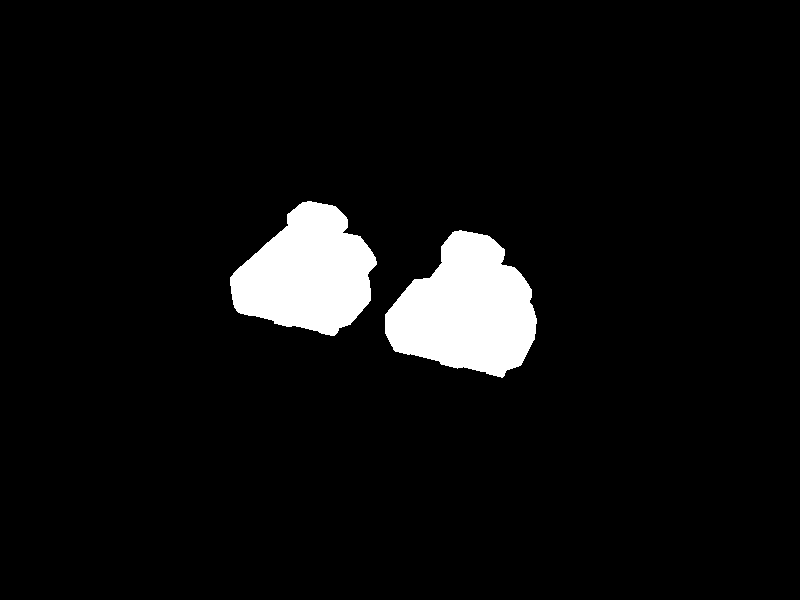 // tank4.9_export.pov: Exported from Wings 3D 1.0 

#include "rad_def.inc"

global_settings{
	 assumed_gamma 2.200000
	 max_trace_level 5
	 ambient_light rgb <0.000000, 0.000000, 0.000000>
}
background { rgb <0.000000, 0.000000, 0.000000> }
#declare camera_location = <5.454656, 9.579463, -15.024280>;
camera{
	 perspective
	 location camera_location
	 right (320 / 240) * x
	 up y
	 angle 49.134356
	 sky <-0.205608, 0.850352, 0.484382>
	 look_at <-0.706315, -0.177949, -0.509941>
}
light_source {
	 <-7.946108, 3.067391, 1.240151>
	 color rgb <0.500000, 0.500000, 0.500000>
	 fade_distance 1.000000
	 fade_power 0.000000
	 media_interaction on
	 media_attenuation off
}
light_source {
	 <4.602175, -2.522939, -3.404180>
	 color rgb <0.500000, 0.500000, 0.500000>
	 fade_distance 1.000000
	 fade_power 0.000000
	 media_interaction on
	 media_attenuation off
}
light_source {
	 <-2.393047, 14.046102, 6.410066>
	 color rgb <0.500000, 0.500000, 0.500000>
	 fade_distance 1.000000
	 fade_power 0.000000
	 media_interaction on
	 media_attenuation off
	 parallel
	 point_at <0.000000, 0.000000, 0.000000>
}
#declare wm_default27 = texture{
	 pigment{
		 color rgbf <1.000000, 1.000000, 1.000000, 0.000000>
	 }
	 finish {
		 ambient rgb <0.000000, 0.000000, 0.000000>
		 diffuse 0.700000
		 brilliance 1.000000
		 metallic 0.000000
		 specular 1.000000
		 roughness 0.010000
	 }
}
#declare wm_default26 = texture{
	 pigment{
		 color rgbf <1.000000, 1.000000, 1.000000, 0.000000>
	 }
	 finish {
		 ambient rgb <0.000000, 0.000000, 0.000000>
		 diffuse 0.700000
		 brilliance 1.000000
		 metallic 0.000000
		 specular 1.000000
		 roughness 0.010000
	 }
}
#declare wm_default25 = texture{
	 pigment{
		 color rgbf <1.000000, 1.000000, 1.000000, 0.000000>
	 }
	 finish {
		 ambient rgb <0.000000, 0.000000, 0.000000>
		 diffuse 0.700000
		 brilliance 1.000000
		 metallic 0.000000
		 specular 1.000000
		 roughness 0.010000
	 }
}
#declare wm_default24 = texture{
	 pigment{
		 color rgbf <1.000000, 1.000000, 1.000000, 0.000000>
	 }
	 finish {
		 ambient rgb <0.000000, 0.000000, 0.000000>
		 diffuse 0.700000
		 brilliance 1.000000
		 metallic 0.000000
		 specular 1.000000
		 roughness 0.010000
	 }
}
#declare wm_default23 = texture{
	 pigment{
		 color rgbf <1.000000, 1.000000, 1.000000, 0.000000>
	 }
	 finish {
		 ambient rgb <0.000000, 0.000000, 0.000000>
		 diffuse 0.700000
		 brilliance 1.000000
		 metallic 0.000000
		 specular 1.000000
		 roughness 0.010000
	 }
}
#declare wm_default22 = texture{
	 pigment{
		 color rgbf <1.000000, 1.000000, 1.000000, 0.000000>
	 }
	 finish {
		 ambient rgb <0.000000, 0.000000, 0.000000>
		 diffuse 0.700000
		 brilliance 1.000000
		 metallic 0.000000
		 specular 1.000000
		 roughness 0.010000
	 }
}
#declare wm_default21 = texture{
	 pigment{
		 color rgbf <1.000000, 1.000000, 1.000000, 0.000000>
	 }
	 finish {
		 ambient rgb <0.000000, 0.000000, 0.000000>
		 diffuse 0.700000
		 brilliance 1.000000
		 metallic 0.000000
		 specular 1.000000
		 roughness 0.010000
	 }
}
#declare wm_default20 = texture{
	 pigment{
		 color rgbf <1.000000, 1.000000, 1.000000, 0.000000>
	 }
	 finish {
		 ambient rgb <0.000000, 0.000000, 0.000000>
		 diffuse 0.700000
		 brilliance 1.000000
		 metallic 0.000000
		 specular 1.000000
		 roughness 0.010000
	 }
}
#declare wm_default19 = texture{
	 pigment{
		 color rgbf <1.000000, 1.000000, 1.000000, 0.000000>
	 }
	 finish {
		 ambient rgb <0.000000, 0.000000, 0.000000>
		 diffuse 0.700000
		 brilliance 1.000000
		 metallic 0.000000
		 specular 1.000000
		 roughness 0.010000
	 }
}
#declare wm_default18 = texture{
	 pigment{
		 color rgbf <1.000000, 1.000000, 1.000000, 0.000000>
	 }
	 finish {
		 ambient rgb <0.000000, 0.000000, 0.000000>
		 diffuse 0.700000
		 brilliance 1.000000
		 metallic 0.000000
		 specular 1.000000
		 roughness 0.010000
	 }
}
#declare wm_default17 = texture{
	 pigment{
		 color rgbf <1.000000, 1.000000, 1.000000, 0.000000>
	 }
	 finish {
		 ambient rgb <0.000000, 0.000000, 0.000000>
		 diffuse 0.700000
		 brilliance 1.000000
		 metallic 0.000000
		 specular 1.000000
		 roughness 0.010000
	 }
}
#declare wm_default16 = texture{
	 pigment{
		 color rgbf <1.000000, 1.000000, 1.000000, 0.000000>
	 }
	 finish {
		 ambient rgb <0.000000, 0.000000, 0.000000>
		 diffuse 0.700000
		 brilliance 1.000000
		 metallic 0.000000
		 specular 1.000000
		 roughness 0.010000
	 }
}
#declare wm_default15 = texture{
	 pigment{
		 color rgbf <1.000000, 1.000000, 1.000000, 0.000000>
	 }
	 finish {
		 ambient rgb <0.000000, 0.000000, 0.000000>
		 diffuse 0.700000
		 brilliance 1.000000
		 metallic 0.000000
		 specular 1.000000
		 roughness 0.010000
	 }
}
#declare wm_default = texture{
	 pigment{
		 color rgbf <1.000000, 1.000000, 1.000000, 0.000000>
	 }
	 finish {
		 ambient rgb <0.000000, 0.000000, 0.000000>
		 diffuse 0.700000
		 brilliance 1.000000
		 metallic 0.000000
		 specular 1.000000
		 roughness 0.010000
	 }
}
#declare wo_0_cube1_sep55 = mesh2{
	 vertex_vectors { 24, <-4.255530, -0.960222, -0.670931>, <-4.255530, -0.925657, -0.554831>, <-4.255530, -0.831222, -0.469840>, <-4.255530, -0.702222, -0.438731>, <-4.255530, -0.573222, -0.469840>, <-4.255530, -0.478788, -0.554831>, <-4.255530, -0.444222, -0.670931>, <-4.255530, -0.478788, -0.787031>, <-4.255530, -0.573222, -0.872022>, <-4.255530, -0.702222, -0.903131>, 
			<-4.255530, -0.831222, -0.872022>, <-4.255530, -0.925657, -0.787031>, <-3.923689, -0.960222, -0.670931>, <-3.923689, -0.925657, -0.554831>, <-3.923689, -0.831222, -0.469840>, <-3.923689, -0.702222, -0.438731>, <-3.923689, -0.573222, -0.469840>, <-3.923689, -0.478788, -0.554831>, <-3.923689, -0.444222, -0.670931>, <-3.923689, -0.478788, -0.787031>, <-3.923689, -0.573222, -0.872022>, 
			<-3.923689, -0.702222, -0.903131>, <-3.923689, -0.831222, -0.872022>, <-3.923689, -0.925657, -0.787031>}
	 //#local average_center = <-4.089610, -0.702222, -0.670931>;
	 normal_vectors { 132, <1.000000, 0.000000, 0.000000>, <0.000000, 0.995112, -0.098755>, <0.000000, 0.995112, -0.098755>, <0.000000, 0.995112, -0.098755>, <1.000000, -0.000000, 0.000000>, <1.000000, -0.000000, 0.000000>, <1.000000, -0.000000, 0.000000>, <0.000000, 0.791706, -0.610903>, <0.000000, 0.791706, -0.610903>, <0.000000, 0.791706, -0.610903>, 
			<1.000000, 0.000000, 0.000000>, <1.000000, 0.000000, 0.000000>, <1.000000, 0.000000, 0.000000>, <0.000000, 0.389869, -0.920870>, <0.000000, 0.389869, -0.920870>, <0.000000, 0.389869, -0.920870>, <1.000000, -0.000000, 0.000000>, <1.000000, -0.000000, 0.000000>, <-0.000000, -0.080126, -0.996785>, <-0.000000, -0.080126, -0.996785>, <-0.000000, -0.080126, -0.996785>, 
			<1.000000, 0.000000, 0.000000>, <1.000000, 0.000000, 0.000000>, <1.000000, 0.000000, 0.000000>, <1.000000, 0.000000, 0.000000>, <-0.000000, -0.538758, -0.842461>, <-0.000000, -0.538758, -0.842461>, <-0.000000, -0.538758, -0.842461>, <1.000000, 0.000000, 0.000000>, <1.000000, 0.000000, 0.000000>, <-0.000000, -0.891502, -0.453017>, <-0.000000, -0.891502, -0.453017>, 
			<-0.000000, -0.891502, -0.453017>, <1.000000, 0.000000, 0.000000>, <-0.000000, -0.995112, 0.098755>, <-0.000000, -0.995112, 0.098755>, <-0.000000, -0.995112, 0.098755>, <1.000000, 0.000000, 0.000000>, <1.000000, 0.000000, 0.000000>, <1.000000, 0.000000, 0.000000>, <-0.000000, -0.791706, 0.610903>, <-0.000000, -0.791706, 0.610903>, <-0.000000, -0.791706, 0.610903>, 
			<1.000000, 0.000000, 0.000000>, <1.000000, 0.000000, 0.000000>, <0.000000, -0.389869, 0.920870>, <0.000000, -0.389869, 0.920870>, <0.000000, -0.389869, 0.920870>, <1.000000, -0.000000, 0.000000>, <1.000000, -0.000000, 0.000000>, <1.000000, -0.000000, 0.000000>, <1.000000, -0.000000, 0.000000>, <0.000000, 0.080126, 0.996785>, <0.000000, 0.080126, 0.996785>, 
			<0.000000, 0.080126, 0.996785>, <1.000000, -0.000000, 0.000000>, <1.000000, -0.000000, 0.000000>, <1.000000, -0.000000, 0.000000>, <0.000000, 0.538758, 0.842461>, <0.000000, 0.538758, 0.842461>, <0.000000, 0.538758, 0.842461>, <1.000000, -0.000000, 0.000000>, <1.000000, -0.000000, 0.000000>, <0.000000, 0.891502, 0.453017>, <0.000000, 0.891502, 0.453017>, 
			<0.000000, 0.891502, 0.453017>, <-1.000000, 0.000000, 0.000000>, <0.000000, 0.995112, 0.098755>, <0.000000, 0.995112, 0.098755>, <0.000000, 0.995112, 0.098755>, <-1.000000, 0.000000, 0.000000>, <-1.000000, 0.000000, 0.000000>, <0.000000, 0.891502, -0.453017>, <0.000000, 0.891502, -0.453017>, <0.000000, 0.891502, -0.453017>, <-1.000000, 0.000000, 0.000000>, 
			<-1.000000, 0.000000, 0.000000>, <-1.000000, 0.000000, 0.000000>, <-1.000000, 0.000000, 0.000000>, <0.000000, 0.538758, -0.842461>, <0.000000, 0.538758, -0.842461>, <0.000000, 0.538758, -0.842461>, <-1.000000, 0.000000, 0.000000>, <-1.000000, 0.000000, 0.000000>, <-0.000000, 0.080126, -0.996785>, <-0.000000, 0.080126, -0.996785>, <-0.000000, 0.080126, -0.996785>, 
			<-1.000000, 0.000000, 0.000000>, <-1.000000, 0.000000, 0.000000>, <-1.000000, 0.000000, 0.000000>, <-0.000000, -0.389869, -0.920870>, <-0.000000, -0.389869, -0.920870>, <-0.000000, -0.389869, -0.920870>, <-1.000000, 0.000000, 0.000000>, <-1.000000, 0.000000, 0.000000>, <-1.000000, 0.000000, 0.000000>, <-0.000000, -0.791706, -0.610903>, <-0.000000, -0.791706, -0.610903>, 
			<-0.000000, -0.791706, -0.610903>, <-1.000000, 0.000000, 0.000000>, <-0.000000, -0.995112, -0.098755>, <-0.000000, -0.995112, -0.098755>, <-0.000000, -0.995112, -0.098755>, <-1.000000, 0.000000, 0.000000>, <-1.000000, 0.000000, 0.000000>, <-0.000000, -0.891502, 0.453017>, <-0.000000, -0.891502, 0.453017>, <-0.000000, -0.891502, 0.453017>, <-1.000000, 0.000000, 0.000000>, 
			<-1.000000, 0.000000, 0.000000>, <-1.000000, 0.000000, 0.000000>, <-0.000000, -0.538758, 0.842461>, <-0.000000, -0.538758, 0.842461>, <-0.000000, -0.538758, 0.842461>, <-1.000000, 0.000000, 0.000000>, <-1.000000, 0.000000, 0.000000>, <-1.000000, 0.000000, 0.000000>, <-1.000000, 0.000000, 0.000000>, <0.000000, -0.080126, 0.996785>, <0.000000, -0.080126, 0.996785>, 
			<0.000000, -0.080126, 0.996785>, <-1.000000, 0.000000, 0.000000>, <-1.000000, 0.000000, 0.000000>, <0.000000, 0.389869, 0.920870>, <0.000000, 0.389869, 0.920870>, <0.000000, 0.389869, 0.920870>, <-1.000000, 0.000000, 0.000000>, <-1.000000, 0.000000, 0.000000>, <-1.000000, 0.000000, 0.000000>, <0.000000, 0.791706, 0.610903>, <0.000000, 0.791706, 0.610903>, 
			<0.000000, 0.791706, 0.610903>}
	 uv_vectors { 0}
	 texture_list { 1, texture{wm_default}}
	 face_indices { 44, <9, 4, 3>, 0, <9, 3, 2>, 0, <7, 5, 4>, 0, <5, 7, 6>, 0, <4, 9, 8>, 0, <4, 8, 7>, 0, <2, 10, 9>, 0, <2, 1, 10>, 0, <1, 0, 11>, 0, <1, 11, 10>, 0, 
			<13, 23, 12>, 0, <14, 21, 22>, 0, <14, 22, 23>, 0, <16, 17, 20>, 0, <16, 20, 21>, 0, <17, 18, 19>, 0, <17, 19, 20>, 0, <21, 14, 15>, 0, <21, 15, 16>, 0, <23, 13, 14>, 0, <12, 23, 11>, 0, 
			<11, 0, 12>, 0, <23, 22, 10>, 0, <10, 11, 23>, 0, <22, 21, 9>, 0, <9, 10, 22>, 0, <21, 20, 8>, 0, <8, 9, 21>, 0, <20, 19, 7>, 0, <7, 8, 20>, 0, <19, 18, 6>, 0, <6, 7, 19>, 0, 
			<18, 17, 5>, 0, <5, 6, 18>, 0, <17, 16, 4>, 0, <4, 5, 17>, 0, <16, 15, 3>, 0, <3, 4, 16>, 0, <15, 14, 2>, 0, <2, 3, 15>, 0, <14, 13, 1>, 0, <1, 2, 14>, 0, <13, 12, 0>, 0, 
			<0, 1, 13>, 0}
	 normal_indices { 44, <48, 21, 16>, <49, 17, 10>, <37, 28, 22>, <29, 38, 33>, <23, 50, 43>, <24, 44, 39>, <11, 55, 51>, <12, 4, 56>, <5, 0, 61>, <6, 62, 57>, 
			<70, 126, 66>, <75, 114, 121>, <76, 122, 127>, <87, 93, 108>, <88, 109, 115>, <94, 99, 103>, <95, 104, 110>, <116, 77, 82>, <117, 83, 89>, <128, 71, 78>, <67, 129, 63>, 
			<64, 1, 68>, <130, 123, 58>, <59, 65, 131>, <124, 118, 52>, <53, 60, 125>, <119, 111, 45>, <46, 54, 120>, <112, 105, 40>, <41, 47, 113>, <106, 100, 34>, <35, 42, 107>, 
			<101, 96, 30>, <31, 36, 102>, <97, 90, 25>, <26, 32, 98>, <91, 84, 18>, <19, 27, 92>, <85, 79, 13>, <14, 20, 86>, <80, 72, 7>, <8, 15, 81>, <73, 69, 2>, 
			<3, 9, 74>}
	 uv_indices { 44, <0, 0, 0>, <0, 0, 0>, <0, 0, 0>, <0, 0, 0>, <0, 0, 0>, <0, 0, 0>, <0, 0, 0>, <0, 0, 0>, <0, 0, 0>, <0, 0, 0>, 
			<0, 0, 0>, <0, 0, 0>, <0, 0, 0>, <0, 0, 0>, <0, 0, 0>, <0, 0, 0>, <0, 0, 0>, <0, 0, 0>, <0, 0, 0>, <0, 0, 0>, <0, 0, 0>, 
			<0, 0, 0>, <0, 0, 0>, <0, 0, 0>, <0, 0, 0>, <0, 0, 0>, <0, 0, 0>, <0, 0, 0>, <0, 0, 0>, <0, 0, 0>, <0, 0, 0>, <0, 0, 0>, 
			<0, 0, 0>, <0, 0, 0>, <0, 0, 0>, <0, 0, 0>, <0, 0, 0>, <0, 0, 0>, <0, 0, 0>, <0, 0, 0>, <0, 0, 0>, <0, 0, 0>, <0, 0, 0>, 
			<0, 0, 0>}
}
object{ wo_0_cube1_sep55
	 interior {
		 ior 1.000000
	 }
}
#declare wo_1_cube1_sep54 = mesh2{
	 vertex_vectors { 36, <-3.783803, 0.000255, 0.558417>, <-3.191526, 0.000255, 0.558417>, <-3.783803, 0.000255, 1.193712>, <-3.191526, 0.000255, 1.193712>, <-3.931618, 0.000255, 0.755289>, <-3.931618, 0.000255, 0.996840>, <-3.043711, 0.000255, 0.996840>, <-3.043711, 0.000255, 0.755289>, <-3.601277, 0.000255, 0.453605>, <-3.374052, 0.000255, 0.453605>, 
			<-3.601277, 0.000255, 1.298524>, <-3.374052, 0.000255, 1.298524>, <-3.591897, 0.132062, 1.263642>, <-3.759351, 0.132062, 1.167485>, <-3.894961, 0.132062, 0.986867>, <-3.894961, 0.132062, 0.765262>, <-3.759351, 0.132062, 0.584645>, <-3.591897, 0.132062, 0.488487>, <-3.383433, 0.132062, 0.488487>, <-3.215978, 0.132062, 0.584645>, <-3.080368, 0.132062, 0.765262>, 
			<-3.080368, 0.132062, 0.986867>, <-3.215978, 0.132062, 1.167485>, <-3.383433, 0.132062, 1.263642>, <-3.650677, 0.132062, 1.167485>, <-3.324653, 0.132062, 1.167485>, <-3.324653, 0.132062, 0.584645>, <-3.650677, 0.132062, 0.584645>, <-3.650677, 0.527946, 0.946005>, <-3.759351, 0.527946, 0.946005>, <-3.759351, 0.527946, 0.806124>, <-3.650677, 0.527946, 0.806124>, 
			<-3.215978, 0.527946, 0.806124>, <-3.215978, 0.527946, 0.946005>, <-3.324653, 0.527946, 0.946005>, <-3.324653, 0.527946, 0.806124>}
	 //#local average_center = <-3.487665, 0.176100, 0.876065>;
	 normal_vectors { 204, <0.639129, -0.262421, 0.722944>, <0.639129, -0.262421, 0.722944>, <0.639129, -0.262421, 0.722944>, <0.639129, -0.262421, 0.722944>, <0.000000, 1.000000, 0.000000>, <0.000000, 1.000000, 0.000000>, <0.000000, 1.000000, 0.000000>, <0.000000, 1.000000, 0.000000>, <0.000000, 1.000000, 0.000000>, <-0.639129, -0.262421, 0.722944>, 
			<-0.639129, -0.262421, 0.722944>, <-0.639129, -0.262421, 0.722944>, <-0.639129, -0.262421, 0.722944>, <0.000000, 1.000000, 0.000000>, <0.000000, 1.000000, 0.000000>, <0.000000, 1.000000, 0.000000>, <0.000000, 1.000000, 0.000000>, <0.639129, -0.262421, -0.722944>, <0.639129, -0.262421, -0.722944>, <0.639129, -0.262421, -0.722944>, <0.639129, -0.262421, -0.722944>, 
			<0.000000, 1.000000, 0.000000>, <0.000000, 1.000000, 0.000000>, <0.000000, 1.000000, 0.000000>, <0.000000, 1.000000, 0.000000>, <-0.639129, -0.262421, -0.722944>, <-0.639129, -0.262421, -0.722944>, <-0.639129, -0.262421, -0.722944>, <-0.639129, -0.262421, -0.722944>, <0.000000, 1.000000, -0.000000>, <0.000000, 1.000000, -0.000000>, <0.000000, 1.000000, -0.000000>, 
			<0.000000, 1.000000, -0.000000>, <0.000000, 1.000000, -0.000000>, <0.911478, -0.276529, 0.304532>, <0.911478, -0.276529, 0.304532>, <0.000000, 1.000000, 0.000000>, <0.000000, 1.000000, 0.000000>, <0.939552, -0.276570, -0.201871>, <0.939552, -0.276570, -0.201871>, <0.939552, -0.276570, -0.201871>, <0.000000, 1.000000, 0.000000>, <-0.939552, -0.276570, -0.201871>, 
			<-0.939552, -0.276570, -0.201871>, <-0.939552, -0.276570, -0.201871>, <0.000000, 1.000000, 0.000000>, <0.000000, 1.000000, 0.000000>, <-0.911478, -0.276529, 0.304532>, <-0.911478, -0.276529, 0.304532>, <0.000000, 1.000000, 0.000000>, <0.248515, -0.264301, 0.931872>, <0.248515, -0.264301, 0.931872>, <0.000000, 1.000000, 0.000000>, <-0.165071, -0.263289, 0.950490>, 
			<-0.165071, -0.263289, 0.950490>, <-0.165071, -0.263289, 0.950490>, <0.000000, 1.000000, 0.000000>, <0.000000, 1.000000, 0.000000>, <0.248515, -0.264301, -0.931872>, <0.248515, -0.264301, -0.931872>, <0.000000, 1.000000, -0.000000>, <0.000000, 1.000000, -0.000000>, <-0.165071, -0.263289, -0.950490>, <-0.165071, -0.263289, -0.950490>, <-0.165071, -0.263289, -0.950490>, 
			<0.000000, 1.000000, -0.000000>, <0.248515, -0.264301, -0.931872>, <0.248515, -0.264301, -0.931872>, <0.248515, -0.264301, -0.931872>, <0.248515, -0.264301, -0.931872>, <0.000000, -1.000000, -0.000000>, <0.000000, -1.000000, -0.000000>, <0.639129, -0.262421, -0.722944>, <0.639129, -0.262421, -0.722944>, <0.000000, -0.749563, -0.661933>, <0.000000, -1.000000, 0.000000>, 
			<0.000000, -1.000000, 0.000000>, <0.000000, -0.749563, -0.661933>, <0.000000, -0.749563, -0.661933>, <1.000000, 0.000000, 0.000000>, <1.000000, 0.000000, 0.000000>, <0.873080, -0.273357, -0.403743>, <0.873080, -0.273357, -0.403743>, <0.873080, -0.273357, -0.403743>, <0.000000, -1.000000, 0.000000>, <0.911478, -0.276529, 0.304532>, <0.911478, -0.276529, 0.304532>, 
			<0.911478, -0.276529, 0.304532>, <0.911478, -0.276529, 0.304532>, <0.000000, -1.000000, 0.000000>, <0.000000, -1.000000, 0.000000>, <0.639129, -0.262421, 0.722944>, <0.639129, -0.262421, 0.722944>, <0.000000, -0.862624, 0.505845>, <0.000000, -1.000000, 0.000000>, <1.000000, 0.000000, 0.000000>, <0.000000, -0.862624, 0.505845>, <0.248515, -0.264301, 0.931872>, 
			<0.248515, -0.264301, 0.931872>, <0.248515, -0.264301, 0.931872>, <0.248515, -0.264301, 0.931872>, <0.000000, -1.000000, 0.000000>, <0.000000, -1.000000, 0.000000>, <0.000000, -1.000000, 0.000000>, <-0.330142, -0.263380, 0.906442>, <-0.330142, -0.263380, 0.906442>, <-0.330142, -0.263380, 0.906442>, <0.000000, -1.000000, 0.000000>, <0.000000, -1.000000, 0.000000>, 
			<-0.639129, -0.262421, 0.722944>, <-0.639129, -0.262421, 0.722944>, <0.000000, -1.000000, 0.000000>, <0.000000, -0.749563, 0.661933>, <-1.000000, 0.000000, 0.000000>, <0.000000, -0.749563, 0.661933>, <0.000000, -0.749563, 0.661933>, <-0.911478, -0.276529, 0.304532>, <-0.911478, -0.276529, 0.304532>, <-0.911478, -0.276529, 0.304532>, <-0.911478, -0.276529, 0.304532>, 
			<0.000000, -1.000000, 0.000000>, <0.000000, -1.000000, 0.000000>, <-0.873080, -0.273357, -0.403743>, <-0.873080, -0.273357, -0.403743>, <-0.873080, -0.273357, -0.403743>, <0.000000, -1.000000, 0.000000>, <-0.639129, -0.262421, -0.722944>, <-0.639129, -0.262421, -0.722944>, <0.000000, -0.862624, -0.505845>, <0.000000, -1.000000, 0.000000>, <0.000000, -1.000000, 0.000000>, 
			<-1.000000, 0.000000, 0.000000>, <-1.000000, 0.000000, 0.000000>, <0.000000, -0.862624, -0.505845>, <-0.330142, -0.263380, -0.906442>, <-0.330142, -0.263380, -0.906442>, <-0.330142, -0.263380, -0.906442>, <0.000000, -1.000000, -0.000000>, <0.000000, -1.000000, -0.000000>, <0.000000, -1.000000, -0.000000>, <0.000000, -0.981616, -0.190869>, <0.000000, -0.981616, -0.190869>, 
			<0.000000, -0.981616, -0.190869>, <0.000000, -0.981616, -0.190869>, <0.000000, -0.981616, -0.190869>, <-1.000000, 0.000000, 0.000000>, <-1.000000, 0.000000, 0.000000>, <0.000000, -0.943642, -0.330967>, <0.000000, -0.943642, -0.330967>, <0.000000, -0.943642, -0.330967>, <0.000000, -0.943642, -0.330967>, <0.000000, -0.943642, -0.330967>, <0.000000, -0.943642, -0.330967>, 
			<1.000000, 0.000000, 0.000000>, <1.000000, 0.000000, 0.000000>, <0.000000, -0.981616, 0.190869>, <0.000000, -0.981616, 0.190869>, <0.000000, -0.981616, 0.190869>, <0.000000, -0.981616, 0.190869>, <1.000000, 0.000000, 0.000000>, <0.000000, -0.981616, 0.190869>, <0.000000, -0.943642, 0.330967>, <0.000000, -0.943642, 0.330967>, <0.000000, -0.943642, 0.330967>, 
			<0.000000, -0.943642, 0.330967>, <0.000000, -0.943642, 0.330967>, <0.000000, -0.943642, 0.330967>, <-1.000000, 0.000000, 0.000000>, <0.000000, -0.862624, -0.505845>, <0.000000, -0.862624, -0.505845>, <0.000000, -0.862624, -0.505845>, <0.000000, -0.862624, -0.505845>, <-1.000000, 0.000000, 0.000000>, <0.000000, -0.862624, -0.505845>, <0.000000, -0.862624, -0.505845>, 
			<1.000000, 0.000000, 0.000000>, <0.000000, -0.862624, 0.505845>, <0.000000, -0.862624, 0.505845>, <1.000000, 0.000000, 0.000000>, <1.000000, 0.000000, 0.000000>, <0.000000, -0.862624, 0.505845>, <0.000000, -0.862624, 0.505845>, <0.000000, -0.862624, 0.505845>, <0.000000, -0.862624, 0.505845>, <-1.000000, 0.000000, 0.000000>, <-1.000000, 0.000000, 0.000000>, 
			<0.000000, -0.862624, 0.505845>, <-1.000000, 0.000000, 0.000000>, <-1.000000, 0.000000, 0.000000>, <0.000000, -0.862624, 0.505845>, <0.000000, -0.862624, -0.505845>, <0.000000, -0.862624, -0.505845>, <-1.000000, 0.000000, 0.000000>, <0.000000, -0.862624, -0.505845>, <0.000000, -0.862624, -0.505845>, <0.000000, -0.862624, -0.505845>, <0.000000, -0.862624, -0.505845>, 
			<1.000000, 0.000000, 0.000000>, <0.000000, -0.862624, 0.505845>, <0.000000, -0.862624, 0.505845>, <1.000000, 0.000000, 0.000000>, <1.000000, 0.000000, 0.000000>, <0.000000, -0.862624, 0.505845>, <0.000000, -0.862624, 0.505845>}
	 uv_vectors { 0}
	 texture_list { 1, texture{wm_default}}
	 face_indices { 68, <2, 13, 12>, 0, <2, 12, 10>, 0, <5, 14, 2>, 0, <14, 13, 2>, 0, <15, 14, 5>, 0, <5, 4, 15>, 0, <0, 16, 15>, 0, <0, 15, 4>, 0, <8, 17, 0>, 0, <17, 16, 0>, 0, 
			<9, 18, 17>, 0, <17, 8, 9>, 0, <1, 19, 18>, 0, <1, 18, 9>, 0, <1, 7, 20>, 0, <1, 20, 19>, 0, <6, 21, 20>, 0, <20, 7, 6>, 0, <3, 22, 21>, 0, <3, 21, 6>, 0, <11, 23, 3>, 0, 
			<23, 22, 3>, 0, <12, 23, 11>, 0, <11, 10, 12>, 0, <29, 30, 28>, 0, <30, 31, 28>, 0, <25, 22, 23>, 0, <23, 24, 25>, 0, <23, 12, 24>, 0, <12, 13, 24>, 0, <20, 21, 22>, 0, <22, 19, 20>, 0, 
			<18, 19, 26>, 0, <26, 17, 18>, 0, <26, 27, 17>, 0, <27, 16, 17>, 0, <14, 15, 13>, 0, <15, 16, 13>, 0, <24, 27, 25>, 0, <27, 26, 25>, 0, <33, 34, 35>, 0, <35, 32, 33>, 0, <13, 29, 28>, 0, 
			<13, 28, 24>, 0, <30, 29, 13>, 0, <13, 16, 30>, 0, <27, 31, 30>, 0, <30, 16, 27>, 0, <24, 28, 31>, 0, <31, 27, 24>, 0, <22, 33, 32>, 0, <32, 19, 22>, 0, <25, 34, 33>, 0, <25, 33, 22>, 0, 
			<35, 34, 25>, 0, <25, 26, 35>, 0, <19, 32, 35>, 0, <35, 26, 19>, 0, <0, 4, 2>, 0, <0, 3, 1>, 0, <0, 1, 9>, 0, <0, 9, 8>, 0, <4, 5, 2>, 0, <3, 0, 2>, 0, <3, 2, 10>, 0, 
			<3, 10, 11>, 0, <6, 7, 1>, 0, <1, 3, 6>, 0}
	 normal_indices { 68, <17, 72, 66>, <18, 67, 58>, <38, 81, 19>, <82, 73, 20>, <85, 83, 39>, <40, 34, 86>, <0, 91, 87>, <1, 88, 35>, <50, 97, 2>, <98, 92, 3>, 
			<53, 104, 99>, <100, 51, 54>, <9, 109, 105>, <10, 106, 55>, <11, 47, 116>, <12, 117, 110>, <42, 122, 118>, <119, 48, 43>, <25, 126, 123>, <26, 124, 44>, <62, 134, 27>, 
			<135, 127, 28>, <68, 136, 63>, <64, 59, 69>, <173, 176, 168>, <177, 182, 169>, <147, 128, 137>, <138, 140, 148>, <139, 70, 141>, <71, 74, 142>, <120, 125, 129>, <130, 111, 121>, 
			<107, 112, 155>, <156, 101, 108>, <157, 161, 102>, <162, 93, 103>, <84, 89, 75>, <90, 94, 76>, <143, 163, 149>, <164, 158, 150>, <190, 195, 198>, <199, 186, 191>, <77, 174, 170>, 
			<78, 171, 144>, <178, 175, 79>, <80, 95, 179>, <165, 183, 180>, <181, 96, 166>, <145, 172, 184>, <185, 167, 146>, <131, 192, 187>, <188, 113, 132>, <151, 196, 193>, <152, 194, 133>, 
			<200, 197, 153>, <154, 159, 201>, <114, 189, 202>, <203, 160, 115>, <4, 36, 21>, <5, 29, 13>, <6, 14, 56>, <7, 57, 52>, <37, 41, 22>, <30, 8, 23>, <31, 24, 60>, 
			<32, 61, 65>, <45, 49, 15>, <16, 33, 46>}
	 uv_indices { 68, <0, 0, 0>, <0, 0, 0>, <0, 0, 0>, <0, 0, 0>, <0, 0, 0>, <0, 0, 0>, <0, 0, 0>, <0, 0, 0>, <0, 0, 0>, <0, 0, 0>, 
			<0, 0, 0>, <0, 0, 0>, <0, 0, 0>, <0, 0, 0>, <0, 0, 0>, <0, 0, 0>, <0, 0, 0>, <0, 0, 0>, <0, 0, 0>, <0, 0, 0>, <0, 0, 0>, 
			<0, 0, 0>, <0, 0, 0>, <0, 0, 0>, <0, 0, 0>, <0, 0, 0>, <0, 0, 0>, <0, 0, 0>, <0, 0, 0>, <0, 0, 0>, <0, 0, 0>, <0, 0, 0>, 
			<0, 0, 0>, <0, 0, 0>, <0, 0, 0>, <0, 0, 0>, <0, 0, 0>, <0, 0, 0>, <0, 0, 0>, <0, 0, 0>, <0, 0, 0>, <0, 0, 0>, <0, 0, 0>, 
			<0, 0, 0>, <0, 0, 0>, <0, 0, 0>, <0, 0, 0>, <0, 0, 0>, <0, 0, 0>, <0, 0, 0>, <0, 0, 0>, <0, 0, 0>, <0, 0, 0>, <0, 0, 0>, 
			<0, 0, 0>, <0, 0, 0>, <0, 0, 0>, <0, 0, 0>, <0, 0, 0>, <0, 0, 0>, <0, 0, 0>, <0, 0, 0>, <0, 0, 0>, <0, 0, 0>, <0, 0, 0>, 
			<0, 0, 0>, <0, 0, 0>, <0, 0, 0>}
}
object{ wo_1_cube1_sep54
	 interior {
		 ior 1.000000
	 }
}
#declare wo_2_cube1_sep53 = mesh2{
	 vertex_vectors { 241, <-3.945857, -0.409507, -1.586047>, <-3.945857, -0.696000, -1.586047>, <-2.217857, -0.409507, -1.586047>, <-2.217857, -0.696000, -1.586047>, <-4.564499, -0.696000, -0.031950>, <-1.616499, -0.696000, -0.031950>, <-1.616499, -0.696000, -1.086047>, <-4.564499, -0.696000, -1.086047>, <-2.217857, -0.000889, 0.459512>, <-2.217857, -0.696000, 0.459512>, 
			<-3.945857, -0.000889, 0.459512>, <-3.945857, -0.696000, 0.459512>, <-2.217857, -0.000889, -0.563267>, <-3.945857, -0.000889, -0.563267>, <-2.563457, -0.000889, -0.563267>, <-3.045665, -0.000889, -0.563267>, <-3.192594, -0.000889, -0.563267>, <-3.600257, -0.000889, -0.563267>, <-3.673611, -0.407276, -1.586047>, <-3.243225, -0.407276, -1.586047>, <-2.490104, -0.407276, -1.586047>, 
			<-3.673611, -0.407276, -1.074657>, <-3.243225, -0.407276, -1.074657>, <-2.490104, -0.407276, -1.074657>, <-2.700713, -0.000889, -0.563267>, <-3.600257, -0.696000, -1.586047>, <-3.241558, -0.696000, -1.586047>, <-3.047497, -0.696000, -1.586047>, <-2.698795, -0.696000, -1.586047>, <-2.488095, -0.696000, -1.586047>, <-3.046639, -0.503517, -1.798394>, <-3.047068, -0.599759, -1.798394>, 
			<-2.699319, -0.503517, -1.798394>, <-2.699057, -0.599759, -1.798394>, <-2.488765, -0.599759, -1.586047>, <-2.489434, -0.503517, -1.586047>, <-3.242669, -0.503517, -1.586047>, <-3.242114, -0.599759, -1.586047>, <-4.564499, -0.225903, -0.031950>, <-4.409692, -0.000889, 0.100941>, <-1.771305, -0.000889, 0.100941>, <-1.616499, -0.225903, -0.031950>, <-1.776497, -0.000889, -1.080642>, 
			<-1.616499, -0.225903, -1.086047>, <-4.564499, -0.225903, -1.086047>, <-4.404500, -0.000889, -1.080642>, <-4.255178, -0.696000, -1.475148>, <-1.917178, -0.696000, -1.475148>, <-1.899506, -0.262590, -1.475360>, <-4.272850, -0.262590, -1.475360>, <-3.737829, -0.696000, 1.500645>, <-3.945857, -0.696000, 1.292617>, <-3.737829, -0.000889, 1.500645>, <-3.945857, -0.000889, 1.292617>, 
			<-2.425885, -0.696000, 1.500645>, <-2.217857, -0.696000, 1.292617>, <-2.579226, -0.000889, 1.500645>, <-2.377723, -0.000889, 1.292617>, <-3.945857, -0.644889, 0.459512>, <-3.945857, -0.177051, 0.459512>, <-2.217857, -0.177051, 0.459512>, <-2.217857, -0.644889, 0.459512>, <-2.217857, -0.177051, 1.292617>, <-2.217857, -0.644889, 1.292617>, <-3.945857, -0.644889, 1.292617>, 
			<-3.945857, -0.177051, 1.292617>, <-2.425885, -0.644889, 1.500645>, <-2.425885, -0.177051, 1.500645>, <-3.737829, -0.177051, 1.500645>, <-3.737829, -0.644889, 1.500645>, <-4.092737, -0.556500, 0.459512>, <-4.092737, -0.393689, 0.459512>, <-2.070977, -0.393689, 0.459512>, <-2.070977, -0.556500, 0.459512>, <-2.070977, -0.393689, 1.292617>, <-2.070977, -0.556500, 1.292617>, 
			<-4.092737, -0.556500, 1.292617>, <-4.092737, -0.393689, 1.292617>, <-2.425885, -0.556500, 1.648697>, <-2.425885, -0.393689, 1.648697>, <-3.737829, -0.393689, 1.648697>, <-3.737829, -0.556500, 1.648697>, <-1.990572, -0.696000, 0.289344>, <-4.181784, -0.696000, 0.289344>, <-4.177775, -0.000889, 0.291161>, <-2.023658, -0.000889, 0.313209>, <-4.178576, -0.368183, 0.290798>, 
			<-4.180982, -0.615645, 0.289708>, <-1.993780, -0.368183, 0.290798>, <-1.991374, -0.615645, 0.289708>, <-2.688274, -0.177051, 1.500645>, <-3.003928, -0.177051, 1.500645>, <-3.159787, -0.177051, 1.500645>, <-3.475441, -0.177051, 1.500645>, <-3.475441, -0.393689, 1.648697>, <-3.159787, -0.393689, 1.648697>, <-3.003928, -0.393689, 1.648697>, <-2.688274, -0.393689, 1.648697>, 
			<-2.377723, -0.000889, 0.626133>, <-2.857055, -0.000889, 0.459512>, <-2.857055, -0.000889, 1.500645>, <-2.857055, -0.000889, 0.624580>, <-2.217857, -0.177051, 0.626133>, <-2.700713, -0.000889, 0.459512>, <-2.217857, -0.000889, 0.254956>, <-2.217857, -0.000889, 0.050400>, <-2.217857, -0.000889, -0.154156>, <-2.217857, -0.000889, -0.358712>, <-2.700713, -0.000889, 0.254956>, 
			<-2.700713, -0.000889, -0.031627>, <-2.700713, -0.000889, -0.154156>, <-2.700713, -0.000889, -0.428927>, <-2.700713, -0.000889, -0.547517>, <-2.217857, -0.000889, -0.547517>, <-2.866622, -0.177051, 1.500645>, <-3.475810, -0.000889, 1.500645>, <-3.317614, -0.177051, 1.500645>, <-3.317614, -0.393689, 1.648697>, <-3.317532, -0.000889, 1.500645>, <-2.377723, -0.000889, 1.181536>, 
			<-2.217857, -0.177051, 1.181536>, <-2.857055, -0.000889, 1.291803>, <-2.857055, -0.000889, 1.180599>, <-2.617389, -0.000889, 1.181068>, <-2.617389, -0.000889, 1.292210>, <-2.617389, -0.000889, 0.625357>, <-2.377713, -0.167418, 1.182204>, <-2.377740, -0.167406, 0.625465>, <-1.616499, -0.367237, -0.031950>, <-1.882943, -0.000889, 0.196051>, <-1.882723, -0.367710, 0.196282>, 
			<-1.774130, -0.000889, -0.547527>, <-2.054846, -0.000889, 0.254927>, <-2.056292, -0.000889, 0.052179>, <-2.056184, -0.000889, -0.154941>, <-2.056077, -0.000889, -0.360136>, <-2.217857, 0.100513, 0.050400>, <-2.217857, 0.100513, -0.154156>, <-2.217857, 0.100513, -0.358712>, <-2.217857, 0.100513, -0.547517>, <-2.056292, 0.100513, 0.052179>, <-2.056184, 0.100513, -0.154941>, 
			<-2.056077, 0.100513, -0.360136>, <-2.056399, 0.100513, 0.252079>, <-2.580242, 0.100513, -0.031627>, <-2.580242, 0.100513, -0.154156>, <-2.580242, 0.100513, -0.428927>, <-2.580242, 0.100513, -0.547517>, <-1.857179, -0.282557, 0.299751>, <-1.966504, -0.281590, 0.361487>, <-1.881497, -0.000889, -0.308501>, <-1.846349, -0.000889, -0.431138>, <-1.928449, -0.000889, -0.421420>, 
			<-2.008827, -0.000889, -0.500903>, <-2.122271, -0.000889, -0.547520>, <-2.122271, 0.100513, -0.547520>, <-2.056008, 0.100513, -0.481222>, <-2.008827, 0.100513, -0.500903>, <-1.881033, 0.100513, -0.308502>, <-1.928449, 0.100513, -0.421420>, <-2.023502, 0.067463, 0.313331>, <-2.001666, 0.014799, 0.346859>, <-1.984560, -0.068114, 0.373464>, <-1.879137, 0.100513, 0.151081>, 
			<-1.872532, 0.064175, 0.228824>, <-1.863928, 0.015392, 0.269254>, <-1.857457, -0.068574, 0.299439>, <-2.377715, -0.167417, 1.131591>, <-2.377738, -0.167407, 0.676078>, <-2.617389, -0.000889, 0.675876>, <-2.617389, -0.000889, 1.130549>, <-2.545966, -0.050514, 1.130859>, <-2.545973, -0.050511, 0.675936>, <-2.469721, 0.042990, 1.130953>, <-2.526450, 0.011101, 1.130859>, 
			<-2.469728, 0.042994, 0.675954>, <-2.526457, 0.011104, 0.675936>, <-2.326800, -0.127624, 0.676076>, <-2.316701, -0.063334, 0.676058>, <-2.326778, -0.127634, 1.131590>, <-2.316680, -0.063345, 1.131496>, <-2.330391, -0.018382, 0.676037>, <-2.351304, 0.010327, 0.676019>, <-2.388624, 0.036258, 0.675993>, <-2.422824, 0.045844, 0.675974>, <-2.388612, 0.036253, 1.131156>, 
			<-2.422812, 0.045839, 1.131060>, <-2.351287, 0.010319, 1.131292>, <-2.330373, -0.018389, 1.131388>, <-2.474891, -0.027708, 1.134700>, <-2.484193, -0.070400, 1.134846>, <-2.417891, -0.116466, 1.135097>, <-2.381126, -0.092856, 1.135055>, <-2.371824, -0.050164, 1.134909>, <-2.438126, -0.004098, 1.134659>, <-2.474914, -0.027695, 0.672319>, <-2.438146, -0.004084, 0.672422>, 
			<-2.371839, -0.050155, 0.672471>, <-2.381142, -0.092850, 0.672387>, <-2.417910, -0.116461, 0.672284>, <-2.484217, -0.070390, 0.672236>, <-2.460605, -0.107158, 0.672221>, <-2.395451, -0.013387, 0.672485>, <-2.395434, -0.013399, 1.134745>, <-2.460583, -0.107165, 1.135011>, <-2.484254, -0.070216, 1.184735>, <-2.474952, -0.027524, 1.184590>, <-2.438187, -0.003914, 1.184548>, 
			<-2.395495, -0.013216, 1.184634>, <-2.371885, -0.049981, 1.184799>, <-2.381187, -0.092672, 1.184944>, <-2.417952, -0.116283, 1.184986>, <-2.460644, -0.106981, 1.184900>, <-2.438055, -0.004006, 0.622533>, <-2.474823, -0.027618, 0.622430>, <-2.484126, -0.070312, 0.622346>, <-2.460515, -0.107081, 0.622332>, <-2.417820, -0.116384, 0.622395>, <-2.381052, -0.092772, 0.622498>, 
			<-2.371749, -0.050077, 0.622581>, <-2.395361, -0.013309, 0.622596>, <-3.945857, -0.000889, -0.875188>, <-3.834169, -0.000889, -0.909389>, <-3.834839, -0.166608, -1.074657>, <-3.945857, -0.125404, -1.230490>, <-4.058386, -0.090948, -1.212551>, <-4.145309, -0.000889, -1.077260>, <-2.217857, -0.000889, -0.875188>, <-2.018407, -0.000889, -1.077362>, <-2.107382, -0.091705, -1.213710>, 
			<-2.217857, -0.125404, -1.230490>, <-2.328876, -0.166608, -1.074657>, <-2.329546, -0.000889, -0.909389>, <-3.046294, -0.272281, -1.670312>, <-3.046210, -0.192440, -1.579713>, <-3.046210, -0.035855, -1.187399>, <-3.046148, -0.010820, -1.063769>, <-2.699581, -0.035855, -1.187399>, <-2.699709, -0.010820, -1.063769>, <-2.699581, -0.192440, -1.579713>, <-2.699530, -0.272281, -1.670312>}
	 //#local average_center = <-2.701556, -0.181898, 0.178227>;
	 normal_vectors { 1273, <0.000000, -1.000000, 0.000000>, <0.000000, -1.000000, 0.000000>, <0.000000, -1.000000, 0.000000>, <0.000000, -1.000000, -0.000000>, <0.000000, -1.000000, -0.000000>, <0.000000, -1.000000, 0.000000>, <0.000000, -1.000000, 0.000000>, <0.000000, -1.000000, 0.000000>, <0.000000, -1.000000, 0.000000>, <0.000000, -1.000000, -0.000000>, 
			<0.000000, -1.000000, 0.000000>, <0.000000, -1.000000, 0.000000>, <0.545446, 0.634745, -0.547345>, <0.895634, 0.290835, -0.336534>, <0.608979, -0.311597, -0.729419>, <0.138364, -0.766408, -0.627275>, <-0.550502, -0.600466, -0.579990>, <-0.940461, -0.039804, -0.337564>, <-0.500730, 0.459429, -0.733617>, <-0.091898, 0.512987, -0.853463>, <0.369170, 0.723162, -0.583738>, 
			<0.291456, -0.895748, 0.335692>, <0.606757, -0.310053, 0.731924>, <0.647089, 0.210404, 0.732807>, <0.385882, 0.556138, 0.736075>, <-0.039162, 0.940349, 0.337950>, <-0.502945, 0.460995, 0.731116>, <-0.682799, -0.029059, 0.730028>, <-0.502687, -0.722977, 0.473930>, <-0.082903, -0.981675, 0.171587>, <-0.756486, -0.477806, 0.446576>, <-0.149981, -0.860579, 0.486734>, 
			<-0.125915, -0.941133, 0.313709>, <0.061930, -0.989840, 0.127994>, <0.094154, -0.967448, 0.234904>, <0.150823, -0.860651, 0.486346>, <0.756486, -0.477806, 0.446576>, <0.224058, 0.004646, 0.974565>, <0.224058, 0.004646, 0.974565>, <0.224058, 0.004646, 0.974565>, <-0.138360, -0.773723, 0.618231>, <0.008196, -0.999966, 0.000000>, <-0.759118, -0.508548, 0.406347>, 
			<0.113993, 0.000000, 0.993482>, <0.113993, 0.000000, 0.993482>, <0.113993, 0.000000, 0.993482>, <0.000000, 1.000000, -0.000000>, <0.000000, 1.000000, -0.000000>, <0.000000, 1.000000, -0.000000>, <0.000000, 1.000000, -0.000000>, <-0.138035, 0.002859, 0.990423>, <-0.138035, 0.002859, 0.990423>, <0.142040, -0.773316, 0.617906>, <-0.138035, 0.002859, 0.990423>, 
			<-0.138035, 0.002859, 0.990423>, <-0.138035, 0.002859, 0.990423>, <0.759118, -0.508548, 0.406347>, <-0.008196, -0.999966, 0.000000>, <-0.116965, 0.000000, 0.993136>, <-0.116965, 0.000000, 0.993136>, <-0.116965, 0.000000, 0.993136>, <0.000000, 1.000000, -0.000000>, <0.000000, 1.000000, -0.000000>, <0.000000, 1.000000, -0.000000>, <0.000000, 1.000000, -0.000000>, 
			<0.786483, -0.001565, -0.617611>, <0.000000, 1.000000, 0.000000>, <0.786483, -0.001565, -0.617611>, <0.786483, -0.001565, -0.617611>, <0.786483, -0.001565, -0.617611>, <-1.000000, 0.000000, 0.000000>, <0.000000, 1.000000, 0.000000>, <-0.651222, -0.001209, -0.758886>, <-0.651222, -0.001209, -0.758886>, <-0.651222, -0.001209, -0.758886>, <-0.948709, 0.008578, 0.316033>, 
			<-0.948709, 0.008578, 0.316033>, <-0.948709, 0.008578, 0.316033>, <-0.948709, 0.008578, 0.316033>, <0.000000, 1.000000, -0.000000>, <0.000000, 1.000000, -0.000000>, <0.000000, 1.000000, -0.000000>, <0.946464, 0.008508, 0.322696>, <0.946464, 0.008508, 0.322696>, <0.946464, 0.008508, 0.322696>, <0.946464, 0.008508, 0.322696>, <0.000000, 1.000000, -0.000000>, 
			<0.000000, 1.000000, -0.000000>, <0.000000, 1.000000, -0.000000>, <-0.663786, 0.000000, -0.747922>, <0.000000, -1.000000, 0.000000>, <-0.663786, 0.000000, -0.747922>, <0.000000, -1.000000, 0.000000>, <0.000000, -1.000000, 0.000000>, <0.000000, -1.000000, 0.000000>, <0.000000, 1.000000, 0.000000>, <0.000000, 1.000000, 0.000000>, <0.000000, 1.000000, 0.000000>, 
			<0.000000, 1.000000, 0.000000>, <0.000000, 1.000000, 0.000000>, <0.000000, 1.000000, 0.000000>, <0.000000, 1.000000, 0.000000>, <-0.894241, 0.000000, -0.447586>, <-0.894241, 0.000000, -0.447586>, <0.890912, 0.000000, -0.454175>, <0.000000, -1.000000, -0.000000>, <0.890912, 0.000000, -0.454175>, <0.000000, -1.000000, -0.000000>, <0.000000, -1.000000, -0.000000>, 
			<0.000000, -1.000000, -0.000000>, <0.000000, -1.000000, -0.000000>, <0.000000, -1.000000, -0.000000>, <0.954139, 0.000000, -0.299362>, <0.954139, 0.000000, -0.299362>, <0.000000, 1.000000, -0.000000>, <0.000000, 1.000000, -0.000000>, <0.000000, 1.000000, -0.000000>, <0.000000, 1.000000, -0.000000>, <0.000000, 1.000000, -0.000000>, <0.000000, 1.000000, -0.000000>, 
			<0.000000, 1.000000, -0.000000>, <0.000000, 1.000000, -0.000000>, <0.954139, 0.000000, -0.299362>, <0.394675, -0.690933, 0.605676>, <0.000000, -1.000000, 0.000000>, <0.000000, -1.000000, 0.000000>, <0.000000, -1.000000, 0.000000>, <0.000000, -1.000000, 0.000000>, <0.394675, -0.690933, 0.605676>, <0.000000, -0.999803, 0.019838>, <0.000000, -1.000000, 0.000000>, 
			<0.000000, -1.000000, 0.000000>, <0.000000, -1.000000, 0.000000>, <0.000000, -1.000000, 0.000000>, <0.000000, -0.782900, 0.622148>, <0.895349, -0.445294, 0.007972>, <0.000000, -0.782900, 0.622148>, <0.000000, -1.000000, 0.000000>, <0.000000, -1.000000, 0.000000>, <0.000000, -1.000000, 0.000000>, <0.000000, -1.000000, 0.000000>, <0.000000, -0.782900, 0.622148>, 
			<-0.260421, -0.737344, 0.623301>, <-0.260421, -0.737344, 0.623301>, <0.000000, -1.000000, 0.000000>, <-0.260421, -0.737344, 0.623301>, <0.000000, -1.000000, 0.000000>, <0.000000, -1.000000, 0.000000>, <0.000000, -1.000000, 0.000000>, <0.000000, 0.000000, 1.000000>, <0.000000, 0.000000, 1.000000>, <0.000000, 0.000000, 1.000000>, <0.000000, 0.000000, 1.000000>, 
			<0.002732, -0.999996, 0.000000>, <0.002732, -0.999996, 0.000000>, <0.002732, -0.999996, 0.000000>, <0.000000, 0.000000, 1.000000>, <0.000000, -1.000000, 0.000000>, <0.726674, -0.450000, 0.519081>, <0.726674, -0.450000, 0.519081>, <0.726674, -0.450000, 0.519081>, <0.726674, -0.450000, 0.519081>, <0.000000, 0.000000, 1.000000>, <-0.008196, -0.999966, 0.000000>, 
			<-0.704497, -0.466160, 0.535144>, <-0.704497, -0.466160, 0.535144>, <-0.704497, -0.466160, 0.535144>, <-0.704497, -0.466160, 0.535144>, <-0.628214, -0.586614, 0.511107>, <-0.628214, -0.586614, 0.511107>, <-0.628214, -0.586614, 0.511107>, <0.004098, -0.999992, 0.000000>, <0.004098, -0.999992, 0.000000>, <-0.628214, -0.586614, 0.511107>, <-0.628214, -0.586614, 0.511107>, 
			<0.000000, -0.782900, 0.622148>, <0.000000, -0.782900, 0.622148>, <0.000000, -1.000000, 0.000000>, <0.000000, -1.000000, 0.000000>, <0.862225, -0.502053, 0.067165>, <0.000000, -0.782900, 0.622148>, <0.862225, -0.502053, 0.067165>, <0.862225, -0.502053, 0.067165>, <0.862225, -0.502053, 0.067165>, <0.628214, -0.586614, 0.511107>, <0.628214, -0.586614, 0.511107>, 
			<-0.848577, -0.524396, 0.070188>, <0.628214, -0.586614, 0.511107>, <0.628214, -0.586614, 0.511107>, <-0.008196, -0.999966, 0.000000>, <-0.848577, -0.524396, 0.070188>, <0.628214, -0.586614, 0.511107>, <-0.848577, -0.524396, 0.070188>, <-0.848577, -0.524396, 0.070188>, <-0.000000, -0.999803, 0.019838>, <-0.000000, -0.999803, 0.019838>, <-0.883939, -0.467543, 0.007504>, 
			<0.000000, -1.000000, 0.000000>, <0.000000, -1.000000, 0.000000>, <0.000000, -0.782900, 0.622148>, <-0.000000, 0.000000, 1.000000>, <-0.000000, 0.000000, 1.000000>, <-0.000000, 0.000000, 1.000000>, <-0.000000, 0.000000, 1.000000>, <0.000000, 1.000000, 0.000000>, <0.000000, 1.000000, 0.000000>, <0.000000, 0.000000, 1.000000>, <0.000000, 1.000000, -0.000000>, 
			<0.000000, 1.000000, -0.000000>, <0.000000, 0.000000, 1.000000>, <0.209955, 0.890357, 0.403960>, <0.209955, 0.890357, 0.403960>, <0.000000, 1.000000, -0.000000>, <0.000000, 1.000000, -0.000000>, <0.000000, 1.000000, -0.000000>, <0.000000, 0.000000, 1.000000>, <-0.130622, 0.902953, 0.409406>, <-0.130622, 0.902953, 0.409406>, <0.000000, 0.000000, 1.000000>, 
			<0.000000, 1.000000, 0.000000>, <0.000000, 1.000000, 0.000000>, <-0.130622, 0.902953, 0.409406>, <0.000000, 0.000000, 1.000000>, <0.000000, 0.000000, 1.000000>, <0.000000, 1.000000, 0.000000>, <0.000000, 1.000000, 0.000000>, <0.000000, -0.484534, 0.874772>, <0.671832, -0.200785, 0.712970>, <0.671832, -0.200785, 0.712970>, <0.401625, 0.000262, 0.915804>, 
			<0.401625, 0.000262, 0.915804>, <0.401625, 0.000262, 0.915804>, <0.401625, 0.000262, 0.915804>, <0.402199, -0.001793, 0.915550>, <0.139613, 0.901791, 0.409000>, <0.139613, 0.901791, 0.409000>, <0.402199, -0.001793, 0.915550>, <0.139613, 0.901791, 0.409000>, <-0.000000, -0.484534, 0.874772>, <-0.000000, -0.484534, 0.874772>, <-0.385374, -0.001048, 0.922760>, 
			<-0.385374, -0.001048, 0.922760>, <-0.647457, -0.209338, 0.732787>, <-0.647457, -0.209338, 0.732787>, <-0.385149, -0.001863, 0.922852>, <-0.385149, -0.001863, 0.922852>, <-0.196369, 0.892993, 0.404972>, <-0.385149, -0.001863, 0.922852>, <-0.385149, -0.001863, 0.922852>, <-0.196369, 0.892993, 0.404972>, <0.000000, 0.000000, 1.000000>, <0.000000, 0.000000, 1.000000>, 
			<0.000000, 0.000000, 1.000000>, <-0.710526, -0.004943, 0.703653>, <0.000000, 0.000000, 1.000000>, <-0.385091, 0.840396, 0.381366>, <0.000000, 0.000000, 1.000000>, <0.000000, 0.000000, 1.000000>, <-0.710872, -0.003439, 0.703313>, <-0.710872, -0.003439, 0.703313>, <-0.711209, -0.004948, 0.702964>, <-0.000000, 0.000000, 1.000000>, <-0.000000, 0.000000, 1.000000>, 
			<-0.000000, 0.000000, 1.000000>, <0.734765, 0.004241, 0.678308>, <0.734765, 0.004241, 0.678308>, <0.000000, 0.000000, 1.000000>, <0.000000, 0.000000, 1.000000>, <0.735622, 0.000479, 0.677392>, <0.735622, 0.000479, 0.677392>, <0.410551, 0.830206, 0.377103>, <0.000000, 0.000000, 1.000000>, <0.906237, 0.002564, -0.422762>, <0.906237, 0.002564, -0.422762>, 
			<0.818934, -0.573885, 0.001808>, <0.818934, -0.573885, 0.001808>, <0.906237, 0.002564, -0.422762>, <0.906237, 0.002564, -0.422762>, <0.000000, -1.000000, 0.000000>, <0.000000, -1.000000, 0.000000>, <0.822851, -0.568246, 0.003616>, <0.638864, 0.004338, -0.769307>, <0.638864, 0.004338, -0.769307>, <0.000000, -1.000000, 0.000000>, <0.000000, -1.000000, 0.000000>, 
			<-0.822860, -0.568233, 0.003584>, <-0.649751, -0.000217, -0.760147>, <-0.649751, -0.000217, -0.760147>, <-1.000000, 0.000000, 0.000000>, <-0.820948, -0.571000, 0.001792>, <-0.820948, -0.571000, 0.001792>, <-0.650923, 0.000217, -0.759144>, <-0.650923, 0.000217, -0.759144>, <-0.778316, -0.560239, 0.283474>, <-0.778316, -0.560239, 0.283474>, <0.005174, -0.924311, 0.381605>, 
			<0.005174, -0.924311, 0.381605>, <0.005174, -0.924311, 0.381605>, <-0.978784, 0.000000, 0.204895>, <-0.978784, 0.000000, 0.204895>, <-0.799693, -0.570170, 0.188142>, <-0.799693, -0.570170, 0.188142>, <-0.799693, -0.570170, 0.188142>, <-0.978784, 0.000000, 0.204895>, <0.948771, 0.000000, 0.315966>, <0.777234, -0.559572, 0.287727>, <0.948771, 0.000000, 0.315966>, 
			<0.777234, -0.559572, 0.287727>, <-0.002997, -0.973264, 0.229672>, <-0.002997, -0.973264, 0.229672>, <-0.002997, -0.973264, 0.229672>, <-0.002997, -0.973264, 0.229672>, <-0.002997, -0.973264, 0.229672>, <0.800390, -0.567875, 0.192077>, <0.800390, -0.567875, 0.192077>, <0.800390, -0.567875, 0.192077>, <0.499347, 0.015874, 0.866257>, <0.499347, 0.015874, 0.866257>, 
			<0.499347, 0.015874, 0.866257>, <0.000000, 1.000000, -0.000000>, <-0.508320, 0.016114, 0.861018>, <-0.508320, 0.016114, 0.861018>, <-0.508320, 0.016114, 0.861018>, <0.000000, 1.000000, 0.000000>, <-0.670120, 0.016159, 0.742077>, <0.097469, -0.796044, 0.597339>, <0.097469, -0.796044, 0.597339>, <-0.679412, -0.496090, 0.540641>, <-0.670120, 0.016159, 0.742077>, 
			<-0.670120, 0.016159, 0.742077>, <0.097469, -0.796044, 0.597339>, <0.660958, 0.015916, 0.750254>, <-0.094905, -0.796248, 0.597480>, <-0.094905, -0.796248, 0.597480>, <-0.094905, -0.796248, 0.597480>, <0.660958, 0.015916, 0.750254>, <0.660958, 0.015916, 0.750254>, <0.673733, -0.492303, 0.551110>, <0.000000, 1.000000, 0.000000>, <0.000000, 1.000000, 0.000000>, 
			<0.382683, 0.000000, -0.923880>, <0.382683, 0.000000, -0.923880>, <0.382683, 0.000000, -0.923880>, <0.382683, 0.000000, -0.923880>, <0.923880, 0.000000, -0.382683>, <0.000000, 1.000000, 0.000000>, <0.923880, 0.000000, -0.382683>, <0.382683, 0.000000, -0.923880>, <0.382683, 0.000000, -0.923880>, <0.000000, -1.000000, 0.000000>, <0.923880, 0.000000, -0.382683>, 
			<0.923880, 0.000000, -0.382683>, <0.923880, 0.000000, -0.382683>, <0.923880, 0.000000, -0.382683>, <0.000000, -1.000000, 0.000000>, <0.000000, -1.000000, 0.000000>, <0.000000, 1.000000, 0.000000>, <0.000000, 1.000000, 0.000000>, <0.000000, 1.000000, 0.000000>, <-0.382683, 0.000000, -0.923880>, <-0.382683, 0.000000, -0.923880>, <0.000000, 1.000000, 0.000000>, 
			<-0.923880, 0.000000, -0.382683>, <-0.923880, 0.000000, -0.382683>, <-0.923880, 0.000000, -0.382683>, <-0.923880, 0.000000, -0.382683>, <-0.224498, -0.195415, -0.954680>, <-0.224498, -0.195415, -0.954680>, <-0.224498, -0.195415, -0.954680>, <0.000000, -1.000000, -0.000000>, <0.000000, -1.000000, -0.000000>, <-0.678225, -0.607615, -0.413297>, <-0.678225, -0.607615, -0.413297>, 
			<0.000000, -1.000000, 0.000000>, <-0.678225, -0.607615, -0.413297>, <0.000000, -1.000000, 0.000000>, <0.801035, -0.000802, -0.598617>, <0.508181, 0.844459, -0.169236>, <0.508181, 0.844459, -0.169236>, <0.801035, -0.000802, -0.598617>, <0.801035, -0.000802, -0.598617>, <0.508181, 0.844459, -0.169236>, <0.890879, -0.000135, -0.454241>, <0.890879, -0.000135, -0.454241>, 
			<0.805100, -0.545856, -0.232065>, <0.890879, -0.000135, -0.454241>, <0.890879, -0.000135, -0.454241>, <0.805100, -0.545856, -0.232065>, <-0.745020, -0.187894, -0.640033>, <-0.808278, -0.548011, -0.215338>, <-0.745020, -0.187894, -0.640033>, <-0.745020, -0.187894, -0.640033>, <-0.808278, -0.548011, -0.215338>, <-0.745020, -0.187894, -0.640033>, <-0.499891, 0.830682, -0.245107>, 
			<-0.894288, -0.000661, -0.447490>, <-0.894288, -0.000661, -0.447490>, <-0.499891, 0.830682, -0.245107>, <-0.894288, -0.000661, -0.447490>, <-0.894288, -0.000661, -0.447490>, <-0.778728, -0.527976, -0.338856>, <-0.724390, -0.657377, -0.207640>, <-0.778728, -0.527976, -0.338856>, <-0.724390, -0.657377, -0.207640>, <-0.724390, -0.657377, -0.207640>, <-0.923880, 0.000000, -0.382683>, 
			<-0.509251, 0.846236, -0.156682>, <-0.509251, 0.846236, -0.156682>, <-0.923880, 0.000000, -0.382683>, <-0.509251, 0.846236, -0.156682>, <0.923880, 0.000000, -0.382683>, <0.923880, 0.000000, -0.382683>, <0.923880, 0.000000, -0.382683>, <0.923880, 0.000000, -0.382683>, <0.501080, 0.832659, -0.235791>, <0.501080, 0.832659, -0.235791>, <0.806608, -0.546879, -0.224294>, 
			<0.806608, -0.546879, -0.224294>, <0.923880, 0.000000, -0.382683>, <0.806608, -0.546879, -0.224294>, <0.923880, 0.000000, -0.382683>, <-0.382683, 0.000000, -0.923880>, <-0.382683, 0.000000, -0.923880>, <-0.382683, 0.000000, -0.923880>, <-0.382683, 0.000000, -0.923880>, <-0.313032, 0.814921, -0.487765>, <-0.313032, 0.814921, -0.487765>, <-0.313032, 0.814921, -0.487765>, 
			<-0.443563, -0.394220, -0.804887>, <-0.338947, -0.530208, -0.777171>, <-0.338947, -0.530208, -0.777171>, <-0.443563, -0.394220, -0.804887>, <-0.443563, -0.394220, -0.804887>, <-0.338947, -0.530208, -0.777171>, <-0.338947, -0.530208, -0.777171>, <0.448705, -0.503415, -0.738401>, <0.448705, -0.503415, -0.738401>, <0.448705, -0.503415, -0.738401>, <0.382683, 0.000000, -0.923880>, 
			<0.382683, 0.000000, -0.923880>, <0.382683, 0.000000, -0.923880>, <0.382683, 0.000000, -0.923880>, <0.382683, 0.000000, -0.923880>, <0.382683, 0.000000, -0.923880>, <0.235539, 0.834051, -0.498879>, <0.235539, 0.834051, -0.498879>, <0.235539, 0.834051, -0.498879>, <0.235539, 0.834051, -0.498879>, <0.972053, -0.001700, -0.234755>, <0.972053, -0.001700, -0.234755>, 
			<0.498596, 0.828530, -0.254832>, <0.498596, 0.828530, -0.254832>, <0.972053, -0.001700, -0.234755>, <0.972053, -0.001700, -0.234755>, <0.817794, -0.554463, -0.154223>, <0.817794, -0.554463, -0.154223>, <0.972439, 0.000000, -0.233159>, <0.817794, -0.554463, -0.154223>, <0.972439, 0.000000, -0.233159>, <-0.989928, 0.000000, -0.141575>, <-0.989928, 0.000000, -0.141575>, 
			<-0.819169, -0.555395, -0.143172>, <-0.819169, -0.555395, -0.143172>, <-0.819169, -0.555395, -0.143172>, <-0.989928, 0.000000, -0.141575>, <-0.508738, 0.845383, -0.162827>, <-0.508738, 0.845383, -0.162827>, <-0.958398, -0.002365, -0.285424>, <-0.508738, 0.845383, -0.162827>, <-0.958398, -0.002365, -0.285424>, <-0.958398, -0.002365, -0.285424>, <-0.796769, -0.540635, -0.269948>, 
			<-0.796769, -0.540635, -0.269948>, <-0.924195, 0.000000, -0.381922>, <-0.796769, -0.540635, -0.269948>, <-0.796769, -0.540635, -0.269948>, <-0.796769, -0.540635, -0.269948>, <-0.924195, 0.000000, -0.381922>, <-0.489262, 0.814231, -0.312489>, <-0.924195, 0.000000, -0.381922>, <-0.924195, 0.000000, -0.381922>, <-0.924195, 0.000000, -0.381922>, <-0.924195, 0.000000, -0.381922>, 
			<-0.489262, 0.814231, -0.312489>, <-0.489262, 0.814231, -0.312489>, <0.924195, 0.000000, -0.381922>, <0.500761, 0.833039, -0.235128>, <0.500761, 0.833039, -0.235128>, <0.924195, 0.000000, -0.381922>, <0.500761, 0.833039, -0.235128>, <0.500761, 0.833039, -0.235128>, <0.739712, -0.502233, -0.447870>, <0.739712, -0.502233, -0.447870>, <0.739712, -0.502233, -0.447870>, 
			<0.924195, 0.000000, -0.381922>, <0.924195, 0.000000, -0.381922>, <0.924195, 0.000000, -0.381922>, <0.924195, 0.000000, -0.381922>, <-0.187720, 0.000000, -0.982223>, <-0.187720, 0.000000, -0.982223>, <-0.187720, 0.000000, -0.982223>, <-0.156349, 0.848060, -0.506309>, <-0.156349, 0.848060, -0.506309>, <-0.187720, 0.000000, -0.982223>, <-0.156349, 0.848060, -0.506309>, 
			<-0.339037, -0.530814, -0.776718>, <-0.506433, 0.000000, -0.862279>, <-0.506433, 0.000000, -0.862279>, <-0.506433, 0.000000, -0.862279>, <-0.339037, -0.530814, -0.776718>, <0.224411, -0.549841, -0.804559>, <0.224411, -0.549841, -0.804559>, <0.224411, -0.549841, -0.804559>, <0.383445, 0.000000, -0.923564>, <0.383445, 0.000000, -0.923564>, <0.215723, 0.000000, -0.976455>, 
			<0.215723, 0.000000, -0.976455>, <0.215723, 0.000000, -0.976455>, <0.215723, 0.000000, -0.976455>, <0.215723, 0.000000, -0.976455>, <0.235287, 0.834515, -0.498222>, <0.215723, 0.000000, -0.976455>, <0.215723, 0.000000, -0.976455>, <0.235287, 0.834515, -0.498222>, <0.000000, 1.000000, -0.000000>, <0.000000, 1.000000, -0.000000>, <0.000000, 1.000000, -0.000000>, 
			<-0.617161, -0.001812, -0.786835>, <-0.617161, -0.001812, -0.786835>, <-0.617161, -0.001812, -0.786835>, <0.000000, 1.000000, 0.000000>, <0.000000, 1.000000, 0.000000>, <0.000000, 1.000000, 0.000000>, <0.585141, -0.001086, -0.810931>, <0.585141, -0.001086, -0.810931>, <0.642970, -0.002951, -0.765886>, <0.587330, -0.000240, -0.809347>, <0.587330, -0.000240, -0.809347>, 
			<0.000000, -1.000000, 0.000000>, <0.000000, -1.000000, 0.000000>, <0.634176, -0.000619, -0.773189>, <-0.601662, -0.000100, -0.798751>, <-0.601662, -0.000100, -0.798751>, <0.000000, -1.000000, 0.000000>, <0.000000, -1.000000, 0.000000>, <0.868536, 0.032730, -0.494545>, <0.868536, 0.032730, -0.494545>, <0.868536, 0.032730, -0.494545>, <0.868536, 0.032730, -0.494545>, 
			<0.868536, 0.032730, -0.494545>, <0.868536, 0.032730, -0.494545>, <0.587211, -0.000481, -0.809434>, <0.738546, -0.500733, -0.451460>, <0.889773, -0.003305, -0.456391>, <0.889773, -0.003305, -0.456391>, <0.640559, 0.001450, -0.767908>, <0.640559, 0.001450, -0.767908>, <0.640559, 0.001450, -0.767908>, <0.640559, 0.001450, -0.767908>, <0.585295, -0.002173, -0.810817>, 
			<0.448651, 0.745535, -0.492838>, <0.888253, -0.006610, -0.459306>, <0.642965, -0.002913, -0.765890>, <0.642965, -0.002913, -0.765890>, <-0.648106, -0.002944, -0.761544>, <-0.601604, -0.000200, -0.798794>, <-0.750935, -0.509133, -0.420572>, <-0.907851, -0.003474, -0.419279>, <-0.907851, -0.003474, -0.419279>, <0.036048, 0.676936, -0.735158>, <0.036048, 0.676936, -0.735158>, 
			<0.036048, 0.676936, -0.735158>, <-0.637900, -0.002234, -0.770116>, <-0.637900, -0.002234, -0.770116>, <-0.637900, -0.002234, -0.770116>, <-0.453665, 0.753867, -0.475260>, <-0.637900, -0.002234, -0.770116>, <-0.906350, -0.006948, -0.422470>, <0.000000, 0.000000, -1.000000>, <0.000000, 0.000000, -1.000000>, <0.000000, 0.000000, -1.000000>, <0.000000, -0.564232, -0.825616>, 
			<0.000000, -0.564232, -0.825616>, <0.000000, -0.564232, -0.825616>, <0.000000, -0.564232, -0.825616>, <0.000000, -0.564232, -0.825616>, <0.000000, 0.000000, -1.000000>, <0.000000, 0.000000, -1.000000>, <0.000000, -0.564232, -0.825616>, <0.000000, -0.564232, -0.825616>, <0.000000, -0.564232, -0.825616>, <0.000000, 0.000000, -1.000000>, <0.000000, 0.000000, -1.000000>, 
			<0.000000, 0.000000, -1.000000>, <0.000000, -0.564232, -0.825616>, <0.000000, -0.564232, -0.825616>, <0.000000, 0.000000, -1.000000>, <0.000000, 0.000000, -1.000000>, <0.000000, 0.000000, -1.000000>, <0.000000, -0.564232, -0.825616>, <0.000000, -0.564232, -0.825616>, <0.000000, 0.000000, -1.000000>, <0.000000, 0.000000, -1.000000>, <0.000000, -0.564232, -0.825616>, 
			<0.000000, -0.564232, -0.825616>, <0.000000, 0.000000, -1.000000>, <0.000000, 0.000000, -1.000000>, <0.000000, -0.564232, -0.825616>, <0.000000, -0.564232, -0.825616>, <0.000000, -0.564232, -0.825616>, <-0.000000, 0.000000, -1.000000>, <-0.000000, 0.000000, -1.000000>, <-0.000000, 0.000000, -1.000000>, <-0.000000, -0.564232, -0.825616>, <-0.000000, -0.564232, -0.825616>, 
			<-0.000000, -0.564232, -0.825616>, <0.000000, 0.000000, -1.000000>, <0.000000, 0.000000, -1.000000>, <-0.000000, -0.564232, -0.825616>, <-0.000000, -0.564232, -0.825616>, <-0.000000, -0.564232, -0.825616>, <-0.000000, -0.564232, -0.825616>, <-0.834648, -0.383625, -0.395215>, <0.000000, -1.000000, -0.000000>, <0.000000, -1.000000, -0.000000>, <-0.834648, -0.383625, -0.395215>, 
			<0.003829, 0.004010, -0.999985>, <0.003829, 0.004010, -0.999985>, <0.000000, 0.000000, -1.000000>, <0.000000, 0.000000, -1.000000>, <0.000000, -1.000000, -0.000000>, <0.000000, -1.000000, -0.000000>, <0.000000, -1.000000, -0.000000>, <0.000000, 0.000000, -1.000000>, <0.000000, 0.000000, -1.000000>, <0.000000, 0.000000, -1.000000>, <-0.740530, -0.672023, 0.000000>, 
			<-0.827696, -0.561176, 0.000000>, <-0.827696, -0.561176, 0.000000>, <-0.827696, -0.561176, 0.000000>, <0.004419, 0.004010, -0.999982>, <-0.060200, -0.998186, -0.000013>, <-0.060200, -0.998186, -0.000013>, <-0.060200, -0.998186, -0.000013>, <0.000000, -1.000000, 0.000000>, <0.000000, -1.000000, 0.000000>, <0.000000, -1.000000, 0.000000>, <0.133116, -0.065594, -0.988927>, 
			<0.133116, -0.065594, -0.988927>, <0.133116, -0.065594, -0.988927>, <0.000000, -1.000000, 0.000000>, <0.000000, -1.000000, 0.000000>, <0.002430, 0.000000, 0.999997>, <0.002430, 0.000000, 0.999997>, <0.002430, 0.000000, 0.999997>, <0.002430, 0.000000, 0.999997>, <0.000000, -1.000000, 0.000000>, <0.000000, -1.000000, 0.000000>, <0.000000, -1.000000, 0.000000>, 
			<0.000000, -1.000000, 0.000000>, <0.108494, -0.056559, -0.992487>, <0.108494, -0.056559, -0.992487>, <0.108494, -0.056559, -0.992487>, <0.000000, -1.000000, 0.000000>, <0.000000, -1.000000, 0.000000>, <0.000000, -1.000000, 0.000000>, <0.000000, -1.000000, 0.000000>, <0.510128, -0.606060, -0.610296>, <0.510128, -0.606060, -0.610296>, <0.000000, -1.000000, 0.000000>, 
			<0.000000, -1.000000, 0.000000>, <0.000000, -1.000000, 0.000000>, <0.000000, -1.000000, 0.000000>, <0.000000, -1.000000, 0.000000>, <0.575976, -0.684290, 0.447214>, <0.575976, -0.684290, 0.447214>, <0.575976, -0.684290, 0.447214>, <0.000000, -1.000000, 0.000000>, <0.000000, -1.000000, 0.000000>, <0.000000, -1.000000, 0.000000>, <0.503005, -0.597596, -0.624391>, 
			<0.503005, -0.597596, -0.624391>, <0.000000, -1.000000, 0.000000>, <0.000000, -1.000000, 0.000000>, <0.000000, -1.000000, 0.000000>, <0.000000, -1.000000, 0.000000>, <0.575976, -0.684290, 0.447214>, <0.575976, -0.684290, 0.447214>, <0.575976, -0.684290, 0.447214>, <0.000000, -1.000000, 0.000000>, <0.000000, -1.000000, 0.000000>, <0.000000, -1.000000, 0.000000>, 
			<0.000017, 0.000000, 1.000000>, <0.000017, 0.000000, 1.000000>, <0.000017, 0.000000, 1.000000>, <0.000017, 0.000000, 1.000000>, <0.000000, 0.000000, -1.000000>, <-0.000000, -0.564232, -0.825616>, <-0.000000, -0.564232, -0.825616>, <-0.000000, -0.564232, -0.825616>, <0.000000, 0.000000, -1.000000>, <0.000000, 0.000000, -1.000000>, <0.000000, 0.000000, -1.000000>, 
			<0.000000, -1.000000, 0.000000>, <0.000000, -1.000000, 0.000000>, <0.000000, -1.000000, 0.000000>, <0.000000, -1.000000, 0.000000>, <0.000000, 0.000000, -1.000000>, <0.000000, -0.564232, -0.825616>, <0.000000, 0.000000, -1.000000>, <0.000000, -0.564232, -0.825616>, <0.000000, -0.564232, -0.825616>, <0.000000, 0.000000, -1.000000>, <0.000000, 0.000000, -1.000000>, 
			<0.000000, 0.000000, -1.000000>, <0.000000, -0.564232, -0.825616>, <0.000000, -0.564232, -0.825616>, <0.000000, -0.564232, -0.825616>, <0.000000, -1.000000, 0.000000>, <0.000000, -1.000000, 0.000000>, <0.000000, -1.000000, 0.000000>, <0.000000, -1.000000, 0.000000>, <0.000000, 0.000000, -1.000000>, <0.000000, 0.000000, -1.000000>, <0.000000, 0.000000, -1.000000>, 
			<0.000000, 0.000000, -1.000000>, <-0.740530, -0.672023, 0.000000>, <-0.740530, -0.672023, 0.000000>, <0.000000, -1.000000, 0.000000>, <0.000000, -1.000000, 0.000000>, <0.001232, 0.004010, 0.999991>, <0.001232, 0.004010, 0.999991>, <-0.827696, -0.561176, 0.000000>, <-0.827696, -0.561176, 0.000000>, <-0.740530, -0.672023, 0.000000>, <0.004419, 0.004010, 0.999982>, 
			<-0.060157, -0.998189, -0.000009>, <-0.060157, -0.998189, -0.000009>, <0.000000, -1.000000, 0.000000>, <0.000000, -1.000000, 0.000000>, <0.000000, -1.000000, 0.000000>, <-0.001954, 0.004010, 0.999990>, <0.000000, -1.000000, 0.000000>, <-0.570598, -0.821230, 0.000002>, <-0.570598, -0.821230, 0.000002>, <0.000000, -1.000000, -0.000000>, <0.000000, -1.000000, -0.000000>, 
			<0.003239, 0.004010, -0.999987>, <0.000000, -1.000000, -0.000000>, <-0.570612, -0.821220, 0.000002>, <-0.570612, -0.821220, 0.000002>, <0.001232, 0.004010, 0.999991>, <0.001232, 0.004010, 0.999991>, <-0.414104, -0.910229, -0.000002>, <-0.414104, -0.910229, -0.000002>, <-0.414104, -0.910229, -0.000002>, <0.003829, 0.004010, -0.999985>, <0.003829, 0.004010, -0.999985>, 
			<-0.414134, -0.910216, -0.000002>, <-0.414134, -0.910216, -0.000002>, <-0.414134, -0.910216, -0.000002>, <-1.000000, 0.000000, 0.000000>, <-1.000000, 0.000000, 0.000000>, <-1.000000, 0.000000, 0.000000>, <-0.650856, 0.000000, -0.759201>, <-0.650856, 0.000000, -0.759201>, <0.000000, -1.000000, 0.000000>, <-0.648510, -0.000869, -0.761206>, <-0.982549, 0.029319, 0.183676>, 
			<-0.982549, 0.029319, 0.183676>, <-0.982549, 0.029319, 0.183676>, <-0.982549, 0.029319, 0.183676>, <-0.982549, 0.029319, 0.183676>, <-0.982549, 0.029319, 0.183676>, <-0.650096, -0.000656, -0.759852>, <-0.650096, -0.000656, -0.759852>, <-0.650096, -0.000656, -0.759852>, <-0.650096, -0.000656, -0.759852>, <-0.650096, -0.000656, -0.759852>, <-0.650096, -0.000656, -0.759852>, 
			<-0.871365, 0.462019, -0.165113>, <-0.871365, 0.462019, -0.165113>, <0.000000, -1.000000, -0.000000>, <0.000000, -1.000000, -0.000000>, <-0.818952, -0.573857, 0.002401>, <-0.818952, -0.573857, 0.002401>, <-0.818952, -0.573857, 0.002401>, <0.000000, -1.000000, -0.000000>, <0.000000, -1.000000, -0.000000>, <0.000000, -1.000000, -0.000000>, <0.000000, -1.000000, -0.000000>, 
			<-0.000000, -1.000000, 0.000000>, <-0.000000, -1.000000, 0.000000>, <0.969067, 0.007917, -0.246670>, <0.969067, 0.007917, -0.246670>, <-0.000000, -1.000000, -0.000000>, <-0.000000, -1.000000, -0.000000>, <0.709795, 0.005306, -0.704388>, <0.709795, 0.005306, -0.704388>, <0.709795, 0.005306, -0.704388>, <0.709795, 0.005306, -0.704388>, <0.000000, -1.000000, 0.000000>, 
			<0.000000, -1.000000, 0.000000>, <0.894676, 0.000000, 0.446715>, <0.894676, 0.000000, 0.446715>, <0.894676, 0.000000, 0.446715>, <0.000000, -1.000000, 0.000000>, <0.440985, 0.000000, -0.897515>, <0.440985, 0.000000, -0.897515>, <0.440985, 0.000000, -0.897515>, <0.000000, -1.000000, 0.000000>, <0.000000, -1.000000, 0.000000>, <0.000000, -1.000000, 0.000000>, 
			<0.081333, 0.000000, -0.996687>, <0.081333, 0.000000, -0.996687>, <0.081333, 0.000000, -0.996687>, <0.000000, -1.000000, 0.000000>, <0.000000, -1.000000, 0.000000>, <0.000000, -1.000000, 0.000000>, <0.002430, 0.000000, 0.999997>, <0.002430, 0.000000, 0.999997>, <0.000000, -1.000000, 0.000000>, <0.000000, -1.000000, 0.000000>, <0.000000, -1.000000, 0.000000>, 
			<0.000000, -1.000000, 0.000000>, <0.057793, 0.000000, -0.998329>, <0.057793, 0.000000, -0.998329>, <0.057793, 0.000000, -0.998329>, <0.000000, -1.000000, 0.000000>, <0.000000, -1.000000, 0.000000>, <0.000000, -1.000000, 0.000000>, <0.000017, 0.000000, 1.000000>, <0.000017, 0.000000, 1.000000>, <0.000000, -1.000000, -0.000000>, <0.000000, -1.000000, -0.000000>, 
			<0.000000, -1.000000, -0.000000>, <0.711177, 0.000000, -0.703013>, <0.711177, 0.000000, -0.703013>, <0.000000, -1.000000, -0.000000>, <0.000000, -1.000000, -0.000000>, <0.000000, -1.000000, -0.000000>, <0.000000, -1.000000, -0.000000>, <0.000000, -1.000000, -0.000000>, <0.450592, 0.000000, 0.892730>, <0.450592, 0.000000, 0.892730>, <0.450592, 0.000000, 0.892730>, 
			<0.000000, -1.000000, 0.000000>, <0.000000, -1.000000, 0.000000>, <0.000000, -1.000000, 0.000000>, <0.000000, -1.000000, 0.000000>, <0.893830, 0.000000, -0.448406>, <0.893830, 0.000000, -0.448406>, <0.893830, 0.000000, -0.448406>, <-0.108968, -0.975474, -0.191248>, <0.969436, 0.003659, -0.245317>, <0.969436, 0.003659, -0.245317>, <-0.108968, -0.975474, -0.191248>, 
			<0.969436, 0.003659, -0.245317>, <0.969436, 0.003659, -0.245317>, <0.000000, -1.000000, 0.000000>, <0.000000, -1.000000, 0.000000>, <0.541421, -0.558353, -0.628574>, <0.541421, -0.558353, -0.628574>, <0.541421, -0.558353, -0.628574>, <0.541421, -0.558353, -0.628574>, <0.000000, -1.000000, 0.000000>, <0.287988, -0.342145, 0.894427>, <0.287988, -0.342145, 0.894427>, 
			<0.287988, -0.342145, 0.894427>, <0.000000, -1.000000, 0.000000>, <0.000000, -1.000000, 0.000000>, <0.530068, -0.555803, -0.640399>, <0.530068, -0.555803, -0.640399>, <0.530068, -0.555803, -0.640399>, <0.530068, -0.555803, -0.640399>, <0.000000, -1.000000, 0.000000>, <0.287988, -0.342145, 0.894427>, <0.287988, -0.342145, 0.894427>, <0.287988, -0.342145, 0.894427>, 
			<-0.491727, -0.001908, -0.870747>, <-0.869421, 0.443357, -0.218041>, <-0.869421, 0.443357, -0.218041>, <-0.869421, 0.443357, -0.218041>, <-0.869421, 0.443357, -0.218041>, <-0.497501, 0.002004, -0.867461>, <-0.497501, 0.002004, -0.867461>, <0.612961, 0.375521, -0.695171>, <0.612961, 0.375521, -0.695171>, <0.612961, 0.375521, -0.695171>, <0.000000, -1.000000, -0.000000>, 
			<0.000000, -1.000000, -0.000000>, <0.000000, -1.000000, -0.000000>, <-0.980347, 0.011481, 0.196944>, <-0.980347, 0.011481, 0.196944>, <0.000000, -1.000000, -0.000000>, <-0.980347, 0.011481, 0.196944>, <-0.980347, 0.011481, 0.196944>, <0.000000, -1.000000, 0.000000>, <-0.829532, 0.000000, 0.558459>, <0.000000, -1.000000, 0.000000>, <-0.829532, 0.000000, 0.558459>, 
			<0.000000, -1.000000, 0.000000>, <0.000000, -1.000000, 0.000000>, <0.000000, -1.000000, 0.000000>, <0.000000, -1.000000, 0.000000>, <-0.605642, 0.000000, 0.795737>, <-0.605642, 0.000000, 0.795737>, <-0.605642, 0.000000, 0.795737>, <0.000000, -1.000000, 0.000000>, <0.000000, -1.000000, 0.000000>, <0.000000, -1.000000, 0.000000>, <-0.257712, 0.000000, 0.966222>, 
			<-0.257712, 0.000000, 0.966222>, <-0.257712, 0.000000, 0.966222>, <0.000000, -1.000000, 0.000000>, <0.000000, -1.000000, 0.000000>, <-0.128839, 0.000000, 0.991665>, <-0.128839, 0.000000, 0.991665>, <-0.128839, 0.000000, 0.991665>, <0.000000, -1.000000, 0.000000>, <0.000000, -1.000000, 0.000000>, <-0.496114, 0.000000, 0.868258>, <-0.496114, 0.000000, 0.868258>, 
			<-0.496114, 0.000000, 0.868258>, <0.000000, -1.000000, 0.000000>, <0.000000, -1.000000, 0.000000>, <0.000000, -1.000000, 0.000000>, <0.000000, -1.000000, 0.000000>, <-0.979889, 0.004480, 0.199492>, <-0.979889, 0.004480, 0.199492>, <0.000000, -1.000000, 0.000000>, <0.000000, -1.000000, 0.000000>, <0.000000, -1.000000, 0.000000>, <-0.829043, 0.001075, 0.559184>, 
			<-0.829043, 0.001075, 0.559184>, <-0.829043, 0.001075, 0.559184>, <-0.829043, 0.001075, 0.559184>, <-0.316006, -0.774670, -0.547747>, <-0.316006, -0.774670, -0.547747>, <-0.316006, -0.774670, -0.547747>, <-0.316006, -0.774670, -0.547747>, <0.859774, -0.001057, -0.510674>, <0.859774, -0.001057, -0.510674>, <-0.445245, -0.434835, -0.782736>, <0.837441, -0.001711, -0.546526>, 
			<-0.445245, -0.434835, -0.782736>, <-0.445245, -0.434835, -0.782736>, <0.837441, -0.001711, -0.546526>, <-0.495700, -0.178155, -0.850025>, <0.861986, 0.049097, -0.504549>, <-0.495700, -0.178155, -0.850025>, <0.861986, 0.049097, -0.504549>, <-0.092890, -0.983141, -0.157494>, <-0.092890, -0.983141, -0.157494>, <-0.092890, -0.983141, -0.157494>, <-0.998060, 0.044943, 0.043088>, 
			<-0.998060, 0.044943, 0.043088>, <-0.092890, -0.983141, -0.157494>, <-0.092890, -0.983141, -0.157494>, <-0.998060, 0.044943, 0.043088>, <-0.322238, -0.773636, -0.545573>, <-0.322238, -0.773636, -0.545573>, <-0.980423, 0.062902, 0.186586>, <-0.980423, 0.062902, 0.186586>, <-0.418968, -0.527133, -0.739322>, <-0.418968, -0.527133, -0.739322>, <-0.968862, 0.023237, 0.246510>, 
			<-0.418968, -0.527133, -0.739322>, <-0.968862, 0.023237, 0.246510>, <-0.489708, -0.173577, -0.854434>, <-0.489708, -0.173577, -0.854434>, <-0.969858, 0.006861, 0.243576>, <-0.489708, -0.173577, -0.854434>, <-0.489708, -0.173577, -0.854434>, <-0.969858, 0.006861, 0.243576>, <-0.218086, -0.510300, -0.831885>, <-0.218086, -0.510300, -0.831885>, <-0.218086, -0.510300, -0.831885>, 
			<-0.218086, -0.510300, -0.831885>, <-0.218086, -0.510300, -0.831885>, <-0.218086, -0.510300, -0.831885>, <-0.218086, -0.510300, -0.831885>, <-0.218086, -0.510300, -0.831885>, <-0.218086, -0.510300, -0.831885>, <-0.388821, -0.090994, 0.916809>, <-0.388821, -0.090994, 0.916809>, <-0.388821, -0.090994, 0.916809>, <-0.388821, -0.090994, 0.916809>, <-0.388821, -0.090994, 0.916809>, 
			<-0.388821, -0.090994, 0.916809>, <-0.388821, -0.090994, 0.916809>, <-0.388821, -0.090994, 0.916809>, <-0.388821, -0.090994, 0.916809>, <0.000000, -1.000000, 0.000000>, <0.000000, -1.000000, 0.000000>, <0.000000, -1.000000, 0.000000>, <-0.570611, -0.821220, 0.000000>, <-0.570611, -0.821220, 0.000000>, <0.000000, -1.000000, 0.000000>, <0.000000, -1.000000, 0.000000>, 
			<-0.570603, -0.821226, 0.000001>, <-0.570603, -0.821226, 0.000001>, <-0.570603, -0.821226, 0.000001>, <-0.139283, -0.628107, -0.765560>, <-0.139283, -0.628107, -0.765560>, <-0.139283, -0.628107, -0.765560>, <-0.139283, -0.628107, -0.765560>, <-0.139283, -0.628107, -0.765560>, <-0.139283, -0.628107, -0.765560>, <-0.139283, -0.628107, -0.765560>, <-0.139283, -0.628107, -0.765560>, 
			<-0.139283, -0.628107, -0.765560>, <-0.050129, -0.750847, 0.658572>, <-0.050129, -0.750847, 0.658572>, <-0.050129, -0.750847, 0.658572>, <-0.050129, -0.750847, 0.658572>, <-0.050129, -0.750847, 0.658572>, <-0.050129, -0.750847, 0.658572>, <-0.050129, -0.750847, 0.658572>, <-0.050129, -0.750847, 0.658572>, <-0.050129, -0.750847, 0.658572>, <-0.050129, -0.750847, 0.658572>, 
			<-0.050129, -0.750847, 0.658572>, <-0.068154, -0.156583, -0.985310>, <0.208461, -0.978031, -0.000012>, <0.208461, -0.978031, -0.000012>, <-0.068154, -0.156583, -0.985310>, <-0.068154, -0.156583, -0.985310>, <0.208461, -0.978031, -0.000012>, <-0.068154, -0.156583, -0.985310>, <-0.068154, -0.156583, -0.985310>, <0.775864, -0.630900, -0.000016>, <0.775864, -0.630900, -0.000016>, 
			<0.046395, -0.037167, -0.998231>, <0.775864, -0.630900, -0.000016>, <0.775864, -0.630900, -0.000016>, <0.046395, -0.037167, -0.998231>, <0.354891, -0.934908, -0.000013>, <0.354891, -0.934908, -0.000013>, <0.354891, -0.934908, -0.000013>, <-0.044089, -0.095544, 0.994448>, <-0.044089, -0.095544, 0.994448>, <-0.044089, -0.095544, 0.994448>, <-0.044089, -0.095544, 0.994448>, 
			<-0.044089, -0.095544, 0.994448>, <-0.044089, -0.095544, 0.994448>, <-0.044089, -0.095544, 0.994448>, <-0.044089, -0.095544, 0.994448>, <0.775866, -0.630897, -0.000015>, <0.775866, -0.630897, -0.000015>, <0.043176, -0.035719, 0.998429>, <0.043176, -0.035719, 0.998429>, <-0.920693, 0.390286, 0.000053>, <-0.920693, 0.390286, 0.000053>, <-0.920693, 0.390286, 0.000053>, 
			<-0.049328, 0.028828, 0.998367>, <-0.049328, 0.028828, 0.998367>, <-0.989317, -0.145783, 0.000041>, <-0.989317, -0.145783, 0.000041>, <-0.989317, -0.145783, 0.000041>, <-0.121188, -0.119947, 0.985356>, <-0.121188, -0.119947, 0.985356>, <-0.121188, -0.119947, 0.985356>, <-0.121188, -0.119947, 0.985356>, <-0.121188, -0.119947, 0.985356>, <-0.788397, 0.615167, 0.000052>, 
			<-0.788397, 0.615167, 0.000052>, <-0.788397, 0.615167, 0.000052>, <-0.046856, 0.026275, -0.998556>, <-0.046856, 0.026275, -0.998556>, <-0.072284, -0.076022, -0.994483>, <-0.072284, -0.076022, -0.994483>, <-0.072284, -0.076022, -0.994483>, <-0.072284, -0.076022, -0.994483>, <-0.999979, 0.006475, 0.000047>, <-0.999979, 0.006475, 0.000047>, <-0.999979, 0.006475, 0.000047>, 
			<-0.072284, -0.076022, -0.994483>, <-0.072284, -0.076022, -0.994483>, <-0.072284, -0.076022, -0.994483>, <-0.072284, -0.076022, -0.994483>, <-0.868450, -0.495777, 0.000025>, <-0.868450, -0.495777, 0.000025>, <-0.868450, -0.495777, 0.000025>, <-0.000463, 0.000309, 1.000000>, <-0.000463, 0.000309, 1.000000>, <-0.657957, -0.753055, 0.000011>, <-0.657957, -0.753055, 0.000011>, 
			<-0.657957, -0.753055, 0.000011>, <-0.000459, 0.000330, 1.000000>, <-0.000459, 0.000330, 1.000000>, <-0.374761, -0.927121, -0.000000>, <-0.374761, -0.927121, -0.000000>, <-0.374761, -0.927121, -0.000000>, <-0.000454, 0.000320, 1.000000>, <-0.000454, 0.000320, 1.000000>, <-0.050154, -0.998741, -0.000008>, <-0.050154, -0.998741, -0.000008>, <-0.050154, -0.998741, -0.000008>, 
			<-0.000457, 0.000277, 1.000000>, <-0.476252, -0.879309, 0.000003>, <-0.476252, -0.879309, 0.000003>, <0.002441, -0.001649, -0.999996>, <0.002441, -0.001649, -0.999996>, <-0.476252, -0.879309, 0.000003>, <0.002349, -0.001703, -0.999996>, <0.002349, -0.001703, -0.999996>, <-0.161716, -0.986837, -0.000006>, <-0.161716, -0.986837, -0.000006>, <-0.161716, -0.986837, -0.000006>, 
			<-0.738164, -0.674621, 0.000017>, <0.002382, -0.001642, -0.999996>, <0.002382, -0.001642, -0.999996>, <-0.738164, -0.674621, 0.000017>, <-0.738164, -0.674621, 0.000017>, <0.002182, -0.001736, -0.999996>, <-0.918513, -0.395390, 0.000031>, <-0.918513, -0.395390, 0.000031>, <-0.918513, -0.395390, 0.000031>, <0.046609, -0.036519, -0.998245>, <0.046609, -0.036519, -0.998245>, 
			<0.046609, -0.036519, -0.998245>, <0.046609, -0.036519, -0.998245>, <0.735468, -0.677550, 0.003396>, <0.735468, -0.677550, 0.003396>, <0.735468, -0.677550, 0.003396>, <0.826790, 0.040777, -0.561031>, <0.826790, 0.040777, -0.561031>, <0.826790, 0.040777, -0.561031>, <0.826790, 0.040777, -0.561031>, <0.826790, 0.040777, -0.561031>, <-0.153809, 0.871851, -0.464993>, 
			<-0.153809, 0.871851, -0.464993>, <-0.153809, 0.871851, -0.464993>, <-0.153809, 0.871851, -0.464993>, <-0.153809, 0.871851, -0.464993>, <-0.153809, 0.871851, -0.464993>, <-0.045822, 0.026783, -0.998590>, <-0.045822, 0.026783, -0.998590>, <-0.045822, 0.026783, -0.998590>, <-0.045822, 0.026783, -0.998590>, <-0.891554, 0.452906, -0.002760>, <-0.891554, 0.452906, -0.002760>, 
			<-0.891554, 0.452906, -0.002760>, <-0.066829, -0.021246, -0.997538>, <-0.066829, -0.021246, -0.997538>, <-0.950682, -0.310168, -0.000022>, <-0.950682, -0.310168, -0.000022>, <-0.950682, -0.310168, -0.000022>, <0.008412, -0.072846, -0.997308>, <0.008412, -0.072846, -0.997308>, <0.177223, -0.984163, 0.003841>, <0.177223, -0.984163, 0.003841>, <0.043333, -0.034774, 0.998455>, 
			<0.043333, -0.034774, 0.998455>, <0.043333, -0.034774, 0.998455>, <0.043333, -0.034774, 0.998455>, <0.735462, -0.677565, 0.000277>, <0.735462, -0.677565, 0.000277>, <0.735462, -0.677565, 0.000277>, <0.005435, -0.071177, 0.997449>, <0.005435, -0.071177, 0.997449>, <0.040941, -0.999160, -0.001480>, <0.040941, -0.999160, -0.001480>, <0.040941, -0.999160, -0.001480>, 
			<-0.069439, -0.019017, 0.997405>, <-0.069439, -0.019017, 0.997405>, <-0.950683, -0.310156, -0.002203>, <-0.950683, -0.310156, -0.002203>, <-0.950683, -0.310156, -0.002203>, <-0.048599, 0.029288, 0.998389>, <-0.048599, 0.029288, 0.998389>, <-0.048599, 0.029288, 0.998389>, <-0.048599, 0.029288, 0.998389>, <-0.891550, 0.452922, -0.000909>, <-0.891550, 0.452922, -0.000909>, 
			<-0.891550, 0.452922, -0.000909>, <-0.249071, 0.788133, 0.562858>, <-0.249071, 0.788133, 0.562858>, <-0.249071, 0.788133, 0.562858>, <-0.249071, 0.788133, 0.562858>, <-0.249071, 0.788133, 0.562858>, <0.065228, 0.016918, 0.997727>, <0.065228, 0.016918, 0.997727>, <0.999160, 0.040938, 0.001872>, <0.999160, 0.040938, 0.001872>, <0.999160, 0.040938, 0.001872>, 
			<0.504038, 0.725978, 0.467869>, <0.504038, 0.725978, 0.467869>, <0.504038, 0.725978, 0.467869>, <0.504038, 0.725978, 0.467869>, <0.504038, 0.725978, 0.467869>, <0.504038, 0.725978, 0.467869>, <0.504038, 0.725978, 0.467869>, <-0.167504, -0.240130, 0.956180>, <-0.167504, -0.240130, 0.956180>, <-0.167504, -0.240130, 0.956180>, <-0.570604, -0.821222, -0.002310>, 
			<-0.570604, -0.821222, -0.002310>, <-0.164709, -0.241956, -0.956205>, <-0.164709, -0.241956, -0.956205>, <-0.164709, -0.241956, -0.956205>, <-0.452913, -0.891551, 0.002729>, <-0.452913, -0.891551, 0.002729>, <-0.452913, -0.891551, 0.002729>, <0.034052, -0.993214, 0.111202>, <0.034052, -0.993214, 0.111202>, <-0.744593, -0.469851, 0.474154>, <-0.744593, -0.469851, 0.474154>, 
			<0.034052, -0.993214, 0.111202>, <-0.744593, -0.469851, 0.474154>, <-0.103698, -0.869898, 0.482207>, <-0.103698, -0.869898, 0.482207>, <-0.767648, -0.485299, 0.418571>, <-0.767648, -0.485299, 0.418571>, <-0.103698, -0.869898, 0.482207>, <-0.103698, -0.869898, 0.482207>, <-0.767648, -0.485299, 0.418571>, <0.105918, -0.869709, 0.482066>, <0.105918, -0.869709, 0.482066>, 
			<0.767648, -0.485299, 0.418571>, <0.767648, -0.485299, 0.418571>, <0.105918, -0.869709, 0.482066>, <0.105918, -0.869709, 0.482066>, <0.767648, -0.485299, 0.418571>, <0.744593, -0.469851, 0.474154>, <0.744593, -0.469851, 0.474154>, <-0.034052, -0.993214, 0.111202>, <-0.034052, -0.993214, 0.111202>, <-0.034052, -0.993214, 0.111202>, <0.744593, -0.469851, 0.474154>, 
			<-0.000000, -0.580653, 0.814151>, <-0.000000, -0.580653, 0.814151>, <0.606183, -0.496450, 0.621353>, <0.606183, -0.496450, 0.621353>, <-0.000000, -0.580653, 0.814151>, <-0.000000, -0.820414, 0.571770>, <0.777974, -0.582019, 0.236664>, <-0.000000, -0.820414, 0.571770>, <-0.000000, -0.820414, 0.571770>, <0.777974, -0.582019, 0.236664>, <0.777974, -0.582019, 0.236664>, 
			<0.000000, -0.958307, 0.285739>, <0.000000, -0.958307, 0.285739>, <0.891709, -0.433806, 0.129105>, <0.000000, -0.958307, 0.285739>, <0.000000, -0.958307, 0.285739>, <0.891709, -0.433806, 0.129105>, <0.000000, -0.996821, 0.079669>, <0.000000, -0.996821, 0.079669>, <0.893858, -0.445677, 0.048892>, <0.000000, -0.996821, 0.079669>, <0.893858, -0.445677, 0.048892>, 
			<0.000000, -0.958307, 0.285739>, <-0.880022, -0.455264, 0.135262>, <0.000000, -0.958307, 0.285739>, <-0.880022, -0.455264, 0.135262>, <0.000000, -0.990232, 0.139429>, <-0.882338, -0.467882, 0.050661>, <-0.882338, -0.467882, 0.050661>, <0.000000, -0.990232, 0.139429>, <0.000000, -0.990232, 0.139429>, <0.000000, -0.880701, 0.473673>, <0.000000, -0.880701, 0.473673>, 
			<0.000000, -0.880701, 0.473673>, <-0.759795, -0.602581, 0.244148>, <-0.759795, -0.602581, 0.244148>, <-0.759795, -0.602581, 0.244148>, <-0.000000, -0.670391, 0.742008>, <-0.000000, -0.670391, 0.742008>, <-0.000000, -0.670391, 0.742008>, <-0.582538, -0.507340, 0.635024>, <-0.582538, -0.507340, 0.635024>}
	 uv_vectors { 0}
	 texture_list { 1, texture{wm_default}}
	 face_indices { 478, <25, 26, 37>, 0, <25, 37, 36>, 0, <25, 36, 18>, 0, <36, 19, 18>, 0, <18, 1, 25>, 0, <18, 0, 1>, 0, <84, 10, 59>, 0, <84, 59, 86>, 0, <7, 44, 38>, 0, <7, 38, 4>, 0, 
			<128, 41, 43>, 0, <6, 5, 128>, 0, <6, 128, 43>, 0, <0, 49, 46>, 0, <0, 46, 1>, 0, <224, 225, 49>, 0, <224, 49, 0>, 0, <3, 47, 2>, 0, <47, 48, 2>, 0, <64, 51, 11>, 0, <11, 58, 64>, 0, 
			<11, 51, 50>, 0, <11, 50, 54>, 0, <9, 11, 54>, 0, <9, 54, 55>, 0, <102, 98, 60>, 0, <40, 129, 150>, 0, <150, 151, 131>, 0, <131, 40, 150>, 0, <231, 232, 23>, 0, <232, 14, 23>, 0, <17, 21, 22>, 0, 
			<17, 22, 16>, 0, <13, 221, 222>, 0, <13, 222, 17>, 0, <239, 237, 235>, 0, <235, 234, 239>, 0, <21, 17, 222>, 0, <21, 222, 223>, 0, <12, 14, 232>, 0, <12, 232, 227>, 0, <236, 238, 24>, 0, <236, 24, 15>, 0, 
			<22, 21, 18>, 0, <18, 19, 22>, 0, <238, 23, 24>, 0, <84, 13, 10>, 0, <45, 226, 221>, 0, <45, 221, 13>, 0, <13, 84, 39>, 0, <13, 39, 45>, 0, <48, 229, 230>, 0, <230, 2, 48>, 0, <32, 240, 233>, 0, 
			<233, 30, 32>, 0, <2, 20, 35>, 0, <2, 35, 34>, 0, <2, 34, 3>, 0, <34, 29, 3>, 0, <36, 30, 19>, 0, <30, 233, 19>, 0, <30, 31, 33>, 0, <30, 33, 32>, 0, <28, 33, 31>, 0, <31, 27, 28>, 0, 
			<33, 34, 35>, 0, <33, 35, 32>, 0, <29, 34, 28>, 0, <30, 36, 37>, 0, <30, 37, 31>, 0, <31, 37, 27>, 0, <42, 48, 43>, 0, <45, 49, 225>, 0, <45, 225, 226>, 0, <41, 40, 131>, 0, <43, 41, 131>, 0, 
			<43, 131, 42>, 0, <45, 39, 38>, 0, <38, 44, 45>, 0, <11, 9, 27>, 0, <11, 27, 26>, 0, <11, 26, 25>, 0, <9, 3, 29>, 0, <9, 29, 28>, 0, <9, 28, 27>, 0, <25, 1, 11>, 0, <28, 34, 33>, 0, 
			<27, 37, 26>, 0, <46, 49, 7>, 0, <49, 44, 7>, 0, <6, 43, 48>, 0, <6, 48, 47>, 0, <83, 11, 1>, 0, <1, 46, 7>, 0, <1, 7, 83>, 0, <7, 4, 83>, 0, <6, 47, 3>, 0, <6, 82, 5>, 0, 
			<3, 9, 82>, 0, <3, 82, 6>, 0, <89, 5, 82>, 0, <89, 130, 5>, 0, <130, 89, 88>, 0, <130, 128, 5>, 0, <50, 69, 66>, 0, <50, 66, 54>, 0, <54, 66, 55>, 0, <66, 63, 55>, 0, <64, 69, 50>, 0, 
			<64, 50, 51>, 0, <65, 77, 71>, 0, <71, 59, 65>, 0, <53, 65, 59>, 0, <59, 10, 53>, 0, <63, 75, 73>, 0, <73, 61, 63>, 0, <55, 63, 61>, 0, <61, 9, 55>, 0, <93, 94, 80>, 0, <80, 68, 93>, 0, 
			<90, 114, 100>, 0, <56, 67, 90>, 0, <56, 90, 100>, 0, <74, 79, 67>, 0, <74, 67, 62>, 0, <57, 62, 67>, 0, <57, 67, 56>, 0, <68, 80, 77>, 0, <68, 77, 65>, 0, <68, 65, 53>, 0, <53, 52, 68>, 0, 
			<77, 76, 70>, 0, <70, 71, 77>, 0, <76, 64, 58>, 0, <58, 70, 76>, 0, <75, 74, 72>, 0, <72, 73, 75>, 0, <72, 74, 102>, 0, <72, 102, 60>, 0, <74, 62, 120>, 0, <74, 120, 102>, 0, <81, 80, 94>, 0, 
			<81, 94, 117>, 0, <117, 95, 81>, 0, <95, 96, 81>, 0, <96, 78, 81>, 0, <96, 97, 78>, 0, <97, 79, 78>, 0, <66, 69, 78>, 0, <69, 81, 78>, 0, <75, 78, 79>, 0, <79, 74, 75>, 0, <78, 75, 66>, 0, 
			<75, 63, 66>, 0, <77, 80, 81>, 0, <77, 81, 76>, 0, <76, 81, 69>, 0, <69, 64, 76>, 0, <85, 88, 60>, 0, <85, 60, 8>, 0, <11, 83, 58>, 0, <83, 87, 58>, 0, <60, 88, 72>, 0, <73, 89, 61>, 0, 
			<61, 89, 82>, 0, <61, 82, 9>, 0, <71, 86, 59>, 0, <58, 87, 70>, 0, <73, 72, 88>, 0, <73, 88, 89>, 0, <70, 87, 86>, 0, <70, 86, 71>, 0, <38, 86, 4>, 0, <86, 38, 39>, 0, <86, 39, 84>, 0, 
			<4, 86, 87>, 0, <4, 87, 83>, 0, <92, 95, 117>, 0, <117, 116, 92>, 0, <91, 96, 95>, 0, <95, 92, 91>, 0, <96, 91, 114>, 0, <114, 90, 97>, 0, <97, 96, 114>, 0, <67, 79, 97>, 0, <97, 90, 67>, 0, 
			<103, 98, 125>, 0, <103, 125, 101>, 0, <103, 101, 99>, 0, <103, 8, 98>, 0, <56, 100, 124>, 0, <56, 124, 57>, 0, <100, 121, 124>, 0, <57, 119, 62>, 0, <119, 120, 62>, 0, <10, 13, 17>, 0, <16, 15, 110>, 0, 
			<16, 110, 109>, 0, <15, 24, 112>, 0, <15, 112, 111>, 0, <15, 111, 110>, 0, <109, 108, 99>, 0, <109, 99, 16>, 0, <99, 10, 17>, 0, <99, 17, 16>, 0, <99, 108, 103>, 0, <68, 52, 115>, 0, <68, 115, 93>, 0, 
			<60, 98, 8>, 0, <18, 21, 0>, 0, <230, 231, 23>, 0, <23, 2, 230>, 0, <42, 228, 229>, 0, <42, 229, 48>, 0, <44, 49, 45>, 0, <122, 121, 118>, 0, <121, 100, 118>, 0, <118, 101, 122>, 0, <118, 115, 101>, 0, 
			<115, 52, 53>, 0, <115, 53, 10>, 0, <115, 10, 101>, 0, <10, 99, 101>, 0, <93, 115, 118>, 0, <93, 118, 116>, 0, <94, 93, 116>, 0, <94, 116, 117>, 0, <92, 116, 118>, 0, <100, 92, 118>, 0, <100, 91, 92>, 0, 
			<91, 100, 114>, 0, <8, 103, 108>, 0, <108, 104, 8>, 0, <57, 124, 119>, 0, <124, 123, 119>, 0, <123, 124, 121>, 0, <121, 122, 123>, 0, <126, 120, 119>, 0, <98, 127, 125>, 0, <12, 113, 14>, 0, <113, 112, 14>, 0, 
			<112, 24, 14>, 0, <148, 149, 166>, 0, <149, 162, 166>, 0, <41, 128, 130>, 0, <40, 41, 130>, 0, <40, 130, 129>, 0, <227, 228, 131>, 0, <227, 131, 153>, 0, <227, 153, 154>, 0, <228, 42, 131>, 0, <151, 152, 153>, 0, 
			<153, 131, 151>, 0, <154, 12, 227>, 0, <12, 154, 113>, 0, <8, 104, 85>, 0, <104, 132, 85>, 0, <141, 142, 158>, 0, <141, 158, 163>, 0, <142, 156, 159>, 0, <142, 159, 158>, 0, <156, 157, 159>, 0, <163, 143, 140>, 0, 
			<140, 141, 163>, 0, <133, 132, 104>, 0, <104, 105, 133>, 0, <136, 137, 141>, 0, <136, 141, 140>, 0, <107, 135, 134>, 0, <107, 134, 106>, 0, <138, 139, 155>, 0, <138, 155, 156>, 0, <138, 156, 142>, 0, <104, 108, 105>, 0, 
			<108, 109, 105>, 0, <137, 136, 144>, 0, <137, 144, 145>, 0, <106, 110, 107>, 0, <110, 111, 107>, 0, <139, 138, 146>, 0, <139, 146, 147>, 0, <133, 140, 143>, 0, <133, 143, 132>, 0, <105, 109, 144>, 0, <105, 144, 136>, 0, 
			<110, 145, 144>, 0, <110, 144, 109>, 0, <106, 137, 145>, 0, <106, 145, 110>, 0, <113, 154, 155>, 0, <155, 139, 113>, 0, <136, 140, 133>, 0, <136, 133, 105>, 0, <138, 142, 135>, 0, <138, 135, 107>, 0, <107, 111, 146>, 0, 
			<107, 146, 138>, 0, <112, 147, 146>, 0, <112, 146, 111>, 0, <113, 139, 147>, 0, <113, 147, 112>, 0, <134, 141, 106>, 0, <141, 137, 106>, 0, <135, 142, 134>, 0, <142, 141, 134>, 0, <152, 159, 153>, 0, <159, 157, 153>, 0, 
			<129, 163, 150>, 0, <163, 158, 150>, 0, <88, 149, 148>, 0, <88, 148, 130>, 0, <160, 164, 165>, 0, <160, 165, 161>, 0, <102, 127, 98>, 0, <119, 123, 126>, 0, <21, 223, 224>, 0, <224, 0, 21>, 0, <2, 23, 20>, 0, 
			<157, 155, 154>, 0, <157, 154, 153>, 0, <151, 150, 152>, 0, <159, 152, 150>, 0, <150, 158, 159>, 0, <156, 155, 157>, 0, <165, 129, 166>, 0, <162, 85, 161>, 0, <162, 161, 166>, 0, <161, 165, 166>, 0, <160, 163, 164>, 0, 
			<160, 143, 163>, 0, <149, 85, 162>, 0, <132, 143, 85>, 0, <161, 85, 160>, 0, <160, 85, 143>, 0, <129, 130, 148>, 0, <129, 148, 166>, 0, <163, 129, 164>, 0, <164, 129, 165>, 0, <85, 149, 88>, 0, <169, 170, 122>, 0, 
			<170, 123, 122>, 0, <101, 125, 169>, 0, <101, 169, 122>, 0, <127, 168, 172>, 0, <125, 127, 172>, 0, <125, 172, 169>, 0, <172, 171, 170>, 0, <170, 169, 172>, 0, <123, 170, 171>, 0, <171, 167, 126>, 0, <126, 123, 171>, 0, 
			<120, 126, 167>, 0, <167, 102, 120>, 0, <167, 168, 102>, 0, <168, 127, 102>, 0, <167, 179, 168>, 0, <179, 177, 168>, 0, <172, 176, 174>, 0, <172, 174, 171>, 0, <182, 187, 185>, 0, <185, 183, 182>, 0, <186, 185, 180>, 0, 
			<186, 180, 173>, 0, <187, 188, 180>, 0, <180, 185, 187>, 0, <173, 175, 184>, 0, <173, 184, 186>, 0, <178, 180, 188>, 0, <188, 181, 178>, 0, <173, 194, 189>, 0, <189, 174, 173>, 0, <173, 174, 175>, 0, <174, 176, 175>, 0, 
			<195, 196, 175>, 0, <175, 176, 195>, 0, <177, 179, 180>, 0, <180, 178, 177>, 0, <181, 188, 187>, 0, <187, 182, 181>, 0, <185, 186, 183>, 0, <186, 184, 183>, 0, <177, 198, 168>, 0, <198, 199, 168>, 0, <189, 190, 171>, 0, 
			<171, 174, 189>, 0, <175, 178, 181>, 0, <175, 181, 182>, 0, <182, 183, 175>, 0, <183, 184, 175>, 0, <179, 192, 180>, 0, <192, 193, 180>, 0, <178, 197, 198>, 0, <178, 198, 177>, 0, <172, 200, 195>, 0, <195, 176, 172>, 0, 
			<167, 191, 192>, 0, <167, 192, 179>, 0, <180, 193, 203>, 0, <203, 194, 173>, 0, <173, 180, 203>, 0, <175, 196, 202>, 0, <202, 197, 178>, 0, <178, 175, 202>, 0, <168, 199, 201>, 0, <201, 200, 172>, 0, <172, 168, 201>, 0, 
			<171, 190, 204>, 0, <204, 191, 167>, 0, <167, 171, 204>, 0, <208, 209, 210>, 0, <210, 207, 208>, 0, <210, 211, 207>, 0, <211, 206, 207>, 0, <211, 212, 206>, 0, <212, 205, 206>, 0, <216, 217, 218>, 0, <218, 215, 216>, 0, 
			<218, 219, 215>, 0, <219, 214, 215>, 0, <219, 220, 214>, 0, <220, 213, 214>, 0, <206, 205, 190>, 0, <190, 189, 206>, 0, <207, 206, 189>, 0, <189, 194, 207>, 0, <203, 208, 207>, 0, <207, 194, 203>, 0, <193, 209, 208>, 0, 
			<208, 203, 193>, 0, <192, 210, 209>, 0, <209, 193, 192>, 0, <191, 211, 210>, 0, <210, 192, 191>, 0, <212, 211, 191>, 0, <191, 204, 212>, 0, <205, 212, 204>, 0, <204, 190, 205>, 0, <195, 214, 213>, 0, <195, 213, 196>, 0, 
			<200, 215, 214>, 0, <200, 214, 195>, 0, <201, 216, 215>, 0, <201, 215, 200>, 0, <199, 217, 201>, 0, <217, 216, 201>, 0, <198, 218, 199>, 0, <218, 217, 199>, 0, <197, 219, 198>, 0, <219, 218, 198>, 0, <202, 220, 197>, 0, 
			<220, 219, 197>, 0, <196, 213, 220>, 0, <196, 220, 202>, 0, <221, 226, 225>, 0, <221, 225, 224>, 0, <221, 224, 222>, 0, <227, 232, 230>, 0, <227, 230, 229>, 0, <227, 229, 228>, 0, <222, 224, 223>, 0, <230, 232, 231>, 0, 
			<236, 22, 235>, 0, <234, 19, 233>, 0, <234, 233, 240>, 0, <234, 240, 239>, 0, <240, 20, 239>, 0, <237, 23, 238>, 0, <235, 237, 238>, 0, <235, 238, 236>, 0, <16, 22, 15>, 0, <24, 23, 14>, 0, <23, 237, 239>, 0, 
			<239, 20, 23>, 0, <20, 240, 32>, 0, <20, 32, 35>, 0, <234, 235, 22>, 0, <22, 19, 234>, 0, <15, 22, 236>, 0}
	 normal_indices { 478, <200, 206, 266>, <201, 267, 261>, <202, 262, 149>, <263, 156, 150>, <151, 43, 203>, <152, 37, 44>, <536, 104, 382>, <537, 383, 551>, <82, 304, 272>, <83, 273, 65>, 
			<761, 288, 298>, <75, 70, 762>, <76, 763, 299>, <38, 331, 316>, <39, 317, 45>, <1211, 31, 332>, <1212, 333, 40>, <58, 320, 50>, <321, 324, 51>, <410, 344, 112>, <113, 376, 411>, 
			<114, 345, 338>, <115, 339, 356>, <95, 116, 357>, <96, 358, 361>, <636, 622, 388>, <283, 766, 889>, <890, 10, 782>, <783, 284, 891>, <36, 1225, 184>, <1226, 123, 185>, <142, 168, 175>, 
			<143, 176, 136>, <1, 29, 1205>, <1, 1206, 144>, <1262, 1253, 1242>, <1243, 1236, 1263>, <169, 145, 1207>, <170, 1208, 30>, <0, 124, 1227>, <0, 1228, 33>, <1248, 1257, 194>, <1249, 195, 129>, 
			<177, 171, 153>, <154, 157, 178>, <1258, 186, 196>, <538, 1, 105>, <308, 32, 29>, <309, 29, 1>, <1, 539, 278>, <1, 279, 310>, <325, 35, 1218>, <1219, 52, 326>, <238, 1268, 1231>, 
			<1232, 226, 239>, <53, 162, 256>, <54, 257, 250>, <55, 251, 59>, <252, 222, 60>, <264, 227, 158>, <228, 1233, 159>, <229, 233, 244>, <230, 245, 240>, <216, 246, 234>, <235, 210, 217>, 
			<247, 253, 258>, <248, 259, 241>, <223, 254, 218>, <231, 265, 268>, <232, 269, 236>, <237, 270, 211>, <293, 327, 300>, <311, 334, 31>, <312, 31, 32>, <289, 285, 784>, <301, 290, 785>, 
			<302, 786, 294>, <313, 280, 274>, <275, 305, 314>, <117, 97, 212>, <118, 213, 207>, <119, 208, 204>, <98, 61, 224>, <99, 225, 219>, <100, 220, 214>, <205, 46, 120>, <221, 255, 249>, 
			<215, 271, 209>, <318, 335, 84>, <336, 306, 85>, <77, 303, 328>, <78, 329, 322>, <530, 121, 47>, <48, 319, 86>, <49, 87, 531>, <88, 66, 532>, <79, 323, 62>, <80, 524, 71>, 
			<63, 101, 525>, <64, 526, 81>, <572, 72, 527>, <573, 774, 73>, <775, 574, 564>, <776, 764, 74>, <340, 442, 421>, <341, 422, 359>, <360, 423, 362>, <424, 405, 363>, <412, 443, 342>, 
			<413, 343, 346>, <416, 491, 454>, <455, 384, 417>, <350, 418, 385>, <386, 106, 351>, <406, 478, 465>, <466, 394, 407>, <364, 408, 395>, <396, 102, 365>, <594, 600, 510>, <511, 435, 595>, 
			<578, 696, 628>, <366, 428, 579>, <367, 580, 629>, <471, 505, 429>, <472, 430, 400>, <371, 401, 431>, <372, 432, 368>, <436, 512, 492>, <437, 493, 419>, <438, 420, 352>, <353, 347, 439>, 
			<494, 485, 448>, <449, 456, 495>, <486, 414, 377>, <378, 450, 487>, <479, 473, 459>, <460, 467, 480>, <461, 474, 637>, <462, 638, 389>, <475, 402, 732>, <476, 733, 639>, <515, 513, 601>, 
			<516, 602, 713>, <714, 605, 517>, <606, 610, 518>, <611, 498, 519>, <612, 616, 499>, <617, 506, 500>, <425, 444, 501>, <445, 520, 502>, <481, 503, 507>, <508, 477, 482>, <504, 483, 426>, 
			<484, 409, 427>, <496, 514, 521>, <497, 522, 488>, <489, 523, 446>, <447, 415, 490>, <541, 565, 390>, <542, 391, 89>, <122, 533, 379>, <534, 559, 380>, <392, 566, 463>, <468, 575, 397>, 
			<398, 576, 528>, <399, 529, 103>, <457, 552, 387>, <381, 560, 451>, <469, 464, 567>, <470, 568, 577>, <452, 561, 553>, <453, 554, 458>, <276, 555, 67>, <556, 277, 281>, <557, 282, 540>, 
			<68, 558, 562>, <69, 563, 535>, <588, 607, 715>, <716, 708, 589>, <583, 613, 608>, <609, 590, 584>, <614, 585, 697>, <698, 581, 618>, <619, 615, 699>, <433, 509, 620>, <621, 582, 434>, 
			<4, 623, 745>, <4, 746, 3>, <4, 3, 2>, <4, 90, 624>, <369, 630, 9>, <370, 9, 373>, <631, 7, 9>, <374, 726, 403>, <727, 734, 404>, <107, 1, 146>, <137, 130, 669>, 
			<138, 670, 663>, <131, 197, 682>, <132, 683, 677>, <133, 678, 671>, <664, 6, 2>, <665, 2, 139>, <2, 108, 147>, <2, 148, 140>, <2, 6, 4>, <440, 348, 701>, <441, 702, 596>, 
			<393, 625, 91>, <155, 172, 41>, <1220, 36, 187>, <188, 56, 1221>, <295, 34, 35>, <296, 35, 330>, <307, 337, 315>, <8, 7, 718>, <7, 632, 719>, <720, 3, 8>, <721, 703, 3>, 
			<704, 349, 354>, <705, 355, 109>, <706, 110, 3>, <111, 2, 3>, <597, 707, 722>, <598, 723, 709>, <603, 599, 710>, <604, 711, 717>, <591, 712, 724>, <633, 592, 725>, <634, 586, 593>, 
			<587, 635, 700>, <92, 4, 6>, <6, 5, 93>, <375, 9, 728>, <9, 738, 729>, <739, 9, 7>, <7, 8, 740>, <751, 735, 730>, <626, 756, 747>, <0, 689, 125>, <690, 684, 126>, 
			<685, 198, 127>, <879, 884, 969>, <885, 948, 970>, <291, 765, 777>, <286, 292, 778>, <287, 779, 767>, <33, 34, 787>, <33, 788, 901>, <33, 902, 908>, <34, 297, 789>, <10, 897, 903>, 
			<904, 790, 10>, <909, 0, 33>, <0, 910, 691>, <94, 5, 543>, <5, 791, 544>, <838, 846, 925>, <839, 926, 952>, <847, 11, 930>, <848, 931, 927>, <11, 920, 932>, <953, 853, 833>, 
			<834, 840, 954>, <795, 792, 5>, <5, 644, 796>, <810, 816, 841>, <811, 842, 835>, <656, 806, 801>, <657, 802, 650>, <821, 828, 914>, <822, 915, 11>, <823, 11, 849>, <5, 6, 645>, 
			<6, 666, 646>, <817, 812, 859>, <818, 860, 865>, <651, 672, 658>, <673, 679, 659>, <829, 824, 869>, <830, 870, 875>, <797, 836, 854>, <798, 855, 793>, <647, 667, 861>, <648, 862, 813>, 
			<674, 866, 863>, <675, 864, 668>, <652, 819, 867>, <653, 868, 676>, <692, 911, 916>, <917, 831, 693>, <814, 837, 799>, <815, 800, 649>, <825, 850, 807>, <826, 808, 660>, <661, 680, 871>, 
			<662, 872, 827>, <686, 876, 873>, <687, 874, 681>, <694, 832, 877>, <695, 878, 688>, <803, 843, 654>, <844, 820, 655>, <809, 851, 804>, <852, 845, 805>, <898, 933, 905>, <934, 921, 906>, 
			<768, 955, 892>, <956, 928, 893>, <569, 886, 880>, <570, 881, 780>, <937, 960, 964>, <938, 965, 943>, <640, 757, 627>, <731, 741, 752>, <173, 30, 1213>, <1214, 42, 174>, <57, 189, 163>, 
			<922, 918, 912>, <923, 913, 907>, <10, 894, 899>, <935, 900, 895>, <896, 929, 936>, <11, 919, 924>, <966, 769, 971>, <949, 545, 944>, <950, 945, 972>, <946, 967, 973>, <939, 957, 961>, 
			<940, 856, 958>, <887, 546, 951>, <794, 857, 547>, <947, 548, 941>, <942, 549, 858>, <770, 781, 882>, <771, 883, 974>, <959, 772, 962>, <963, 773, 968>, <550, 888, 571>, <993, 998, 8>, 
			<999, 742, 8>, <3, 748, 994>, <3, 995, 8>, <758, 984, 1012>, <749, 759, 1013>, <750, 1014, 996>, <1015, 1003, 1000>, <1001, 997, 1016>, <743, 1002, 1004>, <1005, 975, 753>, <754, 744, 1006>, 
			<736, 755, 976>, <977, 641, 737>, <978, 985, 642>, <986, 760, 643>, <979, 1065, 987>, <1066, 1052, 988>, <1017, 1048, 1031>, <1018, 1032, 1007>, <1086, 1110, 1100>, <1101, 1091, 1087>, <1105, 1102, 1070>, 
			<1106, 1071, 1023>, <1111, 1115, 1072>, <1073, 1103, 1112>, <1024, 1037, 1096>, <1025, 1097, 1107>, <1057, 1074, 1116>, <1117, 1081, 1058>, <1026, 1149, 1119>, <1120, 1033, 1027>, <1028, 1034, 1038>, <1035, 1049, 1039>, 
			<1153, 1160, 1040>, <1041, 1050, 1154>, <1053, 1067, 1075>, <1076, 1059, 1054>, <1082, 1118, 1113>, <1114, 1088, 1083>, <1104, 1108, 1092>, <1109, 1098, 1093>, <1055, 1170, 989>, <1171, 1177, 990>, <1121, 1126, 1008>, 
			<1009, 1036, 1122>, <1042, 1060, 1084>, <1043, 1085, 1089>, <1090, 1094, 1044>, <1095, 1099, 1045>, <1068, 1137, 1077>, <1138, 1144, 1078>, <1061, 1165, 1172>, <1062, 1173, 1056>, <1019, 1182, 1155>, <1156, 1051, 1020>, 
			<980, 1131, 1139>, <981, 1140, 1069>, <1079, 1145, 1199>, <1200, 1150, 1029>, <1030, 1080, 1201>, <1046, 1161, 1194>, <1195, 1166, 1063>, <1064, 1047, 1196>, <991, 1178, 1187>, <1188, 1183, 1021>, <1022, 992, 1189>, 
			<1010, 1127, 12>, <12, 1132, 982>, <983, 1011, 12>, <16, 17, 18>, <18, 15, 16>, <18, 19, 15>, <19, 14, 15>, <19, 20, 14>, <20, 13, 14>, <24, 25, 26>, <26, 23, 24>, 
			<26, 27, 23>, <27, 22, 23>, <27, 28, 22>, <28, 21, 22>, <14, 13, 1128>, <1129, 1123, 14>, <15, 14, 1124>, <1125, 1151, 15>, <1202, 16, 15>, <15, 1152, 1203>, <1146, 17, 16>, 
			<16, 1204, 1147>, <1141, 18, 17>, <17, 1148, 1142>, <1133, 19, 18>, <18, 1143, 1134>, <20, 19, 1135>, <1136, 12, 20>, <13, 20, 12>, <12, 1130, 13>, <1157, 22, 21>, <1158, 21, 1162>, 
			<1184, 23, 22>, <1185, 22, 1159>, <1190, 24, 23>, <1191, 23, 1186>, <1179, 25, 1192>, <25, 24, 1193>, <1174, 26, 1180>, <26, 25, 1181>, <1167, 27, 1175>, <27, 26, 1176>, <1197, 28, 1168>, 
			<28, 27, 1169>, <1163, 21, 28>, <1164, 28, 1198>, <29, 32, 31>, <29, 31, 1215>, <29, 1216, 1209>, <33, 1229, 1222>, <33, 1223, 35>, <33, 35, 34>, <1210, 1217, 30>, <1224, 1230, 36>, 
			<1250, 179, 1244>, <1237, 160, 1234>, <1238, 1235, 1269>, <1239, 1270, 1264>, <1271, 164, 1265>, <1254, 190, 1259>, <1245, 1255, 1260>, <1246, 1261, 1251>, <141, 180, 134>, <199, 191, 128>, <192, 1256, 1266>, 
			<1267, 165, 193>, <166, 1272, 242>, <167, 243, 260>, <1240, 1247, 181>, <182, 161, 1241>, <135, 183, 1252>}
	 uv_indices { 478, <0, 0, 0>, <0, 0, 0>, <0, 0, 0>, <0, 0, 0>, <0, 0, 0>, <0, 0, 0>, <0, 0, 0>, <0, 0, 0>, <0, 0, 0>, <0, 0, 0>, 
			<0, 0, 0>, <0, 0, 0>, <0, 0, 0>, <0, 0, 0>, <0, 0, 0>, <0, 0, 0>, <0, 0, 0>, <0, 0, 0>, <0, 0, 0>, <0, 0, 0>, <0, 0, 0>, 
			<0, 0, 0>, <0, 0, 0>, <0, 0, 0>, <0, 0, 0>, <0, 0, 0>, <0, 0, 0>, <0, 0, 0>, <0, 0, 0>, <0, 0, 0>, <0, 0, 0>, <0, 0, 0>, 
			<0, 0, 0>, <0, 0, 0>, <0, 0, 0>, <0, 0, 0>, <0, 0, 0>, <0, 0, 0>, <0, 0, 0>, <0, 0, 0>, <0, 0, 0>, <0, 0, 0>, <0, 0, 0>, 
			<0, 0, 0>, <0, 0, 0>, <0, 0, 0>, <0, 0, 0>, <0, 0, 0>, <0, 0, 0>, <0, 0, 0>, <0, 0, 0>, <0, 0, 0>, <0, 0, 0>, <0, 0, 0>, 
			<0, 0, 0>, <0, 0, 0>, <0, 0, 0>, <0, 0, 0>, <0, 0, 0>, <0, 0, 0>, <0, 0, 0>, <0, 0, 0>, <0, 0, 0>, <0, 0, 0>, <0, 0, 0>, 
			<0, 0, 0>, <0, 0, 0>, <0, 0, 0>, <0, 0, 0>, <0, 0, 0>, <0, 0, 0>, <0, 0, 0>, <0, 0, 0>, <0, 0, 0>, <0, 0, 0>, <0, 0, 0>, 
			<0, 0, 0>, <0, 0, 0>, <0, 0, 0>, <0, 0, 0>, <0, 0, 0>, <0, 0, 0>, <0, 0, 0>, <0, 0, 0>, <0, 0, 0>, <0, 0, 0>, <0, 0, 0>, 
			<0, 0, 0>, <0, 0, 0>, <0, 0, 0>, <0, 0, 0>, <0, 0, 0>, <0, 0, 0>, <0, 0, 0>, <0, 0, 0>, <0, 0, 0>, <0, 0, 0>, <0, 0, 0>, 
			<0, 0, 0>, <0, 0, 0>, <0, 0, 0>, <0, 0, 0>, <0, 0, 0>, <0, 0, 0>, <0, 0, 0>, <0, 0, 0>, <0, 0, 0>, <0, 0, 0>, <0, 0, 0>, 
			<0, 0, 0>, <0, 0, 0>, <0, 0, 0>, <0, 0, 0>, <0, 0, 0>, <0, 0, 0>, <0, 0, 0>, <0, 0, 0>, <0, 0, 0>, <0, 0, 0>, <0, 0, 0>, 
			<0, 0, 0>, <0, 0, 0>, <0, 0, 0>, <0, 0, 0>, <0, 0, 0>, <0, 0, 0>, <0, 0, 0>, <0, 0, 0>, <0, 0, 0>, <0, 0, 0>, <0, 0, 0>, 
			<0, 0, 0>, <0, 0, 0>, <0, 0, 0>, <0, 0, 0>, <0, 0, 0>, <0, 0, 0>, <0, 0, 0>, <0, 0, 0>, <0, 0, 0>, <0, 0, 0>, <0, 0, 0>, 
			<0, 0, 0>, <0, 0, 0>, <0, 0, 0>, <0, 0, 0>, <0, 0, 0>, <0, 0, 0>, <0, 0, 0>, <0, 0, 0>, <0, 0, 0>, <0, 0, 0>, <0, 0, 0>, 
			<0, 0, 0>, <0, 0, 0>, <0, 0, 0>, <0, 0, 0>, <0, 0, 0>, <0, 0, 0>, <0, 0, 0>, <0, 0, 0>, <0, 0, 0>, <0, 0, 0>, <0, 0, 0>, 
			<0, 0, 0>, <0, 0, 0>, <0, 0, 0>, <0, 0, 0>, <0, 0, 0>, <0, 0, 0>, <0, 0, 0>, <0, 0, 0>, <0, 0, 0>, <0, 0, 0>, <0, 0, 0>, 
			<0, 0, 0>, <0, 0, 0>, <0, 0, 0>, <0, 0, 0>, <0, 0, 0>, <0, 0, 0>, <0, 0, 0>, <0, 0, 0>, <0, 0, 0>, <0, 0, 0>, <0, 0, 0>, 
			<0, 0, 0>, <0, 0, 0>, <0, 0, 0>, <0, 0, 0>, <0, 0, 0>, <0, 0, 0>, <0, 0, 0>, <0, 0, 0>, <0, 0, 0>, <0, 0, 0>, <0, 0, 0>, 
			<0, 0, 0>, <0, 0, 0>, <0, 0, 0>, <0, 0, 0>, <0, 0, 0>, <0, 0, 0>, <0, 0, 0>, <0, 0, 0>, <0, 0, 0>, <0, 0, 0>, <0, 0, 0>, 
			<0, 0, 0>, <0, 0, 0>, <0, 0, 0>, <0, 0, 0>, <0, 0, 0>, <0, 0, 0>, <0, 0, 0>, <0, 0, 0>, <0, 0, 0>, <0, 0, 0>, <0, 0, 0>, 
			<0, 0, 0>, <0, 0, 0>, <0, 0, 0>, <0, 0, 0>, <0, 0, 0>, <0, 0, 0>, <0, 0, 0>, <0, 0, 0>, <0, 0, 0>, <0, 0, 0>, <0, 0, 0>, 
			<0, 0, 0>, <0, 0, 0>, <0, 0, 0>, <0, 0, 0>, <0, 0, 0>, <0, 0, 0>, <0, 0, 0>, <0, 0, 0>, <0, 0, 0>, <0, 0, 0>, <0, 0, 0>, 
			<0, 0, 0>, <0, 0, 0>, <0, 0, 0>, <0, 0, 0>, <0, 0, 0>, <0, 0, 0>, <0, 0, 0>, <0, 0, 0>, <0, 0, 0>, <0, 0, 0>, <0, 0, 0>, 
			<0, 0, 0>, <0, 0, 0>, <0, 0, 0>, <0, 0, 0>, <0, 0, 0>, <0, 0, 0>, <0, 0, 0>, <0, 0, 0>, <0, 0, 0>, <0, 0, 0>, <0, 0, 0>, 
			<0, 0, 0>, <0, 0, 0>, <0, 0, 0>, <0, 0, 0>, <0, 0, 0>, <0, 0, 0>, <0, 0, 0>, <0, 0, 0>, <0, 0, 0>, <0, 0, 0>, <0, 0, 0>, 
			<0, 0, 0>, <0, 0, 0>, <0, 0, 0>, <0, 0, 0>, <0, 0, 0>, <0, 0, 0>, <0, 0, 0>, <0, 0, 0>, <0, 0, 0>, <0, 0, 0>, <0, 0, 0>, 
			<0, 0, 0>, <0, 0, 0>, <0, 0, 0>, <0, 0, 0>, <0, 0, 0>, <0, 0, 0>, <0, 0, 0>, <0, 0, 0>, <0, 0, 0>, <0, 0, 0>, <0, 0, 0>, 
			<0, 0, 0>, <0, 0, 0>, <0, 0, 0>, <0, 0, 0>, <0, 0, 0>, <0, 0, 0>, <0, 0, 0>, <0, 0, 0>, <0, 0, 0>, <0, 0, 0>, <0, 0, 0>, 
			<0, 0, 0>, <0, 0, 0>, <0, 0, 0>, <0, 0, 0>, <0, 0, 0>, <0, 0, 0>, <0, 0, 0>, <0, 0, 0>, <0, 0, 0>, <0, 0, 0>, <0, 0, 0>, 
			<0, 0, 0>, <0, 0, 0>, <0, 0, 0>, <0, 0, 0>, <0, 0, 0>, <0, 0, 0>, <0, 0, 0>, <0, 0, 0>, <0, 0, 0>, <0, 0, 0>, <0, 0, 0>, 
			<0, 0, 0>, <0, 0, 0>, <0, 0, 0>, <0, 0, 0>, <0, 0, 0>, <0, 0, 0>, <0, 0, 0>, <0, 0, 0>, <0, 0, 0>, <0, 0, 0>, <0, 0, 0>, 
			<0, 0, 0>, <0, 0, 0>, <0, 0, 0>, <0, 0, 0>, <0, 0, 0>, <0, 0, 0>, <0, 0, 0>, <0, 0, 0>, <0, 0, 0>, <0, 0, 0>, <0, 0, 0>, 
			<0, 0, 0>, <0, 0, 0>, <0, 0, 0>, <0, 0, 0>, <0, 0, 0>, <0, 0, 0>, <0, 0, 0>, <0, 0, 0>, <0, 0, 0>, <0, 0, 0>, <0, 0, 0>, 
			<0, 0, 0>, <0, 0, 0>, <0, 0, 0>, <0, 0, 0>, <0, 0, 0>, <0, 0, 0>, <0, 0, 0>, <0, 0, 0>, <0, 0, 0>, <0, 0, 0>, <0, 0, 0>, 
			<0, 0, 0>, <0, 0, 0>, <0, 0, 0>, <0, 0, 0>, <0, 0, 0>, <0, 0, 0>, <0, 0, 0>, <0, 0, 0>, <0, 0, 0>, <0, 0, 0>, <0, 0, 0>, 
			<0, 0, 0>, <0, 0, 0>, <0, 0, 0>, <0, 0, 0>, <0, 0, 0>, <0, 0, 0>, <0, 0, 0>, <0, 0, 0>, <0, 0, 0>, <0, 0, 0>, <0, 0, 0>, 
			<0, 0, 0>, <0, 0, 0>, <0, 0, 0>, <0, 0, 0>, <0, 0, 0>, <0, 0, 0>, <0, 0, 0>, <0, 0, 0>, <0, 0, 0>, <0, 0, 0>, <0, 0, 0>, 
			<0, 0, 0>, <0, 0, 0>, <0, 0, 0>, <0, 0, 0>, <0, 0, 0>, <0, 0, 0>, <0, 0, 0>, <0, 0, 0>, <0, 0, 0>, <0, 0, 0>, <0, 0, 0>, 
			<0, 0, 0>, <0, 0, 0>, <0, 0, 0>, <0, 0, 0>, <0, 0, 0>, <0, 0, 0>, <0, 0, 0>, <0, 0, 0>, <0, 0, 0>, <0, 0, 0>, <0, 0, 0>, 
			<0, 0, 0>, <0, 0, 0>, <0, 0, 0>, <0, 0, 0>, <0, 0, 0>, <0, 0, 0>, <0, 0, 0>, <0, 0, 0>, <0, 0, 0>, <0, 0, 0>, <0, 0, 0>, 
			<0, 0, 0>, <0, 0, 0>, <0, 0, 0>, <0, 0, 0>, <0, 0, 0>, <0, 0, 0>, <0, 0, 0>, <0, 0, 0>, <0, 0, 0>, <0, 0, 0>, <0, 0, 0>, 
			<0, 0, 0>, <0, 0, 0>, <0, 0, 0>, <0, 0, 0>, <0, 0, 0>, <0, 0, 0>, <0, 0, 0>, <0, 0, 0>, <0, 0, 0>, <0, 0, 0>, <0, 0, 0>, 
			<0, 0, 0>, <0, 0, 0>, <0, 0, 0>, <0, 0, 0>, <0, 0, 0>, <0, 0, 0>, <0, 0, 0>, <0, 0, 0>, <0, 0, 0>, <0, 0, 0>, <0, 0, 0>, 
			<0, 0, 0>, <0, 0, 0>, <0, 0, 0>, <0, 0, 0>, <0, 0, 0>, <0, 0, 0>}
}
object{ wo_2_cube1_sep53
	 interior {
		 ior 1.000000
	 }
}
#declare wo_3_cube1_sep52 = mesh2{
	 vertex_vectors { 24, <-3.897287, -0.960222, 1.054204>, <-3.897287, -0.925657, 1.170304>, <-3.897287, -0.831222, 1.255295>, <-3.897287, -0.702222, 1.286404>, <-3.897287, -0.573222, 1.255295>, <-3.897287, -0.478788, 1.170304>, <-3.897287, -0.444222, 1.054204>, <-3.897287, -0.478788, 0.938104>, <-3.897287, -0.573222, 0.853113>, <-3.897287, -0.702222, 0.822004>, 
			<-3.897287, -0.831222, 0.853113>, <-3.897287, -0.925657, 0.938104>, <-3.565446, -0.960222, 1.054204>, <-3.565446, -0.925657, 1.170304>, <-3.565446, -0.831222, 1.255295>, <-3.565446, -0.702222, 1.286404>, <-3.565446, -0.573222, 1.255295>, <-3.565446, -0.478788, 1.170304>, <-3.565446, -0.444222, 1.054204>, <-3.565446, -0.478788, 0.938104>, <-3.565446, -0.573222, 0.853113>, 
			<-3.565446, -0.702222, 0.822004>, <-3.565446, -0.831222, 0.853113>, <-3.565446, -0.925657, 0.938104>}
	 //#local average_center = <-3.731366, -0.702222, 1.054204>;
	 normal_vectors { 132, <1.000000, 0.000000, 0.000000>, <0.000000, 0.995112, -0.098755>, <0.000000, 0.995112, -0.098755>, <0.000000, 0.995112, -0.098755>, <1.000000, 0.000000, 0.000000>, <1.000000, 0.000000, 0.000000>, <1.000000, 0.000000, 0.000000>, <0.000000, 0.791706, -0.610903>, <0.000000, 0.791706, -0.610903>, <0.000000, 0.791706, -0.610903>, 
			<1.000000, -0.000000, 0.000000>, <1.000000, -0.000000, 0.000000>, <1.000000, -0.000000, 0.000000>, <0.000000, 0.389869, -0.920870>, <0.000000, 0.389869, -0.920870>, <0.000000, 0.389869, -0.920870>, <1.000000, -0.000000, 0.000000>, <1.000000, -0.000000, 0.000000>, <0.000000, -0.080126, -0.996785>, <0.000000, -0.080126, -0.996785>, <0.000000, -0.080126, -0.996785>, 
			<1.000000, -0.000000, 0.000000>, <1.000000, -0.000000, 0.000000>, <1.000000, -0.000000, 0.000000>, <1.000000, -0.000000, 0.000000>, <0.000000, -0.538758, -0.842461>, <0.000000, -0.538758, -0.842461>, <0.000000, -0.538758, -0.842461>, <1.000000, 0.000000, 0.000000>, <1.000000, 0.000000, 0.000000>, <0.000000, -0.891502, -0.453017>, <0.000000, -0.891502, -0.453017>, 
			<0.000000, -0.891502, -0.453017>, <1.000000, 0.000000, 0.000000>, <0.000000, -0.995112, 0.098755>, <0.000000, -0.995112, 0.098755>, <0.000000, -0.995112, 0.098755>, <1.000000, 0.000000, 0.000000>, <1.000000, 0.000000, 0.000000>, <1.000000, 0.000000, 0.000000>, <-0.000000, -0.791706, 0.610903>, <-0.000000, -0.791706, 0.610903>, <-0.000000, -0.791706, 0.610903>, 
			<1.000000, -0.000000, 0.000000>, <1.000000, -0.000000, 0.000000>, <0.000000, -0.389869, 0.920870>, <0.000000, -0.389869, 0.920870>, <0.000000, -0.389869, 0.920870>, <1.000000, -0.000000, 0.000000>, <1.000000, -0.000000, 0.000000>, <1.000000, -0.000000, 0.000000>, <1.000000, -0.000000, 0.000000>, <0.000000, 0.080126, 0.996785>, <0.000000, 0.080126, 0.996785>, 
			<0.000000, 0.080126, 0.996785>, <1.000000, 0.000000, 0.000000>, <1.000000, 0.000000, 0.000000>, <1.000000, 0.000000, 0.000000>, <0.000000, 0.538758, 0.842461>, <0.000000, 0.538758, 0.842461>, <0.000000, 0.538758, 0.842461>, <1.000000, 0.000000, 0.000000>, <1.000000, 0.000000, 0.000000>, <0.000000, 0.891502, 0.453017>, <0.000000, 0.891502, 0.453017>, 
			<0.000000, 0.891502, 0.453017>, <-1.000000, -0.000000, 0.000000>, <-0.000000, 0.995112, 0.098755>, <-0.000000, 0.995112, 0.098755>, <-0.000000, 0.995112, 0.098755>, <-1.000000, -0.000000, 0.000000>, <-1.000000, -0.000000, 0.000000>, <0.000000, 0.891502, -0.453017>, <0.000000, 0.891502, -0.453017>, <0.000000, 0.891502, -0.453017>, <-1.000000, 0.000000, 0.000000>, 
			<-1.000000, 0.000000, 0.000000>, <-1.000000, 0.000000, 0.000000>, <-1.000000, 0.000000, 0.000000>, <0.000000, 0.538758, -0.842461>, <0.000000, 0.538758, -0.842461>, <0.000000, 0.538758, -0.842461>, <-1.000000, 0.000000, 0.000000>, <-1.000000, 0.000000, 0.000000>, <0.000000, 0.080126, -0.996785>, <0.000000, 0.080126, -0.996785>, <0.000000, 0.080126, -0.996785>, 
			<-1.000000, 0.000000, 0.000000>, <-1.000000, 0.000000, 0.000000>, <-1.000000, 0.000000, 0.000000>, <0.000000, -0.389869, -0.920870>, <0.000000, -0.389869, -0.920870>, <0.000000, -0.389869, -0.920870>, <-1.000000, -0.000000, 0.000000>, <-1.000000, -0.000000, 0.000000>, <-1.000000, -0.000000, 0.000000>, <0.000000, -0.791706, -0.610903>, <0.000000, -0.791706, -0.610903>, 
			<0.000000, -0.791706, -0.610903>, <-1.000000, 0.000000, 0.000000>, <0.000000, -0.995112, -0.098755>, <0.000000, -0.995112, -0.098755>, <0.000000, -0.995112, -0.098755>, <-1.000000, -0.000000, 0.000000>, <-1.000000, -0.000000, 0.000000>, <-0.000000, -0.891502, 0.453017>, <-0.000000, -0.891502, 0.453017>, <-0.000000, -0.891502, 0.453017>, <-1.000000, -0.000000, 0.000000>, 
			<-1.000000, -0.000000, 0.000000>, <-1.000000, -0.000000, 0.000000>, <-0.000000, -0.538758, 0.842461>, <-0.000000, -0.538758, 0.842461>, <-0.000000, -0.538758, 0.842461>, <-1.000000, 0.000000, 0.000000>, <-1.000000, 0.000000, 0.000000>, <-1.000000, 0.000000, 0.000000>, <-1.000000, 0.000000, 0.000000>, <0.000000, -0.080126, 0.996785>, <0.000000, -0.080126, 0.996785>, 
			<0.000000, -0.080126, 0.996785>, <-1.000000, 0.000000, 0.000000>, <-1.000000, 0.000000, 0.000000>, <0.000000, 0.389869, 0.920870>, <0.000000, 0.389869, 0.920870>, <0.000000, 0.389869, 0.920870>, <-1.000000, -0.000000, 0.000000>, <-1.000000, -0.000000, 0.000000>, <-1.000000, -0.000000, 0.000000>, <0.000000, 0.791706, 0.610903>, <0.000000, 0.791706, 0.610903>, 
			<0.000000, 0.791706, 0.610903>}
	 uv_vectors { 0}
	 texture_list { 1, texture{wm_default}}
	 face_indices { 44, <9, 4, 3>, 0, <9, 3, 2>, 0, <7, 5, 4>, 0, <5, 7, 6>, 0, <4, 9, 8>, 0, <4, 8, 7>, 0, <2, 10, 9>, 0, <2, 1, 10>, 0, <1, 0, 11>, 0, <1, 11, 10>, 0, 
			<13, 23, 12>, 0, <14, 21, 22>, 0, <14, 22, 23>, 0, <16, 17, 20>, 0, <16, 20, 21>, 0, <17, 18, 19>, 0, <17, 19, 20>, 0, <21, 14, 15>, 0, <21, 15, 16>, 0, <23, 13, 14>, 0, <12, 23, 11>, 0, 
			<11, 0, 12>, 0, <23, 22, 10>, 0, <10, 11, 23>, 0, <22, 21, 9>, 0, <9, 10, 22>, 0, <21, 20, 8>, 0, <8, 9, 21>, 0, <20, 19, 7>, 0, <7, 8, 20>, 0, <19, 18, 6>, 0, <6, 7, 19>, 0, 
			<18, 17, 5>, 0, <5, 6, 18>, 0, <17, 16, 4>, 0, <4, 5, 17>, 0, <16, 15, 3>, 0, <3, 4, 16>, 0, <15, 14, 2>, 0, <2, 3, 15>, 0, <14, 13, 1>, 0, <1, 2, 14>, 0, <13, 12, 0>, 0, 
			<0, 1, 13>, 0}
	 normal_indices { 44, <48, 21, 16>, <49, 17, 10>, <37, 28, 22>, <29, 38, 33>, <23, 50, 43>, <24, 44, 39>, <11, 55, 51>, <12, 4, 56>, <5, 0, 61>, <6, 62, 57>, 
			<70, 126, 66>, <75, 114, 121>, <76, 122, 127>, <87, 93, 108>, <88, 109, 115>, <94, 99, 103>, <95, 104, 110>, <116, 77, 82>, <117, 83, 89>, <128, 71, 78>, <67, 129, 63>, 
			<64, 1, 68>, <130, 123, 58>, <59, 65, 131>, <124, 118, 52>, <53, 60, 125>, <119, 111, 45>, <46, 54, 120>, <112, 105, 40>, <41, 47, 113>, <106, 100, 34>, <35, 42, 107>, 
			<101, 96, 30>, <31, 36, 102>, <97, 90, 25>, <26, 32, 98>, <91, 84, 18>, <19, 27, 92>, <85, 79, 13>, <14, 20, 86>, <80, 72, 7>, <8, 15, 81>, <73, 69, 2>, 
			<3, 9, 74>}
	 uv_indices { 44, <0, 0, 0>, <0, 0, 0>, <0, 0, 0>, <0, 0, 0>, <0, 0, 0>, <0, 0, 0>, <0, 0, 0>, <0, 0, 0>, <0, 0, 0>, <0, 0, 0>, 
			<0, 0, 0>, <0, 0, 0>, <0, 0, 0>, <0, 0, 0>, <0, 0, 0>, <0, 0, 0>, <0, 0, 0>, <0, 0, 0>, <0, 0, 0>, <0, 0, 0>, <0, 0, 0>, 
			<0, 0, 0>, <0, 0, 0>, <0, 0, 0>, <0, 0, 0>, <0, 0, 0>, <0, 0, 0>, <0, 0, 0>, <0, 0, 0>, <0, 0, 0>, <0, 0, 0>, <0, 0, 0>, 
			<0, 0, 0>, <0, 0, 0>, <0, 0, 0>, <0, 0, 0>, <0, 0, 0>, <0, 0, 0>, <0, 0, 0>, <0, 0, 0>, <0, 0, 0>, <0, 0, 0>, <0, 0, 0>, 
			<0, 0, 0>}
}
object{ wo_3_cube1_sep52
	 interior {
		 ior 1.000000
	 }
}
#declare wo_4_cube1_sep51 = mesh2{
	 vertex_vectors { 24, <-3.897287, -0.960222, 0.520871>, <-3.897287, -0.925657, 0.636971>, <-3.897287, -0.831222, 0.721962>, <-3.897287, -0.702222, 0.753071>, <-3.897287, -0.573222, 0.721962>, <-3.897287, -0.478788, 0.636971>, <-3.897287, -0.444222, 0.520871>, <-3.897287, -0.478788, 0.404771>, <-3.897287, -0.573222, 0.319780>, <-3.897287, -0.702222, 0.288671>, 
			<-3.897287, -0.831222, 0.319780>, <-3.897287, -0.925657, 0.404771>, <-3.565446, -0.960222, 0.520871>, <-3.565446, -0.925657, 0.636971>, <-3.565446, -0.831222, 0.721962>, <-3.565446, -0.702222, 0.753071>, <-3.565446, -0.573222, 0.721962>, <-3.565446, -0.478788, 0.636971>, <-3.565446, -0.444222, 0.520871>, <-3.565446, -0.478788, 0.404771>, <-3.565446, -0.573222, 0.319780>, 
			<-3.565446, -0.702222, 0.288671>, <-3.565446, -0.831222, 0.319780>, <-3.565446, -0.925657, 0.404771>}
	 //#local average_center = <-3.731366, -0.702222, 0.520871>;
	 normal_vectors { 132, <1.000000, 0.000000, 0.000000>, <0.000000, 0.995112, -0.098755>, <0.000000, 0.995112, -0.098755>, <0.000000, 0.995112, -0.098755>, <1.000000, 0.000000, 0.000000>, <1.000000, 0.000000, 0.000000>, <1.000000, 0.000000, 0.000000>, <0.000000, 0.791706, -0.610903>, <0.000000, 0.791706, -0.610903>, <0.000000, 0.791706, -0.610903>, 
			<1.000000, 0.000000, 0.000000>, <1.000000, 0.000000, 0.000000>, <1.000000, 0.000000, 0.000000>, <0.000000, 0.389869, -0.920870>, <0.000000, 0.389869, -0.920870>, <0.000000, 0.389869, -0.920870>, <1.000000, -0.000000, 0.000000>, <1.000000, -0.000000, 0.000000>, <0.000000, -0.080126, -0.996785>, <0.000000, -0.080126, -0.996785>, <0.000000, -0.080126, -0.996785>, 
			<1.000000, -0.000000, 0.000000>, <1.000000, -0.000000, 0.000000>, <1.000000, -0.000000, 0.000000>, <1.000000, -0.000000, 0.000000>, <0.000000, -0.538758, -0.842461>, <0.000000, -0.538758, -0.842461>, <0.000000, -0.538758, -0.842461>, <1.000000, 0.000000, 0.000000>, <1.000000, 0.000000, 0.000000>, <0.000000, -0.891502, -0.453017>, <0.000000, -0.891502, -0.453017>, 
			<0.000000, -0.891502, -0.453017>, <1.000000, 0.000000, 0.000000>, <-0.000000, -0.995112, 0.098755>, <-0.000000, -0.995112, 0.098755>, <-0.000000, -0.995112, 0.098755>, <1.000000, 0.000000, 0.000000>, <1.000000, 0.000000, 0.000000>, <1.000000, 0.000000, 0.000000>, <-0.000000, -0.791706, 0.610903>, <-0.000000, -0.791706, 0.610903>, <-0.000000, -0.791706, 0.610903>, 
			<1.000000, -0.000000, 0.000000>, <1.000000, -0.000000, 0.000000>, <0.000000, -0.389869, 0.920870>, <0.000000, -0.389869, 0.920870>, <0.000000, -0.389869, 0.920870>, <1.000000, -0.000000, 0.000000>, <1.000000, -0.000000, 0.000000>, <1.000000, -0.000000, 0.000000>, <1.000000, -0.000000, 0.000000>, <0.000000, 0.080126, 0.996785>, <0.000000, 0.080126, 0.996785>, 
			<0.000000, 0.080126, 0.996785>, <1.000000, 0.000000, 0.000000>, <1.000000, 0.000000, 0.000000>, <1.000000, 0.000000, 0.000000>, <0.000000, 0.538758, 0.842461>, <0.000000, 0.538758, 0.842461>, <0.000000, 0.538758, 0.842461>, <1.000000, 0.000000, 0.000000>, <1.000000, 0.000000, 0.000000>, <0.000000, 0.891502, 0.453017>, <0.000000, 0.891502, 0.453017>, 
			<0.000000, 0.891502, 0.453017>, <-1.000000, -0.000000, 0.000000>, <-0.000000, 0.995112, 0.098755>, <-0.000000, 0.995112, 0.098755>, <-0.000000, 0.995112, 0.098755>, <-1.000000, -0.000000, 0.000000>, <-1.000000, -0.000000, 0.000000>, <-0.000000, 0.891502, -0.453017>, <-0.000000, 0.891502, -0.453017>, <-0.000000, 0.891502, -0.453017>, <-1.000000, -0.000000, 0.000000>, 
			<-1.000000, -0.000000, 0.000000>, <-1.000000, -0.000000, 0.000000>, <-1.000000, -0.000000, 0.000000>, <0.000000, 0.538758, -0.842461>, <0.000000, 0.538758, -0.842461>, <0.000000, 0.538758, -0.842461>, <-1.000000, 0.000000, 0.000000>, <-1.000000, 0.000000, 0.000000>, <0.000000, 0.080126, -0.996785>, <0.000000, 0.080126, -0.996785>, <0.000000, 0.080126, -0.996785>, 
			<-1.000000, -0.000000, 0.000000>, <-1.000000, -0.000000, 0.000000>, <-1.000000, -0.000000, 0.000000>, <0.000000, -0.389869, -0.920870>, <0.000000, -0.389869, -0.920870>, <0.000000, -0.389869, -0.920870>, <-1.000000, 0.000000, 0.000000>, <-1.000000, 0.000000, 0.000000>, <-1.000000, 0.000000, 0.000000>, <0.000000, -0.791706, -0.610903>, <0.000000, -0.791706, -0.610903>, 
			<0.000000, -0.791706, -0.610903>, <-1.000000, 0.000000, 0.000000>, <-0.000000, -0.995112, -0.098755>, <-0.000000, -0.995112, -0.098755>, <-0.000000, -0.995112, -0.098755>, <-1.000000, 0.000000, 0.000000>, <-1.000000, 0.000000, 0.000000>, <-0.000000, -0.891502, 0.453017>, <-0.000000, -0.891502, 0.453017>, <-0.000000, -0.891502, 0.453017>, <-1.000000, -0.000000, 0.000000>, 
			<-1.000000, -0.000000, 0.000000>, <-1.000000, -0.000000, 0.000000>, <0.000000, -0.538758, 0.842461>, <0.000000, -0.538758, 0.842461>, <0.000000, -0.538758, 0.842461>, <-1.000000, 0.000000, 0.000000>, <-1.000000, 0.000000, 0.000000>, <-1.000000, 0.000000, 0.000000>, <-1.000000, 0.000000, 0.000000>, <0.000000, -0.080126, 0.996785>, <0.000000, -0.080126, 0.996785>, 
			<0.000000, -0.080126, 0.996785>, <-1.000000, -0.000000, 0.000000>, <-1.000000, -0.000000, 0.000000>, <0.000000, 0.389869, 0.920870>, <0.000000, 0.389869, 0.920870>, <0.000000, 0.389869, 0.920870>, <-1.000000, -0.000000, 0.000000>, <-1.000000, -0.000000, 0.000000>, <-1.000000, -0.000000, 0.000000>, <0.000000, 0.791706, 0.610903>, <0.000000, 0.791706, 0.610903>, 
			<0.000000, 0.791706, 0.610903>}
	 uv_vectors { 0}
	 texture_list { 1, texture{wm_default}}
	 face_indices { 44, <9, 4, 3>, 0, <9, 3, 2>, 0, <7, 5, 4>, 0, <5, 7, 6>, 0, <4, 9, 8>, 0, <4, 8, 7>, 0, <2, 10, 9>, 0, <2, 1, 10>, 0, <1, 0, 11>, 0, <1, 11, 10>, 0, 
			<13, 23, 12>, 0, <14, 21, 22>, 0, <14, 22, 23>, 0, <16, 17, 20>, 0, <16, 20, 21>, 0, <17, 18, 19>, 0, <17, 19, 20>, 0, <21, 14, 15>, 0, <21, 15, 16>, 0, <23, 13, 14>, 0, <12, 23, 11>, 0, 
			<11, 0, 12>, 0, <23, 22, 10>, 0, <10, 11, 23>, 0, <22, 21, 9>, 0, <9, 10, 22>, 0, <21, 20, 8>, 0, <8, 9, 21>, 0, <20, 19, 7>, 0, <7, 8, 20>, 0, <19, 18, 6>, 0, <6, 7, 19>, 0, 
			<18, 17, 5>, 0, <5, 6, 18>, 0, <17, 16, 4>, 0, <4, 5, 17>, 0, <16, 15, 3>, 0, <3, 4, 16>, 0, <15, 14, 2>, 0, <2, 3, 15>, 0, <14, 13, 1>, 0, <1, 2, 14>, 0, <13, 12, 0>, 0, 
			<0, 1, 13>, 0}
	 normal_indices { 44, <48, 21, 16>, <49, 17, 10>, <37, 28, 22>, <29, 38, 33>, <23, 50, 43>, <24, 44, 39>, <11, 55, 51>, <12, 4, 56>, <5, 0, 61>, <6, 62, 57>, 
			<70, 126, 66>, <75, 114, 121>, <76, 122, 127>, <87, 93, 108>, <88, 109, 115>, <94, 99, 103>, <95, 104, 110>, <116, 77, 82>, <117, 83, 89>, <128, 71, 78>, <67, 129, 63>, 
			<64, 1, 68>, <130, 123, 58>, <59, 65, 131>, <124, 118, 52>, <53, 60, 125>, <119, 111, 45>, <46, 54, 120>, <112, 105, 40>, <41, 47, 113>, <106, 100, 34>, <35, 42, 107>, 
			<101, 96, 30>, <31, 36, 102>, <97, 90, 25>, <26, 32, 98>, <91, 84, 18>, <19, 27, 92>, <85, 79, 13>, <14, 20, 86>, <80, 72, 7>, <8, 15, 81>, <73, 69, 2>, 
			<3, 9, 74>}
	 uv_indices { 44, <0, 0, 0>, <0, 0, 0>, <0, 0, 0>, <0, 0, 0>, <0, 0, 0>, <0, 0, 0>, <0, 0, 0>, <0, 0, 0>, <0, 0, 0>, <0, 0, 0>, 
			<0, 0, 0>, <0, 0, 0>, <0, 0, 0>, <0, 0, 0>, <0, 0, 0>, <0, 0, 0>, <0, 0, 0>, <0, 0, 0>, <0, 0, 0>, <0, 0, 0>, <0, 0, 0>, 
			<0, 0, 0>, <0, 0, 0>, <0, 0, 0>, <0, 0, 0>, <0, 0, 0>, <0, 0, 0>, <0, 0, 0>, <0, 0, 0>, <0, 0, 0>, <0, 0, 0>, <0, 0, 0>, 
			<0, 0, 0>, <0, 0, 0>, <0, 0, 0>, <0, 0, 0>, <0, 0, 0>, <0, 0, 0>, <0, 0, 0>, <0, 0, 0>, <0, 0, 0>, <0, 0, 0>, <0, 0, 0>, 
			<0, 0, 0>}
}
object{ wo_4_cube1_sep51
	 interior {
		 ior 1.000000
	 }
}
#declare wo_5_cube1_sep50 = mesh2{
	 vertex_vectors { 24, <-2.606895, -0.960222, 1.054204>, <-2.606895, -0.925657, 1.170304>, <-2.606895, -0.831222, 1.255295>, <-2.606895, -0.702222, 1.286404>, <-2.606895, -0.573222, 1.255295>, <-2.606895, -0.478788, 1.170304>, <-2.606895, -0.444222, 1.054204>, <-2.606895, -0.478788, 0.938104>, <-2.606895, -0.573222, 0.853113>, <-2.606895, -0.702222, 0.822004>, 
			<-2.606895, -0.831222, 0.853113>, <-2.606895, -0.925657, 0.938104>, <-2.275053, -0.960222, 1.054204>, <-2.275053, -0.925657, 1.170304>, <-2.275053, -0.831222, 1.255295>, <-2.275053, -0.702222, 1.286404>, <-2.275053, -0.573222, 1.255295>, <-2.275053, -0.478788, 1.170304>, <-2.275053, -0.444222, 1.054204>, <-2.275053, -0.478788, 0.938104>, <-2.275053, -0.573222, 0.853113>, 
			<-2.275053, -0.702222, 0.822004>, <-2.275053, -0.831222, 0.853113>, <-2.275053, -0.925657, 0.938104>}
	 //#local average_center = <-2.440974, -0.702222, 1.054204>;
	 normal_vectors { 132, <1.000000, 0.000000, 0.000000>, <0.000000, 0.995112, -0.098755>, <0.000000, 0.995112, -0.098755>, <0.000000, 0.995112, -0.098755>, <1.000000, 0.000000, 0.000000>, <1.000000, 0.000000, 0.000000>, <1.000000, 0.000000, 0.000000>, <0.000000, 0.791706, -0.610903>, <0.000000, 0.791706, -0.610903>, <0.000000, 0.791706, -0.610903>, 
			<1.000000, 0.000000, 0.000000>, <1.000000, 0.000000, 0.000000>, <1.000000, 0.000000, 0.000000>, <0.000000, 0.389869, -0.920870>, <0.000000, 0.389869, -0.920870>, <0.000000, 0.389869, -0.920870>, <1.000000, -0.000000, 0.000000>, <1.000000, -0.000000, 0.000000>, <0.000000, -0.080126, -0.996785>, <0.000000, -0.080126, -0.996785>, <0.000000, -0.080126, -0.996785>, 
			<1.000000, -0.000000, 0.000000>, <1.000000, -0.000000, 0.000000>, <1.000000, -0.000000, 0.000000>, <1.000000, -0.000000, 0.000000>, <0.000000, -0.538758, -0.842461>, <0.000000, -0.538758, -0.842461>, <0.000000, -0.538758, -0.842461>, <1.000000, -0.000000, 0.000000>, <1.000000, -0.000000, 0.000000>, <0.000000, -0.891502, -0.453017>, <0.000000, -0.891502, -0.453017>, 
			<0.000000, -0.891502, -0.453017>, <1.000000, -0.000000, 0.000000>, <0.000000, -0.995112, 0.098755>, <0.000000, -0.995112, 0.098755>, <0.000000, -0.995112, 0.098755>, <1.000000, -0.000000, 0.000000>, <1.000000, -0.000000, 0.000000>, <1.000000, -0.000000, 0.000000>, <-0.000000, -0.791706, 0.610903>, <-0.000000, -0.791706, 0.610903>, <-0.000000, -0.791706, 0.610903>, 
			<1.000000, 0.000000, 0.000000>, <1.000000, 0.000000, 0.000000>, <0.000000, -0.389869, 0.920870>, <0.000000, -0.389869, 0.920870>, <0.000000, -0.389869, 0.920870>, <1.000000, -0.000000, 0.000000>, <1.000000, -0.000000, 0.000000>, <1.000000, -0.000000, 0.000000>, <1.000000, -0.000000, 0.000000>, <0.000000, 0.080126, 0.996785>, <0.000000, 0.080126, 0.996785>, 
			<0.000000, 0.080126, 0.996785>, <1.000000, -0.000000, 0.000000>, <1.000000, -0.000000, 0.000000>, <1.000000, -0.000000, 0.000000>, <0.000000, 0.538758, 0.842461>, <0.000000, 0.538758, 0.842461>, <0.000000, 0.538758, 0.842461>, <1.000000, 0.000000, 0.000000>, <1.000000, 0.000000, 0.000000>, <0.000000, 0.891502, 0.453017>, <0.000000, 0.891502, 0.453017>, 
			<0.000000, 0.891502, 0.453017>, <-1.000000, -0.000000, 0.000000>, <-0.000000, 0.995112, 0.098755>, <-0.000000, 0.995112, 0.098755>, <-0.000000, 0.995112, 0.098755>, <-1.000000, -0.000000, 0.000000>, <-1.000000, -0.000000, 0.000000>, <0.000000, 0.891502, -0.453017>, <0.000000, 0.891502, -0.453017>, <0.000000, 0.891502, -0.453017>, <-1.000000, 0.000000, 0.000000>, 
			<-1.000000, 0.000000, 0.000000>, <-1.000000, 0.000000, 0.000000>, <-1.000000, 0.000000, 0.000000>, <0.000000, 0.538758, -0.842461>, <0.000000, 0.538758, -0.842461>, <0.000000, 0.538758, -0.842461>, <-1.000000, 0.000000, 0.000000>, <-1.000000, 0.000000, 0.000000>, <0.000000, 0.080126, -0.996785>, <0.000000, 0.080126, -0.996785>, <0.000000, 0.080126, -0.996785>, 
			<-1.000000, 0.000000, 0.000000>, <-1.000000, 0.000000, 0.000000>, <-1.000000, 0.000000, 0.000000>, <0.000000, -0.389869, -0.920870>, <0.000000, -0.389869, -0.920870>, <0.000000, -0.389869, -0.920870>, <-1.000000, 0.000000, 0.000000>, <-1.000000, 0.000000, 0.000000>, <-1.000000, 0.000000, 0.000000>, <0.000000, -0.791706, -0.610903>, <0.000000, -0.791706, -0.610903>, 
			<0.000000, -0.791706, -0.610903>, <-1.000000, 0.000000, 0.000000>, <0.000000, -0.995112, -0.098755>, <0.000000, -0.995112, -0.098755>, <0.000000, -0.995112, -0.098755>, <-1.000000, 0.000000, 0.000000>, <-1.000000, 0.000000, 0.000000>, <-0.000000, -0.891502, 0.453017>, <-0.000000, -0.891502, 0.453017>, <-0.000000, -0.891502, 0.453017>, <-1.000000, 0.000000, 0.000000>, 
			<-1.000000, 0.000000, 0.000000>, <-1.000000, 0.000000, 0.000000>, <-0.000000, -0.538758, 0.842461>, <-0.000000, -0.538758, 0.842461>, <-0.000000, -0.538758, 0.842461>, <-1.000000, 0.000000, 0.000000>, <-1.000000, 0.000000, 0.000000>, <-1.000000, 0.000000, 0.000000>, <-1.000000, 0.000000, 0.000000>, <0.000000, -0.080126, 0.996785>, <0.000000, -0.080126, 0.996785>, 
			<0.000000, -0.080126, 0.996785>, <-1.000000, 0.000000, 0.000000>, <-1.000000, 0.000000, 0.000000>, <0.000000, 0.389869, 0.920870>, <0.000000, 0.389869, 0.920870>, <0.000000, 0.389869, 0.920870>, <-1.000000, -0.000000, 0.000000>, <-1.000000, -0.000000, 0.000000>, <-1.000000, -0.000000, 0.000000>, <0.000000, 0.791706, 0.610903>, <0.000000, 0.791706, 0.610903>, 
			<0.000000, 0.791706, 0.610903>}
	 uv_vectors { 0}
	 texture_list { 1, texture{wm_default}}
	 face_indices { 44, <9, 4, 3>, 0, <9, 3, 2>, 0, <7, 5, 4>, 0, <5, 7, 6>, 0, <4, 9, 8>, 0, <4, 8, 7>, 0, <2, 10, 9>, 0, <2, 1, 10>, 0, <1, 0, 11>, 0, <1, 11, 10>, 0, 
			<13, 23, 12>, 0, <14, 21, 22>, 0, <14, 22, 23>, 0, <16, 17, 20>, 0, <16, 20, 21>, 0, <17, 18, 19>, 0, <17, 19, 20>, 0, <21, 14, 15>, 0, <21, 15, 16>, 0, <23, 13, 14>, 0, <12, 23, 11>, 0, 
			<11, 0, 12>, 0, <23, 22, 10>, 0, <10, 11, 23>, 0, <22, 21, 9>, 0, <9, 10, 22>, 0, <21, 20, 8>, 0, <8, 9, 21>, 0, <20, 19, 7>, 0, <7, 8, 20>, 0, <19, 18, 6>, 0, <6, 7, 19>, 0, 
			<18, 17, 5>, 0, <5, 6, 18>, 0, <17, 16, 4>, 0, <4, 5, 17>, 0, <16, 15, 3>, 0, <3, 4, 16>, 0, <15, 14, 2>, 0, <2, 3, 15>, 0, <14, 13, 1>, 0, <1, 2, 14>, 0, <13, 12, 0>, 0, 
			<0, 1, 13>, 0}
	 normal_indices { 44, <48, 21, 16>, <49, 17, 10>, <37, 28, 22>, <29, 38, 33>, <23, 50, 43>, <24, 44, 39>, <11, 55, 51>, <12, 4, 56>, <5, 0, 61>, <6, 62, 57>, 
			<70, 126, 66>, <75, 114, 121>, <76, 122, 127>, <87, 93, 108>, <88, 109, 115>, <94, 99, 103>, <95, 104, 110>, <116, 77, 82>, <117, 83, 89>, <128, 71, 78>, <67, 129, 63>, 
			<64, 1, 68>, <130, 123, 58>, <59, 65, 131>, <124, 118, 52>, <53, 60, 125>, <119, 111, 45>, <46, 54, 120>, <112, 105, 40>, <41, 47, 113>, <106, 100, 34>, <35, 42, 107>, 
			<101, 96, 30>, <31, 36, 102>, <97, 90, 25>, <26, 32, 98>, <91, 84, 18>, <19, 27, 92>, <85, 79, 13>, <14, 20, 86>, <80, 72, 7>, <8, 15, 81>, <73, 69, 2>, 
			<3, 9, 74>}
	 uv_indices { 44, <0, 0, 0>, <0, 0, 0>, <0, 0, 0>, <0, 0, 0>, <0, 0, 0>, <0, 0, 0>, <0, 0, 0>, <0, 0, 0>, <0, 0, 0>, <0, 0, 0>, 
			<0, 0, 0>, <0, 0, 0>, <0, 0, 0>, <0, 0, 0>, <0, 0, 0>, <0, 0, 0>, <0, 0, 0>, <0, 0, 0>, <0, 0, 0>, <0, 0, 0>, <0, 0, 0>, 
			<0, 0, 0>, <0, 0, 0>, <0, 0, 0>, <0, 0, 0>, <0, 0, 0>, <0, 0, 0>, <0, 0, 0>, <0, 0, 0>, <0, 0, 0>, <0, 0, 0>, <0, 0, 0>, 
			<0, 0, 0>, <0, 0, 0>, <0, 0, 0>, <0, 0, 0>, <0, 0, 0>, <0, 0, 0>, <0, 0, 0>, <0, 0, 0>, <0, 0, 0>, <0, 0, 0>, <0, 0, 0>, 
			<0, 0, 0>}
}
object{ wo_5_cube1_sep50
	 interior {
		 ior 1.000000
	 }
}
#declare wo_6_cube1_sep49 = mesh2{
	 vertex_vectors { 24, <-2.606895, -0.960222, 0.520871>, <-2.606895, -0.925657, 0.636971>, <-2.606895, -0.831222, 0.721962>, <-2.606895, -0.702222, 0.753071>, <-2.606895, -0.573222, 0.721962>, <-2.606895, -0.478788, 0.636971>, <-2.606895, -0.444222, 0.520871>, <-2.606895, -0.478788, 0.404771>, <-2.606895, -0.573222, 0.319780>, <-2.606895, -0.702222, 0.288671>, 
			<-2.606895, -0.831222, 0.319780>, <-2.606895, -0.925657, 0.404771>, <-2.275053, -0.960222, 0.520871>, <-2.275053, -0.925657, 0.636971>, <-2.275053, -0.831222, 0.721962>, <-2.275053, -0.702222, 0.753071>, <-2.275053, -0.573222, 0.721962>, <-2.275053, -0.478788, 0.636971>, <-2.275053, -0.444222, 0.520871>, <-2.275053, -0.478788, 0.404771>, <-2.275053, -0.573222, 0.319780>, 
			<-2.275053, -0.702222, 0.288671>, <-2.275053, -0.831222, 0.319780>, <-2.275053, -0.925657, 0.404771>}
	 //#local average_center = <-2.440974, -0.702222, 0.520871>;
	 normal_vectors { 132, <1.000000, -0.000000, 0.000000>, <0.000000, 0.995112, -0.098755>, <0.000000, 0.995112, -0.098755>, <0.000000, 0.995112, -0.098755>, <1.000000, -0.000000, 0.000000>, <1.000000, -0.000000, 0.000000>, <1.000000, -0.000000, 0.000000>, <0.000000, 0.791706, -0.610903>, <0.000000, 0.791706, -0.610903>, <0.000000, 0.791706, -0.610903>, 
			<1.000000, 0.000000, 0.000000>, <1.000000, 0.000000, 0.000000>, <1.000000, 0.000000, 0.000000>, <0.000000, 0.389869, -0.920870>, <0.000000, 0.389869, -0.920870>, <0.000000, 0.389869, -0.920870>, <1.000000, 0.000000, 0.000000>, <1.000000, 0.000000, 0.000000>, <0.000000, -0.080126, -0.996785>, <0.000000, -0.080126, -0.996785>, <0.000000, -0.080126, -0.996785>, 
			<1.000000, 0.000000, 0.000000>, <1.000000, 0.000000, 0.000000>, <1.000000, 0.000000, 0.000000>, <1.000000, 0.000000, 0.000000>, <0.000000, -0.538758, -0.842461>, <0.000000, -0.538758, -0.842461>, <0.000000, -0.538758, -0.842461>, <1.000000, -0.000000, 0.000000>, <1.000000, -0.000000, 0.000000>, <-0.000000, -0.891502, -0.453017>, <-0.000000, -0.891502, -0.453017>, 
			<-0.000000, -0.891502, -0.453017>, <1.000000, -0.000000, 0.000000>, <-0.000000, -0.995112, 0.098755>, <-0.000000, -0.995112, 0.098755>, <-0.000000, -0.995112, 0.098755>, <1.000000, -0.000000, 0.000000>, <1.000000, -0.000000, 0.000000>, <1.000000, -0.000000, 0.000000>, <-0.000000, -0.791706, 0.610903>, <-0.000000, -0.791706, 0.610903>, <-0.000000, -0.791706, 0.610903>, 
			<1.000000, 0.000000, 0.000000>, <1.000000, 0.000000, 0.000000>, <-0.000000, -0.389869, 0.920870>, <-0.000000, -0.389869, 0.920870>, <-0.000000, -0.389869, 0.920870>, <1.000000, 0.000000, 0.000000>, <1.000000, 0.000000, 0.000000>, <1.000000, 0.000000, 0.000000>, <1.000000, 0.000000, 0.000000>, <0.000000, 0.080126, 0.996785>, <0.000000, 0.080126, 0.996785>, 
			<0.000000, 0.080126, 0.996785>, <1.000000, 0.000000, 0.000000>, <1.000000, 0.000000, 0.000000>, <1.000000, 0.000000, 0.000000>, <0.000000, 0.538758, 0.842461>, <0.000000, 0.538758, 0.842461>, <0.000000, 0.538758, 0.842461>, <1.000000, -0.000000, 0.000000>, <1.000000, -0.000000, 0.000000>, <0.000000, 0.891502, 0.453017>, <0.000000, 0.891502, 0.453017>, 
			<0.000000, 0.891502, 0.453017>, <-1.000000, 0.000000, 0.000000>, <-0.000000, 0.995112, 0.098755>, <-0.000000, 0.995112, 0.098755>, <-0.000000, 0.995112, 0.098755>, <-1.000000, 0.000000, 0.000000>, <-1.000000, 0.000000, 0.000000>, <0.000000, 0.891502, -0.453017>, <0.000000, 0.891502, -0.453017>, <0.000000, 0.891502, -0.453017>, <-1.000000, 0.000000, 0.000000>, 
			<-1.000000, 0.000000, 0.000000>, <-1.000000, 0.000000, 0.000000>, <-1.000000, 0.000000, 0.000000>, <0.000000, 0.538758, -0.842461>, <0.000000, 0.538758, -0.842461>, <0.000000, 0.538758, -0.842461>, <-1.000000, 0.000000, 0.000000>, <-1.000000, 0.000000, 0.000000>, <0.000000, 0.080126, -0.996785>, <0.000000, 0.080126, -0.996785>, <0.000000, 0.080126, -0.996785>, 
			<-1.000000, -0.000000, 0.000000>, <-1.000000, -0.000000, 0.000000>, <-1.000000, -0.000000, 0.000000>, <0.000000, -0.389869, -0.920870>, <0.000000, -0.389869, -0.920870>, <0.000000, -0.389869, -0.920870>, <-1.000000, 0.000000, 0.000000>, <-1.000000, 0.000000, 0.000000>, <-1.000000, 0.000000, 0.000000>, <-0.000000, -0.791706, -0.610903>, <-0.000000, -0.791706, -0.610903>, 
			<-0.000000, -0.791706, -0.610903>, <-1.000000, 0.000000, 0.000000>, <-0.000000, -0.995112, -0.098755>, <-0.000000, -0.995112, -0.098755>, <-0.000000, -0.995112, -0.098755>, <-1.000000, 0.000000, 0.000000>, <-1.000000, 0.000000, 0.000000>, <-0.000000, -0.891502, 0.453017>, <-0.000000, -0.891502, 0.453017>, <-0.000000, -0.891502, 0.453017>, <-1.000000, 0.000000, 0.000000>, 
			<-1.000000, 0.000000, 0.000000>, <-1.000000, 0.000000, 0.000000>, <-0.000000, -0.538758, 0.842461>, <-0.000000, -0.538758, 0.842461>, <-0.000000, -0.538758, 0.842461>, <-1.000000, 0.000000, 0.000000>, <-1.000000, 0.000000, 0.000000>, <-1.000000, 0.000000, 0.000000>, <-1.000000, 0.000000, 0.000000>, <0.000000, -0.080126, 0.996785>, <0.000000, -0.080126, 0.996785>, 
			<0.000000, -0.080126, 0.996785>, <-1.000000, -0.000000, 0.000000>, <-1.000000, -0.000000, 0.000000>, <0.000000, 0.389869, 0.920870>, <0.000000, 0.389869, 0.920870>, <0.000000, 0.389869, 0.920870>, <-1.000000, -0.000000, 0.000000>, <-1.000000, -0.000000, 0.000000>, <-1.000000, -0.000000, 0.000000>, <0.000000, 0.791706, 0.610903>, <0.000000, 0.791706, 0.610903>, 
			<0.000000, 0.791706, 0.610903>}
	 uv_vectors { 0}
	 texture_list { 1, texture{wm_default}}
	 face_indices { 44, <9, 4, 3>, 0, <9, 3, 2>, 0, <7, 5, 4>, 0, <5, 7, 6>, 0, <4, 9, 8>, 0, <4, 8, 7>, 0, <2, 10, 9>, 0, <2, 1, 10>, 0, <1, 0, 11>, 0, <1, 11, 10>, 0, 
			<13, 23, 12>, 0, <14, 21, 22>, 0, <14, 22, 23>, 0, <16, 17, 20>, 0, <16, 20, 21>, 0, <17, 18, 19>, 0, <17, 19, 20>, 0, <21, 14, 15>, 0, <21, 15, 16>, 0, <23, 13, 14>, 0, <12, 23, 11>, 0, 
			<11, 0, 12>, 0, <23, 22, 10>, 0, <10, 11, 23>, 0, <22, 21, 9>, 0, <9, 10, 22>, 0, <21, 20, 8>, 0, <8, 9, 21>, 0, <20, 19, 7>, 0, <7, 8, 20>, 0, <19, 18, 6>, 0, <6, 7, 19>, 0, 
			<18, 17, 5>, 0, <5, 6, 18>, 0, <17, 16, 4>, 0, <4, 5, 17>, 0, <16, 15, 3>, 0, <3, 4, 16>, 0, <15, 14, 2>, 0, <2, 3, 15>, 0, <14, 13, 1>, 0, <1, 2, 14>, 0, <13, 12, 0>, 0, 
			<0, 1, 13>, 0}
	 normal_indices { 44, <48, 21, 16>, <49, 17, 10>, <37, 28, 22>, <29, 38, 33>, <23, 50, 43>, <24, 44, 39>, <11, 55, 51>, <12, 4, 56>, <5, 0, 61>, <6, 62, 57>, 
			<70, 126, 66>, <75, 114, 121>, <76, 122, 127>, <87, 93, 108>, <88, 109, 115>, <94, 99, 103>, <95, 104, 110>, <116, 77, 82>, <117, 83, 89>, <128, 71, 78>, <67, 129, 63>, 
			<64, 1, 68>, <130, 123, 58>, <59, 65, 131>, <124, 118, 52>, <53, 60, 125>, <119, 111, 45>, <46, 54, 120>, <112, 105, 40>, <41, 47, 113>, <106, 100, 34>, <35, 42, 107>, 
			<101, 96, 30>, <31, 36, 102>, <97, 90, 25>, <26, 32, 98>, <91, 84, 18>, <19, 27, 92>, <85, 79, 13>, <14, 20, 86>, <80, 72, 7>, <8, 15, 81>, <73, 69, 2>, 
			<3, 9, 74>}
	 uv_indices { 44, <0, 0, 0>, <0, 0, 0>, <0, 0, 0>, <0, 0, 0>, <0, 0, 0>, <0, 0, 0>, <0, 0, 0>, <0, 0, 0>, <0, 0, 0>, <0, 0, 0>, 
			<0, 0, 0>, <0, 0, 0>, <0, 0, 0>, <0, 0, 0>, <0, 0, 0>, <0, 0, 0>, <0, 0, 0>, <0, 0, 0>, <0, 0, 0>, <0, 0, 0>, <0, 0, 0>, 
			<0, 0, 0>, <0, 0, 0>, <0, 0, 0>, <0, 0, 0>, <0, 0, 0>, <0, 0, 0>, <0, 0, 0>, <0, 0, 0>, <0, 0, 0>, <0, 0, 0>, <0, 0, 0>, 
			<0, 0, 0>, <0, 0, 0>, <0, 0, 0>, <0, 0, 0>, <0, 0, 0>, <0, 0, 0>, <0, 0, 0>, <0, 0, 0>, <0, 0, 0>, <0, 0, 0>, <0, 0, 0>, 
			<0, 0, 0>}
}
object{ wo_6_cube1_sep49
	 interior {
		 ior 1.000000
	 }
}
#declare wo_7_cube1_sep48 = mesh2{
	 vertex_vectors { 24, <-2.238374, -0.960222, -1.200709>, <-2.238374, -0.925657, -1.084609>, <-2.238374, -0.831222, -0.999618>, <-2.238374, -0.702222, -0.968509>, <-2.238374, -0.573222, -0.999618>, <-2.238374, -0.478788, -1.084609>, <-2.238374, -0.444222, -1.200709>, <-2.238374, -0.478788, -1.316809>, <-2.238374, -0.573222, -1.401800>, <-2.238374, -0.702222, -1.432909>, 
			<-2.238374, -0.831222, -1.401800>, <-2.238374, -0.925657, -1.316809>, <-1.906532, -0.960222, -1.200709>, <-1.906532, -0.925657, -1.084609>, <-1.906532, -0.831222, -0.999618>, <-1.906532, -0.702222, -0.968509>, <-1.906532, -0.573222, -0.999618>, <-1.906532, -0.478788, -1.084609>, <-1.906532, -0.444222, -1.200709>, <-1.906532, -0.478788, -1.316809>, <-1.906532, -0.573222, -1.401800>, 
			<-1.906532, -0.702222, -1.432909>, <-1.906532, -0.831222, -1.401800>, <-1.906532, -0.925657, -1.316809>}
	 //#local average_center = <-2.072453, -0.702222, -1.200709>;
	 normal_vectors { 132, <1.000000, -0.000000, 0.000000>, <0.000000, 0.995112, -0.098755>, <0.000000, 0.995112, -0.098755>, <0.000000, 0.995112, -0.098755>, <1.000000, -0.000000, 0.000000>, <1.000000, -0.000000, 0.000000>, <1.000000, -0.000000, 0.000000>, <0.000000, 0.791706, -0.610903>, <0.000000, 0.791706, -0.610903>, <0.000000, 0.791706, -0.610903>, 
			<1.000000, -0.000000, 0.000000>, <1.000000, -0.000000, 0.000000>, <1.000000, -0.000000, 0.000000>, <0.000000, 0.389869, -0.920870>, <0.000000, 0.389869, -0.920870>, <0.000000, 0.389869, -0.920870>, <1.000000, 0.000000, 0.000000>, <1.000000, 0.000000, 0.000000>, <0.000000, -0.080126, -0.996785>, <0.000000, -0.080126, -0.996785>, <0.000000, -0.080126, -0.996785>, 
			<1.000000, 0.000000, 0.000000>, <1.000000, 0.000000, 0.000000>, <1.000000, 0.000000, 0.000000>, <1.000000, 0.000000, 0.000000>, <0.000000, -0.538758, -0.842461>, <0.000000, -0.538758, -0.842461>, <0.000000, -0.538758, -0.842461>, <1.000000, 0.000000, 0.000000>, <1.000000, 0.000000, 0.000000>, <0.000000, -0.891502, -0.453017>, <0.000000, -0.891502, -0.453017>, 
			<0.000000, -0.891502, -0.453017>, <1.000000, 0.000000, 0.000000>, <-0.000000, -0.995112, 0.098755>, <-0.000000, -0.995112, 0.098755>, <-0.000000, -0.995112, 0.098755>, <1.000000, 0.000000, 0.000000>, <1.000000, 0.000000, 0.000000>, <1.000000, 0.000000, 0.000000>, <-0.000000, -0.791706, 0.610903>, <-0.000000, -0.791706, 0.610903>, <-0.000000, -0.791706, 0.610903>, 
			<1.000000, 0.000000, 0.000000>, <1.000000, 0.000000, 0.000000>, <0.000000, -0.389869, 0.920870>, <0.000000, -0.389869, 0.920870>, <0.000000, -0.389869, 0.920870>, <1.000000, 0.000000, 0.000000>, <1.000000, 0.000000, 0.000000>, <1.000000, 0.000000, 0.000000>, <1.000000, 0.000000, 0.000000>, <0.000000, 0.080126, 0.996785>, <0.000000, 0.080126, 0.996785>, 
			<0.000000, 0.080126, 0.996785>, <1.000000, -0.000000, 0.000000>, <1.000000, -0.000000, 0.000000>, <1.000000, -0.000000, 0.000000>, <0.000000, 0.538758, 0.842461>, <0.000000, 0.538758, 0.842461>, <0.000000, 0.538758, 0.842461>, <1.000000, -0.000000, 0.000000>, <1.000000, -0.000000, 0.000000>, <0.000000, 0.891502, 0.453017>, <0.000000, 0.891502, 0.453017>, 
			<0.000000, 0.891502, 0.453017>, <-1.000000, 0.000000, 0.000000>, <-0.000000, 0.995112, 0.098755>, <-0.000000, 0.995112, 0.098755>, <-0.000000, 0.995112, 0.098755>, <-1.000000, -0.000000, 0.000000>, <-1.000000, -0.000000, 0.000000>, <-1.000000, -0.000000, 0.000000>, <0.000000, 0.891502, -0.453017>, <0.000000, 0.891502, -0.453017>, <0.000000, 0.891502, -0.453017>, 
			<-1.000000, -0.000000, 0.000000>, <-1.000000, -0.000000, 0.000000>, <-1.000000, -0.000000, 0.000000>, <0.000000, 0.538758, -0.842461>, <0.000000, 0.538758, -0.842461>, <0.000000, 0.538758, -0.842461>, <-1.000000, 0.000000, 0.000000>, <-1.000000, 0.000000, 0.000000>, <-1.000000, 0.000000, 0.000000>, <0.000000, 0.080126, -0.996785>, <0.000000, 0.080126, -0.996785>, 
			<0.000000, 0.080126, -0.996785>, <-1.000000, 0.000000, 0.000000>, <-1.000000, 0.000000, 0.000000>, <-1.000000, 0.000000, 0.000000>, <0.000000, -0.389869, -0.920870>, <0.000000, -0.389869, -0.920870>, <0.000000, -0.389869, -0.920870>, <-1.000000, 0.000000, 0.000000>, <-1.000000, 0.000000, 0.000000>, <0.000000, -0.791706, -0.610903>, <0.000000, -0.791706, -0.610903>, 
			<0.000000, -0.791706, -0.610903>, <-1.000000, 0.000000, 0.000000>, <0.000000, -0.995112, -0.098755>, <0.000000, -0.995112, -0.098755>, <0.000000, -0.995112, -0.098755>, <-1.000000, 0.000000, 0.000000>, <-1.000000, 0.000000, 0.000000>, <-1.000000, 0.000000, 0.000000>, <-0.000000, -0.891502, 0.453017>, <-0.000000, -0.891502, 0.453017>, <-0.000000, -0.891502, 0.453017>, 
			<-1.000000, 0.000000, 0.000000>, <-1.000000, 0.000000, 0.000000>, <-1.000000, 0.000000, 0.000000>, <-0.000000, -0.538758, 0.842461>, <-0.000000, -0.538758, 0.842461>, <-0.000000, -0.538758, 0.842461>, <-1.000000, 0.000000, 0.000000>, <-1.000000, 0.000000, 0.000000>, <-1.000000, 0.000000, 0.000000>, <0.000000, -0.080126, 0.996785>, <0.000000, -0.080126, 0.996785>, 
			<0.000000, -0.080126, 0.996785>, <-1.000000, -0.000000, 0.000000>, <-1.000000, -0.000000, 0.000000>, <-1.000000, -0.000000, 0.000000>, <0.000000, 0.389869, 0.920870>, <0.000000, 0.389869, 0.920870>, <0.000000, 0.389869, 0.920870>, <-1.000000, -0.000000, -0.000000>, <-1.000000, -0.000000, -0.000000>, <0.000000, 0.791706, 0.610903>, <0.000000, 0.791706, 0.610903>, 
			<0.000000, 0.791706, 0.610903>}
	 uv_vectors { 0}
	 texture_list { 1, texture{wm_default}}
	 face_indices { 44, <9, 4, 3>, 0, <9, 3, 2>, 0, <7, 5, 4>, 0, <5, 7, 6>, 0, <4, 9, 8>, 0, <4, 8, 7>, 0, <2, 10, 9>, 0, <2, 1, 10>, 0, <1, 0, 11>, 0, <1, 11, 10>, 0, 
			<13, 14, 22>, 0, <13, 22, 23>, 0, <13, 23, 12>, 0, <14, 15, 21>, 0, <14, 21, 22>, 0, <15, 16, 20>, 0, <15, 20, 21>, 0, <16, 17, 19>, 0, <16, 19, 20>, 0, <17, 18, 19>, 0, <12, 23, 11>, 0, 
			<11, 0, 12>, 0, <23, 22, 10>, 0, <10, 11, 23>, 0, <22, 21, 9>, 0, <9, 10, 22>, 0, <21, 20, 8>, 0, <8, 9, 21>, 0, <20, 19, 7>, 0, <7, 8, 20>, 0, <19, 18, 6>, 0, <6, 7, 19>, 0, 
			<18, 17, 5>, 0, <5, 6, 18>, 0, <17, 16, 4>, 0, <4, 5, 17>, 0, <16, 15, 3>, 0, <3, 4, 16>, 0, <15, 14, 2>, 0, <2, 3, 15>, 0, <14, 13, 1>, 0, <1, 2, 14>, 0, <13, 12, 0>, 0, 
			<0, 1, 13>, 0}
	 normal_indices { 44, <48, 21, 16>, <49, 17, 10>, <37, 28, 22>, <29, 38, 33>, <23, 50, 43>, <24, 44, 39>, <11, 55, 51>, <12, 4, 56>, <5, 0, 61>, <6, 62, 57>, 
			<70, 76, 121>, <71, 122, 127>, <72, 128, 66>, <77, 82, 115>, <78, 116, 123>, <83, 88, 109>, <84, 110, 117>, <89, 94, 103>, <90, 104, 111>, <95, 99, 105>, <67, 129, 63>, 
			<64, 1, 68>, <130, 124, 58>, <59, 65, 131>, <125, 118, 52>, <53, 60, 126>, <119, 112, 45>, <46, 54, 120>, <113, 106, 40>, <41, 47, 114>, <107, 100, 34>, <35, 42, 108>, 
			<101, 96, 30>, <31, 36, 102>, <97, 91, 25>, <26, 32, 98>, <92, 85, 18>, <19, 27, 93>, <86, 79, 13>, <14, 20, 87>, <80, 73, 7>, <8, 15, 81>, <74, 69, 2>, 
			<3, 9, 75>}
	 uv_indices { 44, <0, 0, 0>, <0, 0, 0>, <0, 0, 0>, <0, 0, 0>, <0, 0, 0>, <0, 0, 0>, <0, 0, 0>, <0, 0, 0>, <0, 0, 0>, <0, 0, 0>, 
			<0, 0, 0>, <0, 0, 0>, <0, 0, 0>, <0, 0, 0>, <0, 0, 0>, <0, 0, 0>, <0, 0, 0>, <0, 0, 0>, <0, 0, 0>, <0, 0, 0>, <0, 0, 0>, 
			<0, 0, 0>, <0, 0, 0>, <0, 0, 0>, <0, 0, 0>, <0, 0, 0>, <0, 0, 0>, <0, 0, 0>, <0, 0, 0>, <0, 0, 0>, <0, 0, 0>, <0, 0, 0>, 
			<0, 0, 0>, <0, 0, 0>, <0, 0, 0>, <0, 0, 0>, <0, 0, 0>, <0, 0, 0>, <0, 0, 0>, <0, 0, 0>, <0, 0, 0>, <0, 0, 0>, <0, 0, 0>, 
			<0, 0, 0>}
}
object{ wo_7_cube1_sep48
	 interior {
		 ior 1.000000
	 }
}
#declare wo_8_cube1_sep47 = mesh2{
	 vertex_vectors { 24, <-2.238374, -0.960222, -0.137598>, <-2.238374, -0.925657, -0.021498>, <-2.238374, -0.831222, 0.063493>, <-2.238374, -0.702222, 0.094602>, <-2.238374, -0.573222, 0.063493>, <-2.238374, -0.478788, -0.021498>, <-2.238374, -0.444222, -0.137598>, <-2.238374, -0.478788, -0.253698>, <-2.238374, -0.573222, -0.338689>, <-2.238374, -0.702222, -0.369798>, 
			<-2.238374, -0.831222, -0.338689>, <-2.238374, -0.925657, -0.253698>, <-1.906532, -0.960222, -0.137598>, <-1.906532, -0.925657, -0.021498>, <-1.906532, -0.831222, 0.063493>, <-1.906532, -0.702222, 0.094602>, <-1.906532, -0.573222, 0.063493>, <-1.906532, -0.478788, -0.021498>, <-1.906532, -0.444222, -0.137598>, <-1.906532, -0.478788, -0.253698>, <-1.906532, -0.573222, -0.338689>, 
			<-1.906532, -0.702222, -0.369798>, <-1.906532, -0.831222, -0.338689>, <-1.906532, -0.925657, -0.253698>}
	 //#local average_center = <-2.072453, -0.702222, -0.137598>;
	 normal_vectors { 132, <1.000000, 0.000000, 0.000000>, <0.000000, 0.995112, -0.098755>, <0.000000, 0.995112, -0.098755>, <0.000000, 0.995112, -0.098755>, <1.000000, 0.000000, 0.000000>, <1.000000, 0.000000, 0.000000>, <1.000000, 0.000000, 0.000000>, <0.000000, 0.791706, -0.610903>, <0.000000, 0.791706, -0.610903>, <0.000000, 0.791706, -0.610903>, 
			<1.000000, 0.000000, 0.000000>, <1.000000, 0.000000, 0.000000>, <1.000000, 0.000000, 0.000000>, <0.000000, 0.389869, -0.920870>, <0.000000, 0.389869, -0.920870>, <0.000000, 0.389869, -0.920870>, <1.000000, 0.000000, 0.000000>, <1.000000, 0.000000, 0.000000>, <0.000000, -0.080126, -0.996785>, <0.000000, -0.080126, -0.996785>, <0.000000, -0.080126, -0.996785>, 
			<1.000000, 0.000000, 0.000000>, <1.000000, 0.000000, 0.000000>, <1.000000, 0.000000, 0.000000>, <1.000000, 0.000000, 0.000000>, <-0.000000, -0.538758, -0.842461>, <-0.000000, -0.538758, -0.842461>, <-0.000000, -0.538758, -0.842461>, <1.000000, 0.000000, 0.000000>, <1.000000, 0.000000, 0.000000>, <-0.000000, -0.891502, -0.453017>, <-0.000000, -0.891502, -0.453017>, 
			<-0.000000, -0.891502, -0.453017>, <1.000000, 0.000000, 0.000000>, <-0.000000, -0.995112, 0.098755>, <-0.000000, -0.995112, 0.098755>, <-0.000000, -0.995112, 0.098755>, <1.000000, 0.000000, 0.000000>, <1.000000, 0.000000, 0.000000>, <1.000000, 0.000000, 0.000000>, <-0.000000, -0.791706, 0.610903>, <-0.000000, -0.791706, 0.610903>, <-0.000000, -0.791706, 0.610903>, 
			<1.000000, 0.000000, 0.000000>, <1.000000, 0.000000, 0.000000>, <0.000000, -0.389869, 0.920870>, <0.000000, -0.389869, 0.920870>, <0.000000, -0.389869, 0.920870>, <1.000000, 0.000000, 0.000000>, <1.000000, 0.000000, 0.000000>, <1.000000, 0.000000, 0.000000>, <1.000000, 0.000000, 0.000000>, <0.000000, 0.080126, 0.996785>, <0.000000, 0.080126, 0.996785>, 
			<0.000000, 0.080126, 0.996785>, <1.000000, 0.000000, 0.000000>, <1.000000, 0.000000, 0.000000>, <1.000000, 0.000000, 0.000000>, <0.000000, 0.538758, 0.842461>, <0.000000, 0.538758, 0.842461>, <0.000000, 0.538758, 0.842461>, <1.000000, 0.000000, 0.000000>, <1.000000, 0.000000, 0.000000>, <0.000000, 0.891502, 0.453017>, <0.000000, 0.891502, 0.453017>, 
			<0.000000, 0.891502, 0.453017>, <-1.000000, 0.000000, 0.000000>, <0.000000, 0.995112, 0.098755>, <0.000000, 0.995112, 0.098755>, <0.000000, 0.995112, 0.098755>, <-1.000000, 0.000000, 0.000000>, <-1.000000, 0.000000, 0.000000>, <0.000000, 0.891502, -0.453017>, <0.000000, 0.891502, -0.453017>, <0.000000, 0.891502, -0.453017>, <-1.000000, 0.000000, 0.000000>, 
			<-1.000000, 0.000000, 0.000000>, <-1.000000, 0.000000, 0.000000>, <-1.000000, 0.000000, 0.000000>, <0.000000, 0.538758, -0.842461>, <0.000000, 0.538758, -0.842461>, <0.000000, 0.538758, -0.842461>, <-1.000000, 0.000000, 0.000000>, <-1.000000, 0.000000, 0.000000>, <0.000000, 0.080126, -0.996785>, <0.000000, 0.080126, -0.996785>, <0.000000, 0.080126, -0.996785>, 
			<-1.000000, 0.000000, 0.000000>, <-1.000000, 0.000000, 0.000000>, <-1.000000, 0.000000, 0.000000>, <-0.000000, -0.389869, -0.920870>, <-0.000000, -0.389869, -0.920870>, <-0.000000, -0.389869, -0.920870>, <-1.000000, 0.000000, 0.000000>, <-1.000000, 0.000000, 0.000000>, <-1.000000, 0.000000, 0.000000>, <-0.000000, -0.791706, -0.610903>, <-0.000000, -0.791706, -0.610903>, 
			<-0.000000, -0.791706, -0.610903>, <-1.000000, 0.000000, 0.000000>, <-0.000000, -0.995112, -0.098755>, <-0.000000, -0.995112, -0.098755>, <-0.000000, -0.995112, -0.098755>, <-1.000000, 0.000000, 0.000000>, <-1.000000, 0.000000, 0.000000>, <-0.000000, -0.891502, 0.453017>, <-0.000000, -0.891502, 0.453017>, <-0.000000, -0.891502, 0.453017>, <-1.000000, 0.000000, 0.000000>, 
			<-1.000000, 0.000000, 0.000000>, <-1.000000, 0.000000, 0.000000>, <0.000000, -0.538758, 0.842461>, <0.000000, -0.538758, 0.842461>, <0.000000, -0.538758, 0.842461>, <-1.000000, 0.000000, 0.000000>, <-1.000000, 0.000000, 0.000000>, <-1.000000, 0.000000, 0.000000>, <-1.000000, 0.000000, 0.000000>, <0.000000, -0.080126, 0.996785>, <0.000000, -0.080126, 0.996785>, 
			<0.000000, -0.080126, 0.996785>, <-1.000000, 0.000000, 0.000000>, <-1.000000, 0.000000, 0.000000>, <0.000000, 0.389869, 0.920870>, <0.000000, 0.389869, 0.920870>, <0.000000, 0.389869, 0.920870>, <-1.000000, 0.000000, 0.000000>, <-1.000000, 0.000000, 0.000000>, <-1.000000, 0.000000, 0.000000>, <0.000000, 0.791706, 0.610903>, <0.000000, 0.791706, 0.610903>, 
			<0.000000, 0.791706, 0.610903>}
	 uv_vectors { 0}
	 texture_list { 1, texture{wm_default}}
	 face_indices { 44, <9, 4, 3>, 0, <9, 3, 2>, 0, <7, 5, 4>, 0, <5, 7, 6>, 0, <4, 9, 8>, 0, <4, 8, 7>, 0, <2, 10, 9>, 0, <2, 1, 10>, 0, <1, 0, 11>, 0, <1, 11, 10>, 0, 
			<13, 23, 12>, 0, <14, 21, 22>, 0, <14, 22, 23>, 0, <16, 17, 20>, 0, <16, 20, 21>, 0, <17, 18, 19>, 0, <17, 19, 20>, 0, <21, 14, 15>, 0, <21, 15, 16>, 0, <23, 13, 14>, 0, <12, 23, 11>, 0, 
			<11, 0, 12>, 0, <23, 22, 10>, 0, <10, 11, 23>, 0, <22, 21, 9>, 0, <9, 10, 22>, 0, <21, 20, 8>, 0, <8, 9, 21>, 0, <20, 19, 7>, 0, <7, 8, 20>, 0, <19, 18, 6>, 0, <6, 7, 19>, 0, 
			<18, 17, 5>, 0, <5, 6, 18>, 0, <17, 16, 4>, 0, <4, 5, 17>, 0, <16, 15, 3>, 0, <3, 4, 16>, 0, <15, 14, 2>, 0, <2, 3, 15>, 0, <14, 13, 1>, 0, <1, 2, 14>, 0, <13, 12, 0>, 0, 
			<0, 1, 13>, 0}
	 normal_indices { 44, <48, 21, 16>, <49, 17, 10>, <37, 28, 22>, <29, 38, 33>, <23, 50, 43>, <24, 44, 39>, <11, 55, 51>, <12, 4, 56>, <5, 0, 61>, <6, 62, 57>, 
			<70, 126, 66>, <75, 114, 121>, <76, 122, 127>, <87, 93, 108>, <88, 109, 115>, <94, 99, 103>, <95, 104, 110>, <116, 77, 82>, <117, 83, 89>, <128, 71, 78>, <67, 129, 63>, 
			<64, 1, 68>, <130, 123, 58>, <59, 65, 131>, <124, 118, 52>, <53, 60, 125>, <119, 111, 45>, <46, 54, 120>, <112, 105, 40>, <41, 47, 113>, <106, 100, 34>, <35, 42, 107>, 
			<101, 96, 30>, <31, 36, 102>, <97, 90, 25>, <26, 32, 98>, <91, 84, 18>, <19, 27, 92>, <85, 79, 13>, <14, 20, 86>, <80, 72, 7>, <8, 15, 81>, <73, 69, 2>, 
			<3, 9, 74>}
	 uv_indices { 44, <0, 0, 0>, <0, 0, 0>, <0, 0, 0>, <0, 0, 0>, <0, 0, 0>, <0, 0, 0>, <0, 0, 0>, <0, 0, 0>, <0, 0, 0>, <0, 0, 0>, 
			<0, 0, 0>, <0, 0, 0>, <0, 0, 0>, <0, 0, 0>, <0, 0, 0>, <0, 0, 0>, <0, 0, 0>, <0, 0, 0>, <0, 0, 0>, <0, 0, 0>, <0, 0, 0>, 
			<0, 0, 0>, <0, 0, 0>, <0, 0, 0>, <0, 0, 0>, <0, 0, 0>, <0, 0, 0>, <0, 0, 0>, <0, 0, 0>, <0, 0, 0>, <0, 0, 0>, <0, 0, 0>, 
			<0, 0, 0>, <0, 0, 0>, <0, 0, 0>, <0, 0, 0>, <0, 0, 0>, <0, 0, 0>, <0, 0, 0>, <0, 0, 0>, <0, 0, 0>, <0, 0, 0>, <0, 0, 0>, 
			<0, 0, 0>}
}
object{ wo_8_cube1_sep47
	 interior {
		 ior 1.000000
	 }
}
#declare wo_9_cube1_sep46 = mesh2{
	 vertex_vectors { 24, <-2.238374, -0.960222, -0.670931>, <-2.238374, -0.925657, -0.554831>, <-2.238374, -0.831222, -0.469840>, <-2.238374, -0.702222, -0.438731>, <-2.238374, -0.573222, -0.469840>, <-2.238374, -0.478788, -0.554831>, <-2.238374, -0.444222, -0.670931>, <-2.238374, -0.478788, -0.787031>, <-2.238374, -0.573222, -0.872022>, <-2.238374, -0.702222, -0.903131>, 
			<-2.238374, -0.831222, -0.872022>, <-2.238374, -0.925657, -0.787031>, <-1.906532, -0.960222, -0.670931>, <-1.906532, -0.925657, -0.554831>, <-1.906532, -0.831222, -0.469840>, <-1.906532, -0.702222, -0.438731>, <-1.906532, -0.573222, -0.469840>, <-1.906532, -0.478788, -0.554831>, <-1.906532, -0.444222, -0.670931>, <-1.906532, -0.478788, -0.787031>, <-1.906532, -0.573222, -0.872022>, 
			<-1.906532, -0.702222, -0.903131>, <-1.906532, -0.831222, -0.872022>, <-1.906532, -0.925657, -0.787031>}
	 //#local average_center = <-2.072453, -0.702222, -0.670931>;
	 normal_vectors { 132, <1.000000, 0.000000, 0.000000>, <-0.000000, 0.995112, -0.098755>, <-0.000000, 0.995112, -0.098755>, <-0.000000, 0.995112, -0.098755>, <1.000000, -0.000000, 0.000000>, <1.000000, -0.000000, 0.000000>, <1.000000, -0.000000, 0.000000>, <-0.000000, 0.791706, -0.610903>, <-0.000000, 0.791706, -0.610903>, <-0.000000, 0.791706, -0.610903>, 
			<1.000000, 0.000000, 0.000000>, <1.000000, 0.000000, 0.000000>, <1.000000, 0.000000, 0.000000>, <-0.000000, 0.389869, -0.920870>, <-0.000000, 0.389869, -0.920870>, <-0.000000, 0.389869, -0.920870>, <1.000000, 0.000000, 0.000000>, <1.000000, 0.000000, 0.000000>, <-0.000000, -0.080126, -0.996785>, <-0.000000, -0.080126, -0.996785>, <-0.000000, -0.080126, -0.996785>, 
			<1.000000, -0.000000, 0.000000>, <1.000000, -0.000000, 0.000000>, <1.000000, -0.000000, 0.000000>, <1.000000, -0.000000, 0.000000>, <-0.000000, -0.538758, -0.842461>, <-0.000000, -0.538758, -0.842461>, <-0.000000, -0.538758, -0.842461>, <1.000000, 0.000000, 0.000000>, <1.000000, 0.000000, 0.000000>, <-0.000000, -0.891502, -0.453017>, <-0.000000, -0.891502, -0.453017>, 
			<-0.000000, -0.891502, -0.453017>, <1.000000, 0.000000, 0.000000>, <-0.000000, -0.995112, 0.098755>, <-0.000000, -0.995112, 0.098755>, <-0.000000, -0.995112, 0.098755>, <1.000000, 0.000000, 0.000000>, <1.000000, 0.000000, 0.000000>, <1.000000, 0.000000, 0.000000>, <-0.000000, -0.791706, 0.610903>, <-0.000000, -0.791706, 0.610903>, <-0.000000, -0.791706, 0.610903>, 
			<1.000000, -0.000000, 0.000000>, <1.000000, -0.000000, 0.000000>, <0.000000, -0.389869, 0.920870>, <0.000000, -0.389869, 0.920870>, <0.000000, -0.389869, 0.920870>, <1.000000, 0.000000, 0.000000>, <1.000000, 0.000000, 0.000000>, <1.000000, 0.000000, 0.000000>, <1.000000, 0.000000, 0.000000>, <0.000000, 0.080126, 0.996785>, <0.000000, 0.080126, 0.996785>, 
			<0.000000, 0.080126, 0.996785>, <1.000000, -0.000000, 0.000000>, <1.000000, -0.000000, 0.000000>, <1.000000, -0.000000, 0.000000>, <0.000000, 0.538758, 0.842461>, <0.000000, 0.538758, 0.842461>, <0.000000, 0.538758, 0.842461>, <1.000000, -0.000000, 0.000000>, <1.000000, -0.000000, 0.000000>, <0.000000, 0.891502, 0.453017>, <0.000000, 0.891502, 0.453017>, 
			<0.000000, 0.891502, 0.453017>, <-1.000000, -0.000000, 0.000000>, <-0.000000, 0.995112, 0.098755>, <-0.000000, 0.995112, 0.098755>, <-0.000000, 0.995112, 0.098755>, <-1.000000, 0.000000, 0.000000>, <-1.000000, 0.000000, 0.000000>, <-0.000000, 0.891502, -0.453017>, <-0.000000, 0.891502, -0.453017>, <-0.000000, 0.891502, -0.453017>, <-1.000000, 0.000000, 0.000000>, 
			<-1.000000, 0.000000, 0.000000>, <-1.000000, 0.000000, 0.000000>, <-1.000000, 0.000000, 0.000000>, <-0.000000, 0.538758, -0.842461>, <-0.000000, 0.538758, -0.842461>, <-0.000000, 0.538758, -0.842461>, <-1.000000, 0.000000, 0.000000>, <-1.000000, 0.000000, 0.000000>, <-0.000000, 0.080126, -0.996785>, <-0.000000, 0.080126, -0.996785>, <-0.000000, 0.080126, -0.996785>, 
			<-1.000000, -0.000000, 0.000000>, <-1.000000, -0.000000, 0.000000>, <-1.000000, -0.000000, 0.000000>, <-0.000000, -0.389869, -0.920870>, <-0.000000, -0.389869, -0.920870>, <-0.000000, -0.389869, -0.920870>, <-1.000000, -0.000000, 0.000000>, <-1.000000, -0.000000, 0.000000>, <-1.000000, -0.000000, 0.000000>, <-0.000000, -0.791706, -0.610903>, <-0.000000, -0.791706, -0.610903>, 
			<-0.000000, -0.791706, -0.610903>, <-1.000000, -0.000000, 0.000000>, <-0.000000, -0.995112, -0.098755>, <-0.000000, -0.995112, -0.098755>, <-0.000000, -0.995112, -0.098755>, <-1.000000, -0.000000, 0.000000>, <-1.000000, -0.000000, 0.000000>, <-0.000000, -0.891502, 0.453017>, <-0.000000, -0.891502, 0.453017>, <-0.000000, -0.891502, 0.453017>, <-1.000000, 0.000000, 0.000000>, 
			<-1.000000, 0.000000, 0.000000>, <-1.000000, 0.000000, 0.000000>, <-0.000000, -0.538758, 0.842461>, <-0.000000, -0.538758, 0.842461>, <-0.000000, -0.538758, 0.842461>, <-1.000000, 0.000000, 0.000000>, <-1.000000, 0.000000, 0.000000>, <-1.000000, 0.000000, 0.000000>, <-1.000000, 0.000000, 0.000000>, <0.000000, -0.080126, 0.996785>, <0.000000, -0.080126, 0.996785>, 
			<0.000000, -0.080126, 0.996785>, <-1.000000, 0.000000, 0.000000>, <-1.000000, 0.000000, 0.000000>, <0.000000, 0.389869, 0.920870>, <0.000000, 0.389869, 0.920870>, <0.000000, 0.389869, 0.920870>, <-1.000000, 0.000000, 0.000000>, <-1.000000, 0.000000, 0.000000>, <-1.000000, 0.000000, 0.000000>, <0.000000, 0.791706, 0.610903>, <0.000000, 0.791706, 0.610903>, 
			<0.000000, 0.791706, 0.610903>}
	 uv_vectors { 0}
	 texture_list { 1, texture{wm_default}}
	 face_indices { 44, <9, 4, 3>, 0, <9, 3, 2>, 0, <7, 5, 4>, 0, <5, 7, 6>, 0, <4, 9, 8>, 0, <4, 8, 7>, 0, <2, 10, 9>, 0, <2, 1, 10>, 0, <1, 0, 11>, 0, <1, 11, 10>, 0, 
			<13, 23, 12>, 0, <14, 21, 22>, 0, <14, 22, 23>, 0, <16, 17, 20>, 0, <16, 20, 21>, 0, <17, 18, 19>, 0, <17, 19, 20>, 0, <21, 14, 15>, 0, <21, 15, 16>, 0, <23, 13, 14>, 0, <12, 23, 11>, 0, 
			<11, 0, 12>, 0, <23, 22, 10>, 0, <10, 11, 23>, 0, <22, 21, 9>, 0, <9, 10, 22>, 0, <21, 20, 8>, 0, <8, 9, 21>, 0, <20, 19, 7>, 0, <7, 8, 20>, 0, <19, 18, 6>, 0, <6, 7, 19>, 0, 
			<18, 17, 5>, 0, <5, 6, 18>, 0, <17, 16, 4>, 0, <4, 5, 17>, 0, <16, 15, 3>, 0, <3, 4, 16>, 0, <15, 14, 2>, 0, <2, 3, 15>, 0, <14, 13, 1>, 0, <1, 2, 14>, 0, <13, 12, 0>, 0, 
			<0, 1, 13>, 0}
	 normal_indices { 44, <48, 21, 16>, <49, 17, 10>, <37, 28, 22>, <29, 38, 33>, <23, 50, 43>, <24, 44, 39>, <11, 55, 51>, <12, 4, 56>, <5, 0, 61>, <6, 62, 57>, 
			<70, 126, 66>, <75, 114, 121>, <76, 122, 127>, <87, 93, 108>, <88, 109, 115>, <94, 99, 103>, <95, 104, 110>, <116, 77, 82>, <117, 83, 89>, <128, 71, 78>, <67, 129, 63>, 
			<64, 1, 68>, <130, 123, 58>, <59, 65, 131>, <124, 118, 52>, <53, 60, 125>, <119, 111, 45>, <46, 54, 120>, <112, 105, 40>, <41, 47, 113>, <106, 100, 34>, <35, 42, 107>, 
			<101, 96, 30>, <31, 36, 102>, <97, 90, 25>, <26, 32, 98>, <91, 84, 18>, <19, 27, 92>, <85, 79, 13>, <14, 20, 86>, <80, 72, 7>, <8, 15, 81>, <73, 69, 2>, 
			<3, 9, 74>}
	 uv_indices { 44, <0, 0, 0>, <0, 0, 0>, <0, 0, 0>, <0, 0, 0>, <0, 0, 0>, <0, 0, 0>, <0, 0, 0>, <0, 0, 0>, <0, 0, 0>, <0, 0, 0>, 
			<0, 0, 0>, <0, 0, 0>, <0, 0, 0>, <0, 0, 0>, <0, 0, 0>, <0, 0, 0>, <0, 0, 0>, <0, 0, 0>, <0, 0, 0>, <0, 0, 0>, <0, 0, 0>, 
			<0, 0, 0>, <0, 0, 0>, <0, 0, 0>, <0, 0, 0>, <0, 0, 0>, <0, 0, 0>, <0, 0, 0>, <0, 0, 0>, <0, 0, 0>, <0, 0, 0>, <0, 0, 0>, 
			<0, 0, 0>, <0, 0, 0>, <0, 0, 0>, <0, 0, 0>, <0, 0, 0>, <0, 0, 0>, <0, 0, 0>, <0, 0, 0>, <0, 0, 0>, <0, 0, 0>, <0, 0, 0>, 
			<0, 0, 0>}
}
object{ wo_9_cube1_sep46
	 interior {
		 ior 1.000000
	 }
}
#declare wo_10_cube1_sep45 = mesh2{
	 vertex_vectors { 112, <-3.947358, 0.358447, 1.251617>, <-3.820238, 0.357848, 1.378735>, <-3.820238, 0.362495, 0.392581>, <-3.947358, 0.361896, 0.519699>, <-3.155091, 0.362495, 0.392581>, <-3.155091, 0.357848, 1.378735>, <-3.155091, 0.733927, 0.394331>, <-3.155091, 0.729280, 1.380485>, <-3.820238, 0.729280, 1.380485>, <-3.947358, 0.729879, 1.253367>, 
			<-3.820238, 0.733927, 0.394331>, <-3.947358, 0.733328, 0.521450>, <-2.717636, 0.361385, 0.628042>, <-2.740077, 0.361554, 0.592337>, <-2.717636, 0.358957, 1.143274>, <-2.740077, 0.358789, 1.178979>, <-2.717636, 0.583527, 0.629089>, <-2.740077, 0.583695, 0.593383>, <-2.717636, 0.581099, 1.144320>, <-2.740077, 0.580930, 1.180026>, <-3.691110, 0.387155, 0.392697>, 
			<-3.820238, 0.362495, 0.392581>, <-3.766752, 0.491622, 0.393189>, <-3.208578, 0.491622, 0.393189>, <-3.155091, 0.362495, 0.392581>, <-3.284220, 0.387155, 0.392697>, <-3.284220, 0.709267, 0.394215>, <-3.155091, 0.733927, 0.394331>, <-3.208578, 0.604800, 0.393723>, <-3.766752, 0.604800, 0.393723>, <-3.820238, 0.733927, 0.394331>, <-3.691110, 0.709267, 0.394215>, 
			<-3.691110, 0.393794, -1.016149>, <-3.284220, 0.393794, -1.016149>, <-3.208578, 0.498261, -1.015657>, <-3.208578, 0.611439, -1.015123>, <-3.284220, 0.715906, -1.014631>, <-3.691110, 0.715906, -1.014631>, <-3.766752, 0.611439, -1.015123>, <-3.766752, 0.498261, -1.015657>, <-3.676019, 0.423490, -1.045566>, <-3.299310, 0.423490, -1.045566>, <-3.238135, 0.507977, -1.045168>, 
			<-3.238135, 0.602001, -1.044725>, <-3.299310, 0.686488, -1.044327>, <-3.676019, 0.686488, -1.044327>, <-3.737194, 0.602001, -1.044725>, <-3.737194, 0.507977, -1.045168>, <-3.652521, 0.469515, -1.045350>, <-3.322808, 0.469515, -1.045350>, <-3.284160, 0.522891, -1.045098>, <-3.284160, 0.587088, -1.044795>, <-3.322808, 0.640464, -1.044544>, <-3.652521, 0.640464, -1.044544>, 
			<-3.691169, 0.587088, -1.044795>, <-3.691169, 0.522891, -1.045098>, <-3.652521, 0.460676, 0.830294>, <-3.322808, 0.460676, 0.830294>, <-3.284160, 0.514052, 0.830545>, <-3.284160, 0.578249, 0.830848>, <-3.322808, 0.631625, 0.831099>, <-3.652521, 0.631625, 0.831099>, <-3.691169, 0.578249, 0.830848>, <-3.691169, 0.514052, 0.830545>, <-3.208578, 0.493835, -0.076426>, 
			<-3.208578, 0.607013, -0.075893>, <-3.284220, 0.711480, -0.075400>, <-3.208578, 0.491991, 0.314920>, <-3.208578, 0.492360, 0.236651>, <-3.208578, 0.492729, 0.158382>, <-3.208578, 0.493097, 0.080113>, <-3.208578, 0.493466, 0.001843>, <-3.208578, 0.605169, 0.315453>, <-3.208578, 0.605537, 0.237184>, <-3.208578, 0.605906, 0.158915>, <-3.208578, 0.606275, 0.080646>, 
			<-3.208578, 0.606644, 0.002377>, <-3.284220, 0.709636, 0.315946>, <-3.284220, 0.710004, 0.237677>, <-3.284220, 0.710373, 0.159407>, <-3.284220, 0.710742, 0.081138>, <-3.284220, 0.711111, 0.002869>, <-3.487665, 0.709636, 0.315946>, <-3.487665, 0.710004, 0.237677>, <-3.487665, 0.710373, 0.159407>, <-3.487665, 0.710742, 0.081138>, <-3.487665, 0.711111, 0.002869>, 
			<-3.487665, 0.711480, -0.075400>, <-3.186801, 0.617875, 0.310191>, <-3.186801, 0.618194, 0.242566>, <-3.269455, 0.732027, 0.310729>, <-3.269455, 0.732345, 0.243104>, <-3.469303, 0.732027, 0.310729>, <-3.469303, 0.732345, 0.243104>, <-3.186801, 0.505903, 0.242037>, <-3.186801, 0.505584, 0.309662>, <-3.186801, 0.618613, 0.153653>, <-3.186801, 0.618932, 0.086028>, 
			<-3.269455, 0.732764, 0.154190>, <-3.269455, 0.733083, 0.086566>, <-3.186801, 0.506641, 0.085499>, <-3.186801, 0.506322, 0.153123>, <-3.469303, 0.732764, 0.154190>, <-3.469303, 0.733083, 0.086566>, <-3.186801, 0.619669, -0.070511>, <-3.269455, 0.733821, -0.069973>, <-3.186801, 0.619351, -0.002886>, <-3.269455, 0.733502, -0.002348>, <-3.186801, 0.507378, -0.071040>, 
			<-3.186801, 0.507060, -0.003415>, <-3.469303, 0.733502, -0.002348>, <-3.469303, 0.733821, -0.069973>}
	 //#local average_center = <-3.364172, 0.582627, 0.089371>;
	 normal_vectors { 559, <0.000000, -0.004712, 0.999989>, <0.000000, -0.004712, 0.999989>, <0.000000, -0.004712, 0.999989>, <0.000000, -0.004712, 0.999989>, <0.328999, 0.880748, 0.340651>, <-0.435732, 0.793260, 0.425295>, <-0.810049, 0.260000, 0.525567>, <-0.877324, -0.268293, 0.397896>, <-0.374249, -0.855420, 0.358043>, <0.436336, -0.855958, 0.277394>, 
			<0.877324, -0.268293, 0.397896>, <0.831133, 0.319157, 0.455364>, <-0.184980, -0.366617, 0.911797>, <0.200339, -0.643229, 0.739000>, <0.748864, -0.337955, 0.570078>, <0.676760, 0.137841, 0.723185>, <0.400677, 0.533955, 0.744547>, <-0.302427, 0.588831, 0.749544>, <-0.803180, 0.164937, 0.572448>, <-0.630993, -0.285896, 0.721188>, <0.923880, 0.001803, -0.382679>, 
			<0.923880, 0.001803, -0.382679>, <0.000000, 0.999989, 0.004712>, <0.000000, 0.999989, 0.004712>, <0.923880, 0.001803, -0.382679>, <0.923880, 0.001803, -0.382679>, <0.000000, 0.999989, 0.004712>, <0.252725, 0.004559, -0.967527>, <0.252725, 0.004559, -0.967527>, <0.252725, 0.004559, -0.967527>, <0.000000, 0.999989, 0.004712>, <0.382683, -0.004354, 0.923869>, 
			<0.382683, -0.004354, 0.923869>, <0.382683, -0.004354, 0.923869>, <0.382683, -0.004354, 0.923869>, <0.382683, -0.004354, 0.923869>, <0.382683, -0.004354, 0.923869>, <0.923880, -0.001803, 0.382679>, <0.000000, 0.999989, 0.004712>, <0.000000, 0.999989, 0.004712>, <0.000000, 0.999989, 0.004712>, <0.923880, -0.001803, 0.382679>, <-0.000000, 0.999989, 0.004712>, 
			<-0.000000, 0.999989, 0.004712>, <-0.000000, 0.999989, 0.004712>, <-0.000000, 0.999989, 0.004712>, <-0.000000, 0.999989, 0.004712>, <-0.295711, -0.004502, 0.955267>, <-0.295711, -0.004502, 0.955267>, <-0.295711, -0.004502, 0.955267>, <-0.295711, -0.004502, 0.955267>, <-0.295711, -0.004502, 0.955267>, <-0.295711, -0.004502, 0.955267>, <-0.000000, 0.999989, 0.004712>, 
			<-0.000000, 0.999989, 0.004712>, <-0.000000, 0.999989, 0.004712>, <-0.000000, 0.999989, 0.004712>, <-0.000000, 0.999989, 0.004712>, <-0.295711, 0.004502, -0.955267>, <-0.295711, 0.004502, -0.955267>, <-0.295711, 0.004502, -0.955267>, <-0.156809, -0.986248, 0.052211>, <-0.156809, -0.986248, 0.052211>, <-0.433704, -0.004246, 0.901046>, <-0.156809, -0.986248, 0.052211>, 
			<-0.156809, -0.986248, 0.052211>, <-0.156809, -0.986248, 0.052211>, <-0.433704, -0.004246, 0.901046>, <-0.433704, -0.004246, 0.901046>, <-0.433704, -0.004246, 0.901046>, <-0.147855, 0.004661, -0.988998>, <-0.147855, 0.004661, -0.988998>, <-0.222746, -0.972945, -0.061341>, <-0.222746, -0.972945, -0.061341>, <-0.222746, -0.972945, -0.061341>, <-0.147855, 0.004661, -0.988998>, 
			<-0.222746, -0.972945, -0.061341>, <-0.222746, -0.972945, -0.061341>, <0.505449, 0.004066, -0.862847>, <0.505449, 0.004066, -0.862847>, <0.505449, 0.004066, -0.862847>, <0.000000, -0.999989, -0.004712>, <0.923880, 0.001803, -0.382679>, <0.923880, 0.001803, -0.382679>, <-0.000000, -0.999989, -0.004712>, <-0.000000, -0.999989, -0.004712>, <-0.000000, -0.999989, -0.004712>, 
			<0.707107, -0.003332, 0.707099>, <0.000000, -0.999989, -0.004712>, <0.707107, -0.003332, 0.707099>, <0.707107, -0.003332, 0.707099>, <0.707107, -0.003332, 0.707099>, <0.923880, -0.001803, 0.382679>, <0.923880, -0.001803, 0.382679>, <0.923880, -0.001803, 0.382679>, <0.923880, -0.001803, 0.382679>, <0.000000, -0.999989, -0.004712>, <0.000000, -0.999989, -0.004712>, 
			<-0.960903, -0.001305, 0.276880>, <-0.000000, 0.999989, 0.004712>, <-0.000000, 0.999989, 0.004712>, <-0.960903, -0.001305, 0.276880>, <-0.000000, 0.999989, 0.004712>, <-0.734483, -0.003198, 0.678620>, <-0.734483, -0.003198, 0.678620>, <-0.734483, -0.003198, 0.678620>, <-0.960903, 0.001305, -0.276880>, <-0.960903, 0.001305, -0.276880>, <-0.000000, 0.999989, 0.004712>, 
			<-0.000000, 0.999989, 0.004712>, <-0.000000, 0.999989, 0.004712>, <-0.960903, 0.001305, -0.276880>, <-0.960903, 0.001305, -0.276880>, <-0.000000, 0.999989, 0.004712>, <-0.666235, 0.003514, -0.745734>, <-0.666235, 0.003514, -0.745734>, <-0.960903, -0.001305, 0.276880>, <-0.960903, -0.001305, 0.276880>, <-0.366192, -0.926279, 0.088941>, <-0.366192, -0.926279, 0.088941>, 
			<-0.366192, -0.926279, 0.088941>, <-0.960903, -0.001305, 0.276880>, <-0.960903, -0.001305, 0.276880>, <-0.440460, -0.855324, 0.272793>, <-0.591882, -0.003798, 0.806015>, <-0.591882, -0.003798, 0.806015>, <-0.591882, -0.003798, 0.806015>, <-0.960903, 0.001305, -0.276880>, <-0.386534, -0.910893, -0.144449>, <-0.386534, -0.910893, -0.144449>, <-0.960903, 0.001305, -0.276880>, 
			<-0.440460, -0.852715, -0.280842>, <-0.666235, 0.003514, -0.745734>, <-0.666235, 0.003514, -0.745734>, <-0.666235, 0.003514, -0.745734>, <-0.666235, 0.003514, -0.745734>, <0.000000, -0.004712, 0.999989>, <0.000000, -0.004712, 0.999989>, <0.000000, -0.004712, 0.999989>, <0.597691, 0.801717, 0.003778>, <0.597691, 0.801717, 0.003778>, <0.597691, 0.801717, 0.003778>, 
			<0.000000, -0.004712, 0.999989>, <0.000000, -0.004712, 0.999989>, <0.978907, 0.204306, 0.000963>, <0.978907, 0.204306, 0.000963>, <0.978907, 0.204306, 0.000963>, <0.000000, -0.004712, 0.999989>, <0.000000, -0.004712, 0.999989>, <-0.978907, 0.204306, 0.000963>, <-0.978907, 0.204306, 0.000963>, <-0.978907, 0.204306, 0.000963>, <0.000000, -0.004712, 0.999989>, 
			<0.000000, -0.004712, 0.999989>, <0.000000, -0.004712, 0.999989>, <0.000000, -0.004712, 0.999989>, <-0.680489, 0.732750, 0.003453>, <-0.680489, 0.732750, 0.003453>, <-0.680489, 0.732750, 0.003453>, <-0.680489, 0.732750, 0.003453>, <-0.680489, 0.732750, 0.003453>, <-0.680489, 0.732750, 0.003453>, <-0.680489, 0.732750, 0.003453>, <-0.680489, 0.732750, 0.003453>, 
			<-0.680489, 0.732750, 0.003453>, <0.000000, -0.004712, 0.999989>, <0.000000, -0.004712, 0.999989>, <0.000000, -0.004712, 0.999989>, <-0.298846, -0.954291, -0.004497>, <-0.298846, -0.954291, -0.004497>, <-0.298846, -0.954291, -0.004497>, <0.000000, -0.004712, 0.999989>, <0.000000, -0.004712, 0.999989>, <0.000000, -0.004712, 0.999989>, <-0.912706, -0.408612, -0.001926>, 
			<-0.912706, -0.408612, -0.001926>, <-0.912706, -0.408612, -0.001926>, <0.000000, -0.004712, 0.999989>, <0.000000, -0.004712, 0.999989>, <0.000000, -0.004712, 0.999989>, <0.912706, -0.408612, -0.001926>, <0.912706, -0.408612, -0.001926>, <0.912706, -0.408612, -0.001926>, <0.000000, -0.004712, 0.999989>, <0.000000, -0.004712, 0.999989>, <0.106162, -0.994338, -0.004686>, 
			<0.106162, -0.994338, -0.004686>, <0.106162, -0.994338, -0.004686>, <0.106162, -0.994338, -0.004686>, <0.106162, -0.994338, -0.004686>, <0.106162, -0.994338, -0.004686>, <0.106162, -0.994338, -0.004686>, <0.106162, -0.994338, -0.004686>, <0.302427, 0.588831, 0.749544>, <0.302427, 0.588831, 0.749544>, <0.302427, 0.588831, 0.749544>, <0.302427, 0.588831, 0.749544>, 
			<-0.000000, -0.004712, 0.999989>, <-0.000000, -0.004712, 0.999989>, <-0.400677, 0.533955, 0.744547>, <-0.400677, 0.533955, 0.744547>, <-0.400677, 0.533955, 0.744547>, <0.000000, -0.004712, 0.999989>, <0.000000, -0.004712, 0.999989>, <0.000000, -0.004712, 0.999989>, <-0.655686, 0.209040, 0.725520>, <-0.655686, 0.209040, 0.725520>, <0.000000, -0.004712, 0.999989>, 
			<0.000000, -0.004712, 0.999989>, <0.000000, -0.004712, 0.999989>, <0.000000, -0.004712, 0.999989>, <-0.676760, -0.144650, 0.721853>, <-0.676760, -0.144650, 0.721853>, <-0.676760, -0.144650, 0.721853>, <-0.000000, -0.004712, 0.999989>, <-0.000000, -0.004712, 0.999989>, <-0.000000, -0.004712, 0.999989>, <-0.400677, -0.540948, 0.739482>, <-0.400677, -0.540948, 0.739482>, 
			<-0.400677, -0.540948, 0.739482>, <0.000000, -0.004712, 0.999989>, <0.000000, -0.004712, 0.999989>, <0.000000, -0.004712, 0.999989>, <0.302427, -0.595869, 0.743961>, <0.302427, -0.595869, 0.743961>, <0.302427, -0.595869, 0.743961>, <0.302427, -0.595869, 0.743961>, <0.000000, -0.004712, 0.999989>, <0.000000, -0.004712, 0.999989>, <0.676760, -0.144650, 0.721853>, 
			<0.676760, -0.144650, 0.721853>, <0.676760, -0.144650, 0.721853>, <0.000000, -0.004712, 0.999989>, <0.000000, -0.004712, 0.999989>, <0.000000, -0.004712, 0.999989>, <0.000000, -0.004712, 0.999989>, <0.655686, 0.209040, 0.725520>, <0.655686, 0.209040, 0.725520>, <-0.000000, -0.004712, 0.999989>, <-0.000000, -0.004712, 0.999989>, <-0.000000, -0.004712, 0.999989>, 
			<0.000000, -0.004712, 0.999989>, <0.000000, -0.004712, 0.999989>, <0.000000, -0.004712, 0.999989>, <-0.454714, -0.890628, -0.004197>, <-0.454714, -0.890628, -0.004197>, <-0.454714, -0.890628, -0.004197>, <-0.454714, -0.890628, -0.004197>, <0.000000, -0.004712, 0.999989>, <0.000000, -0.004712, 0.999989>, <0.000000, -0.004712, 0.999989>, <0.597691, -0.801717, -0.003778>, 
			<0.597691, -0.801717, -0.003778>, <0.597691, -0.801717, -0.003778>, <0.000000, -0.004712, 0.999989>, <0.000000, -0.004712, 0.999989>, <0.978907, -0.204306, -0.000963>, <0.978907, -0.204306, -0.000963>, <0.978907, -0.204306, -0.000963>, <0.000000, -0.004712, 0.999989>, <0.912706, 0.408612, 0.001926>, <0.912706, 0.408612, 0.001926>, <0.912706, 0.408612, 0.001926>, 
			<0.000000, -0.004712, 0.999989>, <0.000000, -0.004712, 0.999989>, <0.000000, -0.004712, 0.999989>, <0.298846, 0.954291, 0.004497>, <0.298846, 0.954291, 0.004497>, <0.298846, 0.954291, 0.004497>, <0.000000, -0.004712, 0.999989>, <0.000000, -0.004712, 0.999989>, <0.000000, -0.004712, 0.999989>, <-0.454714, 0.890628, 0.004197>, <-0.454714, 0.890628, 0.004197>, 
			<0.000000, -0.004712, 0.999989>, <0.000000, -0.004712, 0.999989>, <-0.912706, 0.408612, 0.001926>, <-0.912706, 0.408612, 0.001926>, <-0.912706, 0.408612, 0.001926>, <0.000000, -0.004712, 0.999989>, <-0.978907, -0.204306, -0.000963>, <-0.978907, -0.204306, -0.000963>, <-0.978907, -0.204306, -0.000963>, <-0.929382, 0.369116, 0.001739>, <-0.929382, 0.369116, 0.001739>, 
			<-0.929382, 0.369116, 0.001739>, <-0.929382, 0.369116, 0.001739>, <-0.929382, 0.369116, 0.001739>, <-0.510707, 0.562622, 0.650103>, <-0.510707, 0.562622, 0.650103>, <-0.912706, -0.408612, -0.001926>, <-0.912706, -0.408612, -0.001926>, <-0.912706, -0.408612, -0.001926>, <-0.214807, -0.045276, 0.975606>, <-0.214807, -0.045276, 0.975606>, <-0.214807, -0.045276, 0.975606>, 
			<-0.454714, -0.890628, -0.004197>, <-0.454714, -0.890628, -0.004197>, <-0.084513, -0.182150, 0.979632>, <-0.084513, -0.182150, 0.979632>, <-0.084513, -0.182150, 0.979632>, <-0.084513, -0.182150, 0.979632>, <-0.912706, 0.408612, 0.001926>, <-0.912706, 0.408612, 0.001926>, <-0.912706, 0.408612, 0.001926>, <-0.552112, 0.725596, -0.410711>, <-0.552112, 0.725596, -0.410711>, 
			<-0.552112, 0.725596, -0.410711>, <-0.951307, 0.308241, 0.001453>, <-0.951307, 0.308241, 0.001453>, <-0.951307, 0.308241, 0.001453>, <-0.951307, 0.308241, 0.001453>, <-0.510707, 0.562622, 0.650103>, <-0.510707, 0.562622, 0.650103>, <-0.912706, 0.408612, 0.001926>, <-0.912706, 0.408612, 0.001926>, <-0.912706, 0.408612, 0.001926>, <-0.552112, 0.725596, -0.410711>, 
			<-0.552112, 0.725596, -0.410711>, <-0.552112, 0.725596, -0.410711>, <-0.951307, 0.308241, 0.001453>, <-0.951307, 0.308241, 0.001453>, <-0.951307, 0.308241, 0.001453>, <-0.951307, 0.308241, 0.001453>, <-0.510707, 0.562622, 0.650103>, <-0.510707, 0.562622, 0.650103>, <-0.912706, 0.408612, 0.001926>, <-0.912706, 0.408612, 0.001926>, <-0.912706, 0.408612, 0.001926>, 
			<-0.552112, 0.725596, -0.410711>, <-0.552112, 0.725596, -0.410711>, <-0.552112, 0.725596, -0.410711>, <-0.978907, -0.204306, -0.000963>, <-0.978907, -0.204306, -0.000963>, <-0.978907, -0.204306, -0.000963>, <-0.214807, -0.036079, -0.975990>, <-0.214807, -0.036079, -0.975990>, <-0.214807, -0.036079, -0.975990>, <-0.912706, -0.408612, -0.001926>, <-0.912706, -0.408612, -0.001926>, 
			<-0.912706, -0.408612, -0.001926>, <-0.214807, -0.045276, 0.975606>, <-0.214807, -0.045276, 0.975606>, <-0.214807, -0.045276, 0.975606>, <-0.978907, -0.204306, -0.000963>, <-0.978907, -0.204306, -0.000963>, <-0.978907, -0.204306, -0.000963>, <-0.214807, -0.036079, -0.975990>, <-0.214807, -0.036079, -0.975990>, <-0.214807, -0.036079, -0.975990>, <-0.912706, -0.408612, -0.001926>, 
			<-0.912706, -0.408612, -0.001926>, <-0.912706, -0.408612, -0.001926>, <-0.214807, -0.045276, 0.975606>, <-0.214807, -0.045276, 0.975606>, <-0.214807, -0.045276, 0.975606>, <-0.978907, -0.204306, -0.000963>, <-0.978907, -0.204306, -0.000963>, <-0.978907, -0.204306, -0.000963>, <-0.214807, -0.036079, -0.975990>, <-0.214807, -0.036079, -0.975990>, <-0.214807, -0.036079, -0.975990>, 
			<-0.597691, -0.801717, -0.003778>, <-0.597691, -0.801717, -0.003778>, <-0.597691, -0.801717, -0.003778>, <-0.084513, -0.172910, -0.981305>, <-0.084513, -0.172910, -0.981305>, <-0.084513, -0.172910, -0.981305>, <-0.084513, -0.172910, -0.981305>, <-0.454714, -0.890628, -0.004197>, <-0.454714, -0.890628, -0.004197>, <-0.084513, -0.182150, 0.979632>, <-0.084513, -0.182150, 0.979632>, 
			<-0.084513, -0.182150, 0.979632>, <-0.084513, -0.182150, 0.979632>, <-0.454714, -0.890628, -0.004197>, <-0.454714, -0.890628, -0.004197>, <-0.454714, -0.890628, -0.004197>, <-0.454714, -0.890628, -0.004197>, <-0.084513, -0.172910, -0.981305>, <-0.084513, -0.172910, -0.981305>, <-0.084513, -0.172910, -0.981305>, <-0.084513, -0.172910, -0.981305>, <-0.454714, -0.890628, -0.004197>, 
			<-0.454714, -0.890628, -0.004197>, <-0.084513, -0.182150, 0.979632>, <-0.084513, -0.182150, 0.979632>, <-0.084513, -0.182150, 0.979632>, <-0.084513, -0.182150, 0.979632>, <-0.454714, -0.890628, -0.004197>, <-0.454714, -0.890628, -0.004197>, <-0.454714, -0.890628, -0.004197>, <-0.454714, -0.890628, -0.004197>, <-0.084513, -0.172910, -0.981305>, <-0.084513, -0.172910, -0.981305>, 
			<-0.084513, -0.172910, -0.981305>, <-0.084513, -0.172910, -0.981305>, <-0.000000, -0.999989, -0.004712>, <-0.000000, -0.999989, -0.004712>, <-0.000000, -0.999989, -0.004712>, <0.653942, -0.632863, -0.414541>, <0.653942, -0.632863, -0.414541>, <0.653942, -0.632863, -0.414541>, <0.000000, -0.999989, -0.004712>, <0.000000, -0.999989, -0.004712>, <0.000000, -0.999989, -0.004712>, 
			<0.000000, -0.999989, -0.004712>, <0.510322, -0.574839, 0.639634>, <0.510322, -0.574839, 0.639634>, <0.000000, -0.999989, -0.004712>, <0.000000, -0.999989, -0.004712>, <0.000000, -0.999989, -0.004712>, <0.653942, -0.632863, -0.414541>, <0.653942, -0.632863, -0.414541>, <0.653942, -0.632863, -0.414541>, <-0.000000, -0.999989, -0.004712>, <-0.000000, -0.999989, -0.004712>, 
			<-0.000000, -0.999989, -0.004712>, <-0.000000, -0.999989, -0.004712>, <0.510322, -0.574839, 0.639634>, <0.510322, -0.574839, 0.639634>, <-0.000000, -0.999989, -0.004712>, <-0.000000, -0.999989, -0.004712>, <-0.000000, -0.999989, -0.004712>, <0.653942, -0.632863, -0.414541>, <0.653942, -0.632863, -0.414541>, <0.653942, -0.632863, -0.414541>, <-0.000000, -0.999989, -0.004712>, 
			<-0.000000, -0.999989, -0.004712>, <-0.000000, -0.999989, -0.004712>, <-0.000000, -0.999989, -0.004712>, <0.510322, -0.574839, 0.639634>, <0.510322, -0.574839, 0.639634>, <-0.912706, -0.408612, -0.001926>, <-0.912706, -0.408612, -0.001926>, <-0.912706, -0.408612, -0.001926>, <-0.191673, -0.076746, -0.978454>, <-0.191673, -0.076746, -0.978454>, <-0.191673, -0.076746, -0.978454>, 
			<-0.978907, -0.204306, -0.000963>, <-0.978907, -0.204306, -0.000963>, <-0.978907, -0.204306, -0.000963>, <-0.191673, -0.085964, 0.977687>, <-0.191673, -0.085964, 0.977687>, <-0.191673, -0.085964, 0.977687>, <-0.454714, -0.890628, -0.004197>, <-0.454714, -0.890628, -0.004197>, <-0.084513, -0.172910, -0.981305>, <-0.084513, -0.172910, -0.981305>, <-0.454714, -0.890628, -0.004197>, 
			<-0.454714, -0.890628, -0.004197>, <-0.454714, -0.890628, -0.004197>, <-0.454714, -0.890628, -0.004197>, <-0.084513, -0.182150, 0.979632>, <-0.084513, -0.182150, 0.979632>, <-0.000000, -0.999989, -0.004712>, <-0.000000, -0.999989, -0.004712>, <0.326971, -0.460425, -0.825287>, <0.326971, -0.460425, -0.825287>, <0.326971, -0.460425, -0.825287>, <-0.000000, -0.999989, -0.004712>, 
			<0.510322, -0.574839, 0.639634>, <0.510322, -0.574839, 0.639634>, <0.510322, -0.574839, 0.639634>, <0.510322, -0.574839, 0.639634>, <-1.000000, 0.000000, 0.000000>, <-0.510707, 0.562622, 0.650103>, <-0.510707, 0.562622, 0.650103>, <-0.510707, 0.562622, 0.650103>, <-0.510707, 0.562622, 0.650103>, <-1.000000, 0.000000, 0.000000>, <-1.000000, 0.000000, 0.000000>, 
			<-0.427880, 0.365725, -0.826537>, <-0.427880, 0.365725, -0.826537>, <-0.427880, 0.365725, -0.826537>, <-0.912706, -0.408612, -0.001926>, <-0.912706, -0.408612, -0.001926>, <-0.912706, -0.408612, -0.001926>, <-0.191673, -0.076746, -0.978454>, <-0.191673, -0.076746, -0.978454>, <-0.191673, -0.076746, -0.978454>, <-0.978907, -0.204306, -0.000963>, <-0.978907, -0.204306, -0.000963>, 
			<-0.978907, -0.204306, -0.000963>, <-0.191673, -0.085964, 0.977687>, <-0.191673, -0.085964, 0.977687>, <-0.191673, -0.085964, 0.977687>, <-0.454714, -0.890628, -0.004197>, <-0.454714, -0.890628, -0.004197>, <-0.084513, -0.172910, -0.981305>, <-0.084513, -0.172910, -0.981305>, <-0.454714, -0.890628, -0.004197>, <-0.454714, -0.890628, -0.004197>, <-0.454714, -0.890628, -0.004197>, 
			<-0.454714, -0.890628, -0.004197>, <-0.084513, -0.182150, 0.979632>, <-0.084513, -0.182150, 0.979632>, <-1.000000, 0.000000, 0.000000>, <-0.510707, 0.562622, 0.650103>, <-0.510707, 0.562622, 0.650103>, <-0.510707, 0.562622, 0.650103>, <-0.510707, 0.562622, 0.650103>, <-1.000000, 0.000000, 0.000000>, <-1.000000, 0.000000, 0.000000>, <-0.427880, 0.365725, -0.826537>, 
			<-0.427880, 0.365725, -0.826537>, <-0.427880, 0.365725, -0.826537>, <0.000000, -0.999989, -0.004712>, <0.000000, -0.999989, -0.004712>, <0.326971, -0.460425, -0.825287>, <0.326971, -0.460425, -0.825287>, <0.326971, -0.460425, -0.825287>, <0.000000, -0.999989, -0.004712>, <0.510322, -0.574839, 0.639634>, <0.510322, -0.574839, 0.639634>, <0.510322, -0.574839, 0.639634>, 
			<0.510322, -0.574839, 0.639634>, <-0.978907, -0.204306, -0.000963>, <-0.978907, -0.204306, -0.000963>, <-0.978907, -0.204306, -0.000963>, <-0.191673, -0.085964, 0.977687>, <-0.191673, -0.085964, 0.977687>, <-0.191673, -0.085964, 0.977687>, <-0.454714, -0.890628, -0.004197>, <-0.454714, -0.890628, -0.004197>, <-0.454714, -0.890628, -0.004197>, <-0.454714, -0.890628, -0.004197>, 
			<-0.084513, -0.182150, 0.979632>, <-0.084513, -0.182150, 0.979632>, <-0.912706, -0.408612, -0.001926>, <-0.912706, -0.408612, -0.001926>, <-0.912706, -0.408612, -0.001926>, <-0.191673, -0.076746, -0.978454>, <-0.191673, -0.076746, -0.978454>, <-0.191673, -0.076746, -0.978454>, <-0.454714, -0.890628, -0.004197>, <-0.454714, -0.890628, -0.004197>, <-0.084513, -0.172910, -0.981305>, 
			<-0.084513, -0.172910, -0.981305>, <-1.000000, 0.000000, 0.000000>, <-0.510707, 0.562622, 0.650103>, <-0.510707, 0.562622, 0.650103>, <-0.510707, 0.562622, 0.650103>, <-0.510707, 0.562622, 0.650103>, <-1.000000, -0.000000, 0.000000>, <-1.000000, -0.000000, 0.000000>, <-0.427880, 0.365725, -0.826537>, <-0.427880, 0.365725, -0.826537>, <-0.427880, 0.365725, -0.826537>, 
			<0.000000, -0.999989, -0.004712>, <0.000000, -0.999989, -0.004712>, <0.326971, -0.460425, -0.825287>, <0.326971, -0.460425, -0.825287>, <0.326971, -0.460425, -0.825287>, <0.000000, -0.999989, -0.004712>, <0.510322, -0.574839, 0.639634>, <0.510322, -0.574839, 0.639634>, <0.510322, -0.574839, 0.639634>, <0.510322, -0.574839, 0.639634>}
	 uv_vectors { 0}
	 texture_list { 1, texture{wm_default}}
	 face_indices { 220, <14, 18, 16>, 0, <16, 12, 14>, 0, <11, 9, 0>, 0, <0, 3, 11>, 0, <58, 59, 60>, 0, <60, 57, 58>, 0, <60, 61, 57>, 0, <61, 62, 56>, 0, <61, 56, 57>, 0, <62, 63, 56>, 0, 
			<5, 3, 0>, 0, <5, 0, 1>, 0, <14, 5, 15>, 0, <14, 4, 5>, 0, <4, 14, 12>, 0, <4, 12, 13>, 0, <3, 5, 4>, 0, <3, 4, 2>, 0, <1, 8, 7>, 0, <1, 7, 5>, 0, <7, 16, 18>, 0, 
			<7, 18, 19>, 0, <16, 7, 6>, 0, <16, 6, 17>, 0, <4, 13, 17>, 0, <17, 6, 4>, 0, <3, 2, 11>, 0, <2, 10, 11>, 0, <19, 15, 5>, 0, <5, 7, 19>, 0, <0, 9, 8>, 0, <0, 8, 1>, 0, 
			<13, 12, 16>, 0, <16, 17, 13>, 0, <15, 19, 14>, 0, <19, 18, 14>, 0, <6, 9, 11>, 0, <6, 11, 10>, 0, <9, 6, 7>, 0, <9, 7, 8>, 0, <4, 24, 25>, 0, <25, 20, 2>, 0, <25, 2, 4>, 0, 
			<20, 21, 2>, 0, <6, 27, 4>, 0, <27, 28, 24>, 0, <27, 24, 4>, 0, <28, 23, 24>, 0, <30, 31, 26>, 0, <30, 26, 27>, 0, <30, 27, 6>, 0, <6, 10, 30>, 0, <21, 22, 29>, 0, <21, 29, 30>, 0, 
			<21, 30, 10>, 0, <10, 2, 21>, 0, <20, 22, 21>, 0, <23, 25, 24>, 0, <26, 28, 27>, 0, <29, 31, 30>, 0, <25, 33, 32>, 0, <32, 20, 25>, 0, <69, 70, 25>, 0, <70, 71, 25>, 0, <71, 64, 25>, 0, 
			<64, 34, 33>, 0, <64, 33, 25>, 0, <25, 23, 67>, 0, <25, 67, 68>, 0, <25, 68, 69>, 0, <28, 72, 23>, 0, <72, 67, 23>, 0, <26, 77, 28>, 0, <77, 72, 28>, 0, <29, 38, 37>, 0, <29, 37, 31>, 0, 
			<22, 39, 38>, 0, <22, 38, 29>, 0, <20, 32, 39>, 0, <20, 39, 22>, 0, <33, 41, 40>, 0, <40, 32, 33>, 0, <32, 40, 39>, 0, <40, 47, 39>, 0, <45, 44, 36>, 0, <36, 37, 45>, 0, <34, 42, 41>, 0, 
			<34, 41, 33>, 0, <39, 47, 46>, 0, <46, 38, 39>, 0, <43, 42, 34>, 0, <34, 35, 43>, 0, <44, 43, 35>, 0, <35, 36, 44>, 0, <38, 46, 45>, 0, <45, 37, 38>, 0, <41, 49, 48>, 0, <48, 40, 41>, 0, 
			<42, 50, 49>, 0, <42, 49, 41>, 0, <43, 51, 42>, 0, <51, 50, 42>, 0, <43, 44, 52>, 0, <43, 52, 51>, 0, <53, 52, 44>, 0, <44, 45, 53>, 0, <46, 54, 53>, 0, <46, 53, 45>, 0, <55, 54, 46>, 0, 
			<46, 47, 55>, 0, <47, 40, 48>, 0, <47, 48, 55>, 0, <49, 57, 56>, 0, <56, 48, 49>, 0, <50, 58, 57>, 0, <57, 49, 50>, 0, <51, 59, 58>, 0, <58, 50, 51>, 0, <52, 60, 59>, 0, <59, 51, 52>, 0, 
			<53, 61, 60>, 0, <53, 60, 52>, 0, <62, 61, 53>, 0, <53, 54, 62>, 0, <63, 62, 54>, 0, <54, 55, 63>, 0, <56, 63, 55>, 0, <55, 48, 56>, 0, <89, 94, 95>, 0, <89, 95, 88>, 0, <68, 73, 74>, 0, 
			<74, 69, 68>, 0, <97, 100, 101>, 0, <97, 101, 96>, 0, <70, 75, 76>, 0, <76, 71, 70>, 0, <104, 108, 109>, 0, <104, 109, 106>, 0, <88, 90, 91>, 0, <91, 89, 88>, 0, <73, 78, 79>, 0, <79, 74, 73>, 0, 
			<96, 98, 99>, 0, <99, 97, 96>, 0, <75, 80, 81>, 0, <81, 76, 75>, 0, <106, 107, 105>, 0, <105, 104, 106>, 0, <90, 92, 91>, 0, <92, 93, 91>, 0, <78, 83, 79>, 0, <83, 84, 79>, 0, <98, 102, 99>, 0, 
			<102, 103, 99>, 0, <80, 85, 81>, 0, <85, 86, 81>, 0, <107, 110, 105>, 0, <110, 111, 105>, 0, <64, 65, 35>, 0, <35, 34, 64>, 0, <65, 66, 36>, 0, <36, 35, 65>, 0, <31, 37, 87>, 0, <31, 87, 86>, 0, 
			<31, 86, 85>, 0, <31, 85, 84>, 0, <31, 84, 83>, 0, <31, 83, 82>, 0, <87, 37, 36>, 0, <87, 36, 66>, 0, <26, 31, 82>, 0, <26, 82, 77>, 0, <72, 77, 88>, 0, <77, 90, 88>, 0, <77, 82, 92>, 0, 
			<77, 92, 90>, 0, <93, 92, 82>, 0, <82, 83, 93>, 0, <78, 91, 93>, 0, <93, 83, 78>, 0, <68, 94, 73>, 0, <94, 89, 73>, 0, <67, 95, 94>, 0, <94, 68, 67>, 0, <95, 67, 72>, 0, <72, 88, 95>, 0, 
			<73, 89, 78>, 0, <89, 91, 78>, 0, <70, 100, 75>, 0, <100, 97, 75>, 0, <69, 101, 100>, 0, <100, 70, 69>, 0, <101, 69, 74>, 0, <74, 96, 101>, 0, <75, 97, 80>, 0, <97, 99, 80>, 0, <74, 79, 96>, 0, 
			<79, 98, 96>, 0, <79, 84, 102>, 0, <79, 102, 98>, 0, <103, 102, 84>, 0, <84, 85, 103>, 0, <80, 99, 103>, 0, <103, 85, 80>, 0, <64, 108, 65>, 0, <108, 104, 65>, 0, <71, 109, 108>, 0, <108, 64, 71>, 0, 
			<109, 71, 76>, 0, <76, 106, 109>, 0, <65, 104, 66>, 0, <104, 105, 66>, 0, <76, 81, 106>, 0, <81, 107, 106>, 0, <81, 86, 110>, 0, <81, 110, 107>, 0, <111, 110, 86>, 0, <86, 87, 111>, 0, <66, 105, 111>, 0, 
			<111, 87, 66>, 0}
	 normal_indices { 220, <106, 127, 116>, <117, 98, 107>, <92, 82, 20>, <21, 37, 93>, <254, 259, 263>, <264, 248, 255>, <265, 269, 249>, <270, 274, 241>, <271, 242, 250>, <275, 279, 243>, 
			<53, 38, 22>, <54, 23, 26>, <108, 55, 113>, <109, 42, 56>, <43, 110, 99>, <44, 100, 102>, <39, 57, 45>, <40, 46, 30>, <27, 78, 70>, <28, 71, 58>, <72, 118, 128>, 
			<73, 129, 131>, <119, 74, 61>, <120, 62, 123>, <47, 103, 124>, <125, 63, 48>, <41, 31, 94>, <32, 87, 95>, <132, 114, 59>, <60, 75, 133>, <24, 83, 79>, <25, 80, 29>, 
			<104, 101, 121>, <122, 126, 105>, <115, 134, 111>, <135, 130, 112>, <64, 84, 96>, <65, 97, 88>, <85, 66, 76>, <86, 77, 81>, <49, 1, 152>, <153, 136, 33>, <154, 34, 50>, 
			<137, 0, 35>, <67, 2, 51>, <2, 171, 1>, <2, 1, 52>, <172, 147, 1>, <3, 183, 165>, <3, 166, 2>, <3, 2, 68>, <69, 89, 3>, <0, 142, 177>, <0, 178, 3>, 
			<0, 3, 90>, <91, 36, 0>, <138, 143, 0>, <148, 155, 1>, <167, 173, 2>, <179, 184, 3>, <156, 5, 4>, <4, 139, 157>, <314, 320, 158>, <321, 326, 159>, <327, 283, 160>, 
			<284, 6, 5>, <285, 5, 161>, <162, 149, 302>, <163, 303, 308>, <164, 309, 315>, <174, 332, 150>, <333, 304, 151>, <168, 362, 175>, <363, 334, 176>, <180, 10, 9>, <181, 9, 185>, 
			<144, 11, 10>, <145, 10, 182>, <140, 4, 11>, <141, 11, 146>, <5, 199, 193>, <194, 4, 5>, <4, 195, 11>, <196, 236, 11>, <223, 217, 8>, <8, 9, 224>, <6, 205, 200>, 
			<6, 201, 5>, <11, 237, 229>, <230, 10, 11>, <211, 206, 6>, <6, 7, 212>, <218, 213, 7>, <7, 8, 219>, <10, 231, 225>, <226, 9, 10>, <202, 13, 12>, <12, 197, 203>, 
			<207, 14, 13>, <208, 13, 204>, <214, 15, 209>, <15, 14, 210>, <215, 220, 16>, <216, 16, 15>, <17, 16, 221>, <222, 227, 17>, <232, 18, 17>, <233, 17, 228>, <19, 18, 234>, 
			<235, 238, 19>, <239, 198, 12>, <240, 12, 19>, <13, 251, 244>, <245, 12, 13>, <14, 256, 252>, <253, 13, 14>, <15, 260, 257>, <258, 14, 15>, <16, 266, 261>, <262, 15, 16>, 
			<17, 272, 267>, <17, 268, 16>, <276, 273, 17>, <17, 18, 277>, <280, 278, 18>, <18, 19, 281>, <246, 282, 19>, <19, 12, 247>, <439, 465, 470>, <440, 471, 433>, <310, 338, 344>, 
			<345, 316, 311>, <481, 497, 502>, <482, 503, 475>, <322, 350, 356>, <357, 328, 323>, <517, 539, 544>, <518, 545, 529>, <434, 445, 449>, <450, 441, 435>, <339, 369, 375>, <376, 346, 340>, 
			<476, 487, 491>, <492, 483, 477>, <351, 383, 389>, <390, 358, 352>, <530, 535, 523>, <524, 519, 531>, <446, 455, 451>, <456, 460, 452>, <370, 403, 377>, <404, 409, 378>, <488, 507, 493>, 
			<508, 512, 494>, <384, 415, 391>, <416, 421, 392>, <536, 549, 525>, <550, 554, 526>, <286, 290, 7>, <7, 6, 287>, <291, 296, 8>, <8, 7, 292>, <186, 9, 427>, <187, 428, 422>, 
			<188, 423, 417>, <189, 418, 410>, <190, 411, 405>, <191, 406, 397>, <429, 9, 8>, <430, 8, 297>, <169, 192, 398>, <170, 399, 364>, <335, 365, 436>, <366, 447, 437>, <367, 400, 457>, 
			<368, 458, 448>, <461, 459, 401>, <402, 407, 462>, <371, 453, 463>, <464, 408, 372>, <312, 466, 341>, <467, 442, 342>, <305, 472, 468>, <469, 313, 306>, <473, 307, 336>, <337, 438, 474>, 
			<343, 443, 373>, <444, 454, 374>, <324, 498, 353>, <499, 484, 354>, <317, 504, 500>, <501, 325, 318>, <505, 319, 347>, <348, 478, 506>, <355, 485, 385>, <486, 495, 386>, <349, 379, 479>, 
			<380, 489, 480>, <381, 412, 509>, <382, 510, 490>, <513, 511, 413>, <414, 419, 514>, <387, 496, 515>, <516, 420, 388>, <288, 540, 293>, <541, 520, 294>, <329, 546, 542>, <543, 289, 330>, 
			<547, 331, 359>, <360, 532, 548>, <295, 521, 298>, <522, 527, 299>, <361, 393, 533>, <394, 537, 534>, <395, 424, 551>, <396, 552, 538>, <555, 553, 425>, <426, 431, 556>, <300, 528, 557>, 
			<558, 432, 301>}
	 uv_indices { 220, <0, 0, 0>, <0, 0, 0>, <0, 0, 0>, <0, 0, 0>, <0, 0, 0>, <0, 0, 0>, <0, 0, 0>, <0, 0, 0>, <0, 0, 0>, <0, 0, 0>, 
			<0, 0, 0>, <0, 0, 0>, <0, 0, 0>, <0, 0, 0>, <0, 0, 0>, <0, 0, 0>, <0, 0, 0>, <0, 0, 0>, <0, 0, 0>, <0, 0, 0>, <0, 0, 0>, 
			<0, 0, 0>, <0, 0, 0>, <0, 0, 0>, <0, 0, 0>, <0, 0, 0>, <0, 0, 0>, <0, 0, 0>, <0, 0, 0>, <0, 0, 0>, <0, 0, 0>, <0, 0, 0>, 
			<0, 0, 0>, <0, 0, 0>, <0, 0, 0>, <0, 0, 0>, <0, 0, 0>, <0, 0, 0>, <0, 0, 0>, <0, 0, 0>, <0, 0, 0>, <0, 0, 0>, <0, 0, 0>, 
			<0, 0, 0>, <0, 0, 0>, <0, 0, 0>, <0, 0, 0>, <0, 0, 0>, <0, 0, 0>, <0, 0, 0>, <0, 0, 0>, <0, 0, 0>, <0, 0, 0>, <0, 0, 0>, 
			<0, 0, 0>, <0, 0, 0>, <0, 0, 0>, <0, 0, 0>, <0, 0, 0>, <0, 0, 0>, <0, 0, 0>, <0, 0, 0>, <0, 0, 0>, <0, 0, 0>, <0, 0, 0>, 
			<0, 0, 0>, <0, 0, 0>, <0, 0, 0>, <0, 0, 0>, <0, 0, 0>, <0, 0, 0>, <0, 0, 0>, <0, 0, 0>, <0, 0, 0>, <0, 0, 0>, <0, 0, 0>, 
			<0, 0, 0>, <0, 0, 0>, <0, 0, 0>, <0, 0, 0>, <0, 0, 0>, <0, 0, 0>, <0, 0, 0>, <0, 0, 0>, <0, 0, 0>, <0, 0, 0>, <0, 0, 0>, 
			<0, 0, 0>, <0, 0, 0>, <0, 0, 0>, <0, 0, 0>, <0, 0, 0>, <0, 0, 0>, <0, 0, 0>, <0, 0, 0>, <0, 0, 0>, <0, 0, 0>, <0, 0, 0>, 
			<0, 0, 0>, <0, 0, 0>, <0, 0, 0>, <0, 0, 0>, <0, 0, 0>, <0, 0, 0>, <0, 0, 0>, <0, 0, 0>, <0, 0, 0>, <0, 0, 0>, <0, 0, 0>, 
			<0, 0, 0>, <0, 0, 0>, <0, 0, 0>, <0, 0, 0>, <0, 0, 0>, <0, 0, 0>, <0, 0, 0>, <0, 0, 0>, <0, 0, 0>, <0, 0, 0>, <0, 0, 0>, 
			<0, 0, 0>, <0, 0, 0>, <0, 0, 0>, <0, 0, 0>, <0, 0, 0>, <0, 0, 0>, <0, 0, 0>, <0, 0, 0>, <0, 0, 0>, <0, 0, 0>, <0, 0, 0>, 
			<0, 0, 0>, <0, 0, 0>, <0, 0, 0>, <0, 0, 0>, <0, 0, 0>, <0, 0, 0>, <0, 0, 0>, <0, 0, 0>, <0, 0, 0>, <0, 0, 0>, <0, 0, 0>, 
			<0, 0, 0>, <0, 0, 0>, <0, 0, 0>, <0, 0, 0>, <0, 0, 0>, <0, 0, 0>, <0, 0, 0>, <0, 0, 0>, <0, 0, 0>, <0, 0, 0>, <0, 0, 0>, 
			<0, 0, 0>, <0, 0, 0>, <0, 0, 0>, <0, 0, 0>, <0, 0, 0>, <0, 0, 0>, <0, 0, 0>, <0, 0, 0>, <0, 0, 0>, <0, 0, 0>, <0, 0, 0>, 
			<0, 0, 0>, <0, 0, 0>, <0, 0, 0>, <0, 0, 0>, <0, 0, 0>, <0, 0, 0>, <0, 0, 0>, <0, 0, 0>, <0, 0, 0>, <0, 0, 0>, <0, 0, 0>, 
			<0, 0, 0>, <0, 0, 0>, <0, 0, 0>, <0, 0, 0>, <0, 0, 0>, <0, 0, 0>, <0, 0, 0>, <0, 0, 0>, <0, 0, 0>, <0, 0, 0>, <0, 0, 0>, 
			<0, 0, 0>, <0, 0, 0>, <0, 0, 0>, <0, 0, 0>, <0, 0, 0>, <0, 0, 0>, <0, 0, 0>, <0, 0, 0>, <0, 0, 0>, <0, 0, 0>, <0, 0, 0>, 
			<0, 0, 0>, <0, 0, 0>, <0, 0, 0>, <0, 0, 0>, <0, 0, 0>, <0, 0, 0>, <0, 0, 0>, <0, 0, 0>, <0, 0, 0>, <0, 0, 0>, <0, 0, 0>, 
			<0, 0, 0>, <0, 0, 0>, <0, 0, 0>, <0, 0, 0>, <0, 0, 0>, <0, 0, 0>, <0, 0, 0>, <0, 0, 0>, <0, 0, 0>, <0, 0, 0>, <0, 0, 0>, 
			<0, 0, 0>}
}
object{ wo_10_cube1_sep45
	 interior {
		 ior 1.000000
	 }
}
#declare wo_11_cube1_sep44 = mesh2{
	 vertex_vectors { 24, <-4.255530, -0.960222, -1.200709>, <-4.255530, -0.925657, -1.084609>, <-4.255530, -0.831222, -0.999618>, <-4.255530, -0.702222, -0.968509>, <-4.255530, -0.573222, -0.999618>, <-4.255530, -0.478788, -1.084609>, <-4.255530, -0.444222, -1.200709>, <-4.255530, -0.478788, -1.316809>, <-4.255530, -0.573222, -1.401800>, <-4.255530, -0.702222, -1.432909>, 
			<-4.255530, -0.831222, -1.401800>, <-4.255530, -0.925657, -1.316809>, <-3.923689, -0.960222, -1.200709>, <-3.923689, -0.925657, -1.084609>, <-3.923689, -0.831222, -0.999618>, <-3.923689, -0.702222, -0.968509>, <-3.923689, -0.573222, -0.999618>, <-3.923689, -0.478788, -1.084609>, <-3.923689, -0.444222, -1.200709>, <-3.923689, -0.478788, -1.316809>, <-3.923689, -0.573222, -1.401800>, 
			<-3.923689, -0.702222, -1.432909>, <-3.923689, -0.831222, -1.401800>, <-3.923689, -0.925657, -1.316809>}
	 //#local average_center = <-4.089610, -0.702222, -1.200709>;
	 normal_vectors { 132, <1.000000, 0.000000, 0.000000>, <0.000000, 0.995112, -0.098755>, <0.000000, 0.995112, -0.098755>, <0.000000, 0.995112, -0.098755>, <1.000000, 0.000000, 0.000000>, <1.000000, 0.000000, 0.000000>, <1.000000, 0.000000, 0.000000>, <0.000000, 0.791706, -0.610903>, <0.000000, 0.791706, -0.610903>, <0.000000, 0.791706, -0.610903>, 
			<1.000000, 0.000000, 0.000000>, <1.000000, 0.000000, 0.000000>, <1.000000, 0.000000, 0.000000>, <0.000000, 0.389869, -0.920870>, <0.000000, 0.389869, -0.920870>, <0.000000, 0.389869, -0.920870>, <1.000000, 0.000000, 0.000000>, <1.000000, 0.000000, 0.000000>, <0.000000, -0.080126, -0.996785>, <0.000000, -0.080126, -0.996785>, <0.000000, -0.080126, -0.996785>, 
			<1.000000, 0.000000, 0.000000>, <1.000000, 0.000000, 0.000000>, <1.000000, 0.000000, 0.000000>, <1.000000, 0.000000, 0.000000>, <0.000000, -0.538758, -0.842461>, <0.000000, -0.538758, -0.842461>, <0.000000, -0.538758, -0.842461>, <1.000000, 0.000000, 0.000000>, <1.000000, 0.000000, 0.000000>, <0.000000, -0.891502, -0.453017>, <0.000000, -0.891502, -0.453017>, 
			<0.000000, -0.891502, -0.453017>, <1.000000, 0.000000, 0.000000>, <-0.000000, -0.995112, 0.098755>, <-0.000000, -0.995112, 0.098755>, <-0.000000, -0.995112, 0.098755>, <1.000000, 0.000000, 0.000000>, <1.000000, 0.000000, 0.000000>, <1.000000, 0.000000, 0.000000>, <-0.000000, -0.791706, 0.610903>, <-0.000000, -0.791706, 0.610903>, <-0.000000, -0.791706, 0.610903>, 
			<1.000000, 0.000000, 0.000000>, <1.000000, 0.000000, 0.000000>, <0.000000, -0.389869, 0.920870>, <0.000000, -0.389869, 0.920870>, <0.000000, -0.389869, 0.920870>, <1.000000, 0.000000, 0.000000>, <1.000000, 0.000000, 0.000000>, <1.000000, 0.000000, 0.000000>, <1.000000, 0.000000, 0.000000>, <0.000000, 0.080126, 0.996785>, <0.000000, 0.080126, 0.996785>, 
			<0.000000, 0.080126, 0.996785>, <1.000000, 0.000000, 0.000000>, <1.000000, 0.000000, 0.000000>, <1.000000, 0.000000, 0.000000>, <0.000000, 0.538758, 0.842461>, <0.000000, 0.538758, 0.842461>, <0.000000, 0.538758, 0.842461>, <1.000000, 0.000000, 0.000000>, <1.000000, 0.000000, 0.000000>, <0.000000, 0.891502, 0.453017>, <0.000000, 0.891502, 0.453017>, 
			<0.000000, 0.891502, 0.453017>, <-1.000000, 0.000000, 0.000000>, <-0.000000, 0.995112, 0.098755>, <-0.000000, 0.995112, 0.098755>, <-0.000000, 0.995112, 0.098755>, <-1.000000, 0.000000, 0.000000>, <-1.000000, 0.000000, 0.000000>, <0.000000, 0.891502, -0.453017>, <0.000000, 0.891502, -0.453017>, <0.000000, 0.891502, -0.453017>, <-1.000000, 0.000000, 0.000000>, 
			<-1.000000, 0.000000, 0.000000>, <-1.000000, 0.000000, 0.000000>, <-1.000000, 0.000000, 0.000000>, <0.000000, 0.538758, -0.842461>, <0.000000, 0.538758, -0.842461>, <0.000000, 0.538758, -0.842461>, <-1.000000, 0.000000, 0.000000>, <-1.000000, 0.000000, 0.000000>, <0.000000, 0.080126, -0.996785>, <0.000000, 0.080126, -0.996785>, <0.000000, 0.080126, -0.996785>, 
			<-1.000000, 0.000000, 0.000000>, <-1.000000, 0.000000, 0.000000>, <-1.000000, 0.000000, 0.000000>, <0.000000, -0.389869, -0.920870>, <0.000000, -0.389869, -0.920870>, <0.000000, -0.389869, -0.920870>, <-1.000000, 0.000000, 0.000000>, <-1.000000, 0.000000, 0.000000>, <-1.000000, 0.000000, 0.000000>, <0.000000, -0.791706, -0.610903>, <0.000000, -0.791706, -0.610903>, 
			<0.000000, -0.791706, -0.610903>, <-1.000000, 0.000000, 0.000000>, <0.000000, -0.995112, -0.098755>, <0.000000, -0.995112, -0.098755>, <0.000000, -0.995112, -0.098755>, <-1.000000, 0.000000, 0.000000>, <-1.000000, 0.000000, 0.000000>, <-0.000000, -0.891502, 0.453017>, <-0.000000, -0.891502, 0.453017>, <-0.000000, -0.891502, 0.453017>, <-1.000000, 0.000000, 0.000000>, 
			<-1.000000, 0.000000, 0.000000>, <-1.000000, 0.000000, 0.000000>, <-0.000000, -0.538758, 0.842461>, <-0.000000, -0.538758, 0.842461>, <-0.000000, -0.538758, 0.842461>, <-1.000000, 0.000000, 0.000000>, <-1.000000, 0.000000, 0.000000>, <-1.000000, 0.000000, 0.000000>, <-1.000000, 0.000000, 0.000000>, <0.000000, -0.080126, 0.996785>, <0.000000, -0.080126, 0.996785>, 
			<0.000000, -0.080126, 0.996785>, <-1.000000, 0.000000, 0.000000>, <-1.000000, 0.000000, 0.000000>, <0.000000, 0.389869, 0.920870>, <0.000000, 0.389869, 0.920870>, <0.000000, 0.389869, 0.920870>, <-1.000000, 0.000000, 0.000000>, <-1.000000, 0.000000, 0.000000>, <-1.000000, 0.000000, 0.000000>, <0.000000, 0.791706, 0.610903>, <0.000000, 0.791706, 0.610903>, 
			<0.000000, 0.791706, 0.610903>}
	 uv_vectors { 0}
	 texture_list { 1, texture{wm_default}}
	 face_indices { 44, <9, 4, 3>, 0, <9, 3, 2>, 0, <7, 5, 4>, 0, <5, 7, 6>, 0, <4, 9, 8>, 0, <4, 8, 7>, 0, <2, 10, 9>, 0, <2, 1, 10>, 0, <1, 0, 11>, 0, <1, 11, 10>, 0, 
			<13, 23, 12>, 0, <14, 21, 22>, 0, <14, 22, 23>, 0, <16, 17, 20>, 0, <16, 20, 21>, 0, <17, 18, 19>, 0, <17, 19, 20>, 0, <21, 14, 15>, 0, <21, 15, 16>, 0, <23, 13, 14>, 0, <12, 23, 11>, 0, 
			<11, 0, 12>, 0, <23, 22, 10>, 0, <10, 11, 23>, 0, <22, 21, 9>, 0, <9, 10, 22>, 0, <21, 20, 8>, 0, <8, 9, 21>, 0, <20, 19, 7>, 0, <7, 8, 20>, 0, <19, 18, 6>, 0, <6, 7, 19>, 0, 
			<18, 17, 5>, 0, <5, 6, 18>, 0, <17, 16, 4>, 0, <4, 5, 17>, 0, <16, 15, 3>, 0, <3, 4, 16>, 0, <15, 14, 2>, 0, <2, 3, 15>, 0, <14, 13, 1>, 0, <1, 2, 14>, 0, <13, 12, 0>, 0, 
			<0, 1, 13>, 0}
	 normal_indices { 44, <48, 21, 16>, <49, 17, 10>, <37, 28, 22>, <29, 38, 33>, <23, 50, 43>, <24, 44, 39>, <11, 55, 51>, <12, 4, 56>, <5, 0, 61>, <6, 62, 57>, 
			<70, 126, 66>, <75, 114, 121>, <76, 122, 127>, <87, 93, 108>, <88, 109, 115>, <94, 99, 103>, <95, 104, 110>, <116, 77, 82>, <117, 83, 89>, <128, 71, 78>, <67, 129, 63>, 
			<64, 1, 68>, <130, 123, 58>, <59, 65, 131>, <124, 118, 52>, <53, 60, 125>, <119, 111, 45>, <46, 54, 120>, <112, 105, 40>, <41, 47, 113>, <106, 100, 34>, <35, 42, 107>, 
			<101, 96, 30>, <31, 36, 102>, <97, 90, 25>, <26, 32, 98>, <91, 84, 18>, <19, 27, 92>, <85, 79, 13>, <14, 20, 86>, <80, 72, 7>, <8, 15, 81>, <73, 69, 2>, 
			<3, 9, 74>}
	 uv_indices { 44, <0, 0, 0>, <0, 0, 0>, <0, 0, 0>, <0, 0, 0>, <0, 0, 0>, <0, 0, 0>, <0, 0, 0>, <0, 0, 0>, <0, 0, 0>, <0, 0, 0>, 
			<0, 0, 0>, <0, 0, 0>, <0, 0, 0>, <0, 0, 0>, <0, 0, 0>, <0, 0, 0>, <0, 0, 0>, <0, 0, 0>, <0, 0, 0>, <0, 0, 0>, <0, 0, 0>, 
			<0, 0, 0>, <0, 0, 0>, <0, 0, 0>, <0, 0, 0>, <0, 0, 0>, <0, 0, 0>, <0, 0, 0>, <0, 0, 0>, <0, 0, 0>, <0, 0, 0>, <0, 0, 0>, 
			<0, 0, 0>, <0, 0, 0>, <0, 0, 0>, <0, 0, 0>, <0, 0, 0>, <0, 0, 0>, <0, 0, 0>, <0, 0, 0>, <0, 0, 0>, <0, 0, 0>, <0, 0, 0>, 
			<0, 0, 0>}
}
object{ wo_11_cube1_sep44
	 interior {
		 ior 1.000000
	 }
}
#declare wo_12_cube1 = mesh2{
	 vertex_vectors { 24, <-0.486915, -0.960222, -0.670931>, <-0.486915, -0.925657, -0.554831>, <-0.486915, -0.831222, -0.469840>, <-0.486915, -0.702222, -0.438731>, <-0.486915, -0.573222, -0.469840>, <-0.486915, -0.478788, -0.554831>, <-0.486915, -0.444222, -0.670931>, <-0.486915, -0.478788, -0.787031>, <-0.486915, -0.573222, -0.872022>, <-0.486915, -0.702222, -0.903131>, 
			<-0.486915, -0.831222, -0.872022>, <-0.486915, -0.925657, -0.787031>, <-0.155073, -0.960222, -0.670931>, <-0.155073, -0.925657, -0.554831>, <-0.155073, -0.831222, -0.469840>, <-0.155073, -0.702222, -0.438731>, <-0.155073, -0.573222, -0.469840>, <-0.155073, -0.478788, -0.554831>, <-0.155073, -0.444222, -0.670931>, <-0.155073, -0.478788, -0.787031>, <-0.155073, -0.573222, -0.872022>, 
			<-0.155073, -0.702222, -0.903131>, <-0.155073, -0.831222, -0.872022>, <-0.155073, -0.925657, -0.787031>}
	 //#local average_center = <-0.320994, -0.702222, -0.670931>;
	 normal_vectors { 132, <1.000000, 0.000000, 0.000000>, <0.000000, 0.995112, -0.098755>, <0.000000, 0.995112, -0.098755>, <0.000000, 0.995112, -0.098755>, <1.000000, 0.000000, 0.000000>, <1.000000, 0.000000, 0.000000>, <1.000000, 0.000000, 0.000000>, <0.000000, 0.791706, -0.610903>, <0.000000, 0.791706, -0.610903>, <0.000000, 0.791706, -0.610903>, 
			<1.000000, -0.000000, 0.000000>, <1.000000, -0.000000, 0.000000>, <1.000000, -0.000000, 0.000000>, <0.000000, 0.389869, -0.920870>, <0.000000, 0.389869, -0.920870>, <0.000000, 0.389869, -0.920870>, <1.000000, 0.000000, 0.000000>, <1.000000, 0.000000, 0.000000>, <0.000000, -0.080126, -0.996785>, <0.000000, -0.080126, -0.996785>, <0.000000, -0.080126, -0.996785>, 
			<1.000000, 0.000000, 0.000000>, <1.000000, 0.000000, 0.000000>, <1.000000, 0.000000, 0.000000>, <1.000000, 0.000000, 0.000000>, <0.000000, -0.538758, -0.842461>, <0.000000, -0.538758, -0.842461>, <0.000000, -0.538758, -0.842461>, <1.000000, 0.000000, 0.000000>, <1.000000, 0.000000, 0.000000>, <0.000000, -0.891502, -0.453017>, <0.000000, -0.891502, -0.453017>, 
			<0.000000, -0.891502, -0.453017>, <1.000000, 0.000000, 0.000000>, <0.000000, -0.995112, 0.098755>, <0.000000, -0.995112, 0.098755>, <0.000000, -0.995112, 0.098755>, <1.000000, 0.000000, 0.000000>, <1.000000, 0.000000, 0.000000>, <1.000000, 0.000000, 0.000000>, <0.000000, -0.845298, 0.534295>, <0.000000, -0.845298, 0.534295>, <1.000000, 0.000000, 0.000000>, 
			<1.000000, 0.000000, 0.000000>, <0.000000, -0.465965, 0.884803>, <0.000000, -0.465965, 0.884803>, <0.000000, -0.465965, 0.884803>, <0.000000, -0.465965, 0.884803>, <1.000000, 0.000000, 0.000000>, <1.000000, 0.000000, 0.000000>, <1.000000, 0.000000, 0.000000>, <1.000000, 0.000000, 0.000000>, <0.000000, 0.080126, 0.996785>, <0.000000, 0.080126, 0.996785>, 
			<0.000000, 0.080126, 0.996785>, <1.000000, 0.000000, 0.000000>, <1.000000, 0.000000, 0.000000>, <1.000000, 0.000000, 0.000000>, <0.000000, 0.538758, 0.842461>, <0.000000, 0.538758, 0.842461>, <0.000000, 0.538758, 0.842461>, <1.000000, 0.000000, 0.000000>, <1.000000, 0.000000, 0.000000>, <0.000000, 0.891502, 0.453017>, <0.000000, 0.891502, 0.453017>, 
			<0.000000, 0.891502, 0.453017>, <-1.000000, 0.000000, 0.000000>, <0.000000, 0.995112, 0.098755>, <0.000000, 0.995112, 0.098755>, <0.000000, 0.995112, 0.098755>, <-1.000000, 0.000000, 0.000000>, <-1.000000, 0.000000, 0.000000>, <0.000000, 0.891502, -0.453017>, <0.000000, 0.891502, -0.453017>, <0.000000, 0.891502, -0.453017>, <-1.000000, -0.000000, 0.000000>, 
			<-1.000000, -0.000000, 0.000000>, <-1.000000, -0.000000, 0.000000>, <-1.000000, -0.000000, 0.000000>, <0.000000, 0.538758, -0.842461>, <0.000000, 0.538758, -0.842461>, <0.000000, 0.538758, -0.842461>, <-1.000000, 0.000000, 0.000000>, <-1.000000, 0.000000, 0.000000>, <0.000000, 0.080126, -0.996785>, <0.000000, 0.080126, -0.996785>, <0.000000, 0.080126, -0.996785>, 
			<-1.000000, 0.000000, 0.000000>, <-1.000000, 0.000000, 0.000000>, <-1.000000, 0.000000, 0.000000>, <0.000000, -0.389869, -0.920870>, <0.000000, -0.389869, -0.920870>, <0.000000, -0.389869, -0.920870>, <-1.000000, 0.000000, 0.000000>, <-1.000000, 0.000000, 0.000000>, <-1.000000, 0.000000, 0.000000>, <0.000000, -0.791706, -0.610903>, <0.000000, -0.791706, -0.610903>, 
			<0.000000, -0.791706, -0.610903>, <-1.000000, 0.000000, 0.000000>, <0.000000, -0.995112, -0.098755>, <0.000000, -0.995112, -0.098755>, <0.000000, -0.995112, -0.098755>, <-1.000000, 0.000000, 0.000000>, <-1.000000, 0.000000, 0.000000>, <0.000000, -0.845298, 0.534295>, <0.000000, -0.845298, 0.534295>, <0.000000, -0.845298, 0.534295>, <0.000000, -0.845298, 0.534295>, 
			<-1.000000, 0.000000, 0.000000>, <-1.000000, 0.000000, 0.000000>, <-1.000000, 0.000000, 0.000000>, <0.000000, -0.465965, 0.884803>, <0.000000, -0.465965, 0.884803>, <-1.000000, -0.000000, 0.000000>, <-1.000000, -0.000000, 0.000000>, <-1.000000, -0.000000, 0.000000>, <-1.000000, -0.000000, 0.000000>, <0.000000, -0.080126, 0.996785>, <0.000000, -0.080126, 0.996785>, 
			<0.000000, -0.080126, 0.996785>, <-1.000000, -0.000000, 0.000000>, <-1.000000, -0.000000, 0.000000>, <0.000000, 0.389869, 0.920870>, <0.000000, 0.389869, 0.920870>, <0.000000, 0.389869, 0.920870>, <-1.000000, 0.000000, 0.000000>, <-1.000000, 0.000000, 0.000000>, <-1.000000, 0.000000, 0.000000>, <0.000000, 0.791706, 0.610903>, <0.000000, 0.791706, 0.610903>, 
			<0.000000, 0.791706, 0.610903>}
	 uv_vectors { 0}
	 texture_list { 1, texture{wm_default27}}
	 face_indices { 44, <9, 4, 3>, 0, <9, 3, 2>, 0, <7, 5, 4>, 0, <5, 7, 6>, 0, <4, 9, 8>, 0, <4, 8, 7>, 0, <2, 10, 9>, 0, <2, 1, 10>, 0, <1, 0, 11>, 0, <1, 11, 10>, 0, 
			<13, 23, 12>, 0, <14, 21, 22>, 0, <14, 22, 23>, 0, <16, 17, 20>, 0, <16, 20, 21>, 0, <17, 18, 19>, 0, <17, 19, 20>, 0, <21, 14, 15>, 0, <21, 15, 16>, 0, <23, 13, 14>, 0, <12, 23, 11>, 0, 
			<11, 0, 12>, 0, <23, 22, 10>, 0, <10, 11, 23>, 0, <22, 21, 9>, 0, <9, 10, 22>, 0, <21, 20, 8>, 0, <8, 9, 21>, 0, <8, 20, 19>, 0, <19, 7, 8>, 0, <19, 18, 6>, 0, <6, 7, 19>, 0, 
			<18, 17, 5>, 0, <5, 6, 18>, 0, <17, 16, 4>, 0, <4, 5, 17>, 0, <16, 15, 3>, 0, <3, 4, 16>, 0, <15, 14, 2>, 0, <2, 3, 15>, 0, <14, 13, 1>, 0, <1, 2, 14>, 0, <13, 12, 0>, 0, 
			<0, 1, 13>, 0}
	 normal_indices { 44, <48, 21, 16>, <49, 17, 10>, <37, 28, 22>, <29, 38, 33>, <23, 50, 42>, <24, 43, 39>, <11, 55, 51>, <12, 4, 56>, <5, 0, 61>, <6, 62, 57>, 
			<70, 126, 66>, <75, 114, 121>, <76, 122, 127>, <87, 93, 109>, <88, 110, 115>, <94, 99, 103>, <95, 104, 111>, <116, 77, 82>, <117, 83, 89>, <128, 71, 78>, <67, 129, 63>, 
			<64, 1, 68>, <130, 123, 58>, <59, 65, 131>, <124, 118, 52>, <53, 60, 125>, <119, 112, 44>, <45, 54, 120>, <46, 113, 105>, <106, 40, 47>, <107, 100, 34>, <35, 41, 108>, 
			<101, 96, 30>, <31, 36, 102>, <97, 90, 25>, <26, 32, 98>, <91, 84, 18>, <19, 27, 92>, <85, 79, 13>, <14, 20, 86>, <80, 72, 7>, <8, 15, 81>, <73, 69, 2>, 
			<3, 9, 74>}
	 uv_indices { 44, <0, 0, 0>, <0, 0, 0>, <0, 0, 0>, <0, 0, 0>, <0, 0, 0>, <0, 0, 0>, <0, 0, 0>, <0, 0, 0>, <0, 0, 0>, <0, 0, 0>, 
			<0, 0, 0>, <0, 0, 0>, <0, 0, 0>, <0, 0, 0>, <0, 0, 0>, <0, 0, 0>, <0, 0, 0>, <0, 0, 0>, <0, 0, 0>, <0, 0, 0>, <0, 0, 0>, 
			<0, 0, 0>, <0, 0, 0>, <0, 0, 0>, <0, 0, 0>, <0, 0, 0>, <0, 0, 0>, <0, 0, 0>, <0, 0, 0>, <0, 0, 0>, <0, 0, 0>, <0, 0, 0>, 
			<0, 0, 0>, <0, 0, 0>, <0, 0, 0>, <0, 0, 0>, <0, 0, 0>, <0, 0, 0>, <0, 0, 0>, <0, 0, 0>, <0, 0, 0>, <0, 0, 0>, <0, 0, 0>, 
			<0, 0, 0>}
}
object{ wo_12_cube1
	 interior {
		 ior 1.000000
	 }
}
#declare wo_13_cube1_cut6 = mesh2{
	 vertex_vectors { 36, <-0.017572, 0.003911, 0.542242>, <0.591435, 0.003911, 0.552818>, <-0.017572, 0.003911, 1.209888>, <0.591435, 0.003911, 1.199311>, <-0.171920, 0.003911, 0.742460>, <-0.171920, 0.003911, 1.009669>, <0.738383, 0.003911, 0.995997>, <0.738383, 0.003911, 0.756132>, <0.171946, 0.003911, 0.438352>, <0.406010, 0.003911, 0.442633>, 
			<0.171946, 0.003911, 1.313777>, <0.406010, 0.003911, 1.309496>, <0.176719, 0.132710, 1.263642>, <0.009264, 0.132710, 1.167485>, <-0.126346, 0.132710, 0.986867>, <-0.126346, 0.132710, 0.765262>, <0.009264, 0.132710, 0.584645>, <0.176719, 0.132710, 0.488487>, <0.385183, 0.132710, 0.488487>, <0.552637, 0.132710, 0.584645>, <0.688248, 0.132710, 0.765262>, 
			<0.688248, 0.132710, 0.986867>, <0.552637, 0.132710, 1.167485>, <0.385183, 0.132710, 1.263642>, <0.117939, 0.132710, 1.167485>, <0.443963, 0.132710, 1.167485>, <0.443963, 0.132710, 0.584645>, <0.117939, 0.132710, 0.584645>, <0.117939, 0.528594, 0.946005>, <0.009264, 0.528594, 0.946005>, <0.009264, 0.528594, 0.806124>, <0.117939, 0.528594, 0.806124>, 
			<0.552637, 0.528594, 0.806124>, <0.552637, 0.528594, 0.946005>, <0.443963, 0.528594, 0.946005>, <0.443963, 0.528594, 0.806124>}
	 //#local average_center = <0.282761, 0.177751, 0.876065>;
	 normal_vectors { 204, <0.562311, -0.353764, 0.747434>, <0.562311, -0.353764, 0.747434>, <0.562311, -0.353764, 0.747434>, <0.000000, 1.000000, 0.000000>, <0.000000, 1.000000, 0.000000>, <0.000000, 1.000000, 0.000000>, <0.000000, 1.000000, 0.000000>, <0.000000, 1.000000, 0.000000>, <-0.673249, -0.353158, 0.649627>, <-0.673249, -0.353158, 0.649627>, 
			<-0.673249, -0.353158, 0.649627>, <-0.000000, 1.000000, 0.000000>, <-0.000000, 1.000000, 0.000000>, <-0.000000, 1.000000, 0.000000>, <-0.000000, 1.000000, 0.000000>, <0.562311, -0.353764, -0.747434>, <0.562311, -0.353764, -0.747434>, <0.562311, -0.353764, -0.747434>, <-0.000000, 1.000000, 0.000000>, <-0.000000, 1.000000, 0.000000>, <-0.000000, 1.000000, 0.000000>, 
			<-0.000000, 1.000000, 0.000000>, <-0.000000, 1.000000, 0.000000>, <-0.673249, -0.353158, -0.649627>, <-0.673249, -0.353158, -0.649627>, <-0.673249, -0.353158, -0.649627>, <-0.000000, 1.000000, 0.000000>, <-0.000000, 1.000000, 0.000000>, <-0.000000, 1.000000, 0.000000>, <-0.000000, 1.000000, 0.000000>, <0.845163, -0.361477, 0.393743>, <0.845163, -0.361477, 0.393743>, 
			<0.845163, -0.361477, 0.393743>, <-0.000000, 1.000000, 0.000000>, <-0.000000, 1.000000, 0.000000>, <0.884432, -0.360021, -0.296924>, <0.884432, -0.360021, -0.296924>, <0.884432, -0.360021, -0.296924>, <0.884432, -0.360021, -0.296924>, <-0.000000, 1.000000, 0.000000>, <-0.910060, -0.367789, -0.191110>, <-0.910060, -0.367789, -0.191110>, <-0.910060, -0.367789, -0.191110>, 
			<-0.000000, 1.000000, 0.000000>, <-0.000000, 1.000000, 0.000000>, <-0.885296, -0.365025, 0.288109>, <-0.885296, -0.365025, 0.288109>, <-0.000000, 1.000000, 0.000000>, <0.148845, -0.355212, 0.922859>, <0.148845, -0.355212, 0.922859>, <0.148845, -0.355212, 0.922859>, <-0.000000, 1.000000, 0.000000>, <-0.328641, -0.357223, 0.874292>, <-0.328641, -0.357223, 0.874292>, 
			<-0.328641, -0.357223, 0.874292>, <-0.000000, 1.000000, 0.000000>, <-0.000000, 1.000000, 0.000000>, <0.148845, -0.355213, -0.922859>, <0.148845, -0.355213, -0.922859>, <0.148845, -0.355213, -0.922859>, <-0.000000, 1.000000, 0.000000>, <-0.328641, -0.357223, -0.874292>, <-0.328641, -0.357223, -0.874292>, <-0.328641, -0.357223, -0.874292>, <-0.000000, 1.000000, 0.000000>, 
			<-0.000000, 1.000000, 0.000000>, <0.313391, -0.363670, -0.877229>, <0.313391, -0.363670, -0.877229>, <0.313391, -0.363670, -0.877229>, <0.000000, -1.000000, 0.000000>, <0.000000, -1.000000, 0.000000>, <0.661186, -0.361975, -0.657120>, <0.661186, -0.361975, -0.657120>, <0.661186, -0.361975, -0.657120>, <0.000000, -1.000000, 0.000000>, <0.894427, -0.447214, 0.000000>, 
			<0.000000, -0.488242, -0.872709>, <0.000000, -0.488242, -0.872709>, <0.894427, -0.447214, 0.000000>, <0.894427, -0.447214, 0.000000>, <0.883865, -0.364613, -0.292985>, <0.883865, -0.364613, -0.292985>, <0.000000, -1.000000, 0.000000>, <0.000000, -1.000000, 0.000000>, <0.913441, -0.357604, 0.194282>, <0.913441, -0.357604, 0.194282>, <0.913441, -0.357604, 0.194282>, 
			<0.000000, -1.000000, 0.000000>, <0.661187, -0.361975, 0.657120>, <0.661187, -0.361975, 0.657120>, <0.661187, -0.361975, 0.657120>, <0.000000, -1.000000, -0.000000>, <0.447214, -0.894427, 0.000000>, <0.447214, -0.894427, 0.000000>, <0.447214, -0.894427, 0.000000>, <0.000000, -0.488242, 0.872709>, <0.313391, -0.363670, 0.877229>, <0.313391, -0.363670, 0.877229>, 
			<0.313391, -0.363670, 0.877229>, <0.000000, -1.000000, -0.000000>, <0.000000, -1.000000, -0.000000>, <0.000000, -1.000000, -0.000000>, <-0.164586, -0.363630, 0.916889>, <-0.164586, -0.363630, 0.916889>, <-0.164586, -0.363630, 0.916889>, <0.000000, -1.000000, -0.000000>, <0.000000, -1.000000, -0.000000>, <-0.571742, -0.362027, 0.736239>, <-0.571742, -0.362027, 0.736239>, 
			<-0.571742, -0.362027, 0.736239>, <-0.707107, -0.707107, 0.000000>, <0.000000, -1.000000, -0.000000>, <-0.707107, -0.707107, 0.000000>, <0.000000, -0.488242, 0.872709>, <0.000000, -0.488242, 0.872709>, <-0.881479, -0.372332, 0.290455>, <-0.881479, -0.372332, 0.290455>, <-0.881479, -0.372332, 0.290455>, <-0.881479, -0.372332, 0.290455>, <0.000000, -1.000000, 0.000000>, 
			<0.000000, -1.000000, 0.000000>, <-0.846183, -0.368132, -0.385297>, <-0.846183, -0.368132, -0.385297>, <-0.846183, -0.368132, -0.385297>, <0.000000, -1.000000, 0.000000>, <-0.571742, -0.362027, -0.736239>, <-0.571742, -0.362027, -0.736239>, <-0.571742, -0.362027, -0.736239>, <0.000000, -1.000000, 0.000000>, <-0.707107, -0.707107, 0.000000>, <-0.707107, -0.707107, 0.000000>, 
			<-0.707107, -0.707107, 0.000000>, <-0.707107, -0.707107, 0.000000>, <0.000000, -0.488242, -0.872709>, <-0.164586, -0.363630, -0.916888>, <-0.164586, -0.363630, -0.916888>, <-0.164586, -0.363630, -0.916888>, <0.000000, -1.000000, 0.000000>, <0.000000, -1.000000, 0.000000>, <0.000000, -1.000000, 0.000000>, <-0.371391, -0.928477, -0.000000>, <-0.371391, -0.928477, -0.000000>, 
			<-0.371391, -0.928477, -0.000000>, <-0.371391, -0.928477, -0.000000>, <-0.371391, -0.928477, -0.000000>, <0.000000, -0.488242, -0.872709>, <-0.371391, -0.928477, -0.000000>, <-0.371391, -0.928477, -0.000000>, <0.554700, -0.832050, 0.000000>, <0.554700, -0.832050, 0.000000>, <0.554700, -0.832050, 0.000000>, <0.000000, -0.488242, -0.872709>, <0.000000, -0.488242, -0.872709>, 
			<0.554700, -0.832050, 0.000000>, <0.554700, -0.832050, 0.000000>, <0.196116, -0.980581, -0.000000>, <0.196116, -0.980581, -0.000000>, <0.196116, -0.980581, -0.000000>, <0.196116, -0.980581, -0.000000>, <0.196116, -0.980581, -0.000000>, <0.196116, -0.980581, -0.000000>, <0.000000, -0.488242, 0.872709>, <-0.316228, -0.948683, -0.000000>, <-0.316228, -0.948683, -0.000000>, 
			<-0.316228, -0.948683, -0.000000>, <0.000000, -0.488242, 0.872709>, <0.000000, -0.488242, 0.872709>, <-0.316228, -0.948683, -0.000000>, <-0.354597, -0.700856, -0.618920>, <-0.354597, -0.700856, -0.618920>, <-0.354597, -0.700856, -0.618920>, <-0.354597, -0.700856, -0.618920>, <0.354597, -0.882324, -0.309460>, <0.354597, -0.882324, -0.309460>, <0.354597, -0.882324, -0.309460>, 
			<0.354597, -0.882324, -0.309460>, <0.604316, -0.597210, 0.527392>, <0.604316, -0.597210, 0.527392>, <0.604316, -0.597210, 0.527392>, <0.604316, -0.597210, 0.527392>, <0.604316, -0.597210, 0.527392>, <-0.604316, -0.751842, 0.263696>, <-0.604316, -0.751842, 0.263696>, <-0.604316, -0.751842, 0.263696>, <-0.604316, -0.751842, 0.263696>, <-0.604316, -0.751842, 0.263696>, 
			<-0.604316, -0.751842, 0.263696>, <-0.604316, -0.751842, 0.263696>, <-0.604316, -0.751842, 0.263696>, <-0.604316, -0.751842, 0.263696>, <-0.604316, -0.751842, 0.263696>, <-0.354597, -0.700856, -0.618920>, <-0.354597, -0.700856, -0.618920>, <-0.354597, -0.700856, -0.618920>, <-0.354597, -0.700856, -0.618920>, <0.354597, -0.882324, -0.309460>, <0.354597, -0.882324, -0.309460>, 
			<0.354597, -0.882324, -0.309460>, <0.354597, -0.882324, -0.309460>, <0.604316, -0.597210, 0.527392>, <0.604316, -0.597210, 0.527392>, <0.604316, -0.597210, 0.527392>, <0.604316, -0.597210, 0.527392>, <0.604316, -0.597210, 0.527392>}
	 uv_vectors { 0}
	 texture_list { 1, texture{wm_default26}}
	 face_indices { 68, <2, 13, 12>, 0, <2, 12, 10>, 0, <5, 14, 13>, 0, <5, 13, 2>, 0, <15, 14, 5>, 0, <5, 4, 15>, 0, <0, 16, 4>, 0, <16, 15, 4>, 0, <8, 17, 0>, 0, <17, 16, 0>, 0, 
			<8, 9, 18>, 0, <8, 18, 17>, 0, <1, 19, 9>, 0, <19, 18, 9>, 0, <7, 20, 1>, 0, <20, 19, 1>, 0, <6, 21, 20>, 0, <20, 7, 6>, 0, <3, 22, 21>, 0, <3, 21, 6>, 0, <11, 23, 22>, 0, 
			<11, 22, 3>, 0, <10, 12, 23>, 0, <10, 23, 11>, 0, <29, 30, 31>, 0, <29, 31, 28>, 0, <25, 22, 23>, 0, <23, 24, 25>, 0, <23, 12, 24>, 0, <12, 13, 24>, 0, <20, 21, 22>, 0, <22, 19, 20>, 0, 
			<18, 19, 26>, 0, <26, 17, 18>, 0, <26, 27, 17>, 0, <27, 16, 17>, 0, <14, 15, 16>, 0, <14, 16, 13>, 0, <24, 27, 26>, 0, <24, 26, 25>, 0, <33, 34, 32>, 0, <34, 35, 32>, 0, <13, 29, 28>, 0, 
			<13, 28, 24>, 0, <30, 29, 13>, 0, <13, 16, 30>, 0, <27, 31, 30>, 0, <30, 16, 27>, 0, <24, 28, 31>, 0, <31, 27, 24>, 0, <22, 33, 32>, 0, <32, 19, 22>, 0, <25, 34, 33>, 0, <25, 33, 22>, 0, 
			<35, 34, 25>, 0, <25, 26, 35>, 0, <19, 32, 35>, 0, <35, 26, 19>, 0, <4, 5, 2>, 0, <2, 10, 11>, 0, <2, 11, 3>, 0, <3, 0, 2>, 0, <6, 7, 1>, 0, <1, 3, 6>, 0, <0, 4, 2>, 0, 
			<0, 3, 1>, 0, <0, 1, 9>, 0, <0, 9, 8>, 0}
	 normal_indices { 68, <15, 71, 66>, <16, 67, 57>, <35, 80, 72>, <36, 73, 17>, <84, 81, 37>, <38, 30, 85>, <0, 88, 31>, <89, 86, 32>, <48, 96, 1>, <97, 90, 2>, 
			<49, 52, 102>, <50, 103, 98>, <8, 107, 53>, <108, 104, 54>, <45, 115, 9>, <116, 109, 10>, <40, 121, 117>, <118, 46, 41>, <23, 125, 122>, <24, 123, 42>, <61, 134, 126>, 
			<62, 127, 25>, <58, 68, 135>, <59, 136, 63>, <172, 176, 181>, <173, 182, 168>, <148, 128, 137>, <138, 140, 149>, <139, 69, 141>, <70, 74, 142>, <119, 124, 129>, <130, 110, 120>, 
			<105, 111, 155>, <156, 99, 106>, <157, 162, 100>, <163, 91, 101>, <82, 87, 92>, <83, 93, 75>, <143, 164, 158>, <144, 159, 150>, <191, 195, 186>, <196, 199, 187>, <76, 174, 169>, 
			<77, 170, 145>, <177, 175, 78>, <79, 94, 178>, <165, 183, 179>, <180, 95, 166>, <146, 171, 184>, <185, 167, 147>, <131, 192, 188>, <189, 112, 132>, <151, 197, 193>, <152, 194, 133>, 
			<200, 198, 153>, <154, 160, 201>, <113, 190, 202>, <203, 161, 114>, <33, 39, 18>, <19, 60, 64>, <20, 65, 26>, <27, 3, 21>, <43, 47, 11>, <12, 28, 44>, <4, 34, 22>, 
			<5, 29, 13>, <6, 14, 55>, <7, 56, 51>}
	 uv_indices { 68, <0, 0, 0>, <0, 0, 0>, <0, 0, 0>, <0, 0, 0>, <0, 0, 0>, <0, 0, 0>, <0, 0, 0>, <0, 0, 0>, <0, 0, 0>, <0, 0, 0>, 
			<0, 0, 0>, <0, 0, 0>, <0, 0, 0>, <0, 0, 0>, <0, 0, 0>, <0, 0, 0>, <0, 0, 0>, <0, 0, 0>, <0, 0, 0>, <0, 0, 0>, <0, 0, 0>, 
			<0, 0, 0>, <0, 0, 0>, <0, 0, 0>, <0, 0, 0>, <0, 0, 0>, <0, 0, 0>, <0, 0, 0>, <0, 0, 0>, <0, 0, 0>, <0, 0, 0>, <0, 0, 0>, 
			<0, 0, 0>, <0, 0, 0>, <0, 0, 0>, <0, 0, 0>, <0, 0, 0>, <0, 0, 0>, <0, 0, 0>, <0, 0, 0>, <0, 0, 0>, <0, 0, 0>, <0, 0, 0>, 
			<0, 0, 0>, <0, 0, 0>, <0, 0, 0>, <0, 0, 0>, <0, 0, 0>, <0, 0, 0>, <0, 0, 0>, <0, 0, 0>, <0, 0, 0>, <0, 0, 0>, <0, 0, 0>, 
			<0, 0, 0>, <0, 0, 0>, <0, 0, 0>, <0, 0, 0>, <0, 0, 0>, <0, 0, 0>, <0, 0, 0>, <0, 0, 0>, <0, 0, 0>, <0, 0, 0>, <0, 0, 0>, 
			<0, 0, 0>, <0, 0, 0>, <0, 0, 0>}
}
object{ wo_13_cube1_cut6
	 interior {
		 ior 1.000000
	 }
}
#declare wo_14_cube1_sep7 = mesh2{
	 vertex_vectors { 24, <-0.486915, -0.960222, -0.137598>, <-0.486915, -0.925657, -0.021498>, <-0.486915, -0.831222, 0.063493>, <-0.486915, -0.702222, 0.094602>, <-0.486915, -0.573222, 0.063493>, <-0.486915, -0.478788, -0.021498>, <-0.486915, -0.444222, -0.137598>, <-0.486915, -0.478788, -0.253698>, <-0.486915, -0.573222, -0.338689>, <-0.486915, -0.702222, -0.369798>, 
			<-0.486915, -0.831222, -0.338689>, <-0.486915, -0.925657, -0.253698>, <-0.155073, -0.960222, -0.137598>, <-0.155073, -0.925657, -0.021498>, <-0.155073, -0.831222, 0.063493>, <-0.155073, -0.702222, 0.094602>, <-0.155073, -0.573222, 0.063493>, <-0.155073, -0.478788, -0.021498>, <-0.155073, -0.444222, -0.137598>, <-0.155073, -0.478788, -0.253698>, <-0.155073, -0.573222, -0.338689>, 
			<-0.155073, -0.702222, -0.369798>, <-0.155073, -0.831222, -0.338689>, <-0.155073, -0.925657, -0.253698>}
	 //#local average_center = <-0.320994, -0.702222, -0.137598>;
	 normal_vectors { 132, <1.000000, 0.000000, 0.000000>, <0.000000, 0.995112, -0.098755>, <0.000000, 0.995112, -0.098755>, <0.000000, 0.995112, -0.098755>, <1.000000, 0.000000, 0.000000>, <1.000000, 0.000000, 0.000000>, <1.000000, 0.000000, 0.000000>, <0.000000, 0.791706, -0.610903>, <0.000000, 0.791706, -0.610903>, <0.000000, 0.791706, -0.610903>, 
			<1.000000, -0.000000, 0.000000>, <1.000000, -0.000000, 0.000000>, <1.000000, -0.000000, 0.000000>, <0.000000, 0.389869, -0.920870>, <0.000000, 0.389869, -0.920870>, <0.000000, 0.389869, -0.920870>, <1.000000, 0.000000, 0.000000>, <1.000000, 0.000000, 0.000000>, <0.000000, -0.080126, -0.996785>, <0.000000, -0.080126, -0.996785>, <0.000000, -0.080126, -0.996785>, 
			<1.000000, 0.000000, 0.000000>, <1.000000, 0.000000, 0.000000>, <1.000000, 0.000000, 0.000000>, <1.000000, 0.000000, 0.000000>, <0.000000, -0.538758, -0.842461>, <0.000000, -0.538758, -0.842461>, <0.000000, -0.538758, -0.842461>, <1.000000, 0.000000, 0.000000>, <1.000000, 0.000000, 0.000000>, <0.000000, -0.891502, -0.453017>, <0.000000, -0.891502, -0.453017>, 
			<0.000000, -0.891502, -0.453017>, <1.000000, 0.000000, 0.000000>, <0.000000, -0.995112, 0.098755>, <0.000000, -0.995112, 0.098755>, <0.000000, -0.995112, 0.098755>, <1.000000, 0.000000, 0.000000>, <1.000000, 0.000000, 0.000000>, <1.000000, 0.000000, 0.000000>, <0.000000, -0.791706, 0.610903>, <0.000000, -0.791706, 0.610903>, <0.000000, -0.791706, 0.610903>, 
			<1.000000, 0.000000, 0.000000>, <1.000000, 0.000000, 0.000000>, <0.000000, -0.389869, 0.920870>, <0.000000, -0.389869, 0.920870>, <0.000000, -0.389869, 0.920870>, <1.000000, 0.000000, 0.000000>, <1.000000, 0.000000, 0.000000>, <1.000000, 0.000000, 0.000000>, <1.000000, 0.000000, 0.000000>, <0.000000, 0.080126, 0.996785>, <0.000000, 0.080126, 0.996785>, 
			<0.000000, 0.080126, 0.996785>, <1.000000, 0.000000, 0.000000>, <1.000000, 0.000000, 0.000000>, <1.000000, 0.000000, 0.000000>, <0.000000, 0.538758, 0.842461>, <0.000000, 0.538758, 0.842461>, <0.000000, 0.538758, 0.842461>, <1.000000, 0.000000, 0.000000>, <1.000000, 0.000000, 0.000000>, <0.000000, 0.891502, 0.453017>, <0.000000, 0.891502, 0.453017>, 
			<0.000000, 0.891502, 0.453017>, <-1.000000, 0.000000, 0.000000>, <0.000000, 0.995112, 0.098755>, <0.000000, 0.995112, 0.098755>, <0.000000, 0.995112, 0.098755>, <-1.000000, 0.000000, 0.000000>, <-1.000000, 0.000000, 0.000000>, <0.000000, 0.891502, -0.453017>, <0.000000, 0.891502, -0.453017>, <0.000000, 0.891502, -0.453017>, <-1.000000, 0.000000, 0.000000>, 
			<-1.000000, 0.000000, 0.000000>, <-1.000000, 0.000000, 0.000000>, <-1.000000, 0.000000, 0.000000>, <0.000000, 0.538758, -0.842461>, <0.000000, 0.538758, -0.842461>, <0.000000, 0.538758, -0.842461>, <-1.000000, 0.000000, 0.000000>, <-1.000000, 0.000000, 0.000000>, <0.000000, 0.080126, -0.996785>, <0.000000, 0.080126, -0.996785>, <0.000000, 0.080126, -0.996785>, 
			<-1.000000, 0.000000, 0.000000>, <-1.000000, 0.000000, 0.000000>, <-1.000000, 0.000000, 0.000000>, <0.000000, -0.389869, -0.920870>, <0.000000, -0.389869, -0.920870>, <0.000000, -0.389869, -0.920870>, <-1.000000, -0.000000, 0.000000>, <-1.000000, -0.000000, 0.000000>, <-1.000000, -0.000000, 0.000000>, <0.000000, -0.791706, -0.610903>, <0.000000, -0.791706, -0.610903>, 
			<0.000000, -0.791706, -0.610903>, <-1.000000, -0.000000, 0.000000>, <0.000000, -0.995112, -0.098755>, <0.000000, -0.995112, -0.098755>, <0.000000, -0.995112, -0.098755>, <-1.000000, -0.000000, 0.000000>, <-1.000000, -0.000000, 0.000000>, <0.000000, -0.891502, 0.453017>, <0.000000, -0.891502, 0.453017>, <0.000000, -0.891502, 0.453017>, <-1.000000, -0.000000, 0.000000>, 
			<-1.000000, -0.000000, 0.000000>, <-1.000000, -0.000000, 0.000000>, <0.000000, -0.538758, 0.842461>, <0.000000, -0.538758, 0.842461>, <0.000000, -0.538758, 0.842461>, <-1.000000, 0.000000, 0.000000>, <-1.000000, 0.000000, 0.000000>, <-1.000000, 0.000000, 0.000000>, <-1.000000, 0.000000, 0.000000>, <0.000000, -0.080126, 0.996785>, <0.000000, -0.080126, 0.996785>, 
			<0.000000, -0.080126, 0.996785>, <-1.000000, 0.000000, 0.000000>, <-1.000000, 0.000000, 0.000000>, <0.000000, 0.389869, 0.920870>, <0.000000, 0.389869, 0.920870>, <0.000000, 0.389869, 0.920870>, <-1.000000, 0.000000, 0.000000>, <-1.000000, 0.000000, 0.000000>, <-1.000000, 0.000000, 0.000000>, <0.000000, 0.791706, 0.610903>, <0.000000, 0.791706, 0.610903>, 
			<0.000000, 0.791706, 0.610903>}
	 uv_vectors { 0}
	 texture_list { 1, texture{wm_default25}}
	 face_indices { 44, <9, 4, 3>, 0, <9, 3, 2>, 0, <7, 5, 4>, 0, <5, 7, 6>, 0, <4, 9, 8>, 0, <4, 8, 7>, 0, <2, 10, 9>, 0, <2, 1, 10>, 0, <1, 0, 11>, 0, <1, 11, 10>, 0, 
			<13, 23, 12>, 0, <14, 21, 22>, 0, <14, 22, 23>, 0, <16, 17, 20>, 0, <16, 20, 21>, 0, <17, 18, 19>, 0, <17, 19, 20>, 0, <21, 14, 15>, 0, <21, 15, 16>, 0, <23, 13, 14>, 0, <12, 23, 11>, 0, 
			<11, 0, 12>, 0, <23, 22, 10>, 0, <10, 11, 23>, 0, <22, 21, 9>, 0, <9, 10, 22>, 0, <21, 20, 8>, 0, <8, 9, 21>, 0, <20, 19, 7>, 0, <7, 8, 20>, 0, <19, 18, 6>, 0, <6, 7, 19>, 0, 
			<18, 17, 5>, 0, <5, 6, 18>, 0, <17, 16, 4>, 0, <4, 5, 17>, 0, <16, 15, 3>, 0, <3, 4, 16>, 0, <15, 14, 2>, 0, <2, 3, 15>, 0, <14, 13, 1>, 0, <1, 2, 14>, 0, <13, 12, 0>, 0, 
			<0, 1, 13>, 0}
	 normal_indices { 44, <48, 21, 16>, <49, 17, 10>, <37, 28, 22>, <29, 38, 33>, <23, 50, 43>, <24, 44, 39>, <11, 55, 51>, <12, 4, 56>, <5, 0, 61>, <6, 62, 57>, 
			<70, 126, 66>, <75, 114, 121>, <76, 122, 127>, <87, 93, 108>, <88, 109, 115>, <94, 99, 103>, <95, 104, 110>, <116, 77, 82>, <117, 83, 89>, <128, 71, 78>, <67, 129, 63>, 
			<64, 1, 68>, <130, 123, 58>, <59, 65, 131>, <124, 118, 52>, <53, 60, 125>, <119, 111, 45>, <46, 54, 120>, <112, 105, 40>, <41, 47, 113>, <106, 100, 34>, <35, 42, 107>, 
			<101, 96, 30>, <31, 36, 102>, <97, 90, 25>, <26, 32, 98>, <91, 84, 18>, <19, 27, 92>, <85, 79, 13>, <14, 20, 86>, <80, 72, 7>, <8, 15, 81>, <73, 69, 2>, 
			<3, 9, 74>}
	 uv_indices { 44, <0, 0, 0>, <0, 0, 0>, <0, 0, 0>, <0, 0, 0>, <0, 0, 0>, <0, 0, 0>, <0, 0, 0>, <0, 0, 0>, <0, 0, 0>, <0, 0, 0>, 
			<0, 0, 0>, <0, 0, 0>, <0, 0, 0>, <0, 0, 0>, <0, 0, 0>, <0, 0, 0>, <0, 0, 0>, <0, 0, 0>, <0, 0, 0>, <0, 0, 0>, <0, 0, 0>, 
			<0, 0, 0>, <0, 0, 0>, <0, 0, 0>, <0, 0, 0>, <0, 0, 0>, <0, 0, 0>, <0, 0, 0>, <0, 0, 0>, <0, 0, 0>, <0, 0, 0>, <0, 0, 0>, 
			<0, 0, 0>, <0, 0, 0>, <0, 0, 0>, <0, 0, 0>, <0, 0, 0>, <0, 0, 0>, <0, 0, 0>, <0, 0, 0>, <0, 0, 0>, <0, 0, 0>, <0, 0, 0>, 
			<0, 0, 0>}
}
object{ wo_14_cube1_sep7
	 interior {
		 ior 1.000000
	 }
}
#declare wo_15_cube1_sep8 = mesh2{
	 vertex_vectors { 24, <-0.486915, -0.960222, -1.200709>, <-0.486915, -0.925657, -1.084609>, <-0.486915, -0.831222, -0.999618>, <-0.486915, -0.702222, -0.968509>, <-0.486915, -0.573222, -0.999618>, <-0.486915, -0.478788, -1.084609>, <-0.486915, -0.444222, -1.200709>, <-0.486915, -0.478788, -1.316809>, <-0.486915, -0.573222, -1.401800>, <-0.486915, -0.702222, -1.432909>, 
			<-0.486915, -0.831222, -1.401800>, <-0.486915, -0.925657, -1.316809>, <-0.155073, -0.960222, -1.200709>, <-0.155073, -0.925657, -1.084609>, <-0.155073, -0.831222, -0.999618>, <-0.155073, -0.702222, -0.968509>, <-0.155073, -0.573222, -0.999618>, <-0.155073, -0.478788, -1.084609>, <-0.155073, -0.444222, -1.200709>, <-0.155073, -0.478788, -1.316809>, <-0.155073, -0.573222, -1.401800>, 
			<-0.155073, -0.702222, -1.432909>, <-0.155073, -0.831222, -1.401800>, <-0.155073, -0.925657, -1.316809>}
	 //#local average_center = <-0.320994, -0.702222, -1.200709>;
	 normal_vectors { 132, <1.000000, 0.000000, 0.000000>, <0.000000, 0.995112, -0.098755>, <0.000000, 0.995112, -0.098755>, <0.000000, 0.995112, -0.098755>, <1.000000, 0.000000, 0.000000>, <1.000000, 0.000000, 0.000000>, <1.000000, 0.000000, 0.000000>, <0.000000, 0.791706, -0.610902>, <0.000000, 0.791706, -0.610902>, <0.000000, 0.791706, -0.610902>, 
			<1.000000, -0.000000, 0.000000>, <1.000000, -0.000000, 0.000000>, <1.000000, -0.000000, 0.000000>, <0.000000, 0.389869, -0.920870>, <0.000000, 0.389869, -0.920870>, <0.000000, 0.389869, -0.920870>, <1.000000, 0.000000, 0.000000>, <1.000000, 0.000000, 0.000000>, <0.000000, -0.080126, -0.996785>, <0.000000, -0.080126, -0.996785>, <0.000000, -0.080126, -0.996785>, 
			<1.000000, 0.000000, 0.000000>, <1.000000, 0.000000, 0.000000>, <1.000000, 0.000000, 0.000000>, <1.000000, 0.000000, 0.000000>, <0.000000, -0.538758, -0.842461>, <0.000000, -0.538758, -0.842461>, <0.000000, -0.538758, -0.842461>, <1.000000, 0.000000, 0.000000>, <1.000000, 0.000000, 0.000000>, <0.000000, -0.891502, -0.453016>, <0.000000, -0.891502, -0.453016>, 
			<0.000000, -0.891502, -0.453016>, <1.000000, 0.000000, 0.000000>, <0.000000, -0.995112, 0.098755>, <0.000000, -0.995112, 0.098755>, <0.000000, -0.995112, 0.098755>, <1.000000, 0.000000, 0.000000>, <1.000000, 0.000000, 0.000000>, <1.000000, 0.000000, 0.000000>, <0.000000, -0.791706, 0.610903>, <0.000000, -0.791706, 0.610903>, <0.000000, -0.791706, 0.610903>, 
			<1.000000, 0.000000, 0.000000>, <1.000000, 0.000000, 0.000000>, <0.000000, -0.389869, 0.920870>, <0.000000, -0.389869, 0.920870>, <0.000000, -0.389869, 0.920870>, <1.000000, 0.000000, 0.000000>, <1.000000, 0.000000, 0.000000>, <1.000000, 0.000000, 0.000000>, <1.000000, 0.000000, 0.000000>, <0.000000, 0.080126, 0.996785>, <0.000000, 0.080126, 0.996785>, 
			<0.000000, 0.080126, 0.996785>, <1.000000, 0.000000, 0.000000>, <1.000000, 0.000000, 0.000000>, <1.000000, 0.000000, 0.000000>, <0.000000, 0.538758, 0.842461>, <0.000000, 0.538758, 0.842461>, <0.000000, 0.538758, 0.842461>, <1.000000, 0.000000, 0.000000>, <1.000000, 0.000000, 0.000000>, <0.000000, 0.891502, 0.453017>, <0.000000, 0.891502, 0.453017>, 
			<0.000000, 0.891502, 0.453017>, <-1.000000, 0.000000, 0.000000>, <0.000000, 0.995112, 0.098755>, <0.000000, 0.995112, 0.098755>, <0.000000, 0.995112, 0.098755>, <-1.000000, 0.000000, 0.000000>, <-1.000000, 0.000000, 0.000000>, <0.000000, 0.891502, -0.453016>, <0.000000, 0.891502, -0.453016>, <0.000000, 0.891502, -0.453016>, <-1.000000, -0.000000, 0.000000>, 
			<-1.000000, -0.000000, 0.000000>, <-1.000000, -0.000000, 0.000000>, <-1.000000, -0.000000, 0.000000>, <0.000000, 0.538758, -0.842461>, <0.000000, 0.538758, -0.842461>, <0.000000, 0.538758, -0.842461>, <-1.000000, 0.000000, 0.000000>, <-1.000000, 0.000000, 0.000000>, <0.000000, 0.080126, -0.996785>, <0.000000, 0.080126, -0.996785>, <0.000000, 0.080126, -0.996785>, 
			<-1.000000, 0.000000, 0.000000>, <-1.000000, 0.000000, 0.000000>, <-1.000000, 0.000000, 0.000000>, <0.000000, -0.389869, -0.920870>, <0.000000, -0.389869, -0.920870>, <0.000000, -0.389869, -0.920870>, <-1.000000, -0.000000, 0.000000>, <-1.000000, -0.000000, 0.000000>, <-1.000000, -0.000000, 0.000000>, <0.000000, -0.791706, -0.610902>, <0.000000, -0.791706, -0.610902>, 
			<0.000000, -0.791706, -0.610902>, <-1.000000, 0.000000, 0.000000>, <0.000000, -0.995112, -0.098755>, <0.000000, -0.995112, -0.098755>, <0.000000, -0.995112, -0.098755>, <-1.000000, 0.000000, 0.000000>, <-1.000000, 0.000000, 0.000000>, <0.000000, -0.891502, 0.453017>, <0.000000, -0.891502, 0.453017>, <0.000000, -0.891502, 0.453017>, <-1.000000, -0.000000, 0.000000>, 
			<-1.000000, -0.000000, 0.000000>, <-1.000000, -0.000000, 0.000000>, <0.000000, -0.538758, 0.842461>, <0.000000, -0.538758, 0.842461>, <0.000000, -0.538758, 0.842461>, <-1.000000, 0.000000, 0.000000>, <-1.000000, 0.000000, 0.000000>, <-1.000000, 0.000000, 0.000000>, <-1.000000, 0.000000, 0.000000>, <0.000000, -0.080126, 0.996785>, <0.000000, -0.080126, 0.996785>, 
			<0.000000, -0.080126, 0.996785>, <-1.000000, 0.000000, 0.000000>, <-1.000000, 0.000000, 0.000000>, <0.000000, 0.389869, 0.920870>, <0.000000, 0.389869, 0.920870>, <0.000000, 0.389869, 0.920870>, <-1.000000, 0.000000, 0.000000>, <-1.000000, 0.000000, 0.000000>, <-1.000000, 0.000000, 0.000000>, <0.000000, 0.791706, 0.610903>, <0.000000, 0.791706, 0.610903>, 
			<0.000000, 0.791706, 0.610903>}
	 uv_vectors { 0}
	 texture_list { 1, texture{wm_default24}}
	 face_indices { 44, <9, 4, 3>, 0, <9, 3, 2>, 0, <7, 5, 4>, 0, <5, 7, 6>, 0, <4, 9, 8>, 0, <4, 8, 7>, 0, <2, 10, 9>, 0, <2, 1, 10>, 0, <1, 0, 11>, 0, <1, 11, 10>, 0, 
			<13, 23, 12>, 0, <14, 21, 22>, 0, <14, 22, 23>, 0, <16, 17, 20>, 0, <16, 20, 21>, 0, <17, 18, 19>, 0, <17, 19, 20>, 0, <21, 14, 15>, 0, <21, 15, 16>, 0, <23, 13, 14>, 0, <12, 23, 11>, 0, 
			<11, 0, 12>, 0, <23, 22, 10>, 0, <10, 11, 23>, 0, <22, 21, 9>, 0, <9, 10, 22>, 0, <21, 20, 8>, 0, <8, 9, 21>, 0, <20, 19, 7>, 0, <7, 8, 20>, 0, <19, 18, 6>, 0, <6, 7, 19>, 0, 
			<18, 17, 5>, 0, <5, 6, 18>, 0, <17, 16, 4>, 0, <4, 5, 17>, 0, <16, 15, 3>, 0, <3, 4, 16>, 0, <15, 14, 2>, 0, <2, 3, 15>, 0, <14, 13, 1>, 0, <1, 2, 14>, 0, <13, 12, 0>, 0, 
			<0, 1, 13>, 0}
	 normal_indices { 44, <48, 21, 16>, <49, 17, 10>, <37, 28, 22>, <29, 38, 33>, <23, 50, 43>, <24, 44, 39>, <11, 55, 51>, <12, 4, 56>, <5, 0, 61>, <6, 62, 57>, 
			<70, 126, 66>, <75, 114, 121>, <76, 122, 127>, <87, 93, 108>, <88, 109, 115>, <94, 99, 103>, <95, 104, 110>, <116, 77, 82>, <117, 83, 89>, <128, 71, 78>, <67, 129, 63>, 
			<64, 1, 68>, <130, 123, 58>, <59, 65, 131>, <124, 118, 52>, <53, 60, 125>, <119, 111, 45>, <46, 54, 120>, <112, 105, 40>, <41, 47, 113>, <106, 100, 34>, <35, 42, 107>, 
			<101, 96, 30>, <31, 36, 102>, <97, 90, 25>, <26, 32, 98>, <91, 84, 18>, <19, 27, 92>, <85, 79, 13>, <14, 20, 86>, <80, 72, 7>, <8, 15, 81>, <73, 69, 2>, 
			<3, 9, 74>}
	 uv_indices { 44, <0, 0, 0>, <0, 0, 0>, <0, 0, 0>, <0, 0, 0>, <0, 0, 0>, <0, 0, 0>, <0, 0, 0>, <0, 0, 0>, <0, 0, 0>, <0, 0, 0>, 
			<0, 0, 0>, <0, 0, 0>, <0, 0, 0>, <0, 0, 0>, <0, 0, 0>, <0, 0, 0>, <0, 0, 0>, <0, 0, 0>, <0, 0, 0>, <0, 0, 0>, <0, 0, 0>, 
			<0, 0, 0>, <0, 0, 0>, <0, 0, 0>, <0, 0, 0>, <0, 0, 0>, <0, 0, 0>, <0, 0, 0>, <0, 0, 0>, <0, 0, 0>, <0, 0, 0>, <0, 0, 0>, 
			<0, 0, 0>, <0, 0, 0>, <0, 0, 0>, <0, 0, 0>, <0, 0, 0>, <0, 0, 0>, <0, 0, 0>, <0, 0, 0>, <0, 0, 0>, <0, 0, 0>, <0, 0, 0>, 
			<0, 0, 0>}
}
object{ wo_15_cube1_sep8
	 interior {
		 ior 1.000000
	 }
}
#declare wo_16_cube1_sep9 = mesh2{
	 vertex_vectors { 108, <-0.178743, 0.350803, 1.242027>, <-0.051623, 0.350803, 1.369147>, <-0.051623, 0.350803, 0.382982>, <-0.178743, 0.350803, 0.510102>, <0.613525, 0.350803, 0.382982>, <0.613525, 0.350803, 1.369147>, <0.613525, 0.722239, 0.382982>, <0.613525, 0.722239, 1.369147>, <-0.051623, 0.722239, 1.369147>, <-0.178743, 0.722239, 1.242027>, 
			<-0.051623, 0.722239, 0.382982>, <-0.178743, 0.722239, 0.510102>, <1.050979, 0.350803, 0.618446>, <1.028538, 0.350803, 0.582740>, <1.050979, 0.350803, 1.133683>, <1.028538, 0.350803, 1.169389>, <1.050979, 0.572947, 0.618446>, <1.028538, 0.572947, 0.582740>, <1.050979, 0.572947, 1.133683>, <1.028538, 0.572947, 1.169389>, <0.077506, 0.375464, 0.382982>, 
			<0.001864, 0.479932, 0.382982>, <0.560038, 0.479932, 0.382982>, <0.484396, 0.375464, 0.382982>, <0.484396, 0.697579, 0.382982>, <0.560038, 0.593111, 0.382982>, <0.001864, 0.593111, 0.382982>, <0.077506, 0.697579, 0.382982>, <0.077506, 0.375464, -1.025880>, <0.484396, 0.375464, -1.025880>, <0.560038, 0.479932, -1.025880>, <0.560038, 0.593111, -1.025880>, 
			<0.484396, 0.697579, -1.025880>, <0.077506, 0.697579, -1.025880>, <0.001864, 0.593111, -1.025880>, <0.001864, 0.479932, -1.025880>, <0.092596, 0.405021, -1.055437>, <0.469306, 0.405021, -1.055437>, <0.530481, 0.489509, -1.055437>, <0.530481, 0.583534, -1.055437>, <0.469306, 0.668022, -1.055437>, <0.092596, 0.668022, -1.055437>, <0.031421, 0.583534, -1.055437>, 
			<0.031421, 0.489509, -1.055437>, <0.116094, 0.451046, -1.055437>, <0.445808, 0.451046, -1.055437>, <0.484455, 0.504422, -1.055437>, <0.484455, 0.568621, -1.055437>, <0.445808, 0.621997, -1.055437>, <0.116094, 0.621997, -1.055437>, <0.077446, 0.568621, -1.055437>, <0.077446, 0.504422, -1.055437>, <0.116094, 0.451046, 0.820227>, <0.445808, 0.451046, 0.820227>, 
			<0.484455, 0.504422, 0.820227>, <0.484455, 0.568621, 0.820227>, <0.445808, 0.621997, 0.820227>, <0.116094, 0.621997, 0.820227>, <0.077446, 0.568621, 0.820227>, <0.077446, 0.504422, 0.820227>, <0.560038, 0.479932, -0.086639>, <0.560038, 0.593111, -0.086639>, <0.484396, 0.697579, -0.086639>, <0.560038, 0.479932, 0.304712>, <0.560038, 0.479932, 0.226442>, 
			<0.560038, 0.479932, 0.148172>, <0.560038, 0.479932, 0.069902>, <0.560038, 0.479932, -0.008368>, <0.560038, 0.593111, 0.304712>, <0.560038, 0.593111, 0.226442>, <0.560038, 0.593111, 0.148172>, <0.560038, 0.593111, 0.069902>, <0.560038, 0.593111, -0.008368>, <0.484396, 0.697579, 0.304712>, <0.484396, 0.697579, 0.226442>, <0.484396, 0.697579, 0.148172>, 
			<0.484396, 0.697579, 0.069902>, <0.484396, 0.697579, -0.008368>, <0.280951, 0.697579, 0.304712>, <0.280951, 0.697579, 0.226442>, <0.280951, 0.697579, 0.148172>, <0.280951, 0.697579, 0.069902>, <0.280951, 0.697579, -0.008368>, <0.280951, 0.697579, -0.086639>, <0.581814, 0.605793, 0.299389>, <0.581814, 0.605793, 0.231764>, <0.499160, 0.719945, 0.299389>, 
			<0.499160, 0.719945, 0.231764>, <0.299313, 0.719945, 0.299389>, <0.299313, 0.719945, 0.231764>, <0.581814, 0.493500, 0.231764>, <0.581814, 0.493500, 0.299389>, <0.581814, 0.605793, 0.142849>, <0.581814, 0.605793, 0.075224>, <0.499160, 0.719945, 0.142849>, <0.499160, 0.719945, 0.075224>, <0.581814, 0.493500, 0.075224>, <0.581814, 0.493500, 0.142849>, 
			<0.299313, 0.719945, 0.142849>, <0.299313, 0.719945, 0.075224>, <0.581814, 0.605793, -0.081316>, <0.499160, 0.719945, -0.081316>, <0.581814, 0.605793, -0.013691>, <0.499160, 0.719945, -0.013691>, <0.581814, 0.493500, -0.081316>, <0.581814, 0.493500, -0.013691>, <0.299313, 0.719945, -0.013691>, <0.299313, 0.719945, -0.081316>}
	 //#local average_center = <0.409017, 0.570726, 0.067469>;
	 normal_vectors { 595, <0.436336, 0.854641, 0.281424>, <-0.435732, 0.795255, 0.421552>, <-0.861626, 0.227193, 0.453855>, <-0.820636, -0.317241, 0.475305>, <-0.374249, -0.853723, 0.362070>, <0.329000, -0.882343, 0.336496>, <0.837592, -0.374988, 0.397270>, <0.861626, 0.227193, 0.453855>, <0.923880, 0.000000, -0.382683>, <0.000000, 1.000000, -0.000000>, 
			<0.000000, 1.000000, -0.000000>, <0.923880, 0.000000, -0.382683>, <0.000000, 1.000000, -0.000000>, <0.505449, 0.000000, -0.862856>, <0.505449, 0.000000, -0.862856>, <0.505449, 0.000000, -0.862856>, <0.000000, 1.000000, 0.000000>, <0.122959, -0.000000, 0.992412>, <0.122959, -0.000000, 0.992412>, <0.122959, -0.000000, 0.992412>, <0.122959, -0.000000, 0.992412>, 
			<0.122959, -0.000000, 0.992412>, <0.122959, -0.000000, 0.992412>, <0.923880, -0.000000, 0.382683>, <0.923880, -0.000000, 0.382683>, <0.000000, 1.000000, 0.000000>, <0.000000, 1.000000, 0.000000>, <0.000000, 1.000000, 0.000000>, <0.923880, -0.000000, 0.382683>, <0.923880, -0.000000, 0.382683>, <0.000000, 1.000000, 0.000000>, <0.000000, 1.000000, 0.000000>, 
			<0.000000, 1.000000, 0.000000>, <0.000000, 1.000000, 0.000000>, <0.000000, 1.000000, 0.000000>, <-0.147855, -0.000000, 0.989009>, <-0.147855, -0.000000, 0.989009>, <-0.147855, -0.000000, 0.989009>, <-0.147855, -0.000000, 0.989009>, <-0.147855, -0.000000, 0.989009>, <-0.147855, -0.000000, 0.989009>, <-0.000000, 1.000000, 0.000000>, <-0.000000, 1.000000, 0.000000>, 
			<-0.000000, 1.000000, 0.000000>, <-0.000000, 1.000000, 0.000000>, <-0.000000, 1.000000, 0.000000>, <-0.222423, 0.000000, -0.974950>, <-0.222423, 0.000000, -0.974950>, <-0.222423, 0.000000, -0.974950>, <-0.222423, 0.000000, -0.974950>, <-0.156809, -0.985991, 0.056858>, <-0.156809, -0.985991, 0.056858>, <-0.088147, -0.000000, 0.996107>, <-0.156809, -0.985991, 0.056858>, 
			<-0.156809, -0.985991, 0.056858>, <-0.156809, -0.985991, 0.056858>, <-0.088147, -0.000000, 0.996107>, <-0.088147, -0.000000, 0.996107>, <-0.088147, -0.000000, 0.996107>, <-0.088147, -0.000000, 0.996107>, <-0.222423, 0.000000, -0.974950>, <-0.222746, -0.973223, -0.056755>, <-0.222746, -0.973223, -0.056755>, <-0.222746, -0.973223, -0.056755>, <-0.222423, 0.000000, -0.974950>, 
			<-0.222746, -0.973223, -0.056755>, <-0.222746, -0.973223, -0.056755>, <0.252725, 0.000000, -0.967538>, <0.252725, 0.000000, -0.967538>, <0.252725, 0.000000, -0.967538>, <0.000000, -1.000000, 0.000000>, <0.923880, 0.000000, -0.382683>, <0.923880, 0.000000, -0.382683>, <0.923880, 0.000000, -0.382683>, <0.923880, 0.000000, -0.382683>, <-0.000000, -1.000000, 0.000000>, 
			<-0.000000, -1.000000, 0.000000>, <-0.000000, -1.000000, 0.000000>, <0.305102, -0.000000, 0.952320>, <0.305102, -0.000000, 0.952320>, <0.000000, -1.000000, 0.000000>, <0.305102, -0.000000, 0.952320>, <0.305102, -0.000000, 0.952320>, <0.305102, -0.000000, 0.952320>, <0.923880, 0.000000, 0.382683>, <0.923880, 0.000000, 0.382683>, <-0.000000, -1.000000, 0.000000>, 
			<-0.000000, -1.000000, 0.000000>, <-0.960903, 0.000000, 0.276884>, <0.000000, 1.000000, 0.000000>, <0.000000, 1.000000, 0.000000>, <-0.960903, 0.000000, 0.276884>, <0.000000, 1.000000, 0.000000>, <-0.734483, 0.000000, 0.678627>, <-0.734483, 0.000000, 0.678627>, <-0.734483, 0.000000, 0.678627>, <-0.960904, 0.000000, -0.276883>, <-0.960904, 0.000000, -0.276883>, 
			<-0.000000, 1.000000, 0.000000>, <-0.000000, 1.000000, 0.000000>, <-0.000000, 1.000000, 0.000000>, <-0.960904, 0.000000, -0.276883>, <-0.960904, 0.000000, -0.276883>, <-0.000000, 1.000000, 0.000000>, <-0.666235, 0.000000, -0.745742>, <-0.666235, 0.000000, -0.745742>, <-0.960903, 0.000000, 0.276884>, <-0.960903, 0.000000, 0.276884>, <-0.366192, -0.925850, 0.093305>, 
			<-0.366192, -0.925850, 0.093305>, <-0.366192, -0.925850, 0.093305>, <-0.960903, 0.000000, 0.276884>, <-0.960903, 0.000000, 0.276884>, <-0.440461, -0.854028, 0.276821>, <-0.591882, -0.000000, 0.806024>, <-0.591882, -0.000000, 0.806024>, <-0.591882, -0.000000, 0.806024>, <-0.960904, 0.000000, -0.276883>, <-0.386534, -0.911564, -0.140155>, <-0.386534, -0.911564, -0.140155>, 
			<-0.960904, 0.000000, -0.276883>, <-0.440460, -0.854029, -0.276821>, <-0.666235, 0.000000, -0.745742>, <-0.666235, 0.000000, -0.745742>, <-0.666235, 0.000000, -0.745742>, <-0.666235, 0.000000, -0.745742>, <0.000000, -0.000000, 1.000000>, <0.000000, -0.000000, 1.000000>, <0.454714, 0.890638, 0.000000>, <0.454714, 0.890638, 0.000000>, <0.000000, -0.000000, 1.000000>, 
			<0.000000, -0.000000, 1.000000>, <0.912706, 0.408617, 0.000000>, <0.912706, 0.408617, 0.000000>, <0.912706, 0.408617, 0.000000>, <0.000000, -0.000000, 1.000000>, <0.000000, -0.000000, 1.000000>, <-0.978907, 0.204308, 0.000000>, <-0.978907, 0.204308, 0.000000>, <-0.978907, 0.204308, 0.000000>, <0.000000, -0.000000, 1.000000>, <0.000000, -0.000000, 1.000000>, 
			<0.000000, -0.000000, 1.000000>, <-0.680489, 0.732758, 0.000000>, <-0.680489, 0.732758, 0.000000>, <-0.680489, 0.732758, 0.000000>, <-0.680489, 0.732758, 0.000000>, <-0.680489, 0.732758, 0.000000>, <-0.680489, 0.732758, 0.000000>, <-0.680489, 0.732758, 0.000000>, <-0.680489, 0.732758, 0.000000>, <-0.680489, 0.732758, 0.000000>, <0.000000, 0.000000, 1.000000>, 
			<0.000000, 0.000000, 1.000000>, <-0.298846, -0.954301, 0.000000>, <-0.298846, -0.954301, 0.000000>, <-0.298846, -0.954301, 0.000000>, <0.000000, -0.000000, 1.000000>, <0.000000, -0.000000, 1.000000>, <0.000000, -0.000000, 1.000000>, <-0.912706, -0.408617, 0.000000>, <-0.912706, -0.408617, 0.000000>, <-0.912706, -0.408617, 0.000000>, <0.000000, -0.000000, 1.000000>, 
			<0.000000, -0.000000, 1.000000>, <0.000000, -0.000000, 1.000000>, <0.978907, -0.204308, 0.000000>, <0.978907, -0.204308, 0.000000>, <0.978907, -0.204308, 0.000000>, <0.000000, 0.000000, 1.000000>, <0.000000, 0.000000, 1.000000>, <0.000000, 0.000000, 1.000000>, <0.194425, -0.980917, -0.000000>, <0.194425, -0.980917, -0.000000>, <0.194425, -0.980917, -0.000000>, 
			<0.194425, -0.980917, -0.000000>, <0.194425, -0.980917, -0.000000>, <0.194425, -0.980917, -0.000000>, <0.194425, -0.980917, -0.000000>, <0.194425, -0.980917, -0.000000>, <0.194425, -0.980917, -0.000000>, <0.302427, 0.592358, 0.746760>, <0.302427, 0.592358, 0.746760>, <0.302427, 0.592358, 0.746760>, <0.302427, 0.592358, 0.746760>, <0.000000, 0.000000, 1.000000>, 
			<0.000000, 0.000000, 1.000000>, <0.000000, 0.000000, 1.000000>, <-0.400678, 0.537458, 0.742022>, <-0.400678, 0.537458, 0.742022>, <-0.400678, 0.537458, 0.742022>, <0.000000, 0.000000, 1.000000>, <0.000000, 0.000000, 1.000000>, <-0.655686, 0.212457, 0.724526>, <-0.655686, 0.212457, 0.724526>, <0.000000, 0.000000, 1.000000>, <0.000000, 0.000000, 1.000000>, 
			<0.000000, 0.000000, 1.000000>, <0.000000, 0.000000, 1.000000>, <-0.676761, -0.141247, 0.722526>, <-0.676761, -0.141247, 0.722526>, <-0.676761, -0.141247, 0.722526>, <0.000000, 0.000000, 1.000000>, <0.000000, 0.000000, 1.000000>, <0.000000, 0.000000, 1.000000>, <-0.400678, -0.537458, 0.742022>, <-0.400678, -0.537458, 0.742022>, <-0.400678, -0.537458, 0.742022>, 
			<0.000000, 0.000000, 1.000000>, <0.000000, 0.000000, 1.000000>, <0.000000, 0.000000, 1.000000>, <0.302427, -0.592358, 0.746760>, <0.302427, -0.592358, 0.746760>, <0.302427, -0.592358, 0.746760>, <0.302427, -0.592358, 0.746760>, <0.000000, 0.000000, 1.000000>, <0.000000, 0.000000, 1.000000>, <0.676761, -0.141247, 0.722526>, <0.676761, -0.141247, 0.722526>, 
			<0.676761, -0.141247, 0.722526>, <0.000000, 0.000000, 1.000000>, <0.000000, 0.000000, 1.000000>, <0.000000, 0.000000, 1.000000>, <0.655686, 0.212457, 0.724526>, <0.655686, 0.212457, 0.724526>, <0.000000, 0.000000, 1.000000>, <0.000000, 0.000000, 1.000000>, <0.000000, 0.000000, 1.000000>, <0.000000, 0.000000, 1.000000>, <0.000000, 0.000000, 1.000000>, 
			<0.000000, 0.000000, 1.000000>, <0.000000, 0.000000, 1.000000>, <-0.454713, -0.890638, -0.000000>, <-0.454713, -0.890638, -0.000000>, <0.000000, 0.000000, 1.000000>, <0.000000, 0.000000, 1.000000>, <0.000000, 0.000000, 1.000000>, <0.000000, 0.000000, 1.000000>, <0.454714, -0.890638, -0.000000>, <0.454714, -0.890638, -0.000000>, <0.454714, -0.890638, -0.000000>, 
			<0.454714, -0.890638, -0.000000>, <0.000000, 0.000000, 1.000000>, <0.000000, 0.000000, 1.000000>, <0.978907, -0.204308, -0.000000>, <0.978907, -0.204308, -0.000000>, <0.978907, -0.204308, -0.000000>, <0.000000, 0.000000, 1.000000>, <0.000000, 0.000000, 1.000000>, <0.000000, 0.000000, 1.000000>, <0.912706, 0.408617, 0.000000>, <0.912706, 0.408617, 0.000000>, 
			<0.912706, 0.408617, 0.000000>, <0.000000, 0.000000, 1.000000>, <0.000000, 0.000000, 1.000000>, <0.000000, 0.000000, 1.000000>, <0.454714, 0.890638, 0.000000>, <0.454714, 0.890638, 0.000000>, <0.000000, 0.000000, 1.000000>, <0.000000, 0.000000, 1.000000>, <0.000000, 0.000000, 1.000000>, <0.000000, 0.000000, 1.000000>, <-0.454713, 0.890638, 0.000000>, 
			<-0.454713, 0.890638, 0.000000>, <-0.454713, 0.890638, 0.000000>, <-0.454713, 0.890638, 0.000000>, <0.000000, 0.000000, 1.000000>, <0.000000, 0.000000, 1.000000>, <0.000000, 0.000000, 1.000000>, <-0.978907, 0.204309, 0.000000>, <-0.978907, 0.204309, 0.000000>, <-0.978907, 0.204309, 0.000000>, <0.000000, 0.000000, 1.000000>, <0.000000, 0.000000, 1.000000>, 
			<-0.912706, -0.408617, -0.000000>, <-0.912706, -0.408617, -0.000000>, <-0.912706, -0.408617, -0.000000>, <-0.000000, 0.000000, 1.000000>, <-0.000000, 0.000000, 1.000000>, <-0.000000, 0.000000, 1.000000>, <-0.454713, -0.890638, -0.000000>, <-0.454713, -0.890638, -0.000000>, <-0.454713, -0.890638, -0.000000>, <-0.454713, -0.890638, -0.000000>, <0.000000, 0.000000, 1.000000>, 
			<0.000000, 0.000000, 1.000000>, <0.454714, -0.890638, -0.000000>, <0.454714, -0.890638, -0.000000>, <0.000000, 0.000000, 1.000000>, <0.000000, 0.000000, 1.000000>, <0.912706, -0.408617, -0.000000>, <0.912706, -0.408617, -0.000000>, <0.912706, -0.408617, -0.000000>, <0.000000, 0.000000, 1.000000>, <0.978907, 0.204308, 0.000000>, <0.978907, 0.204308, 0.000000>, 
			<0.978907, 0.204308, 0.000000>, <0.000000, 0.000000, 1.000000>, <0.000000, 0.000000, 1.000000>, <0.000000, 0.000000, 1.000000>, <0.000000, 0.000000, 1.000000>, <0.454714, 0.890638, 0.000000>, <0.454714, 0.890638, 0.000000>, <0.454714, 0.890638, 0.000000>, <0.454714, 0.890638, 0.000000>, <-0.000000, 0.000000, 1.000000>, <-0.000000, 0.000000, 1.000000>, 
			<-0.000000, 0.000000, 1.000000>, <-0.454713, 0.890638, 0.000000>, <-0.454713, 0.890638, 0.000000>, <0.000000, 0.000000, 1.000000>, <-0.912706, 0.408617, 0.000000>, <-0.912706, 0.408617, 0.000000>, <-0.912706, 0.408617, 0.000000>, <-0.000000, 0.000000, 1.000000>, <-0.000000, 0.000000, 1.000000>, <-0.978907, -0.204309, 0.000000>, <-0.978907, -0.204309, 0.000000>, 
			<-0.978907, -0.204309, 0.000000>, <-0.889766, 0.456416, 0.000000>, <-0.889766, 0.456416, 0.000000>, <-0.889766, 0.456416, 0.000000>, <-0.889766, 0.456416, 0.000000>, <-0.237421, -0.000000, 0.971407>, <-0.528829, 0.848728, 0.000000>, <-0.951307, -0.308245, -0.000000>, <-0.951307, -0.308245, -0.000000>, <-0.951307, -0.308245, -0.000000>, <-0.951307, -0.308245, -0.000000>, 
			<-0.214807, -0.040678, 0.975809>, <-0.214807, -0.040678, 0.975809>, <-0.214807, -0.040678, 0.975809>, <-0.454714, -0.890638, 0.000000>, <-0.454714, -0.890638, 0.000000>, <-0.084513, -0.177532, 0.980479>, <-0.084513, -0.177532, 0.980479>, <-0.084513, -0.177532, 0.980479>, <-0.084513, -0.177532, 0.980479>, <-0.912706, 0.408617, 0.000000>, <-0.912706, 0.408617, 0.000000>, 
			<-0.912706, 0.408617, 0.000000>, <-0.528829, 0.848728, 0.000000>, <-0.528829, 0.848728, 0.000000>, <-0.237421, 0.000000, -0.971407>, <-0.951307, 0.308245, 0.000000>, <-0.951307, 0.308245, 0.000000>, <-0.951307, 0.308245, 0.000000>, <-0.951307, 0.308245, 0.000000>, <-0.237421, 0.000000, 0.971407>, <-0.528829, 0.848728, 0.000000>, <-0.912706, 0.408617, 0.000000>, 
			<-0.912706, 0.408617, 0.000000>, <-0.912706, 0.408617, 0.000000>, <-0.528829, 0.848728, 0.000000>, <-0.528829, 0.848728, 0.000000>, <-0.237421, 0.000000, -0.971407>, <-0.951307, 0.308245, 0.000000>, <-0.951307, 0.308245, 0.000000>, <-0.951307, 0.308245, 0.000000>, <-0.951307, 0.308245, 0.000000>, <-0.237421, -0.000000, 0.971407>, <-0.528829, 0.848728, 0.000000>, 
			<-0.912706, 0.408617, 0.000000>, <-0.912706, 0.408617, 0.000000>, <-0.912706, 0.408617, 0.000000>, <-0.528829, 0.848728, 0.000000>, <-0.528829, 0.848728, 0.000000>, <-0.237421, 0.000000, -0.971407>, <-0.978907, -0.204308, 0.000000>, <-0.978907, -0.204308, 0.000000>, <-0.978907, -0.204308, 0.000000>, <-0.214807, -0.040678, -0.975809>, <-0.214807, -0.040678, -0.975809>, 
			<-0.214807, -0.040678, -0.975809>, <-0.912706, -0.408617, 0.000000>, <-0.912706, -0.408617, 0.000000>, <-0.912706, -0.408617, 0.000000>, <-0.214807, -0.040678, 0.975809>, <-0.214807, -0.040678, 0.975809>, <-0.214807, -0.040678, 0.975809>, <-0.978907, -0.204308, 0.000000>, <-0.978907, -0.204308, 0.000000>, <-0.978907, -0.204308, 0.000000>, <-0.214807, -0.040678, -0.975809>, 
			<-0.214807, -0.040678, -0.975809>, <-0.214807, -0.040678, -0.975809>, <-0.912706, -0.408617, 0.000000>, <-0.912706, -0.408617, 0.000000>, <-0.912706, -0.408617, 0.000000>, <-0.214807, -0.040678, 0.975809>, <-0.214807, -0.040678, 0.975809>, <-0.214807, -0.040678, 0.975809>, <-0.978907, -0.204308, 0.000000>, <-0.978907, -0.204308, 0.000000>, <-0.978907, -0.204308, 0.000000>, 
			<-0.214807, -0.040678, -0.975809>, <-0.214807, -0.040678, -0.975809>, <-0.214807, -0.040678, -0.975809>, <-0.597691, -0.801726, 0.000000>, <-0.597691, -0.801726, 0.000000>, <-0.597691, -0.801726, 0.000000>, <-0.084513, -0.177532, -0.980479>, <-0.084513, -0.177532, -0.980479>, <-0.084513, -0.177532, -0.980479>, <-0.084513, -0.177532, -0.980479>, <-0.298846, -0.954301, 0.000000>, 
			<-0.298846, -0.954301, 0.000000>, <-0.298846, -0.954301, 0.000000>, <-0.084513, -0.177532, 0.980479>, <-0.084513, -0.177532, 0.980479>, <-0.084513, -0.177532, 0.980479>, <-0.084513, -0.177532, 0.980479>, <-0.597691, -0.801726, 0.000000>, <-0.597691, -0.801726, 0.000000>, <-0.597691, -0.801726, 0.000000>, <-0.084513, -0.177532, -0.980479>, <-0.084513, -0.177532, -0.980479>, 
			<-0.084513, -0.177532, -0.980479>, <-0.084513, -0.177532, -0.980479>, <-0.298846, -0.954301, 0.000000>, <-0.298846, -0.954301, 0.000000>, <-0.298846, -0.954301, 0.000000>, <-0.084513, -0.177532, 0.980479>, <-0.084513, -0.177532, 0.980479>, <-0.084513, -0.177532, 0.980479>, <-0.084513, -0.177532, 0.980479>, <-0.597691, -0.801726, 0.000000>, <-0.597691, -0.801726, 0.000000>, 
			<-0.597691, -0.801726, 0.000000>, <-0.084513, -0.177532, -0.980479>, <-0.084513, -0.177532, -0.980479>, <-0.084513, -0.177532, -0.980479>, <-0.084513, -0.177532, -0.980479>, <0.000000, -1.000000, 0.000000>, <0.000000, -1.000000, 0.000000>, <0.000000, -1.000000, 0.000000>, <0.000000, -0.231502, -0.972834>, <0.772897, -0.634532, 0.000000>, <0.772897, -0.634532, 0.000000>, 
			<0.000000, -1.000000, 0.000000>, <0.000000, -1.000000, 0.000000>, <0.000000, -1.000000, 0.000000>, <0.772897, -0.634532, 0.000000>, <0.000000, -0.231502, 0.972834>, <0.000000, -1.000000, 0.000000>, <0.000000, -1.000000, 0.000000>, <0.000000, -1.000000, 0.000000>, <0.000000, -1.000000, 0.000000>, <0.000000, -0.231502, -0.972834>, <0.772897, -0.634532, 0.000000>, 
			<0.772897, -0.634532, 0.000000>, <0.000000, -1.000000, 0.000000>, <0.000000, -1.000000, 0.000000>, <0.000000, -1.000000, 0.000000>, <0.772897, -0.634532, 0.000000>, <0.000000, -0.231502, 0.972834>, <0.000000, -1.000000, 0.000000>, <0.000000, -1.000000, 0.000000>, <0.000000, -1.000000, 0.000000>, <0.000000, -1.000000, 0.000000>, <0.000000, -0.231502, -0.972834>, 
			<0.772897, -0.634532, 0.000000>, <0.772897, -0.634532, 0.000000>, <-0.000000, -1.000000, -0.000000>, <-0.000000, -1.000000, -0.000000>, <-0.000000, -1.000000, -0.000000>, <-0.000000, -1.000000, -0.000000>, <0.772897, -0.634532, 0.000000>, <0.000000, -0.231502, 0.972834>, <-0.912706, -0.408617, 0.000000>, <-0.912706, -0.408617, 0.000000>, <-0.912706, -0.408617, 0.000000>, 
			<-0.191673, -0.081356, -0.978081>, <-0.191673, -0.081356, -0.978081>, <-0.191673, -0.081356, -0.978081>, <-0.978907, -0.204308, 0.000000>, <-0.978907, -0.204308, 0.000000>, <-0.978907, -0.204308, 0.000000>, <-0.191673, -0.081356, 0.978081>, <-0.191673, -0.081356, 0.978081>, <-0.191673, -0.081356, 0.978081>, <-0.298846, -0.954301, 0.000000>, <-0.298846, -0.954301, 0.000000>, 
			<-0.298846, -0.954301, 0.000000>, <-0.084513, -0.177532, -0.980479>, <-0.084513, -0.177532, -0.980479>, <-0.597691, -0.801726, 0.000000>, <-0.597691, -0.801726, 0.000000>, <-0.597691, -0.801726, 0.000000>, <-0.084513, -0.177532, 0.980479>, <-0.084513, -0.177532, 0.980479>, <0.427474, -0.904028, 0.000000>, <0.000000, -0.231502, -0.972834>, <0.000000, -0.231502, -0.972834>, 
			<0.427474, -0.904028, 0.000000>, <0.427474, -0.904028, 0.000000>, <0.427474, -0.904028, 0.000000>, <0.427474, -0.904028, 0.000000>, <0.427474, -0.904028, 0.000000>, <0.000000, -0.231502, 0.972834>, <0.000000, -0.231502, 0.972834>, <-0.771394, 0.636358, 0.000000>, <-0.237421, 0.000000, 0.971407>, <-0.237421, 0.000000, 0.971407>, <-0.771394, 0.636358, 0.000000>, 
			<-0.771394, 0.636358, 0.000000>, <-0.948031, 0.318179, 0.000000>, <-0.948031, 0.318179, 0.000000>, <-0.948031, 0.318179, 0.000000>, <-0.237421, 0.000000, -0.971407>, <-0.237421, 0.000000, -0.971407>, <-0.912706, -0.408617, 0.000000>, <-0.912706, -0.408617, 0.000000>, <-0.912706, -0.408617, 0.000000>, <-0.191673, -0.081356, -0.978081>, <-0.191673, -0.081356, -0.978081>, 
			<-0.191673, -0.081356, -0.978081>, <-0.978907, -0.204308, 0.000000>, <-0.978907, -0.204308, 0.000000>, <-0.978907, -0.204308, 0.000000>, <-0.191673, -0.081356, 0.978081>, <-0.191673, -0.081356, 0.978081>, <-0.191673, -0.081356, 0.978081>, <-0.298846, -0.954301, 0.000000>, <-0.298846, -0.954301, 0.000000>, <-0.298846, -0.954301, 0.000000>, <-0.084513, -0.177532, -0.980479>, 
			<-0.084513, -0.177532, -0.980479>, <-0.597691, -0.801726, 0.000000>, <-0.597691, -0.801726, 0.000000>, <-0.597691, -0.801726, 0.000000>, <-0.084513, -0.177532, 0.980479>, <-0.084513, -0.177532, 0.980479>, <-0.771394, 0.636358, 0.000000>, <-0.237421, -0.000000, 0.971407>, <-0.237421, -0.000000, 0.971407>, <-0.771394, 0.636358, 0.000000>, <-0.771394, 0.636358, 0.000000>, 
			<-0.948031, 0.318179, 0.000000>, <-0.948031, 0.318179, 0.000000>, <-0.948031, 0.318179, 0.000000>, <-0.237421, 0.000000, -0.971407>, <-0.237421, 0.000000, -0.971407>, <0.427474, -0.904028, 0.000000>, <0.000000, -0.231502, -0.972834>, <0.000000, -0.231502, -0.972834>, <0.427474, -0.904028, 0.000000>, <0.427474, -0.904028, 0.000000>, <0.427474, -0.904028, 0.000000>, 
			<0.427474, -0.904028, 0.000000>, <0.427474, -0.904028, 0.000000>, <0.000000, -0.231502, 0.972834>, <0.000000, -0.231502, 0.972834>, <-0.978907, -0.204308, 0.000000>, <-0.978907, -0.204308, 0.000000>, <-0.978907, -0.204308, 0.000000>, <-0.191673, -0.081356, 0.978081>, <-0.191673, -0.081356, 0.978081>, <-0.191673, -0.081356, 0.978081>, <-0.597691, -0.801726, 0.000000>, 
			<-0.597691, -0.801726, 0.000000>, <-0.597691, -0.801726, 0.000000>, <-0.084513, -0.177532, 0.980479>, <-0.084513, -0.177532, 0.980479>, <-0.912706, -0.408617, 0.000000>, <-0.912706, -0.408617, 0.000000>, <-0.912706, -0.408617, 0.000000>, <-0.191673, -0.081356, -0.978081>, <-0.191673, -0.081356, -0.978081>, <-0.191673, -0.081356, -0.978081>, <-0.298846, -0.954301, 0.000000>, 
			<-0.298846, -0.954301, 0.000000>, <-0.298846, -0.954301, 0.000000>, <-0.084513, -0.177532, -0.980479>, <-0.084513, -0.177532, -0.980479>, <-0.771394, 0.636358, 0.000000>, <-0.237421, -0.000000, 0.971407>, <-0.237421, -0.000000, 0.971407>, <-0.771394, 0.636358, 0.000000>, <-0.771394, 0.636358, 0.000000>, <-0.948031, 0.318179, 0.000000>, <-0.948031, 0.318179, 0.000000>, 
			<-0.948031, 0.318179, 0.000000>, <-0.237421, 0.000000, -0.971407>, <-0.237421, 0.000000, -0.971407>, <0.427474, -0.904028, 0.000000>, <0.000000, -0.231502, -0.972834>, <0.000000, -0.231502, -0.972834>, <0.427474, -0.904028, 0.000000>, <0.427474, -0.904028, 0.000000>, <0.427474, -0.904028, 0.000000>, <0.427474, -0.904028, 0.000000>, <0.427474, -0.904028, 0.000000>, 
			<0.000000, -0.231502, 0.972834>, <0.000000, -0.231502, 0.972834>}
	 uv_vectors { 0}
	 texture_list { 1, texture{wm_default23}}
	 face_indices { 212, <14, 18, 16>, 0, <16, 12, 14>, 0, <3, 11, 9>, 0, <3, 9, 0>, 0, <56, 53, 54>, 0, <56, 54, 55>, 0, <56, 52, 53>, 0, <59, 57, 58>, 0, <52, 56, 57>, 0, <52, 57, 59>, 0, 
			<5, 3, 0>, 0, <5, 0, 1>, 0, <14, 5, 15>, 0, <14, 4, 5>, 0, <4, 14, 12>, 0, <4, 12, 13>, 0, <3, 5, 4>, 0, <3, 4, 2>, 0, <1, 8, 5>, 0, <8, 7, 5>, 0, <16, 6, 17>, 0, 
			<16, 7, 6>, 0, <7, 16, 18>, 0, <7, 18, 19>, 0, <4, 13, 17>, 0, <17, 6, 4>, 0, <2, 10, 3>, 0, <10, 11, 3>, 0, <19, 15, 5>, 0, <5, 7, 19>, 0, <0, 9, 1>, 0, <9, 8, 1>, 0, 
			<12, 16, 13>, 0, <16, 17, 13>, 0, <15, 19, 14>, 0, <19, 18, 14>, 0, <9, 7, 8>, 0, <9, 6, 7>, 0, <6, 9, 11>, 0, <6, 11, 10>, 0, <4, 23, 2>, 0, <23, 20, 2>, 0, <25, 22, 4>, 0, 
			<4, 6, 25>, 0, <27, 24, 6>, 0, <6, 10, 27>, 0, <2, 21, 26>, 0, <26, 10, 2>, 0, <20, 21, 2>, 0, <22, 23, 4>, 0, <24, 25, 6>, 0, <26, 27, 10>, 0, <23, 29, 28>, 0, <28, 20, 23>, 0, 
			<65, 66, 23>, 0, <66, 67, 23>, 0, <67, 60, 23>, 0, <60, 30, 29>, 0, <60, 29, 23>, 0, <23, 22, 63>, 0, <23, 63, 64>, 0, <23, 64, 65>, 0, <25, 68, 22>, 0, <68, 63, 22>, 0, <24, 73, 25>, 0, 
			<73, 68, 25>, 0, <26, 34, 27>, 0, <34, 33, 27>, 0, <21, 35, 26>, 0, <35, 34, 26>, 0, <20, 28, 21>, 0, <28, 35, 21>, 0, <29, 37, 36>, 0, <36, 28, 29>, 0, <28, 36, 35>, 0, <36, 43, 35>, 0, 
			<41, 40, 32>, 0, <32, 33, 41>, 0, <30, 38, 37>, 0, <30, 37, 29>, 0, <35, 43, 42>, 0, <42, 34, 35>, 0, <39, 38, 30>, 0, <30, 31, 39>, 0, <40, 39, 31>, 0, <31, 32, 40>, 0, <34, 42, 41>, 0, 
			<41, 33, 34>, 0, <37, 45, 36>, 0, <45, 44, 36>, 0, <38, 46, 45>, 0, <38, 45, 37>, 0, <47, 46, 38>, 0, <38, 39, 47>, 0, <48, 47, 39>, 0, <39, 40, 48>, 0, <49, 48, 40>, 0, <40, 41, 49>, 0, 
			<42, 50, 49>, 0, <49, 41, 42>, 0, <43, 51, 50>, 0, <50, 42, 43>, 0, <36, 44, 43>, 0, <44, 51, 43>, 0, <45, 53, 52>, 0, <52, 44, 45>, 0, <54, 53, 45>, 0, <45, 46, 54>, 0, <55, 54, 46>, 0, 
			<46, 47, 55>, 0, <56, 55, 47>, 0, <47, 48, 56>, 0, <49, 57, 56>, 0, <49, 56, 48>, 0, <58, 57, 49>, 0, <49, 50, 58>, 0, <59, 58, 50>, 0, <50, 51, 59>, 0, <52, 59, 51>, 0, <51, 44, 52>, 0, 
			<85, 90, 91>, 0, <85, 91, 84>, 0, <64, 69, 70>, 0, <70, 65, 64>, 0, <93, 96, 97>, 0, <93, 97, 92>, 0, <66, 71, 72>, 0, <72, 67, 66>, 0, <100, 104, 105>, 0, <100, 105, 102>, 0, <84, 86, 87>, 0, 
			<87, 85, 84>, 0, <69, 74, 75>, 0, <75, 70, 69>, 0, <92, 94, 95>, 0, <95, 93, 92>, 0, <71, 76, 77>, 0, <77, 72, 71>, 0, <102, 103, 101>, 0, <101, 100, 102>, 0, <86, 88, 89>, 0, <89, 87, 86>, 0, 
			<74, 79, 80>, 0, <80, 75, 74>, 0, <94, 98, 99>, 0, <99, 95, 94>, 0, <76, 81, 82>, 0, <82, 77, 76>, 0, <103, 106, 107>, 0, <107, 101, 103>, 0, <30, 60, 61>, 0, <61, 31, 30>, 0, <61, 62, 32>, 0, 
			<32, 31, 61>, 0, <27, 33, 83>, 0, <27, 83, 82>, 0, <27, 82, 81>, 0, <27, 81, 80>, 0, <27, 80, 79>, 0, <27, 79, 78>, 0, <83, 33, 32>, 0, <83, 32, 62>, 0, <24, 27, 78>, 0, <24, 78, 73>, 0, 
			<73, 86, 84>, 0, <73, 84, 68>, 0, <88, 86, 73>, 0, <73, 78, 88>, 0, <89, 88, 78>, 0, <78, 79, 89>, 0, <74, 87, 89>, 0, <89, 79, 74>, 0, <64, 90, 69>, 0, <90, 85, 69>, 0, <63, 91, 90>, 0, 
			<90, 64, 63>, 0, <68, 84, 91>, 0, <68, 91, 63>, 0, <69, 85, 74>, 0, <85, 87, 74>, 0, <66, 96, 71>, 0, <96, 93, 71>, 0, <65, 97, 96>, 0, <96, 66, 65>, 0, <70, 92, 97>, 0, <70, 97, 65>, 0, 
			<71, 93, 76>, 0, <93, 95, 76>, 0, <75, 94, 92>, 0, <75, 92, 70>, 0, <98, 94, 75>, 0, <75, 80, 98>, 0, <99, 98, 80>, 0, <80, 81, 99>, 0, <76, 95, 99>, 0, <99, 81, 76>, 0, <60, 104, 61>, 0, 
			<104, 100, 61>, 0, <67, 105, 104>, 0, <104, 60, 67>, 0, <72, 102, 105>, 0, <72, 105, 67>, 0, <61, 100, 62>, 0, <100, 101, 62>, 0, <77, 103, 102>, 0, <77, 102, 72>, 0, <106, 103, 77>, 0, <77, 82, 106>, 0, 
			<107, 106, 82>, 0, <82, 83, 107>, 0, <62, 101, 107>, 0, <107, 83, 62>, 0}
	 normal_indices { 212, <96, 117, 106>, <107, 88, 97>, <23, 84, 71>, <24, 72, 8>, <297, 284, 288>, <298, 289, 293>, <299, 277, 285>, <314, 305, 310>, <278, 300, 306>, <279, 307, 315>, 
			<41, 25, 9>, <42, 10, 12>, <98, 43, 103>, <99, 30, 44>, <31, 100, 89>, <32, 90, 92>, <26, 45, 33>, <27, 34, 16>, <13, 67, 46>, <68, 60, 47>, <108, 50, 113>, 
			<109, 61, 51>, <62, 110, 118>, <63, 119, 121>, <35, 93, 114>, <115, 52, 36>, <17, 78, 28>, <79, 85, 29>, <122, 104, 48>, <49, 64, 123>, <11, 73, 14>, <74, 69, 15>, 
			<91, 111, 94>, <112, 116, 95>, <105, 124, 101>, <125, 120, 102>, <75, 65, 70>, <76, 53, 66>, <54, 77, 86>, <55, 87, 80>, <37, 140, 18>, <141, 126, 19>, <157, 135, 38>, 
			<39, 56, 158>, <169, 152, 57>, <58, 81, 170>, <20, 130, 163>, <164, 82, 21>, <127, 131, 22>, <136, 142, 40>, <153, 159, 59>, <165, 171, 83>, <143, 1, 0>, <0, 128, 144>, 
			<350, 356, 145>, <357, 362, 146>, <363, 319, 147>, <320, 2, 1>, <321, 1, 148>, <149, 137, 338>, <150, 339, 344>, <151, 345, 351>, <160, 368, 138>, <369, 340, 139>, <154, 398, 161>, 
			<399, 370, 162>, <166, 6, 172>, <6, 5, 173>, <132, 7, 167>, <7, 6, 168>, <129, 0, 133>, <0, 7, 134>, <1, 188, 181>, <182, 0, 1>, <0, 183, 7>, <184, 223, 7>, 
			<211, 205, 4>, <4, 5, 212>, <2, 193, 189>, <2, 190, 1>, <7, 224, 217>, <218, 6, 7>, <199, 194, 2>, <2, 3, 200>, <206, 201, 3>, <3, 4, 207>, <6, 219, 213>, 
			<214, 5, 6>, <191, 234, 185>, <235, 229, 186>, <195, 242, 236>, <196, 237, 192>, <247, 243, 197>, <198, 202, 248>, <253, 249, 203>, <204, 208, 254>, <258, 255, 209>, <210, 215, 259>, 
			<220, 266, 260>, <261, 216, 221>, <225, 272, 267>, <268, 222, 226>, <187, 230, 227>, <231, 273, 228>, <238, 286, 280>, <281, 232, 239>, <290, 287, 240>, <241, 244, 291>, <294, 292, 245>, 
			<246, 250, 295>, <301, 296, 251>, <252, 256, 302>, <262, 308, 303>, <263, 304, 257>, <311, 309, 264>, <265, 269, 312>, <316, 313, 270>, <271, 274, 317>, <282, 318, 275>, <276, 233, 283>, 
			<475, 501, 506>, <476, 507, 469>, <346, 374, 380>, <381, 352, 347>, <517, 533, 538>, <518, 539, 511>, <358, 386, 392>, <393, 364, 359>, <553, 575, 580>, <554, 581, 564>, <470, 481, 486>, 
			<487, 477, 471>, <375, 405, 412>, <413, 382, 376>, <512, 523, 528>, <529, 519, 513>, <387, 419, 426>, <427, 394, 388>, <565, 570, 559>, <560, 555, 566>, <482, 491, 495>, <496, 488, 483>, 
			<406, 439, 444>, <445, 414, 407>, <524, 543, 547>, <548, 530, 525>, <420, 451, 456>, <457, 428, 421>, <571, 585, 589>, <590, 561, 572>, <2, 322, 325>, <326, 3, 2>, <327, 332, 4>, 
			<4, 3, 328>, <174, 5, 463>, <175, 464, 458>, <176, 459, 452>, <177, 453, 446>, <178, 447, 440>, <179, 441, 433>, <465, 5, 4>, <466, 4, 333>, <155, 180, 434>, <156, 435, 400>, 
			<401, 484, 472>, <402, 473, 371>, <492, 485, 403>, <404, 436, 493>, <497, 494, 437>, <438, 442, 498>, <408, 489, 499>, <500, 443, 409>, <348, 502, 377>, <503, 478, 378>, <341, 508, 504>, 
			<505, 349, 342>, <372, 474, 509>, <373, 510, 343>, <379, 479, 410>, <480, 490, 411>, <360, 534, 389>, <535, 520, 390>, <353, 540, 536>, <537, 361, 354>, <383, 514, 541>, <384, 542, 355>, 
			<391, 521, 422>, <522, 531, 423>, <415, 526, 515>, <416, 516, 385>, <544, 527, 417>, <418, 448, 545>, <549, 546, 449>, <450, 454, 550>, <424, 532, 551>, <552, 455, 425>, <323, 576, 329>, 
			<577, 556, 330>, <365, 582, 578>, <579, 324, 366>, <395, 567, 583>, <396, 584, 367>, <331, 557, 334>, <558, 562, 335>, <429, 573, 568>, <430, 569, 397>, <586, 574, 431>, <432, 460, 587>, 
			<591, 588, 461>, <462, 467, 592>, <336, 563, 593>, <594, 468, 337>}
	 uv_indices { 212, <0, 0, 0>, <0, 0, 0>, <0, 0, 0>, <0, 0, 0>, <0, 0, 0>, <0, 0, 0>, <0, 0, 0>, <0, 0, 0>, <0, 0, 0>, <0, 0, 0>, 
			<0, 0, 0>, <0, 0, 0>, <0, 0, 0>, <0, 0, 0>, <0, 0, 0>, <0, 0, 0>, <0, 0, 0>, <0, 0, 0>, <0, 0, 0>, <0, 0, 0>, <0, 0, 0>, 
			<0, 0, 0>, <0, 0, 0>, <0, 0, 0>, <0, 0, 0>, <0, 0, 0>, <0, 0, 0>, <0, 0, 0>, <0, 0, 0>, <0, 0, 0>, <0, 0, 0>, <0, 0, 0>, 
			<0, 0, 0>, <0, 0, 0>, <0, 0, 0>, <0, 0, 0>, <0, 0, 0>, <0, 0, 0>, <0, 0, 0>, <0, 0, 0>, <0, 0, 0>, <0, 0, 0>, <0, 0, 0>, 
			<0, 0, 0>, <0, 0, 0>, <0, 0, 0>, <0, 0, 0>, <0, 0, 0>, <0, 0, 0>, <0, 0, 0>, <0, 0, 0>, <0, 0, 0>, <0, 0, 0>, <0, 0, 0>, 
			<0, 0, 0>, <0, 0, 0>, <0, 0, 0>, <0, 0, 0>, <0, 0, 0>, <0, 0, 0>, <0, 0, 0>, <0, 0, 0>, <0, 0, 0>, <0, 0, 0>, <0, 0, 0>, 
			<0, 0, 0>, <0, 0, 0>, <0, 0, 0>, <0, 0, 0>, <0, 0, 0>, <0, 0, 0>, <0, 0, 0>, <0, 0, 0>, <0, 0, 0>, <0, 0, 0>, <0, 0, 0>, 
			<0, 0, 0>, <0, 0, 0>, <0, 0, 0>, <0, 0, 0>, <0, 0, 0>, <0, 0, 0>, <0, 0, 0>, <0, 0, 0>, <0, 0, 0>, <0, 0, 0>, <0, 0, 0>, 
			<0, 0, 0>, <0, 0, 0>, <0, 0, 0>, <0, 0, 0>, <0, 0, 0>, <0, 0, 0>, <0, 0, 0>, <0, 0, 0>, <0, 0, 0>, <0, 0, 0>, <0, 0, 0>, 
			<0, 0, 0>, <0, 0, 0>, <0, 0, 0>, <0, 0, 0>, <0, 0, 0>, <0, 0, 0>, <0, 0, 0>, <0, 0, 0>, <0, 0, 0>, <0, 0, 0>, <0, 0, 0>, 
			<0, 0, 0>, <0, 0, 0>, <0, 0, 0>, <0, 0, 0>, <0, 0, 0>, <0, 0, 0>, <0, 0, 0>, <0, 0, 0>, <0, 0, 0>, <0, 0, 0>, <0, 0, 0>, 
			<0, 0, 0>, <0, 0, 0>, <0, 0, 0>, <0, 0, 0>, <0, 0, 0>, <0, 0, 0>, <0, 0, 0>, <0, 0, 0>, <0, 0, 0>, <0, 0, 0>, <0, 0, 0>, 
			<0, 0, 0>, <0, 0, 0>, <0, 0, 0>, <0, 0, 0>, <0, 0, 0>, <0, 0, 0>, <0, 0, 0>, <0, 0, 0>, <0, 0, 0>, <0, 0, 0>, <0, 0, 0>, 
			<0, 0, 0>, <0, 0, 0>, <0, 0, 0>, <0, 0, 0>, <0, 0, 0>, <0, 0, 0>, <0, 0, 0>, <0, 0, 0>, <0, 0, 0>, <0, 0, 0>, <0, 0, 0>, 
			<0, 0, 0>, <0, 0, 0>, <0, 0, 0>, <0, 0, 0>, <0, 0, 0>, <0, 0, 0>, <0, 0, 0>, <0, 0, 0>, <0, 0, 0>, <0, 0, 0>, <0, 0, 0>, 
			<0, 0, 0>, <0, 0, 0>, <0, 0, 0>, <0, 0, 0>, <0, 0, 0>, <0, 0, 0>, <0, 0, 0>, <0, 0, 0>, <0, 0, 0>, <0, 0, 0>, <0, 0, 0>, 
			<0, 0, 0>, <0, 0, 0>, <0, 0, 0>, <0, 0, 0>, <0, 0, 0>, <0, 0, 0>, <0, 0, 0>, <0, 0, 0>, <0, 0, 0>, <0, 0, 0>, <0, 0, 0>, 
			<0, 0, 0>, <0, 0, 0>, <0, 0, 0>, <0, 0, 0>, <0, 0, 0>, <0, 0, 0>, <0, 0, 0>, <0, 0, 0>, <0, 0, 0>, <0, 0, 0>, <0, 0, 0>, 
			<0, 0, 0>, <0, 0, 0>, <0, 0, 0>, <0, 0, 0>, <0, 0, 0>, <0, 0, 0>, <0, 0, 0>, <0, 0, 0>, <0, 0, 0>, <0, 0, 0>, <0, 0, 0>, 
			<0, 0, 0>, <0, 0, 0>, <0, 0, 0>, <0, 0, 0>}
}
object{ wo_16_cube1_sep9
	 interior {
		 ior 1.000000
	 }
}
#declare wo_17_cube1_sep0 = mesh2{
	 vertex_vectors { 24, <1.530241, -0.960222, -0.670931>, <1.530241, -0.925657, -0.554831>, <1.530241, -0.831222, -0.469840>, <1.530241, -0.702222, -0.438731>, <1.530241, -0.573222, -0.469840>, <1.530241, -0.478788, -0.554831>, <1.530241, -0.444222, -0.670931>, <1.530241, -0.478788, -0.787031>, <1.530241, -0.573222, -0.872022>, <1.530241, -0.702222, -0.903131>, 
			<1.530241, -0.831222, -0.872022>, <1.530241, -0.925657, -0.787031>, <1.862083, -0.960222, -0.670931>, <1.862083, -0.925657, -0.554831>, <1.862083, -0.831222, -0.469840>, <1.862083, -0.702222, -0.438731>, <1.862083, -0.573222, -0.469840>, <1.862083, -0.478788, -0.554831>, <1.862083, -0.444222, -0.670931>, <1.862083, -0.478788, -0.787031>, <1.862083, -0.573222, -0.872022>, 
			<1.862083, -0.702222, -0.903131>, <1.862083, -0.831222, -0.872022>, <1.862083, -0.925657, -0.787031>}
	 //#local average_center = <1.696162, -0.702222, -0.670931>;
	 normal_vectors { 132, <1.000000, 0.000000, 0.000000>, <0.000000, 0.995112, -0.098755>, <0.000000, 0.995112, -0.098755>, <0.000000, 0.995112, -0.098755>, <1.000000, 0.000000, 0.000000>, <1.000000, 0.000000, 0.000000>, <1.000000, 0.000000, 0.000000>, <0.000000, 0.791706, -0.610903>, <0.000000, 0.791706, -0.610903>, <0.000000, 0.791706, -0.610903>, 
			<1.000000, -0.000000, 0.000000>, <1.000000, -0.000000, 0.000000>, <1.000000, -0.000000, 0.000000>, <0.000000, 0.389869, -0.920870>, <0.000000, 0.389869, -0.920870>, <0.000000, 0.389869, -0.920870>, <1.000000, 0.000000, 0.000000>, <1.000000, 0.000000, 0.000000>, <0.000000, -0.080126, -0.996785>, <0.000000, -0.080126, -0.996785>, <0.000000, -0.080126, -0.996785>, 
			<1.000000, 0.000000, 0.000000>, <1.000000, 0.000000, 0.000000>, <1.000000, 0.000000, 0.000000>, <1.000000, 0.000000, 0.000000>, <0.000000, -0.538758, -0.842461>, <0.000000, -0.538758, -0.842461>, <0.000000, -0.538758, -0.842461>, <1.000000, 0.000000, 0.000000>, <1.000000, 0.000000, 0.000000>, <0.000000, -0.891502, -0.453017>, <0.000000, -0.891502, -0.453017>, 
			<0.000000, -0.891502, -0.453017>, <1.000000, 0.000000, 0.000000>, <0.000000, -0.995112, 0.098755>, <0.000000, -0.995112, 0.098755>, <0.000000, -0.995112, 0.098755>, <1.000000, 0.000000, 0.000000>, <1.000000, 0.000000, 0.000000>, <1.000000, 0.000000, 0.000000>, <0.000000, -0.791706, 0.610903>, <0.000000, -0.791706, 0.610903>, <0.000000, -0.791706, 0.610903>, 
			<1.000000, 0.000000, 0.000000>, <1.000000, 0.000000, 0.000000>, <0.000000, -0.389869, 0.920870>, <0.000000, -0.389869, 0.920870>, <0.000000, -0.389869, 0.920870>, <1.000000, 0.000000, 0.000000>, <1.000000, 0.000000, 0.000000>, <1.000000, 0.000000, 0.000000>, <1.000000, 0.000000, 0.000000>, <0.000000, 0.080126, 0.996785>, <0.000000, 0.080126, 0.996785>, 
			<0.000000, 0.080126, 0.996785>, <1.000000, 0.000000, 0.000000>, <1.000000, 0.000000, 0.000000>, <1.000000, 0.000000, 0.000000>, <0.000000, 0.538758, 0.842461>, <0.000000, 0.538758, 0.842461>, <0.000000, 0.538758, 0.842461>, <1.000000, 0.000000, 0.000000>, <1.000000, 0.000000, 0.000000>, <0.000000, 0.891502, 0.453017>, <0.000000, 0.891502, 0.453017>, 
			<0.000000, 0.891502, 0.453017>, <-1.000000, 0.000000, 0.000000>, <0.000000, 0.995112, 0.098755>, <0.000000, 0.995112, 0.098755>, <0.000000, 0.995112, 0.098755>, <-1.000000, 0.000000, 0.000000>, <-1.000000, 0.000000, 0.000000>, <0.000000, 0.891502, -0.453017>, <0.000000, 0.891502, -0.453017>, <0.000000, 0.891502, -0.453017>, <-1.000000, 0.000000, 0.000000>, 
			<-1.000000, 0.000000, 0.000000>, <-1.000000, 0.000000, 0.000000>, <-1.000000, 0.000000, 0.000000>, <0.000000, 0.538758, -0.842461>, <0.000000, 0.538758, -0.842461>, <0.000000, 0.538758, -0.842461>, <-1.000000, 0.000000, 0.000000>, <-1.000000, 0.000000, 0.000000>, <0.000000, 0.080126, -0.996785>, <0.000000, 0.080126, -0.996785>, <0.000000, 0.080126, -0.996785>, 
			<-1.000000, 0.000000, 0.000000>, <-1.000000, 0.000000, 0.000000>, <-1.000000, 0.000000, 0.000000>, <0.000000, -0.389869, -0.920870>, <0.000000, -0.389869, -0.920870>, <0.000000, -0.389869, -0.920870>, <-1.000000, 0.000000, 0.000000>, <-1.000000, 0.000000, 0.000000>, <-1.000000, 0.000000, 0.000000>, <0.000000, -0.791706, -0.610903>, <0.000000, -0.791706, -0.610903>, 
			<0.000000, -0.791706, -0.610903>, <-1.000000, 0.000000, 0.000000>, <0.000000, -0.995112, -0.098755>, <0.000000, -0.995112, -0.098755>, <0.000000, -0.995112, -0.098755>, <-1.000000, 0.000000, 0.000000>, <-1.000000, 0.000000, 0.000000>, <0.000000, -0.891502, 0.453017>, <0.000000, -0.891502, 0.453017>, <0.000000, -0.891502, 0.453017>, <-1.000000, 0.000000, 0.000000>, 
			<-1.000000, 0.000000, 0.000000>, <-1.000000, 0.000000, 0.000000>, <0.000000, -0.538758, 0.842461>, <0.000000, -0.538758, 0.842461>, <0.000000, -0.538758, 0.842461>, <-1.000000, 0.000000, 0.000000>, <-1.000000, 0.000000, 0.000000>, <-1.000000, 0.000000, 0.000000>, <-1.000000, 0.000000, 0.000000>, <0.000000, -0.080126, 0.996785>, <0.000000, -0.080126, 0.996785>, 
			<0.000000, -0.080126, 0.996785>, <-1.000000, 0.000000, 0.000000>, <-1.000000, 0.000000, 0.000000>, <0.000000, 0.389869, 0.920870>, <0.000000, 0.389869, 0.920870>, <0.000000, 0.389869, 0.920870>, <-1.000000, 0.000000, 0.000000>, <-1.000000, 0.000000, 0.000000>, <-1.000000, 0.000000, 0.000000>, <0.000000, 0.791706, 0.610903>, <0.000000, 0.791706, 0.610903>, 
			<0.000000, 0.791706, 0.610903>}
	 uv_vectors { 0}
	 texture_list { 1, texture{wm_default22}}
	 face_indices { 44, <9, 4, 3>, 0, <9, 3, 2>, 0, <7, 5, 4>, 0, <5, 7, 6>, 0, <4, 9, 8>, 0, <4, 8, 7>, 0, <2, 10, 9>, 0, <2, 1, 10>, 0, <1, 0, 11>, 0, <1, 11, 10>, 0, 
			<13, 23, 12>, 0, <14, 21, 22>, 0, <14, 22, 23>, 0, <16, 17, 20>, 0, <16, 20, 21>, 0, <17, 18, 19>, 0, <17, 19, 20>, 0, <21, 14, 15>, 0, <21, 15, 16>, 0, <23, 13, 14>, 0, <12, 23, 11>, 0, 
			<11, 0, 12>, 0, <23, 22, 10>, 0, <10, 11, 23>, 0, <22, 21, 9>, 0, <9, 10, 22>, 0, <21, 20, 8>, 0, <8, 9, 21>, 0, <20, 19, 7>, 0, <7, 8, 20>, 0, <19, 18, 6>, 0, <6, 7, 19>, 0, 
			<18, 17, 5>, 0, <5, 6, 18>, 0, <17, 16, 4>, 0, <4, 5, 17>, 0, <16, 15, 3>, 0, <3, 4, 16>, 0, <15, 14, 2>, 0, <2, 3, 15>, 0, <14, 13, 1>, 0, <1, 2, 14>, 0, <13, 12, 0>, 0, 
			<0, 1, 13>, 0}
	 normal_indices { 44, <48, 21, 16>, <49, 17, 10>, <37, 28, 22>, <29, 38, 33>, <23, 50, 43>, <24, 44, 39>, <11, 55, 51>, <12, 4, 56>, <5, 0, 61>, <6, 62, 57>, 
			<70, 126, 66>, <75, 114, 121>, <76, 122, 127>, <87, 93, 108>, <88, 109, 115>, <94, 99, 103>, <95, 104, 110>, <116, 77, 82>, <117, 83, 89>, <128, 71, 78>, <67, 129, 63>, 
			<64, 1, 68>, <130, 123, 58>, <59, 65, 131>, <124, 118, 52>, <53, 60, 125>, <119, 111, 45>, <46, 54, 120>, <112, 105, 40>, <41, 47, 113>, <106, 100, 34>, <35, 42, 107>, 
			<101, 96, 30>, <31, 36, 102>, <97, 90, 25>, <26, 32, 98>, <91, 84, 18>, <19, 27, 92>, <85, 79, 13>, <14, 20, 86>, <80, 72, 7>, <8, 15, 81>, <73, 69, 2>, 
			<3, 9, 74>}
	 uv_indices { 44, <0, 0, 0>, <0, 0, 0>, <0, 0, 0>, <0, 0, 0>, <0, 0, 0>, <0, 0, 0>, <0, 0, 0>, <0, 0, 0>, <0, 0, 0>, <0, 0, 0>, 
			<0, 0, 0>, <0, 0, 0>, <0, 0, 0>, <0, 0, 0>, <0, 0, 0>, <0, 0, 0>, <0, 0, 0>, <0, 0, 0>, <0, 0, 0>, <0, 0, 0>, <0, 0, 0>, 
			<0, 0, 0>, <0, 0, 0>, <0, 0, 0>, <0, 0, 0>, <0, 0, 0>, <0, 0, 0>, <0, 0, 0>, <0, 0, 0>, <0, 0, 0>, <0, 0, 0>, <0, 0, 0>, 
			<0, 0, 0>, <0, 0, 0>, <0, 0, 0>, <0, 0, 0>, <0, 0, 0>, <0, 0, 0>, <0, 0, 0>, <0, 0, 0>, <0, 0, 0>, <0, 0, 0>, <0, 0, 0>, 
			<0, 0, 0>}
}
object{ wo_17_cube1_sep0
	 interior {
		 ior 1.000000
	 }
}
#declare wo_18_cube1_sep1 = mesh2{
	 vertex_vectors { 24, <1.530241, -0.960222, -0.137598>, <1.530241, -0.925657, -0.021498>, <1.530241, -0.831222, 0.063493>, <1.530241, -0.702222, 0.094602>, <1.530241, -0.573222, 0.063493>, <1.530241, -0.478788, -0.021498>, <1.530241, -0.444222, -0.137598>, <1.530241, -0.478788, -0.253698>, <1.530241, -0.573222, -0.338689>, <1.530241, -0.702222, -0.369798>, 
			<1.530241, -0.831222, -0.338689>, <1.530241, -0.925657, -0.253698>, <1.862083, -0.960222, -0.137598>, <1.862083, -0.925657, -0.021498>, <1.862083, -0.831222, 0.063493>, <1.862083, -0.702222, 0.094602>, <1.862083, -0.573222, 0.063493>, <1.862083, -0.478788, -0.021498>, <1.862083, -0.444222, -0.137598>, <1.862083, -0.478788, -0.253698>, <1.862083, -0.573222, -0.338689>, 
			<1.862083, -0.702222, -0.369798>, <1.862083, -0.831222, -0.338689>, <1.862083, -0.925657, -0.253698>}
	 //#local average_center = <1.696162, -0.702222, -0.137598>;
	 normal_vectors { 132, <1.000000, 0.000000, 0.000000>, <0.000000, 0.995112, -0.098755>, <0.000000, 0.995112, -0.098755>, <0.000000, 0.995112, -0.098755>, <1.000000, 0.000000, 0.000000>, <1.000000, 0.000000, 0.000000>, <1.000000, 0.000000, 0.000000>, <0.000000, 0.791706, -0.610903>, <0.000000, 0.791706, -0.610903>, <0.000000, 0.791706, -0.610903>, 
			<1.000000, 0.000000, 0.000000>, <1.000000, 0.000000, 0.000000>, <1.000000, 0.000000, 0.000000>, <0.000000, 0.389869, -0.920870>, <0.000000, 0.389869, -0.920870>, <0.000000, 0.389869, -0.920870>, <1.000000, 0.000000, 0.000000>, <1.000000, 0.000000, 0.000000>, <0.000000, -0.080126, -0.996785>, <0.000000, -0.080126, -0.996785>, <0.000000, -0.080126, -0.996785>, 
			<1.000000, -0.000000, 0.000000>, <1.000000, -0.000000, 0.000000>, <1.000000, -0.000000, 0.000000>, <1.000000, -0.000000, 0.000000>, <0.000000, -0.538758, -0.842461>, <0.000000, -0.538758, -0.842461>, <0.000000, -0.538758, -0.842461>, <1.000000, -0.000000, 0.000000>, <1.000000, -0.000000, 0.000000>, <0.000000, -0.891502, -0.453017>, <0.000000, -0.891502, -0.453017>, 
			<0.000000, -0.891502, -0.453017>, <1.000000, 0.000000, 0.000000>, <0.000000, -0.995112, 0.098755>, <0.000000, -0.995112, 0.098755>, <0.000000, -0.995112, 0.098755>, <1.000000, -0.000000, 0.000000>, <1.000000, -0.000000, 0.000000>, <1.000000, -0.000000, 0.000000>, <0.000000, -0.791706, 0.610903>, <0.000000, -0.791706, 0.610903>, <0.000000, -0.791706, 0.610903>, 
			<1.000000, 0.000000, 0.000000>, <1.000000, 0.000000, 0.000000>, <0.000000, -0.389869, 0.920870>, <0.000000, -0.389869, 0.920870>, <0.000000, -0.389869, 0.920870>, <1.000000, 0.000000, 0.000000>, <1.000000, 0.000000, 0.000000>, <1.000000, 0.000000, 0.000000>, <1.000000, 0.000000, 0.000000>, <0.000000, 0.080126, 0.996785>, <0.000000, 0.080126, 0.996785>, 
			<0.000000, 0.080126, 0.996785>, <1.000000, 0.000000, 0.000000>, <1.000000, 0.000000, 0.000000>, <1.000000, 0.000000, 0.000000>, <0.000000, 0.538758, 0.842461>, <0.000000, 0.538758, 0.842461>, <0.000000, 0.538758, 0.842461>, <1.000000, 0.000000, 0.000000>, <1.000000, 0.000000, 0.000000>, <0.000000, 0.891502, 0.453017>, <0.000000, 0.891502, 0.453017>, 
			<0.000000, 0.891502, 0.453017>, <-1.000000, 0.000000, 0.000000>, <0.000000, 0.995112, 0.098755>, <0.000000, 0.995112, 0.098755>, <0.000000, 0.995112, 0.098755>, <-1.000000, 0.000000, 0.000000>, <-1.000000, 0.000000, 0.000000>, <0.000000, 0.891502, -0.453017>, <0.000000, 0.891502, -0.453017>, <0.000000, 0.891502, -0.453017>, <-1.000000, 0.000000, 0.000000>, 
			<-1.000000, 0.000000, 0.000000>, <-1.000000, 0.000000, 0.000000>, <-1.000000, 0.000000, 0.000000>, <0.000000, 0.538758, -0.842461>, <0.000000, 0.538758, -0.842461>, <0.000000, 0.538758, -0.842461>, <-1.000000, 0.000000, 0.000000>, <-1.000000, 0.000000, 0.000000>, <0.000000, 0.080126, -0.996785>, <0.000000, 0.080126, -0.996785>, <0.000000, 0.080126, -0.996785>, 
			<-1.000000, 0.000000, 0.000000>, <-1.000000, 0.000000, 0.000000>, <-1.000000, 0.000000, 0.000000>, <0.000000, -0.389869, -0.920870>, <0.000000, -0.389869, -0.920870>, <0.000000, -0.389869, -0.920870>, <-1.000000, 0.000000, 0.000000>, <-1.000000, 0.000000, 0.000000>, <-1.000000, 0.000000, 0.000000>, <0.000000, -0.791706, -0.610903>, <0.000000, -0.791706, -0.610903>, 
			<0.000000, -0.791706, -0.610903>, <-1.000000, 0.000000, 0.000000>, <0.000000, -0.995112, -0.098755>, <0.000000, -0.995112, -0.098755>, <0.000000, -0.995112, -0.098755>, <-1.000000, 0.000000, 0.000000>, <-1.000000, 0.000000, 0.000000>, <0.000000, -0.891502, 0.453017>, <0.000000, -0.891502, 0.453017>, <0.000000, -0.891502, 0.453017>, <-1.000000, 0.000000, 0.000000>, 
			<-1.000000, 0.000000, 0.000000>, <-1.000000, 0.000000, 0.000000>, <0.000000, -0.538758, 0.842461>, <0.000000, -0.538758, 0.842461>, <0.000000, -0.538758, 0.842461>, <-1.000000, 0.000000, 0.000000>, <-1.000000, 0.000000, 0.000000>, <-1.000000, 0.000000, 0.000000>, <-1.000000, 0.000000, 0.000000>, <0.000000, -0.080126, 0.996785>, <0.000000, -0.080126, 0.996785>, 
			<0.000000, -0.080126, 0.996785>, <-1.000000, 0.000000, 0.000000>, <-1.000000, 0.000000, 0.000000>, <0.000000, 0.389869, 0.920870>, <0.000000, 0.389869, 0.920870>, <0.000000, 0.389869, 0.920870>, <-1.000000, 0.000000, 0.000000>, <-1.000000, 0.000000, 0.000000>, <-1.000000, 0.000000, 0.000000>, <0.000000, 0.791706, 0.610903>, <0.000000, 0.791706, 0.610903>, 
			<0.000000, 0.791706, 0.610903>}
	 uv_vectors { 0}
	 texture_list { 1, texture{wm_default21}}
	 face_indices { 44, <9, 4, 3>, 0, <9, 3, 2>, 0, <7, 5, 4>, 0, <5, 7, 6>, 0, <4, 9, 8>, 0, <4, 8, 7>, 0, <2, 10, 9>, 0, <2, 1, 10>, 0, <1, 0, 11>, 0, <1, 11, 10>, 0, 
			<13, 23, 12>, 0, <14, 21, 22>, 0, <14, 22, 23>, 0, <16, 17, 20>, 0, <16, 20, 21>, 0, <17, 18, 19>, 0, <17, 19, 20>, 0, <21, 14, 15>, 0, <21, 15, 16>, 0, <23, 13, 14>, 0, <12, 23, 11>, 0, 
			<11, 0, 12>, 0, <23, 22, 10>, 0, <10, 11, 23>, 0, <22, 21, 9>, 0, <9, 10, 22>, 0, <21, 20, 8>, 0, <8, 9, 21>, 0, <20, 19, 7>, 0, <7, 8, 20>, 0, <19, 18, 6>, 0, <6, 7, 19>, 0, 
			<18, 17, 5>, 0, <5, 6, 18>, 0, <17, 16, 4>, 0, <4, 5, 17>, 0, <16, 15, 3>, 0, <3, 4, 16>, 0, <15, 14, 2>, 0, <2, 3, 15>, 0, <14, 13, 1>, 0, <1, 2, 14>, 0, <13, 12, 0>, 0, 
			<0, 1, 13>, 0}
	 normal_indices { 44, <48, 21, 16>, <49, 17, 10>, <37, 28, 22>, <29, 38, 33>, <23, 50, 43>, <24, 44, 39>, <11, 55, 51>, <12, 4, 56>, <5, 0, 61>, <6, 62, 57>, 
			<70, 126, 66>, <75, 114, 121>, <76, 122, 127>, <87, 93, 108>, <88, 109, 115>, <94, 99, 103>, <95, 104, 110>, <116, 77, 82>, <117, 83, 89>, <128, 71, 78>, <67, 129, 63>, 
			<64, 1, 68>, <130, 123, 58>, <59, 65, 131>, <124, 118, 52>, <53, 60, 125>, <119, 111, 45>, <46, 54, 120>, <112, 105, 40>, <41, 47, 113>, <106, 100, 34>, <35, 42, 107>, 
			<101, 96, 30>, <31, 36, 102>, <97, 90, 25>, <26, 32, 98>, <91, 84, 18>, <19, 27, 92>, <85, 79, 13>, <14, 20, 86>, <80, 72, 7>, <8, 15, 81>, <73, 69, 2>, 
			<3, 9, 74>}
	 uv_indices { 44, <0, 0, 0>, <0, 0, 0>, <0, 0, 0>, <0, 0, 0>, <0, 0, 0>, <0, 0, 0>, <0, 0, 0>, <0, 0, 0>, <0, 0, 0>, <0, 0, 0>, 
			<0, 0, 0>, <0, 0, 0>, <0, 0, 0>, <0, 0, 0>, <0, 0, 0>, <0, 0, 0>, <0, 0, 0>, <0, 0, 0>, <0, 0, 0>, <0, 0, 0>, <0, 0, 0>, 
			<0, 0, 0>, <0, 0, 0>, <0, 0, 0>, <0, 0, 0>, <0, 0, 0>, <0, 0, 0>, <0, 0, 0>, <0, 0, 0>, <0, 0, 0>, <0, 0, 0>, <0, 0, 0>, 
			<0, 0, 0>, <0, 0, 0>, <0, 0, 0>, <0, 0, 0>, <0, 0, 0>, <0, 0, 0>, <0, 0, 0>, <0, 0, 0>, <0, 0, 0>, <0, 0, 0>, <0, 0, 0>, 
			<0, 0, 0>}
}
object{ wo_18_cube1_sep1
	 interior {
		 ior 1.000000
	 }
}
#declare wo_19_cube1_sep2 = mesh2{
	 vertex_vectors { 24, <1.530241, -0.960222, -1.200709>, <1.530241, -0.925657, -1.084609>, <1.530241, -0.831222, -0.999618>, <1.530241, -0.702222, -0.968509>, <1.530241, -0.573222, -0.999618>, <1.530241, -0.478788, -1.084609>, <1.530241, -0.444222, -1.200709>, <1.530241, -0.478788, -1.316809>, <1.530241, -0.573222, -1.401800>, <1.530241, -0.702222, -1.432909>, 
			<1.530241, -0.831222, -1.401800>, <1.530241, -0.925657, -1.316809>, <1.862083, -0.960222, -1.200709>, <1.862083, -0.925657, -1.084609>, <1.862083, -0.831222, -0.999618>, <1.862083, -0.702222, -0.968509>, <1.862083, -0.573222, -0.999618>, <1.862083, -0.478788, -1.084609>, <1.862083, -0.444222, -1.200709>, <1.862083, -0.478788, -1.316809>, <1.862083, -0.573222, -1.401800>, 
			<1.862083, -0.702222, -1.432909>, <1.862083, -0.831222, -1.401800>, <1.862083, -0.925657, -1.316809>}
	 //#local average_center = <1.696162, -0.702222, -1.200709>;
	 normal_vectors { 132, <1.000000, 0.000000, 0.000000>, <0.000000, 0.995112, -0.098755>, <0.000000, 0.995112, -0.098755>, <0.000000, 0.995112, -0.098755>, <1.000000, 0.000000, 0.000000>, <1.000000, 0.000000, 0.000000>, <1.000000, 0.000000, 0.000000>, <0.000000, 0.791706, -0.610902>, <0.000000, 0.791706, -0.610902>, <0.000000, 0.791706, -0.610902>, 
			<1.000000, 0.000000, 0.000000>, <1.000000, 0.000000, 0.000000>, <1.000000, 0.000000, 0.000000>, <0.000000, 0.389869, -0.920870>, <0.000000, 0.389869, -0.920870>, <0.000000, 0.389869, -0.920870>, <1.000000, 0.000000, 0.000000>, <1.000000, 0.000000, 0.000000>, <0.000000, -0.080126, -0.996785>, <0.000000, -0.080126, -0.996785>, <0.000000, -0.080126, -0.996785>, 
			<1.000000, 0.000000, 0.000000>, <1.000000, 0.000000, 0.000000>, <1.000000, 0.000000, 0.000000>, <1.000000, 0.000000, 0.000000>, <0.000000, -0.538758, -0.842461>, <0.000000, -0.538758, -0.842461>, <0.000000, -0.538758, -0.842461>, <1.000000, -0.000000, 0.000000>, <1.000000, -0.000000, 0.000000>, <0.000000, -0.891502, -0.453016>, <0.000000, -0.891502, -0.453016>, 
			<0.000000, -0.891502, -0.453016>, <1.000000, -0.000000, 0.000000>, <0.000000, -0.995112, 0.098755>, <0.000000, -0.995112, 0.098755>, <0.000000, -0.995112, 0.098755>, <1.000000, -0.000000, 0.000000>, <1.000000, -0.000000, 0.000000>, <1.000000, -0.000000, 0.000000>, <0.000000, -0.791706, 0.610903>, <0.000000, -0.791706, 0.610903>, <0.000000, -0.791706, 0.610903>, 
			<1.000000, 0.000000, 0.000000>, <1.000000, 0.000000, 0.000000>, <0.000000, -0.389869, 0.920870>, <0.000000, -0.389869, 0.920870>, <0.000000, -0.389869, 0.920870>, <1.000000, 0.000000, 0.000000>, <1.000000, 0.000000, 0.000000>, <1.000000, 0.000000, 0.000000>, <1.000000, 0.000000, 0.000000>, <0.000000, 0.080126, 0.996785>, <0.000000, 0.080126, 0.996785>, 
			<0.000000, 0.080126, 0.996785>, <1.000000, -0.000000, 0.000000>, <1.000000, -0.000000, 0.000000>, <1.000000, -0.000000, 0.000000>, <0.000000, 0.538758, 0.842461>, <0.000000, 0.538758, 0.842461>, <0.000000, 0.538758, 0.842461>, <1.000000, 0.000000, 0.000000>, <1.000000, 0.000000, 0.000000>, <0.000000, 0.891502, 0.453017>, <0.000000, 0.891502, 0.453017>, 
			<0.000000, 0.891502, 0.453017>, <-1.000000, -0.000000, 0.000000>, <0.000000, 0.995112, 0.098755>, <0.000000, 0.995112, 0.098755>, <0.000000, 0.995112, 0.098755>, <-1.000000, -0.000000, 0.000000>, <-1.000000, -0.000000, 0.000000>, <0.000000, 0.891502, -0.453016>, <0.000000, 0.891502, -0.453016>, <0.000000, 0.891502, -0.453016>, <-1.000000, 0.000000, 0.000000>, 
			<-1.000000, 0.000000, 0.000000>, <-1.000000, 0.000000, 0.000000>, <-1.000000, 0.000000, 0.000000>, <0.000000, 0.538758, -0.842461>, <0.000000, 0.538758, -0.842461>, <0.000000, 0.538758, -0.842461>, <-1.000000, 0.000000, 0.000000>, <-1.000000, 0.000000, 0.000000>, <0.000000, 0.080126, -0.996785>, <0.000000, 0.080126, -0.996785>, <0.000000, 0.080126, -0.996785>, 
			<-1.000000, 0.000000, 0.000000>, <-1.000000, 0.000000, 0.000000>, <-1.000000, 0.000000, 0.000000>, <0.000000, -0.389869, -0.920870>, <0.000000, -0.389869, -0.920870>, <0.000000, -0.389869, -0.920870>, <-1.000000, 0.000000, 0.000000>, <-1.000000, 0.000000, 0.000000>, <-1.000000, 0.000000, 0.000000>, <0.000000, -0.791706, -0.610902>, <0.000000, -0.791706, -0.610902>, 
			<0.000000, -0.791706, -0.610902>, <-1.000000, 0.000000, 0.000000>, <0.000000, -0.995112, -0.098755>, <0.000000, -0.995112, -0.098755>, <0.000000, -0.995112, -0.098755>, <-1.000000, 0.000000, 0.000000>, <-1.000000, 0.000000, 0.000000>, <0.000000, -0.891502, 0.453017>, <0.000000, -0.891502, 0.453017>, <0.000000, -0.891502, 0.453017>, <-1.000000, 0.000000, 0.000000>, 
			<-1.000000, 0.000000, 0.000000>, <-1.000000, 0.000000, 0.000000>, <0.000000, -0.538758, 0.842461>, <0.000000, -0.538758, 0.842461>, <0.000000, -0.538758, 0.842461>, <-1.000000, 0.000000, 0.000000>, <-1.000000, 0.000000, 0.000000>, <-1.000000, 0.000000, 0.000000>, <-1.000000, 0.000000, 0.000000>, <0.000000, -0.080126, 0.996785>, <0.000000, -0.080126, 0.996785>, 
			<0.000000, -0.080126, 0.996785>, <-1.000000, 0.000000, 0.000000>, <-1.000000, 0.000000, 0.000000>, <0.000000, 0.389869, 0.920870>, <0.000000, 0.389869, 0.920870>, <0.000000, 0.389869, 0.920870>, <-1.000000, -0.000000, 0.000000>, <-1.000000, -0.000000, 0.000000>, <-1.000000, -0.000000, 0.000000>, <0.000000, 0.791706, 0.610903>, <0.000000, 0.791706, 0.610903>, 
			<0.000000, 0.791706, 0.610903>}
	 uv_vectors { 0}
	 texture_list { 1, texture{wm_default20}}
	 face_indices { 44, <9, 4, 3>, 0, <9, 3, 2>, 0, <7, 5, 4>, 0, <5, 7, 6>, 0, <4, 9, 8>, 0, <4, 8, 7>, 0, <2, 10, 9>, 0, <2, 1, 10>, 0, <1, 0, 11>, 0, <1, 11, 10>, 0, 
			<13, 23, 12>, 0, <14, 21, 22>, 0, <14, 22, 23>, 0, <16, 17, 20>, 0, <16, 20, 21>, 0, <17, 18, 19>, 0, <17, 19, 20>, 0, <21, 14, 15>, 0, <21, 15, 16>, 0, <23, 13, 14>, 0, <12, 23, 11>, 0, 
			<11, 0, 12>, 0, <23, 22, 10>, 0, <10, 11, 23>, 0, <22, 21, 9>, 0, <9, 10, 22>, 0, <21, 20, 8>, 0, <8, 9, 21>, 0, <20, 19, 7>, 0, <7, 8, 20>, 0, <19, 18, 6>, 0, <6, 7, 19>, 0, 
			<18, 17, 5>, 0, <5, 6, 18>, 0, <17, 16, 4>, 0, <4, 5, 17>, 0, <16, 15, 3>, 0, <3, 4, 16>, 0, <15, 14, 2>, 0, <2, 3, 15>, 0, <14, 13, 1>, 0, <1, 2, 14>, 0, <13, 12, 0>, 0, 
			<0, 1, 13>, 0}
	 normal_indices { 44, <48, 21, 16>, <49, 17, 10>, <37, 28, 22>, <29, 38, 33>, <23, 50, 43>, <24, 44, 39>, <11, 55, 51>, <12, 4, 56>, <5, 0, 61>, <6, 62, 57>, 
			<70, 126, 66>, <75, 114, 121>, <76, 122, 127>, <87, 93, 108>, <88, 109, 115>, <94, 99, 103>, <95, 104, 110>, <116, 77, 82>, <117, 83, 89>, <128, 71, 78>, <67, 129, 63>, 
			<64, 1, 68>, <130, 123, 58>, <59, 65, 131>, <124, 118, 52>, <53, 60, 125>, <119, 111, 45>, <46, 54, 120>, <112, 105, 40>, <41, 47, 113>, <106, 100, 34>, <35, 42, 107>, 
			<101, 96, 30>, <31, 36, 102>, <97, 90, 25>, <26, 32, 98>, <91, 84, 18>, <19, 27, 92>, <85, 79, 13>, <14, 20, 86>, <80, 72, 7>, <8, 15, 81>, <73, 69, 2>, 
			<3, 9, 74>}
	 uv_indices { 44, <0, 0, 0>, <0, 0, 0>, <0, 0, 0>, <0, 0, 0>, <0, 0, 0>, <0, 0, 0>, <0, 0, 0>, <0, 0, 0>, <0, 0, 0>, <0, 0, 0>, 
			<0, 0, 0>, <0, 0, 0>, <0, 0, 0>, <0, 0, 0>, <0, 0, 0>, <0, 0, 0>, <0, 0, 0>, <0, 0, 0>, <0, 0, 0>, <0, 0, 0>, <0, 0, 0>, 
			<0, 0, 0>, <0, 0, 0>, <0, 0, 0>, <0, 0, 0>, <0, 0, 0>, <0, 0, 0>, <0, 0, 0>, <0, 0, 0>, <0, 0, 0>, <0, 0, 0>, <0, 0, 0>, 
			<0, 0, 0>, <0, 0, 0>, <0, 0, 0>, <0, 0, 0>, <0, 0, 0>, <0, 0, 0>, <0, 0, 0>, <0, 0, 0>, <0, 0, 0>, <0, 0, 0>, <0, 0, 0>, 
			<0, 0, 0>}
}
object{ wo_19_cube1_sep2
	 interior {
		 ior 1.000000
	 }
}
#declare wo_20_cube1_sep3 = mesh2{
	 vertex_vectors { 24, <1.161721, -0.960222, 0.520871>, <1.161721, -0.925657, 0.636971>, <1.161721, -0.831222, 0.721962>, <1.161721, -0.702222, 0.753071>, <1.161721, -0.573222, 0.721962>, <1.161721, -0.478788, 0.636971>, <1.161721, -0.444222, 0.520871>, <1.161721, -0.478788, 0.404771>, <1.161721, -0.573222, 0.319780>, <1.161721, -0.702222, 0.288671>, 
			<1.161721, -0.831222, 0.319780>, <1.161721, -0.925657, 0.404771>, <1.493563, -0.960222, 0.520871>, <1.493563, -0.925657, 0.636971>, <1.493563, -0.831222, 0.721962>, <1.493563, -0.702222, 0.753071>, <1.493563, -0.573222, 0.721962>, <1.493563, -0.478788, 0.636971>, <1.493563, -0.444222, 0.520871>, <1.493563, -0.478788, 0.404771>, <1.493563, -0.573222, 0.319780>, 
			<1.493563, -0.702222, 0.288671>, <1.493563, -0.831222, 0.319780>, <1.493563, -0.925657, 0.404771>}
	 //#local average_center = <1.327642, -0.702222, 0.520871>;
	 normal_vectors { 132, <1.000000, 0.000000, 0.000000>, <0.000000, 0.995112, -0.098755>, <0.000000, 0.995112, -0.098755>, <0.000000, 0.995112, -0.098755>, <1.000000, -0.000000, 0.000000>, <1.000000, -0.000000, 0.000000>, <1.000000, -0.000000, 0.000000>, <0.000000, 0.791706, -0.610903>, <0.000000, 0.791706, -0.610903>, <0.000000, 0.791706, -0.610903>, 
			<1.000000, -0.000000, 0.000000>, <1.000000, -0.000000, 0.000000>, <1.000000, -0.000000, 0.000000>, <0.000000, 0.389869, -0.920870>, <0.000000, 0.389869, -0.920870>, <0.000000, 0.389869, -0.920870>, <1.000000, 0.000000, 0.000000>, <1.000000, 0.000000, 0.000000>, <0.000000, -0.080126, -0.996785>, <0.000000, -0.080126, -0.996785>, <0.000000, -0.080126, -0.996785>, 
			<1.000000, 0.000000, 0.000000>, <1.000000, 0.000000, 0.000000>, <1.000000, 0.000000, 0.000000>, <1.000000, 0.000000, 0.000000>, <0.000000, -0.538758, -0.842461>, <0.000000, -0.538758, -0.842461>, <0.000000, -0.538758, -0.842461>, <1.000000, 0.000000, 0.000000>, <1.000000, 0.000000, 0.000000>, <0.000000, -0.891502, -0.453017>, <0.000000, -0.891502, -0.453017>, 
			<0.000000, -0.891502, -0.453017>, <1.000000, 0.000000, 0.000000>, <0.000000, -0.958425, 0.285344>, <0.000000, -0.958425, 0.285344>, <0.000000, -0.958425, -0.285344>, <1.000000, 0.000000, 0.000000>, <1.000000, 0.000000, 0.000000>, <1.000000, 0.000000, 0.000000>, <0.000000, -0.791706, 0.610903>, <0.000000, -0.791706, 0.610903>, <0.000000, -0.791706, 0.610903>, 
			<1.000000, 0.000000, 0.000000>, <1.000000, 0.000000, 0.000000>, <0.000000, -0.389869, 0.920870>, <0.000000, -0.389869, 0.920870>, <0.000000, -0.389869, 0.920870>, <1.000000, 0.000000, 0.000000>, <1.000000, 0.000000, 0.000000>, <1.000000, 0.000000, 0.000000>, <1.000000, 0.000000, 0.000000>, <0.000000, 0.080126, 0.996785>, <0.000000, 0.080126, 0.996785>, 
			<0.000000, 0.080126, 0.996785>, <1.000000, -0.000000, 0.000000>, <1.000000, -0.000000, 0.000000>, <1.000000, -0.000000, 0.000000>, <0.000000, 0.538758, 0.842461>, <0.000000, 0.538758, 0.842461>, <0.000000, 0.538758, 0.842461>, <1.000000, 0.000000, 0.000000>, <1.000000, 0.000000, 0.000000>, <0.000000, 0.891502, 0.453017>, <0.000000, 0.891502, 0.453017>, 
			<0.000000, 0.891502, 0.453017>, <-1.000000, 0.000000, 0.000000>, <0.000000, 0.995112, 0.098755>, <0.000000, 0.995112, 0.098755>, <0.000000, 0.995112, 0.098755>, <-1.000000, 0.000000, 0.000000>, <-1.000000, 0.000000, 0.000000>, <0.000000, 0.891502, -0.453017>, <0.000000, 0.891502, -0.453017>, <0.000000, 0.891502, -0.453017>, <-1.000000, 0.000000, 0.000000>, 
			<-1.000000, 0.000000, 0.000000>, <-1.000000, 0.000000, 0.000000>, <-1.000000, 0.000000, 0.000000>, <0.000000, 0.538758, -0.842461>, <0.000000, 0.538758, -0.842461>, <0.000000, 0.538758, -0.842461>, <-1.000000, 0.000000, 0.000000>, <-1.000000, 0.000000, 0.000000>, <0.000000, 0.080126, -0.996785>, <0.000000, 0.080126, -0.996785>, <0.000000, 0.080126, -0.996785>, 
			<-1.000000, -0.000000, 0.000000>, <-1.000000, -0.000000, 0.000000>, <-1.000000, -0.000000, 0.000000>, <0.000000, -0.389869, -0.920870>, <0.000000, -0.389869, -0.920870>, <0.000000, -0.389869, -0.920870>, <-1.000000, -0.000000, 0.000000>, <-1.000000, -0.000000, 0.000000>, <-1.000000, -0.000000, 0.000000>, <0.000000, -0.791706, -0.610903>, <0.000000, -0.791706, -0.610903>, 
			<0.000000, -0.791706, -0.610903>, <-1.000000, -0.000000, 0.000000>, <0.000000, -0.958425, 0.285344>, <0.000000, -0.958425, -0.285344>, <0.000000, -0.958425, -0.285344>, <-1.000000, -0.000000, 0.000000>, <-1.000000, -0.000000, 0.000000>, <0.000000, -0.891502, 0.453017>, <0.000000, -0.891502, 0.453017>, <0.000000, -0.891502, 0.453017>, <-1.000000, -0.000000, 0.000000>, 
			<-1.000000, -0.000000, 0.000000>, <-1.000000, -0.000000, 0.000000>, <0.000000, -0.538758, 0.842461>, <0.000000, -0.538758, 0.842461>, <0.000000, -0.538758, 0.842461>, <-1.000000, 0.000000, 0.000000>, <-1.000000, 0.000000, 0.000000>, <-1.000000, 0.000000, 0.000000>, <-1.000000, 0.000000, 0.000000>, <0.000000, -0.080126, 0.996785>, <0.000000, -0.080126, 0.996785>, 
			<0.000000, -0.080126, 0.996785>, <-1.000000, 0.000000, 0.000000>, <-1.000000, 0.000000, 0.000000>, <0.000000, 0.389869, 0.920870>, <0.000000, 0.389869, 0.920870>, <0.000000, 0.389869, 0.920870>, <-1.000000, 0.000000, 0.000000>, <-1.000000, 0.000000, 0.000000>, <-1.000000, 0.000000, 0.000000>, <0.000000, 0.791706, 0.610903>, <0.000000, 0.791706, 0.610903>, 
			<0.000000, 0.791706, 0.610903>}
	 uv_vectors { 0}
	 texture_list { 1, texture{wm_default19}}
	 face_indices { 44, <9, 4, 3>, 0, <9, 3, 2>, 0, <7, 5, 4>, 0, <5, 7, 6>, 0, <4, 9, 8>, 0, <4, 8, 7>, 0, <2, 10, 9>, 0, <2, 1, 10>, 0, <1, 0, 11>, 0, <1, 11, 10>, 0, 
			<13, 23, 12>, 0, <14, 21, 22>, 0, <14, 22, 23>, 0, <16, 17, 20>, 0, <16, 20, 21>, 0, <17, 18, 19>, 0, <17, 19, 20>, 0, <21, 14, 15>, 0, <21, 15, 16>, 0, <23, 13, 14>, 0, <12, 23, 11>, 0, 
			<11, 0, 12>, 0, <23, 22, 10>, 0, <10, 11, 23>, 0, <22, 21, 9>, 0, <9, 10, 22>, 0, <21, 20, 8>, 0, <8, 9, 21>, 0, <20, 19, 7>, 0, <7, 8, 20>, 0, <19, 18, 6>, 0, <6, 7, 19>, 0, 
			<18, 17, 5>, 0, <5, 6, 18>, 0, <17, 16, 4>, 0, <4, 5, 17>, 0, <16, 15, 3>, 0, <3, 4, 16>, 0, <15, 14, 2>, 0, <2, 3, 15>, 0, <14, 13, 1>, 0, <1, 2, 14>, 0, <13, 12, 0>, 0, 
			<0, 1, 13>, 0}
	 normal_indices { 44, <48, 21, 16>, <49, 17, 10>, <37, 28, 22>, <29, 38, 33>, <23, 50, 43>, <24, 44, 39>, <11, 55, 51>, <12, 4, 56>, <5, 0, 61>, <6, 62, 57>, 
			<70, 126, 66>, <75, 114, 121>, <76, 122, 127>, <87, 93, 108>, <88, 109, 115>, <94, 99, 103>, <95, 104, 110>, <116, 77, 82>, <117, 83, 89>, <128, 71, 78>, <67, 129, 63>, 
			<64, 1, 68>, <130, 123, 58>, <59, 65, 131>, <124, 118, 52>, <53, 60, 125>, <119, 111, 45>, <46, 54, 120>, <112, 105, 40>, <41, 47, 113>, <106, 100, 34>, <35, 42, 107>, 
			<101, 96, 30>, <31, 36, 102>, <97, 90, 25>, <26, 32, 98>, <91, 84, 18>, <19, 27, 92>, <85, 79, 13>, <14, 20, 86>, <80, 72, 7>, <8, 15, 81>, <73, 69, 2>, 
			<3, 9, 74>}
	 uv_indices { 44, <0, 0, 0>, <0, 0, 0>, <0, 0, 0>, <0, 0, 0>, <0, 0, 0>, <0, 0, 0>, <0, 0, 0>, <0, 0, 0>, <0, 0, 0>, <0, 0, 0>, 
			<0, 0, 0>, <0, 0, 0>, <0, 0, 0>, <0, 0, 0>, <0, 0, 0>, <0, 0, 0>, <0, 0, 0>, <0, 0, 0>, <0, 0, 0>, <0, 0, 0>, <0, 0, 0>, 
			<0, 0, 0>, <0, 0, 0>, <0, 0, 0>, <0, 0, 0>, <0, 0, 0>, <0, 0, 0>, <0, 0, 0>, <0, 0, 0>, <0, 0, 0>, <0, 0, 0>, <0, 0, 0>, 
			<0, 0, 0>, <0, 0, 0>, <0, 0, 0>, <0, 0, 0>, <0, 0, 0>, <0, 0, 0>, <0, 0, 0>, <0, 0, 0>, <0, 0, 0>, <0, 0, 0>, <0, 0, 0>, 
			<0, 0, 0>}
}
object{ wo_20_cube1_sep3
	 interior {
		 ior 1.000000
	 }
}
#declare wo_21_cube1_sep4 = mesh2{
	 vertex_vectors { 24, <1.161721, -0.960222, 1.054204>, <1.161721, -0.925657, 1.170304>, <1.161721, -0.831222, 1.255295>, <1.161721, -0.702222, 1.286404>, <1.161721, -0.573222, 1.255295>, <1.161721, -0.478788, 1.170304>, <1.161721, -0.444222, 1.054204>, <1.161721, -0.478788, 0.938104>, <1.161721, -0.573222, 0.853113>, <1.161721, -0.702222, 0.822004>, 
			<1.161721, -0.831222, 0.853113>, <1.161721, -0.925657, 0.938104>, <1.493563, -0.960222, 1.054204>, <1.493563, -0.925657, 1.170304>, <1.493563, -0.831222, 1.255295>, <1.493563, -0.702222, 1.286404>, <1.493563, -0.573222, 1.255295>, <1.493563, -0.478788, 1.170304>, <1.493563, -0.444222, 1.054204>, <1.493563, -0.478788, 0.938104>, <1.493563, -0.573222, 0.853113>, 
			<1.493563, -0.702222, 0.822004>, <1.493563, -0.831222, 0.853113>, <1.493563, -0.925657, 0.938104>}
	 //#local average_center = <1.327642, -0.702222, 1.054204>;
	 normal_vectors { 132, <1.000000, 0.000000, 0.000000>, <0.000000, 0.995112, -0.098755>, <0.000000, 0.995112, -0.098755>, <0.000000, 0.995112, -0.098755>, <1.000000, 0.000000, 0.000000>, <1.000000, 0.000000, 0.000000>, <1.000000, 0.000000, 0.000000>, <0.000000, 0.791706, -0.610902>, <0.000000, 0.791706, -0.610902>, <0.000000, 0.791706, -0.610902>, 
			<1.000000, 0.000000, 0.000000>, <1.000000, 0.000000, 0.000000>, <1.000000, 0.000000, 0.000000>, <0.000000, 0.389869, -0.920870>, <0.000000, 0.389869, -0.920870>, <0.000000, 0.389869, -0.920870>, <1.000000, 0.000000, 0.000000>, <1.000000, 0.000000, 0.000000>, <0.000000, -0.080126, -0.996785>, <0.000000, -0.080126, -0.996785>, <0.000000, -0.080126, -0.996785>, 
			<1.000000, 0.000000, 0.000000>, <1.000000, 0.000000, 0.000000>, <1.000000, 0.000000, 0.000000>, <1.000000, 0.000000, 0.000000>, <0.000000, -0.538758, -0.842461>, <0.000000, -0.538758, -0.842461>, <0.000000, -0.538758, -0.842461>, <1.000000, -0.000000, 0.000000>, <1.000000, -0.000000, 0.000000>, <0.000000, -0.891502, -0.453016>, <0.000000, -0.891502, -0.453016>, 
			<0.000000, -0.891502, -0.453016>, <1.000000, -0.000000, 0.000000>, <0.000000, -0.995112, 0.098755>, <0.000000, -0.995112, 0.098755>, <0.000000, -0.995112, 0.098755>, <1.000000, -0.000000, 0.000000>, <1.000000, -0.000000, 0.000000>, <1.000000, -0.000000, 0.000000>, <0.000000, -0.791706, 0.610903>, <0.000000, -0.791706, 0.610903>, <0.000000, -0.791706, 0.610903>, 
			<1.000000, -0.000000, 0.000000>, <1.000000, -0.000000, 0.000000>, <0.000000, -0.389869, 0.920870>, <0.000000, -0.389869, 0.920870>, <0.000000, -0.389869, 0.920870>, <1.000000, -0.000000, 0.000000>, <1.000000, -0.000000, 0.000000>, <1.000000, -0.000000, 0.000000>, <1.000000, -0.000000, 0.000000>, <0.000000, 0.080126, 0.996785>, <0.000000, 0.080126, 0.996785>, 
			<0.000000, 0.080126, 0.996785>, <1.000000, 0.000000, 0.000000>, <1.000000, 0.000000, 0.000000>, <1.000000, 0.000000, 0.000000>, <0.000000, 0.538758, 0.842461>, <0.000000, 0.538758, 0.842461>, <0.000000, 0.538758, 0.842461>, <1.000000, 0.000000, 0.000000>, <1.000000, 0.000000, 0.000000>, <0.000000, 0.891502, 0.453017>, <0.000000, 0.891502, 0.453017>, 
			<0.000000, 0.891502, 0.453017>, <-1.000000, -0.000000, 0.000000>, <0.000000, 0.995112, 0.098755>, <0.000000, 0.995112, 0.098755>, <0.000000, 0.995112, 0.098755>, <-1.000000, -0.000000, 0.000000>, <-1.000000, -0.000000, 0.000000>, <0.000000, 0.891502, -0.453016>, <0.000000, 0.891502, -0.453016>, <0.000000, 0.891502, -0.453016>, <-1.000000, 0.000000, 0.000000>, 
			<-1.000000, 0.000000, 0.000000>, <-1.000000, 0.000000, 0.000000>, <-1.000000, 0.000000, 0.000000>, <0.000000, 0.538758, -0.842461>, <0.000000, 0.538758, -0.842461>, <0.000000, 0.538758, -0.842461>, <-1.000000, 0.000000, 0.000000>, <-1.000000, 0.000000, 0.000000>, <0.000000, 0.080126, -0.996785>, <0.000000, 0.080126, -0.996785>, <0.000000, 0.080126, -0.996785>, 
			<-1.000000, 0.000000, 0.000000>, <-1.000000, 0.000000, 0.000000>, <-1.000000, 0.000000, 0.000000>, <0.000000, -0.389869, -0.920870>, <0.000000, -0.389869, -0.920870>, <0.000000, -0.389869, -0.920870>, <-1.000000, 0.000000, 0.000000>, <-1.000000, 0.000000, 0.000000>, <-1.000000, 0.000000, 0.000000>, <0.000000, -0.791706, -0.610902>, <0.000000, -0.791706, -0.610902>, 
			<0.000000, -0.791706, -0.610902>, <-1.000000, 0.000000, 0.000000>, <0.000000, -0.995112, -0.098755>, <0.000000, -0.995112, -0.098755>, <0.000000, -0.995112, -0.098755>, <-1.000000, 0.000000, 0.000000>, <-1.000000, 0.000000, 0.000000>, <0.000000, -0.891502, 0.453017>, <0.000000, -0.891502, 0.453017>, <0.000000, -0.891502, 0.453017>, <-1.000000, -0.000000, 0.000000>, 
			<-1.000000, -0.000000, 0.000000>, <-1.000000, -0.000000, 0.000000>, <0.000000, -0.538758, 0.842461>, <0.000000, -0.538758, 0.842461>, <0.000000, -0.538758, 0.842461>, <-1.000000, 0.000000, 0.000000>, <-1.000000, 0.000000, 0.000000>, <-1.000000, 0.000000, 0.000000>, <-1.000000, 0.000000, 0.000000>, <0.000000, -0.080126, 0.996785>, <0.000000, -0.080126, 0.996785>, 
			<0.000000, -0.080126, 0.996785>, <-1.000000, 0.000000, 0.000000>, <-1.000000, 0.000000, 0.000000>, <0.000000, 0.389869, 0.920870>, <0.000000, 0.389869, 0.920870>, <0.000000, 0.389869, 0.920870>, <-1.000000, -0.000000, 0.000000>, <-1.000000, -0.000000, 0.000000>, <-1.000000, -0.000000, 0.000000>, <0.000000, 0.791706, 0.610903>, <0.000000, 0.791706, 0.610903>, 
			<0.000000, 0.791706, 0.610903>}
	 uv_vectors { 0}
	 texture_list { 1, texture{wm_default18}}
	 face_indices { 44, <9, 4, 3>, 0, <9, 3, 2>, 0, <7, 5, 4>, 0, <5, 7, 6>, 0, <4, 9, 8>, 0, <4, 8, 7>, 0, <2, 10, 9>, 0, <2, 1, 10>, 0, <1, 0, 11>, 0, <1, 11, 10>, 0, 
			<13, 23, 12>, 0, <14, 21, 22>, 0, <14, 22, 23>, 0, <16, 17, 20>, 0, <16, 20, 21>, 0, <17, 18, 19>, 0, <17, 19, 20>, 0, <21, 14, 15>, 0, <21, 15, 16>, 0, <23, 13, 14>, 0, <12, 23, 11>, 0, 
			<11, 0, 12>, 0, <23, 22, 10>, 0, <10, 11, 23>, 0, <22, 21, 9>, 0, <9, 10, 22>, 0, <21, 20, 8>, 0, <8, 9, 21>, 0, <20, 19, 7>, 0, <7, 8, 20>, 0, <19, 18, 6>, 0, <6, 7, 19>, 0, 
			<18, 17, 5>, 0, <5, 6, 18>, 0, <17, 16, 4>, 0, <4, 5, 17>, 0, <16, 15, 3>, 0, <3, 4, 16>, 0, <15, 14, 2>, 0, <2, 3, 15>, 0, <14, 13, 1>, 0, <1, 2, 14>, 0, <13, 12, 0>, 0, 
			<0, 1, 13>, 0}
	 normal_indices { 44, <48, 21, 16>, <49, 17, 10>, <37, 28, 22>, <29, 38, 33>, <23, 50, 43>, <24, 44, 39>, <11, 55, 51>, <12, 4, 56>, <5, 0, 61>, <6, 62, 57>, 
			<70, 126, 66>, <75, 114, 121>, <76, 122, 127>, <87, 93, 108>, <88, 109, 115>, <94, 99, 103>, <95, 104, 110>, <116, 77, 82>, <117, 83, 89>, <128, 71, 78>, <67, 129, 63>, 
			<64, 1, 68>, <130, 123, 58>, <59, 65, 131>, <124, 118, 52>, <53, 60, 125>, <119, 111, 45>, <46, 54, 120>, <112, 105, 40>, <41, 47, 113>, <106, 100, 34>, <35, 42, 107>, 
			<101, 96, 30>, <31, 36, 102>, <97, 90, 25>, <26, 32, 98>, <91, 84, 18>, <19, 27, 92>, <85, 79, 13>, <14, 20, 86>, <80, 72, 7>, <8, 15, 81>, <73, 69, 2>, 
			<3, 9, 74>}
	 uv_indices { 44, <0, 0, 0>, <0, 0, 0>, <0, 0, 0>, <0, 0, 0>, <0, 0, 0>, <0, 0, 0>, <0, 0, 0>, <0, 0, 0>, <0, 0, 0>, <0, 0, 0>, 
			<0, 0, 0>, <0, 0, 0>, <0, 0, 0>, <0, 0, 0>, <0, 0, 0>, <0, 0, 0>, <0, 0, 0>, <0, 0, 0>, <0, 0, 0>, <0, 0, 0>, <0, 0, 0>, 
			<0, 0, 0>, <0, 0, 0>, <0, 0, 0>, <0, 0, 0>, <0, 0, 0>, <0, 0, 0>, <0, 0, 0>, <0, 0, 0>, <0, 0, 0>, <0, 0, 0>, <0, 0, 0>, 
			<0, 0, 0>, <0, 0, 0>, <0, 0, 0>, <0, 0, 0>, <0, 0, 0>, <0, 0, 0>, <0, 0, 0>, <0, 0, 0>, <0, 0, 0>, <0, 0, 0>, <0, 0, 0>, 
			<0, 0, 0>}
}
object{ wo_21_cube1_sep4
	 interior {
		 ior 1.000000
	 }
}
#declare wo_22_cube1_sep5 = mesh2{
	 vertex_vectors { 24, <-0.128672, -0.960222, 0.520871>, <-0.128672, -0.925657, 0.636971>, <-0.128672, -0.831222, 0.721962>, <-0.128672, -0.702222, 0.753071>, <-0.128672, -0.573222, 0.721962>, <-0.128672, -0.478788, 0.636971>, <-0.128672, -0.444222, 0.520871>, <-0.128672, -0.478788, 0.404771>, <-0.128672, -0.573222, 0.319780>, <-0.128672, -0.702222, 0.288671>, 
			<-0.128672, -0.831222, 0.319780>, <-0.128672, -0.925657, 0.404771>, <0.203170, -0.960222, 0.520871>, <0.203170, -0.925657, 0.636971>, <0.203170, -0.831222, 0.721962>, <0.203170, -0.702222, 0.753071>, <0.203170, -0.573222, 0.721962>, <0.203170, -0.478788, 0.636971>, <0.203170, -0.444222, 0.520871>, <0.203170, -0.478788, 0.404771>, <0.203170, -0.573222, 0.319780>, 
			<0.203170, -0.702222, 0.288671>, <0.203170, -0.831222, 0.319780>, <0.203170, -0.925657, 0.404771>}
	 //#local average_center = <0.037249, -0.702222, 0.520871>;
	 normal_vectors { 132, <1.000000, 0.000000, 0.000000>, <0.000000, 0.995112, -0.098755>, <0.000000, 0.995112, -0.098755>, <0.000000, 0.995112, -0.098755>, <1.000000, 0.000000, 0.000000>, <1.000000, 0.000000, 0.000000>, <1.000000, 0.000000, 0.000000>, <0.000000, 0.791706, -0.610903>, <0.000000, 0.791706, -0.610903>, <0.000000, 0.791706, -0.610903>, 
			<1.000000, 0.000000, 0.000000>, <1.000000, 0.000000, 0.000000>, <1.000000, 0.000000, 0.000000>, <0.000000, 0.389869, -0.920870>, <0.000000, 0.389869, -0.920870>, <0.000000, 0.389869, -0.920870>, <1.000000, 0.000000, 0.000000>, <1.000000, 0.000000, 0.000000>, <0.000000, -0.080126, -0.996785>, <0.000000, -0.080126, -0.996785>, <0.000000, -0.080126, -0.996785>, 
			<1.000000, -0.000000, 0.000000>, <1.000000, -0.000000, 0.000000>, <1.000000, -0.000000, 0.000000>, <1.000000, -0.000000, 0.000000>, <0.000000, -0.538758, -0.842461>, <0.000000, -0.538758, -0.842461>, <0.000000, -0.538758, -0.842461>, <1.000000, 0.000000, 0.000000>, <1.000000, 0.000000, 0.000000>, <0.000000, -0.891502, -0.453017>, <0.000000, -0.891502, -0.453017>, 
			<0.000000, -0.891502, -0.453017>, <1.000000, 0.000000, 0.000000>, <0.000000, -0.995112, 0.098755>, <0.000000, -0.995112, 0.098755>, <0.000000, -0.995112, 0.098755>, <1.000000, 0.000000, 0.000000>, <1.000000, 0.000000, 0.000000>, <1.000000, 0.000000, 0.000000>, <0.000000, -0.791706, 0.610903>, <0.000000, -0.791706, 0.610903>, <0.000000, -0.791706, 0.610903>, 
			<1.000000, 0.000000, 0.000000>, <1.000000, 0.000000, 0.000000>, <0.000000, -0.389869, 0.920870>, <0.000000, -0.389869, 0.920870>, <0.000000, -0.389869, 0.920870>, <1.000000, 0.000000, 0.000000>, <1.000000, 0.000000, 0.000000>, <1.000000, 0.000000, 0.000000>, <1.000000, 0.000000, 0.000000>, <0.000000, 0.080126, 0.996785>, <0.000000, 0.080126, 0.996785>, 
			<0.000000, 0.080126, 0.996785>, <1.000000, 0.000000, 0.000000>, <1.000000, 0.000000, 0.000000>, <1.000000, 0.000000, 0.000000>, <0.000000, 0.538758, 0.842461>, <0.000000, 0.538758, 0.842461>, <0.000000, 0.538758, 0.842461>, <1.000000, 0.000000, 0.000000>, <1.000000, 0.000000, 0.000000>, <0.000000, 0.891502, 0.453017>, <0.000000, 0.891502, 0.453017>, 
			<0.000000, 0.891502, 0.453017>, <-1.000000, 0.000000, 0.000000>, <0.000000, 0.995112, 0.098755>, <0.000000, 0.995112, 0.098755>, <0.000000, 0.995112, 0.098755>, <-1.000000, 0.000000, 0.000000>, <-1.000000, 0.000000, 0.000000>, <0.000000, 0.891502, -0.453017>, <0.000000, 0.891502, -0.453017>, <0.000000, 0.891502, -0.453017>, <-1.000000, -0.000000, 0.000000>, 
			<-1.000000, -0.000000, 0.000000>, <-1.000000, -0.000000, 0.000000>, <-1.000000, -0.000000, 0.000000>, <0.000000, 0.538758, -0.842461>, <0.000000, 0.538758, -0.842461>, <0.000000, 0.538758, -0.842461>, <-1.000000, 0.000000, 0.000000>, <-1.000000, 0.000000, 0.000000>, <0.000000, 0.080126, -0.996785>, <0.000000, 0.080126, -0.996785>, <0.000000, 0.080126, -0.996785>, 
			<-1.000000, 0.000000, 0.000000>, <-1.000000, 0.000000, 0.000000>, <-1.000000, 0.000000, 0.000000>, <0.000000, -0.389869, -0.920870>, <0.000000, -0.389869, -0.920870>, <0.000000, -0.389869, -0.920870>, <-1.000000, 0.000000, 0.000000>, <-1.000000, 0.000000, 0.000000>, <-1.000000, 0.000000, 0.000000>, <0.000000, -0.791706, -0.610903>, <0.000000, -0.791706, -0.610903>, 
			<0.000000, -0.791706, -0.610903>, <-1.000000, 0.000000, 0.000000>, <0.000000, -0.995112, -0.098755>, <0.000000, -0.995112, -0.098755>, <0.000000, -0.995112, -0.098755>, <-1.000000, 0.000000, 0.000000>, <-1.000000, 0.000000, 0.000000>, <0.000000, -0.891502, 0.453017>, <0.000000, -0.891502, 0.453017>, <0.000000, -0.891502, 0.453017>, <-1.000000, 0.000000, 0.000000>, 
			<-1.000000, 0.000000, 0.000000>, <-1.000000, 0.000000, 0.000000>, <0.000000, -0.538758, 0.842461>, <0.000000, -0.538758, 0.842461>, <0.000000, -0.538758, 0.842461>, <-1.000000, 0.000000, 0.000000>, <-1.000000, 0.000000, 0.000000>, <-1.000000, 0.000000, 0.000000>, <-1.000000, 0.000000, 0.000000>, <0.000000, -0.080126, 0.996785>, <0.000000, -0.080126, 0.996785>, 
			<0.000000, -0.080126, 0.996785>, <-1.000000, 0.000000, 0.000000>, <-1.000000, 0.000000, 0.000000>, <0.000000, 0.389869, 0.920870>, <0.000000, 0.389869, 0.920870>, <0.000000, 0.389869, 0.920870>, <-1.000000, 0.000000, 0.000000>, <-1.000000, 0.000000, 0.000000>, <-1.000000, 0.000000, 0.000000>, <0.000000, 0.791706, 0.610903>, <0.000000, 0.791706, 0.610903>, 
			<0.000000, 0.791706, 0.610903>}
	 uv_vectors { 0}
	 texture_list { 1, texture{wm_default17}}
	 face_indices { 44, <9, 4, 3>, 0, <9, 3, 2>, 0, <7, 5, 4>, 0, <5, 7, 6>, 0, <4, 9, 8>, 0, <4, 8, 7>, 0, <2, 10, 9>, 0, <2, 1, 10>, 0, <1, 0, 11>, 0, <1, 11, 10>, 0, 
			<13, 23, 12>, 0, <14, 21, 22>, 0, <14, 22, 23>, 0, <16, 17, 20>, 0, <16, 20, 21>, 0, <17, 18, 19>, 0, <17, 19, 20>, 0, <21, 14, 15>, 0, <21, 15, 16>, 0, <23, 13, 14>, 0, <12, 23, 11>, 0, 
			<11, 0, 12>, 0, <23, 22, 10>, 0, <10, 11, 23>, 0, <22, 21, 9>, 0, <9, 10, 22>, 0, <21, 20, 8>, 0, <8, 9, 21>, 0, <20, 19, 7>, 0, <7, 8, 20>, 0, <19, 18, 6>, 0, <6, 7, 19>, 0, 
			<18, 17, 5>, 0, <5, 6, 18>, 0, <17, 16, 4>, 0, <4, 5, 17>, 0, <16, 15, 3>, 0, <3, 4, 16>, 0, <15, 14, 2>, 0, <2, 3, 15>, 0, <14, 13, 1>, 0, <1, 2, 14>, 0, <13, 12, 0>, 0, 
			<0, 1, 13>, 0}
	 normal_indices { 44, <48, 21, 16>, <49, 17, 10>, <37, 28, 22>, <29, 38, 33>, <23, 50, 43>, <24, 44, 39>, <11, 55, 51>, <12, 4, 56>, <5, 0, 61>, <6, 62, 57>, 
			<70, 126, 66>, <75, 114, 121>, <76, 122, 127>, <87, 93, 108>, <88, 109, 115>, <94, 99, 103>, <95, 104, 110>, <116, 77, 82>, <117, 83, 89>, <128, 71, 78>, <67, 129, 63>, 
			<64, 1, 68>, <130, 123, 58>, <59, 65, 131>, <124, 118, 52>, <53, 60, 125>, <119, 111, 45>, <46, 54, 120>, <112, 105, 40>, <41, 47, 113>, <106, 100, 34>, <35, 42, 107>, 
			<101, 96, 30>, <31, 36, 102>, <97, 90, 25>, <26, 32, 98>, <91, 84, 18>, <19, 27, 92>, <85, 79, 13>, <14, 20, 86>, <80, 72, 7>, <8, 15, 81>, <73, 69, 2>, 
			<3, 9, 74>}
	 uv_indices { 44, <0, 0, 0>, <0, 0, 0>, <0, 0, 0>, <0, 0, 0>, <0, 0, 0>, <0, 0, 0>, <0, 0, 0>, <0, 0, 0>, <0, 0, 0>, <0, 0, 0>, 
			<0, 0, 0>, <0, 0, 0>, <0, 0, 0>, <0, 0, 0>, <0, 0, 0>, <0, 0, 0>, <0, 0, 0>, <0, 0, 0>, <0, 0, 0>, <0, 0, 0>, <0, 0, 0>, 
			<0, 0, 0>, <0, 0, 0>, <0, 0, 0>, <0, 0, 0>, <0, 0, 0>, <0, 0, 0>, <0, 0, 0>, <0, 0, 0>, <0, 0, 0>, <0, 0, 0>, <0, 0, 0>, 
			<0, 0, 0>, <0, 0, 0>, <0, 0, 0>, <0, 0, 0>, <0, 0, 0>, <0, 0, 0>, <0, 0, 0>, <0, 0, 0>, <0, 0, 0>, <0, 0, 0>, <0, 0, 0>, 
			<0, 0, 0>}
}
object{ wo_22_cube1_sep5
	 interior {
		 ior 1.000000
	 }
}
#declare wo_23_cube1_sep6 = mesh2{
	 vertex_vectors { 24, <-0.128672, -0.960222, 1.054204>, <-0.128672, -0.925657, 1.170304>, <-0.128672, -0.831222, 1.255295>, <-0.128672, -0.702222, 1.286404>, <-0.128672, -0.573222, 1.255295>, <-0.128672, -0.478788, 1.170304>, <-0.128672, -0.444222, 1.054204>, <-0.128672, -0.478788, 0.938104>, <-0.128672, -0.573222, 0.853113>, <-0.128672, -0.702222, 0.822004>, 
			<-0.128672, -0.831222, 0.853113>, <-0.128672, -0.925657, 0.938104>, <0.203170, -0.960222, 1.054204>, <0.203170, -0.925657, 1.170304>, <0.203170, -0.831222, 1.255295>, <0.203170, -0.702222, 1.286404>, <0.203170, -0.573222, 1.255295>, <0.203170, -0.478788, 1.170304>, <0.203170, -0.444222, 1.054204>, <0.203170, -0.478788, 0.938104>, <0.203170, -0.573222, 0.853113>, 
			<0.203170, -0.702222, 0.822004>, <0.203170, -0.831222, 0.853113>, <0.203170, -0.925657, 0.938104>}
	 //#local average_center = <0.037249, -0.702222, 1.054204>;
	 normal_vectors { 132, <1.000000, 0.000000, 0.000000>, <0.000000, 0.995112, -0.098755>, <0.000000, 0.995112, -0.098755>, <0.000000, 0.995112, -0.098755>, <1.000000, -0.000000, 0.000000>, <1.000000, -0.000000, 0.000000>, <1.000000, -0.000000, 0.000000>, <0.000000, 0.791706, -0.610902>, <0.000000, 0.791706, -0.610902>, <0.000000, 0.791706, -0.610902>, 
			<1.000000, -0.000000, 0.000000>, <1.000000, -0.000000, 0.000000>, <1.000000, -0.000000, 0.000000>, <0.000000, 0.389869, -0.920870>, <0.000000, 0.389869, -0.920870>, <0.000000, 0.389869, -0.920870>, <1.000000, 0.000000, 0.000000>, <1.000000, 0.000000, 0.000000>, <0.000000, -0.080126, -0.996785>, <0.000000, -0.080126, -0.996785>, <0.000000, -0.080126, -0.996785>, 
			<1.000000, 0.000000, 0.000000>, <1.000000, 0.000000, 0.000000>, <1.000000, 0.000000, 0.000000>, <1.000000, 0.000000, 0.000000>, <0.000000, -0.538758, -0.842461>, <0.000000, -0.538758, -0.842461>, <0.000000, -0.538758, -0.842461>, <1.000000, 0.000000, 0.000000>, <1.000000, 0.000000, 0.000000>, <0.000000, -0.891502, -0.453016>, <0.000000, -0.891502, -0.453016>, 
			<0.000000, -0.891502, -0.453016>, <1.000000, 0.000000, 0.000000>, <0.000000, -0.995112, 0.098755>, <0.000000, -0.995112, 0.098755>, <0.000000, -0.995112, 0.098755>, <1.000000, 0.000000, 0.000000>, <1.000000, 0.000000, 0.000000>, <1.000000, 0.000000, 0.000000>, <0.000000, -0.791706, 0.610903>, <0.000000, -0.791706, 0.610903>, <0.000000, -0.791706, 0.610903>, 
			<1.000000, 0.000000, 0.000000>, <1.000000, 0.000000, 0.000000>, <0.000000, -0.389869, 0.920870>, <0.000000, -0.389869, 0.920870>, <0.000000, -0.389869, 0.920870>, <1.000000, 0.000000, 0.000000>, <1.000000, 0.000000, 0.000000>, <1.000000, 0.000000, 0.000000>, <1.000000, 0.000000, 0.000000>, <0.000000, 0.080126, 0.996785>, <0.000000, 0.080126, 0.996785>, 
			<0.000000, 0.080126, 0.996785>, <1.000000, -0.000000, 0.000000>, <1.000000, -0.000000, 0.000000>, <1.000000, -0.000000, 0.000000>, <0.000000, 0.538758, 0.842461>, <0.000000, 0.538758, 0.842461>, <0.000000, 0.538758, 0.842461>, <1.000000, 0.000000, 0.000000>, <1.000000, 0.000000, 0.000000>, <0.000000, 0.891502, 0.453017>, <0.000000, 0.891502, 0.453017>, 
			<0.000000, 0.891502, 0.453017>, <-1.000000, -0.000000, 0.000000>, <0.000000, 0.995112, 0.098755>, <0.000000, 0.995112, 0.098755>, <0.000000, 0.995112, 0.098755>, <-1.000000, -0.000000, 0.000000>, <-1.000000, -0.000000, 0.000000>, <0.000000, 0.891502, -0.453016>, <0.000000, 0.891502, -0.453016>, <0.000000, 0.891502, -0.453016>, <-1.000000, 0.000000, 0.000000>, 
			<-1.000000, 0.000000, 0.000000>, <-1.000000, 0.000000, 0.000000>, <-1.000000, 0.000000, 0.000000>, <0.000000, 0.538758, -0.842461>, <0.000000, 0.538758, -0.842461>, <0.000000, 0.538758, -0.842461>, <-1.000000, 0.000000, 0.000000>, <-1.000000, 0.000000, 0.000000>, <0.000000, 0.080126, -0.996785>, <0.000000, 0.080126, -0.996785>, <0.000000, 0.080126, -0.996785>, 
			<-1.000000, 0.000000, 0.000000>, <-1.000000, 0.000000, 0.000000>, <-1.000000, 0.000000, 0.000000>, <0.000000, -0.389869, -0.920870>, <0.000000, -0.389869, -0.920870>, <0.000000, -0.389869, -0.920870>, <-1.000000, 0.000000, 0.000000>, <-1.000000, 0.000000, 0.000000>, <-1.000000, 0.000000, 0.000000>, <0.000000, -0.791706, -0.610902>, <0.000000, -0.791706, -0.610902>, 
			<0.000000, -0.791706, -0.610902>, <-1.000000, 0.000000, 0.000000>, <0.000000, -0.995112, -0.098755>, <0.000000, -0.995112, -0.098755>, <0.000000, -0.995112, -0.098755>, <-1.000000, 0.000000, 0.000000>, <-1.000000, 0.000000, 0.000000>, <0.000000, -0.891502, 0.453017>, <0.000000, -0.891502, 0.453017>, <0.000000, -0.891502, 0.453017>, <-1.000000, 0.000000, 0.000000>, 
			<-1.000000, 0.000000, 0.000000>, <-1.000000, 0.000000, 0.000000>, <0.000000, -0.538758, 0.842461>, <0.000000, -0.538758, 0.842461>, <0.000000, -0.538758, 0.842461>, <-1.000000, 0.000000, 0.000000>, <-1.000000, 0.000000, 0.000000>, <-1.000000, 0.000000, 0.000000>, <-1.000000, 0.000000, 0.000000>, <0.000000, -0.080126, 0.996785>, <0.000000, -0.080126, 0.996785>, 
			<0.000000, -0.080126, 0.996785>, <-1.000000, 0.000000, 0.000000>, <-1.000000, 0.000000, 0.000000>, <0.000000, 0.389869, 0.920870>, <0.000000, 0.389869, 0.920870>, <0.000000, 0.389869, 0.920870>, <-1.000000, -0.000000, 0.000000>, <-1.000000, -0.000000, 0.000000>, <-1.000000, -0.000000, 0.000000>, <0.000000, 0.791706, 0.610903>, <0.000000, 0.791706, 0.610903>, 
			<0.000000, 0.791706, 0.610903>}
	 uv_vectors { 0}
	 texture_list { 1, texture{wm_default16}}
	 face_indices { 44, <9, 4, 3>, 0, <9, 3, 2>, 0, <7, 5, 4>, 0, <5, 7, 6>, 0, <4, 9, 8>, 0, <4, 8, 7>, 0, <2, 10, 9>, 0, <2, 1, 10>, 0, <1, 0, 11>, 0, <1, 11, 10>, 0, 
			<13, 23, 12>, 0, <14, 21, 22>, 0, <14, 22, 23>, 0, <16, 17, 20>, 0, <16, 20, 21>, 0, <17, 18, 19>, 0, <17, 19, 20>, 0, <21, 14, 15>, 0, <21, 15, 16>, 0, <23, 13, 14>, 0, <12, 23, 11>, 0, 
			<11, 0, 12>, 0, <23, 22, 10>, 0, <10, 11, 23>, 0, <22, 21, 9>, 0, <9, 10, 22>, 0, <21, 20, 8>, 0, <8, 9, 21>, 0, <20, 19, 7>, 0, <7, 8, 20>, 0, <19, 18, 6>, 0, <6, 7, 19>, 0, 
			<18, 17, 5>, 0, <5, 6, 18>, 0, <17, 16, 4>, 0, <4, 5, 17>, 0, <16, 15, 3>, 0, <3, 4, 16>, 0, <15, 14, 2>, 0, <2, 3, 15>, 0, <14, 13, 1>, 0, <1, 2, 14>, 0, <13, 12, 0>, 0, 
			<0, 1, 13>, 0}
	 normal_indices { 44, <48, 21, 16>, <49, 17, 10>, <37, 28, 22>, <29, 38, 33>, <23, 50, 43>, <24, 44, 39>, <11, 55, 51>, <12, 4, 56>, <5, 0, 61>, <6, 62, 57>, 
			<70, 126, 66>, <75, 114, 121>, <76, 122, 127>, <87, 93, 108>, <88, 109, 115>, <94, 99, 103>, <95, 104, 110>, <116, 77, 82>, <117, 83, 89>, <128, 71, 78>, <67, 129, 63>, 
			<64, 1, 68>, <130, 123, 58>, <59, 65, 131>, <124, 118, 52>, <53, 60, 125>, <119, 111, 45>, <46, 54, 120>, <112, 105, 40>, <41, 47, 113>, <106, 100, 34>, <35, 42, 107>, 
			<101, 96, 30>, <31, 36, 102>, <97, 90, 25>, <26, 32, 98>, <91, 84, 18>, <19, 27, 92>, <85, 79, 13>, <14, 20, 86>, <80, 72, 7>, <8, 15, 81>, <73, 69, 2>, 
			<3, 9, 74>}
	 uv_indices { 44, <0, 0, 0>, <0, 0, 0>, <0, 0, 0>, <0, 0, 0>, <0, 0, 0>, <0, 0, 0>, <0, 0, 0>, <0, 0, 0>, <0, 0, 0>, <0, 0, 0>, 
			<0, 0, 0>, <0, 0, 0>, <0, 0, 0>, <0, 0, 0>, <0, 0, 0>, <0, 0, 0>, <0, 0, 0>, <0, 0, 0>, <0, 0, 0>, <0, 0, 0>, <0, 0, 0>, 
			<0, 0, 0>, <0, 0, 0>, <0, 0, 0>, <0, 0, 0>, <0, 0, 0>, <0, 0, 0>, <0, 0, 0>, <0, 0, 0>, <0, 0, 0>, <0, 0, 0>, <0, 0, 0>, 
			<0, 0, 0>, <0, 0, 0>, <0, 0, 0>, <0, 0, 0>, <0, 0, 0>, <0, 0, 0>, <0, 0, 0>, <0, 0, 0>, <0, 0, 0>, <0, 0, 0>, <0, 0, 0>, 
			<0, 0, 0>}
}
object{ wo_23_cube1_sep6
	 interior {
		 ior 1.000000
	 }
}
#declare wo_24_cube1_sep7 = mesh2{
	 vertex_vectors { 136, <-0.177242, -0.409507, -1.586047>, <-0.177242, -0.696000, -1.586047>, <1.550758, -0.409507, -1.586047>, <1.550758, -0.696000, -1.586047>, <-0.795883, -0.696000, -0.040488>, <2.152117, -0.696000, -0.040488>, <2.152117, -0.696000, -1.086047>, <-0.795883, -0.696000, -1.086047>, <1.550758, -0.000889, 0.459512>, <1.550758, -0.696000, 0.459512>, 
			<-0.177242, -0.000889, 0.459512>, <-0.177242, -0.696000, 0.459512>, <1.550758, -0.000889, -0.563267>, <-0.177242, -0.000889, -0.563267>, <1.205158, -0.000889, -0.563267>, <0.722950, -0.000889, -0.563267>, <0.576021, -0.000889, -0.563267>, <0.168358, -0.000889, -0.563267>, <0.095005, -0.407276, -1.586047>, <0.525391, -0.407276, -1.586047>, <1.278512, -0.407276, -1.586047>, 
			<0.095005, -0.407276, -1.074657>, <0.525391, -0.407276, -1.074657>, <1.278512, -0.407276, -1.074657>, <1.069923, -0.000889, -0.563267>, <0.168358, -0.696000, -1.586047>, <0.527057, -0.696000, -1.586047>, <0.721119, -0.696000, -1.586047>, <1.069820, -0.696000, -1.586047>, <1.280520, -0.696000, -1.586047>, <0.721977, -0.503517, -1.798393>, <0.721548, -0.599759, -1.798393>, 
			<1.069297, -0.503517, -1.798393>, <1.069558, -0.599759, -1.798393>, <1.279851, -0.599759, -1.586047>, <1.279181, -0.503517, -1.586047>, <0.525946, -0.503517, -1.586047>, <0.526502, -0.599759, -1.586047>, <-0.795883, -0.225903, -0.040488>, <-0.641076, -0.000889, 0.122810>, <1.997310, -0.000889, 0.122810>, <2.152117, -0.225903, -0.040488>, <1.992119, -0.000889, -1.080642>, 
			<2.152117, -0.225903, -1.086047>, <-0.795883, -0.225903, -1.086047>, <-0.635885, -0.000889, -1.080642>, <-0.486562, -0.696000, -1.475148>, <1.851438, -0.696000, -1.475148>, <1.869110, -0.262590, -1.475360>, <-0.504235, -0.262590, -1.475360>, <0.030786, -0.696000, 1.500645>, <-0.177242, -0.696000, 1.292617>, <0.030786, -0.000889, 1.500645>, <-0.177242, -0.000889, 1.292617>, 
			<1.342730, -0.696000, 1.500645>, <1.550758, -0.696000, 1.292617>, <1.189389, -0.000889, 1.500645>, <1.390893, -0.000889, 1.292617>, <-0.177242, -0.644889, 0.459512>, <-0.177242, -0.177051, 0.459512>, <1.550758, -0.177051, 0.459512>, <1.550758, -0.644889, 0.459512>, <1.550758, -0.177051, 1.292617>, <1.550758, -0.644889, 1.292617>, <-0.177242, -0.644889, 1.292617>, 
			<-0.177242, -0.177051, 1.292617>, <1.342730, -0.644889, 1.500645>, <1.342730, -0.177051, 1.500645>, <0.030786, -0.177051, 1.500645>, <0.030786, -0.644889, 1.500645>, <-0.324122, -0.556500, 0.459512>, <-0.324122, -0.393689, 0.459512>, <1.697638, -0.393689, 0.459512>, <1.697638, -0.556500, 0.459512>, <1.697638, -0.393689, 1.292617>, <1.697638, -0.556500, 1.292617>, 
			<-0.324122, -0.556500, 1.292617>, <-0.324122, -0.393689, 1.292617>, <1.342730, -0.556500, 1.648697>, <1.342730, -0.393689, 1.648697>, <0.030786, -0.393689, 1.648697>, <0.030786, -0.556500, 1.648697>, <1.778043, -0.696000, 0.289344>, <-0.413168, -0.696000, 0.289344>, <-0.409159, -0.000889, 0.291161>, <1.774034, -0.000889, 0.291161>, <-0.409961, -0.368183, 0.290798>, 
			<-0.412366, -0.615645, 0.289708>, <1.774836, -0.368183, 0.290798>, <1.777241, -0.615645, 0.289708>, <1.390893, -0.000889, 0.626133>, <0.911561, -0.000889, 0.459512>, <1.550758, -0.177051, 0.626133>, <1.050801, -0.000889, 0.459512>, <1.550758, -0.000889, 0.254956>, <1.550758, -0.000889, 0.050400>, <1.550758, -0.000889, -0.154156>, <1.550758, -0.000889, -0.358712>, 
			<1.051296, -0.000889, 0.254956>, <1.051792, -0.000889, 0.050400>, <1.052287, -0.000889, -0.154156>, <1.052782, -0.000889, -0.358712>, <1.053239, -0.000889, -0.547517>, <1.550758, -0.000889, -0.547517>, <1.484323, 0.120503, 0.254956>, <1.484323, 0.120503, 0.459512>, <1.284546, 0.120503, 0.459512>, <1.284852, 0.120503, 0.254956>, <1.484512, 0.120503, -0.154156>, 
			<1.484512, 0.120503, 0.050400>, <1.285347, 0.120503, 0.050400>, <1.285653, 0.120503, -0.154156>, <1.286427, 0.120503, -0.547517>, <1.484698, 0.120503, -0.547517>, <1.484698, 0.120503, -0.358712>, <1.286145, 0.120503, -0.358712>, <-0.177242, -0.000889, -0.899973>, <-0.079430, -0.000889, -0.929924>, <-0.080018, -0.146017, -1.074657>, <-0.177242, -0.109933, -1.211127>, 
			<-0.275788, -0.079758, -1.195418>, <-0.351912, -0.000889, -1.076936>, <1.550758, -0.000889, -0.899973>, <1.725427, -0.000889, -1.077026>, <1.647507, -0.080421, -1.196432>, <1.550758, -0.109933, -1.211127>, <1.453534, -0.146017, -1.074657>, <1.452947, -0.000889, -0.929924>, <0.722320, -0.273652, -1.671072>, <0.722406, -0.188542, -1.579689>, <0.722406, -0.006373, -1.187424>, 
			<0.722469, 0.018710, -1.062240>, <1.069035, -0.006373, -1.187424>, <1.069138, 0.018710, -1.062240>, <1.069035, -0.188542, -1.579689>, <1.069087, -0.273652, -1.671072>}
	 //#local average_center = <0.833108, -0.269541, -0.248679>;
	 normal_vectors { 759, <-0.000000, -1.000000, -0.000000>, <-0.000000, -1.000000, -0.000000>, <0.000000, -1.000000, -0.000000>, <-0.057867, -0.991114, 0.119772>, <-0.756486, -0.477806, 0.446577>, <-0.109034, -0.879588, 0.463073>, <-0.125915, -0.941133, 0.313709>, <0.057480, -0.991138, 0.119755>, <0.125511, -0.941378, 0.313138>, <0.109751, -0.879494, 0.463082>, 
			<0.756486, -0.477806, 0.446576>, <0.224058, 0.004646, 0.974565>, <0.224058, 0.004646, 0.974565>, <0.224058, 0.004646, 0.974565>, <-0.138360, -0.773723, 0.618231>, <0.008196, -0.999966, 0.000000>, <-0.759118, -0.508548, 0.406347>, <0.113993, 0.000000, 0.993482>, <0.113993, 0.000000, 0.993482>, <0.113993, 0.000000, 0.993482>, <0.000000, 1.000000, 0.000000>, 
			<0.000000, 1.000000, 0.000000>, <0.000000, 1.000000, 0.000000>, <0.000000, 1.000000, 0.000000>, <-0.138035, 0.002859, 0.990423>, <-0.138035, 0.002859, 0.990423>, <0.142040, -0.773316, 0.617906>, <-0.138035, 0.002859, 0.990423>, <-0.138035, 0.002859, 0.990423>, <-0.138035, 0.002859, 0.990423>, <-0.008196, -0.999966, 0.000000>, <0.759118, -0.508548, 0.406347>, 
			<-0.116965, 0.000000, 0.993136>, <-0.116965, 0.000000, 0.993136>, <-0.116965, 0.000000, 0.993136>, <-0.000000, 1.000000, 0.000000>, <-0.000000, 1.000000, 0.000000>, <-0.000000, 1.000000, 0.000000>, <-0.000000, 1.000000, 0.000000>, <1.000000, 0.000000, 0.000000>, <-0.000000, 1.000000, 0.000000>, <0.652335, -0.002032, -0.757928>, <0.652335, -0.002032, -0.757928>, 
			<0.652335, -0.002032, -0.757928>, <-1.000000, 0.000000, 0.000000>, <-1.000000, 0.000000, 0.000000>, <0.000000, 1.000000, 0.000000>, <-0.660840, -0.002110, -0.750524>, <-0.660840, -0.002110, -0.750524>, <-0.660840, -0.002110, -0.750524>, <-0.907999, 0.011367, 0.418819>, <-0.907999, 0.011367, 0.418819>, <-0.907999, 0.011367, 0.418819>, <0.000000, 1.000000, 0.000000>, 
			<0.000000, 1.000000, 0.000000>, <0.000000, 1.000000, 0.000000>, <0.946464, 0.008508, 0.322696>, <0.946464, 0.008508, 0.322696>, <0.946464, 0.008508, 0.322696>, <0.946464, 0.008508, 0.322696>, <-0.000000, 1.000000, 0.000000>, <-0.000000, 1.000000, 0.000000>, <-0.000000, 1.000000, 0.000000>, <0.000000, -1.000000, -0.000000>, <-0.663938, 0.000000, -0.747788>, 
			<-0.620289, -0.339472, -0.707107>, <-0.620289, -0.339472, -0.707107>, <-0.620289, -0.339472, -0.707107>, <-0.620289, -0.339472, -0.707107>, <-0.663938, 0.000000, -0.747788>, <0.000000, -1.000000, -0.000000>, <0.000000, 1.000000, 0.000000>, <0.000000, 1.000000, 0.000000>, <0.000000, 1.000000, 0.000000>, <0.000000, 1.000000, 0.000000>, <0.000000, 1.000000, 0.000000>, 
			<0.000000, 1.000000, 0.000000>, <0.000000, 1.000000, 0.000000>, <0.000000, 1.000000, 0.000000>, <-0.894241, 0.000000, -0.447586>, <-0.894241, 0.000000, -0.447586>, <0.890912, 0.000000, -0.454175>, <-0.000000, -1.000000, -0.000000>, <-0.000000, -1.000000, -0.000000>, <-0.000000, -1.000000, -0.000000>, <0.890912, 0.000000, -0.454175>, <-0.000000, -1.000000, -0.000000>, 
			<0.954139, 0.000000, -0.299362>, <0.954139, 0.000000, -0.299362>, <-0.000000, 1.000000, 0.000000>, <-0.000000, 1.000000, 0.000000>, <-0.000000, 1.000000, 0.000000>, <-0.000000, 1.000000, 0.000000>, <-0.000000, 1.000000, 0.000000>, <-0.000000, 1.000000, 0.000000>, <-0.000000, 1.000000, 0.000000>, <0.954139, 0.000000, -0.299362>, <0.000000, -1.000000, -0.000000>, 
			<0.394675, -0.690933, 0.605676>, <0.000000, -1.000000, -0.000000>, <0.000000, -1.000000, -0.000000>, <0.000000, -1.000000, -0.000000>, <0.394675, -0.690933, 0.605676>, <0.000000, -1.000000, -0.000000>, <0.000000, -1.000000, -0.000000>, <0.000000, -1.000000, -0.000000>, <0.000000, -1.000000, -0.000000>, <-0.000000, -0.999229, -0.039249>, <-0.000000, -0.999229, -0.039249>, 
			<0.000000, -0.782900, 0.622148>, <0.907635, -0.419403, -0.017349>, <0.000000, -1.000000, -0.000000>, <0.000000, -1.000000, -0.000000>, <0.000000, -1.000000, -0.000000>, <0.000000, -1.000000, -0.000000>, <0.000000, -0.782900, 0.622148>, <0.000000, -0.782900, 0.622148>, <0.000000, -1.000000, -0.000000>, <0.000000, -1.000000, -0.000000>, <0.000000, -1.000000, -0.000000>, 
			<-0.260422, -0.737344, 0.623301>, <-0.260422, -0.737344, 0.623301>, <0.000000, -1.000000, -0.000000>, <-0.260422, -0.737344, 0.623301>, <0.000000, 0.000000, 1.000000>, <0.000000, 0.000000, 1.000000>, <0.000000, 0.000000, 1.000000>, <0.000000, 0.000000, 1.000000>, <0.004098, -0.999992, 0.000000>, <0.004098, -0.999992, 0.000000>, <0.000000, 0.000000, 1.000000>, 
			<0.000000, -1.000000, -0.000000>, <0.000000, -1.000000, -0.000000>, <0.734765, 0.004241, 0.678309>, <0.685533, -0.579307, 0.440962>, <0.685533, -0.579307, 0.440962>, <0.685533, -0.579307, 0.440962>, <0.000000, 0.000000, 1.000000>, <-0.663484, -0.596361, 0.451821>, <-0.663484, -0.596361, 0.451821>, <-0.663484, -0.596361, 0.451821>, <-0.711208, -0.004948, 0.702964>, 
			<-0.008196, -0.999966, 0.000000>, <-0.628214, -0.586614, 0.511107>, <-0.628214, -0.586614, 0.511107>, <-0.628214, -0.586614, 0.511107>, <0.002732, -0.999996, -0.000000>, <0.002732, -0.999996, -0.000000>, <0.002732, -0.999996, -0.000000>, <-0.628214, -0.586614, 0.511107>, <-0.628214, -0.586614, 0.511107>, <0.000000, -0.782900, 0.622148>, <0.000000, -0.782900, 0.622148>, 
			<0.000000, -1.000000, -0.000000>, <0.874452, -0.481021, 0.062869>, <0.000000, -0.782900, 0.622148>, <0.874452, -0.481021, 0.062869>, <0.874452, -0.481021, 0.062869>, <0.874452, -0.481021, 0.062869>, <0.628214, -0.586614, 0.511107>, <0.628214, -0.586614, 0.511107>, <-0.861827, -0.502760, 0.066979>, <-0.861827, -0.502760, 0.066979>, <0.628214, -0.586614, 0.511107>, 
			<-0.861827, -0.502760, 0.066979>, <-0.861827, -0.502760, 0.066979>, <-0.008196, -0.999966, 0.000000>, <0.628214, -0.586614, 0.511107>, <0.628214, -0.586614, 0.511107>, <0.000000, -1.000000, -0.000000>, <0.000000, -1.000000, -0.000000>, <0.000000, -0.999229, -0.039249>, <-0.897526, -0.440674, -0.015898>, <0.000000, -0.782900, 0.622148>, <0.000000, 0.000000, 1.000000>, 
			<0.000000, 0.000000, 1.000000>, <0.000000, 0.000000, 1.000000>, <0.000000, 0.000000, 1.000000>, <0.000000, 1.000000, 0.000000>, <0.000000, 1.000000, 0.000000>, <0.000000, 0.000000, 1.000000>, <0.000000, 1.000000, 0.000000>, <0.000000, 1.000000, 0.000000>, <0.000000, 0.000000, 1.000000>, <0.000000, 0.910818, 0.412809>, <0.410551, 0.830205, 0.377103>, 
			<0.000000, 1.000000, 0.000000>, <0.000000, 1.000000, 0.000000>, <0.000000, 1.000000, 0.000000>, <0.000000, 0.000000, 1.000000>, <0.000000, 0.910818, 0.412809>, <0.000000, 0.910818, 0.412809>, <0.000000, 0.000000, 1.000000>, <0.000000, 1.000000, 0.000000>, <0.000000, 1.000000, 0.000000>, <-0.385091, 0.840395, 0.381366>, <0.000000, 0.000000, 1.000000>, 
			<0.000000, 0.000000, 1.000000>, <0.000000, 1.000000, 0.000000>, <0.000000, 1.000000, 0.000000>, <0.000000, -0.484534, 0.874772>, <0.735337, 0.001733, 0.677699>, <0.000000, 0.000000, 1.000000>, <0.000000, 0.000000, 1.000000>, <0.735337, 0.001733, 0.677699>, <0.735337, 0.001733, 0.677699>, <0.577190, -0.396335, 0.713982>, <0.000000, 0.000000, 1.000000>, 
			<0.000000, 0.910818, 0.412809>, <0.000000, 0.910818, 0.412809>, <0.736467, -0.003283, 0.676465>, <0.410551, 0.830205, 0.377103>, <-0.000000, -0.484534, 0.874772>, <-0.000000, -0.484534, 0.874772>, <0.000000, 0.000000, 1.000000>, <-0.711213, -0.003441, 0.702968>, <-0.553450, -0.403946, 0.728369>, <-0.711213, -0.003441, 0.702968>, <0.000000, 0.000000, 1.000000>, 
			<0.000000, 0.000000, 1.000000>, <0.000000, 0.910818, 0.412809>, <-0.710872, -0.003439, 0.703313>, <-0.710872, -0.003439, 0.703313>, <-0.385091, 0.840395, 0.381366>, <0.000000, 0.000000, 1.000000>, <0.000000, 0.000000, 1.000000>, <0.000000, 0.000000, 1.000000>, <-0.710526, -0.004943, 0.703654>, <0.000000, 0.000000, 1.000000>, <-0.385091, 0.840395, 0.381366>, 
			<0.000000, 0.000000, 1.000000>, <0.000000, 0.000000, 1.000000>, <-0.710984, -0.003942, 0.703197>, <-0.710984, -0.003942, 0.703197>, <-0.710984, -0.003942, 0.703197>, <0.000000, 0.000000, 1.000000>, <0.000000, 0.000000, 1.000000>, <0.000000, 0.000000, 1.000000>, <0.734765, 0.004241, 0.678309>, <0.734765, 0.004241, 0.678309>, <0.000000, 0.000000, 1.000000>, 
			<0.000000, 0.000000, 1.000000>, <0.735622, 0.000479, 0.677392>, <0.735622, 0.000479, 0.677392>, <0.410551, 0.830205, 0.377103>, <0.000000, 0.000000, 1.000000>, <1.000000, 0.000000, 0.000000>, <1.000000, 0.000000, 0.000000>, <0.818830, -0.574034, 0.001775>, <0.818830, -0.574034, 0.001775>, <0.659282, 0.040005, -0.750831>, <0.659282, 0.040005, -0.750831>, 
			<-0.000000, -1.000000, -0.000000>, <-0.000000, -1.000000, -0.000000>, <0.822645, -0.568544, 0.003549>, <0.628116, 0.039816, -0.777101>, <0.628116, 0.039816, -0.777101>, <-0.000000, -1.000000, -0.000000>, <-0.000000, -1.000000, -0.000000>, <-0.000000, -1.000000, -0.000000>, <-0.000000, -1.000000, -0.000000>, <-0.000000, -1.000000, -0.000000>, <-0.822645, -0.568544, 0.003549>, 
			<-0.638721, 0.035338, -0.768626>, <-0.638721, 0.035338, -0.768626>, <-1.000000, 0.000000, 0.000000>, <-0.818830, -0.574034, 0.001775>, <-0.818830, -0.574034, 0.001775>, <-0.666939, 0.035562, -0.744263>, <-0.666939, 0.035562, -0.744263>, <0.002587, -0.981625, 0.190802>, <0.002587, -0.981625, 0.190802>, <0.002587, -0.981625, 0.190802>, <0.002587, -0.981625, 0.190802>, 
			<-0.800982, -0.568364, 0.188123>, <-0.800982, -0.568364, 0.188123>, <-0.800982, -0.568364, 0.188123>, <0.002587, -0.981625, 0.190802>, <0.002587, -0.981625, 0.190802>, <-0.978784, 0.000000, 0.204895>, <-0.978784, 0.000000, 0.204895>, <-0.778752, -0.560508, 0.281738>, <-0.778752, -0.560508, 0.281738>, <-0.978784, 0.000000, 0.204895>, <0.948771, 0.000000, 0.315966>, 
			<0.777234, -0.559572, 0.287727>, <0.948771, 0.000000, 0.315966>, <0.777234, -0.559572, 0.287727>, <-0.002997, -0.973264, 0.229672>, <-0.002997, -0.973264, 0.229672>, <-0.002997, -0.973264, 0.229672>, <-0.002997, -0.973264, 0.229672>, <-0.002997, -0.973264, 0.229672>, <0.800321, -0.567980, 0.192054>, <0.800321, -0.567980, 0.192054>, <0.800321, -0.567980, 0.192054>, 
			<0.499347, 0.015873, 0.866256>, <0.499347, 0.015873, 0.866256>, <0.499347, 0.015873, 0.866256>, <0.000000, 1.000000, 0.000000>, <-0.508320, 0.016114, 0.861018>, <-0.508320, 0.016114, 0.861018>, <-0.508320, 0.016114, 0.861018>, <0.000000, 1.000000, 0.000000>, <-0.670120, 0.016159, 0.742077>, <0.097469, -0.796044, 0.597339>, <0.097469, -0.796044, 0.597339>, 
			<-0.679412, -0.496090, 0.540642>, <-0.670120, 0.016159, 0.742077>, <-0.670120, 0.016159, 0.742077>, <0.097469, -0.796044, 0.597339>, <0.660958, 0.015916, 0.750254>, <-0.094905, -0.796248, 0.597480>, <-0.094905, -0.796248, 0.597480>, <-0.094905, -0.796248, 0.597480>, <0.660958, 0.015916, 0.750254>, <0.660958, 0.015916, 0.750254>, <0.673733, -0.492303, 0.551110>, 
			<-0.000000, 1.000000, 0.000000>, <-0.000000, 1.000000, 0.000000>, <-0.000000, 1.000000, 0.000000>, <0.505449, 0.000000, -0.862856>, <0.505449, 0.000000, -0.862856>, <0.505449, 0.000000, -0.862856>, <0.923880, 0.000000, -0.382683>, <-0.000000, 1.000000, 0.000000>, <0.923880, 0.000000, -0.382683>, <0.505449, 0.000000, -0.862856>, <0.505449, 0.000000, -0.862856>, 
			<0.505449, 0.000000, -0.862856>, <-0.000000, -1.000000, -0.000000>, <-0.000000, -1.000000, -0.000000>, <0.967538, 0.000000, -0.252725>, <0.967538, 0.000000, -0.252725>, <0.967538, 0.000000, -0.252725>, <-0.000000, -1.000000, -0.000000>, <-0.000000, -1.000000, -0.000000>, <0.000000, 1.000000, 0.000000>, <0.000000, 1.000000, 0.000000>, <-0.252725, 0.000000, -0.967538>, 
			<-0.252725, 0.000000, -0.967538>, <-0.252725, 0.000000, -0.967538>, <0.000000, 1.000000, 0.000000>, <-0.923880, 0.000000, -0.382683>, <-0.923880, 0.000000, -0.382683>, <-0.923880, 0.000000, -0.382683>, <-0.923880, 0.000000, -0.382683>, <-0.224498, -0.195415, -0.954680>, <-0.224498, -0.195415, -0.954680>, <-0.224498, -0.195415, -0.954680>, <0.000000, -1.000000, -0.000000>, 
			<0.000000, -1.000000, -0.000000>, <-0.678225, -0.607615, -0.413297>, <-0.678225, -0.607615, -0.413297>, <-0.678225, -0.607615, -0.413297>, <0.000000, -1.000000, -0.000000>, <0.000000, -1.000000, -0.000000>, <0.000000, -1.000000, -0.000000>, <0.801035, -0.000802, -0.598617>, <0.515619, 0.856818, 0.000000>, <0.515619, 0.856818, 0.000000>, <0.801035, -0.000802, -0.598617>, 
			<0.801035, -0.000802, -0.598617>, <0.448651, 0.745535, -0.492838>, <0.890879, -0.000135, -0.454241>, <0.890879, -0.000135, -0.454241>, <0.805100, -0.545856, -0.232065>, <0.890879, -0.000135, -0.454241>, <0.890879, -0.000135, -0.454241>, <0.805100, -0.545856, -0.232065>, <-0.745119, -0.187974, -0.639893>, <-0.808278, -0.548011, -0.215338>, <-0.745119, -0.187974, -0.639893>, 
			<-0.745119, -0.187974, -0.639893>, <-0.808278, -0.548011, -0.215338>, <-0.745119, -0.187974, -0.639893>, <-0.499891, 0.830682, -0.245107>, <-0.894288, -0.000661, -0.447490>, <-0.894288, -0.000661, -0.447490>, <-0.499891, 0.830682, -0.245107>, <-0.894288, -0.000661, -0.447490>, <-0.894288, -0.000661, -0.447490>, <-0.778728, -0.527976, -0.338856>, <-0.724391, -0.657377, -0.207640>, 
			<-0.778728, -0.527976, -0.338856>, <-0.724391, -0.657377, -0.207640>, <-0.724391, -0.657377, -0.207640>, <-0.923880, 0.000000, -0.382683>, <-0.509251, 0.846236, -0.156682>, <-0.509251, 0.846236, -0.156682>, <-0.923880, 0.000000, -0.382683>, <-0.509251, 0.846236, -0.156682>, <0.923880, 0.000000, -0.382683>, <0.923880, 0.000000, -0.382683>, <0.923880, 0.000000, -0.382683>, 
			<0.923880, 0.000000, -0.382683>, <0.501081, 0.832659, -0.235791>, <0.501081, 0.832659, -0.235791>, <0.806608, -0.546878, -0.224294>, <0.806608, -0.546878, -0.224294>, <0.862856, 0.000000, -0.505450>, <0.806608, -0.546878, -0.224294>, <0.862856, 0.000000, -0.505450>, <0.862856, 0.000000, -0.505450>, <-0.505449, 0.000000, -0.862856>, <-0.505449, 0.000000, -0.862856>, 
			<-0.505449, 0.000000, -0.862856>, <-0.313032, 0.814921, -0.487765>, <-0.313032, 0.814921, -0.487765>, <-0.313032, 0.814921, -0.487765>, <-0.338947, -0.530208, -0.777171>, <-0.338947, -0.530208, -0.777171>, <-0.443563, -0.394220, -0.804887>, <-0.443563, -0.394220, -0.804887>, <-0.338947, -0.530208, -0.777171>, <-0.338947, -0.530208, -0.777171>, <-0.443563, -0.394220, -0.804887>, 
			<0.448705, -0.503415, -0.738401>, <0.448705, -0.503415, -0.738401>, <0.252725, 0.000000, -0.967538>, <0.448705, -0.503415, -0.738401>, <0.252725, 0.000000, -0.967538>, <0.252725, 0.000000, -0.967538>, <0.252725, 0.000000, -0.967538>, <0.252725, 0.000000, -0.967538>, <0.252725, 0.000000, -0.967538>, <0.235539, 0.834051, -0.498879>, <0.235539, 0.834051, -0.498879>, 
			<0.235539, 0.834051, -0.498879>, <0.235539, 0.834051, -0.498879>, <0.950080, -0.002259, -0.311998>, <0.515619, 0.856818, 0.000000>, <0.448651, 0.745535, -0.492838>, <0.950080, -0.002259, -0.311998>, <0.950080, -0.002259, -0.311998>, <0.817794, -0.554462, -0.154223>, <0.817794, -0.554462, -0.154223>, <0.987923, 0.000000, -0.154945>, <0.987923, 0.000000, -0.154945>, 
			<0.817794, -0.554462, -0.154223>, <0.987923, 0.000000, -0.154945>, <-0.977069, 0.000000, -0.212921>, <-0.819169, -0.555395, -0.143172>, <-0.819169, -0.555395, -0.143172>, <-0.819169, -0.555395, -0.143172>, <-0.977069, 0.000000, -0.212921>, <-0.508738, 0.845383, -0.162827>, <-0.508738, 0.845383, -0.162827>, <-0.976691, -0.001778, -0.214641>, <-0.976691, -0.001778, -0.214641>, 
			<-0.508738, 0.845383, -0.162827>, <-0.976691, -0.001778, -0.214641>, <-0.976691, -0.001778, -0.214641>, <-0.778643, -0.528454, -0.338306>, <-0.778643, -0.528454, -0.338306>, <-0.967667, 0.000000, -0.252233>, <-0.967667, 0.000000, -0.252233>, <-0.778643, -0.528454, -0.338306>, <-0.778643, -0.528454, -0.338306>, <-0.967667, 0.000000, -0.252233>, <-0.489262, 0.814232, -0.312489>, 
			<-0.863432, 0.000000, -0.504466>, <-0.863432, 0.000000, -0.504466>, <-0.863432, 0.000000, -0.504466>, <-0.489262, 0.814232, -0.312489>, <-0.489262, 0.814232, -0.312489>, <0.924195, 0.000000, -0.381922>, <0.924195, 0.000000, -0.381922>, <0.500761, 0.833039, -0.235128>, <0.500761, 0.833039, -0.235128>, <0.924195, 0.000000, -0.381922>, <0.924195, 0.000000, -0.381922>, 
			<0.500761, 0.833039, -0.235128>, <0.500761, 0.833039, -0.235128>, <0.739713, -0.502232, -0.447870>, <0.739713, -0.502232, -0.447870>, <0.739713, -0.502232, -0.447870>, <0.924195, 0.000000, -0.381922>, <0.924195, 0.000000, -0.381922>, <-0.253216, 0.000000, -0.967410>, <-0.253216, 0.000000, -0.967410>, <-0.156349, 0.848060, -0.506309>, <-0.156349, 0.848060, -0.506309>, 
			<-0.253216, 0.000000, -0.967410>, <-0.156349, 0.848060, -0.506309>, <-0.339037, -0.530814, -0.776718>, <-0.506433, 0.000000, -0.862279>, <-0.506433, 0.000000, -0.862279>, <-0.506433, 0.000000, -0.862279>, <-0.339037, -0.530814, -0.776718>, <0.224411, -0.549841, -0.804558>, <0.383445, 0.000000, -0.923564>, <0.383445, 0.000000, -0.923564>, <0.383445, 0.000000, -0.923564>, 
			<0.383445, 0.000000, -0.923564>, <0.224411, -0.549841, -0.804558>, <0.224411, -0.549841, -0.804558>, <0.383445, 0.000000, -0.923564>, <0.235286, 0.834515, -0.498222>, <0.383445, 0.000000, -0.923564>, <0.235286, 0.834515, -0.498222>, <0.000000, 1.000000, 0.000000>, <0.000000, 1.000000, 0.000000>, <0.000000, 1.000000, 0.000000>, <-0.620559, -0.001858, -0.784157>, 
			<-0.620559, -0.001858, -0.784157>, <-0.620559, -0.001858, -0.784157>, <-0.000000, 1.000000, 0.000000>, <-0.000000, 1.000000, 0.000000>, <-0.000000, 1.000000, 0.000000>, <0.608207, -0.001755, -0.793777>, <0.608207, -0.001755, -0.793777>, <0.608207, -0.001755, -0.793777>, <0.587370, -0.000321, -0.809318>, <0.587370, -0.000321, -0.809318>, <-0.000000, -1.000000, -0.000000>, 
			<-0.000000, -1.000000, -0.000000>, <0.587370, -0.000321, -0.809318>, <0.000000, -1.000000, -0.000000>, <0.000000, -1.000000, -0.000000>, <0.000000, -1.000000, -0.000000>, <-0.601956, -0.000349, -0.798529>, <-0.601956, -0.000349, -0.798529>, <-0.601956, -0.000349, -0.798529>, <0.629940, 0.015217, -0.776495>, <0.738546, -0.500733, -0.451460>, <0.889773, -0.003305, -0.456391>, 
			<0.889773, -0.003305, -0.456391>, <0.629940, 0.015217, -0.776495>, <0.629940, 0.015217, -0.776495>, <0.629940, 0.015217, -0.776495>, <0.629940, 0.015217, -0.776495>, <0.630834, -0.002759, -0.775913>, <0.448651, 0.745535, -0.492838>, <0.888253, -0.006610, -0.459306>, <0.630834, -0.002759, -0.775913>, <0.630834, -0.002759, -0.775913>, <-0.640428, 0.013398, -0.767902>, 
			<-0.640428, 0.013398, -0.767902>, <-0.640428, 0.013398, -0.767902>, <-0.640428, 0.013398, -0.767902>, <-0.640428, 0.013398, -0.767902>, <-0.750935, -0.509132, -0.420572>, <-0.907851, -0.003474, -0.419279>, <-0.907851, -0.003474, -0.419279>, <-0.641242, -0.002900, -0.767334>, <-0.641242, -0.002900, -0.767334>, <-0.453665, 0.753868, -0.475260>, <-0.641242, -0.002900, -0.767334>, 
			<-0.906350, -0.006948, -0.422470>, <-0.809894, -0.554776, -0.190513>, <-0.809894, -0.554776, -0.190513>, <-0.809894, -0.554776, -0.190513>, <-0.809894, -0.554776, -0.190513>, <0.000000, -1.000000, -0.000000>, <0.000000, -1.000000, -0.000000>, <-0.740530, -0.672023, -0.000000>, <-0.827696, -0.561176, 0.000000>, <-0.827696, -0.561176, 0.000000>, <-0.827696, -0.561176, 0.000000>, 
			<-0.740530, -0.672023, -0.000000>, <0.000000, -1.000000, -0.000000>, <0.000000, 0.000000, -1.000000>, <0.460888, -0.887458, 0.001116>, <0.000000, -1.000000, -0.000000>, <0.000000, -1.000000, -0.000000>, <0.000000, -1.000000, -0.000000>, <0.000000, -1.000000, -0.000000>, <0.000000, -1.000000, -0.000000>, <0.000000, -1.000000, -0.000000>, <0.000000, -1.000000, -0.000000>, 
			<-0.877222, -0.480085, -0.000000>, <0.000000, 0.000000, 1.000000>, <0.000000, 0.000000, 1.000000>, <0.000000, -1.000000, -0.000000>, <0.000000, -1.000000, -0.000000>, <0.000000, -1.000000, -0.000000>, <0.000000, -1.000000, -0.000000>, <-0.877797, -0.479032, -0.000000>, <-0.877797, -0.479032, -0.000000>, <0.000000, 0.000000, -1.000000>, <0.000000, 0.000000, -1.000000>, 
			<0.000000, -1.000000, -0.000000>, <0.000000, -1.000000, -0.000000>, <0.000000, -1.000000, -0.000000>, <0.000000, -1.000000, -0.000000>, <-0.877797, -0.479032, 0.000000>, <0.000000, 0.000000, 1.000000>, <0.000000, 0.000000, 1.000000>, <-0.000000, -1.000000, -0.000000>, <-0.000000, -1.000000, -0.000000>, <-0.000000, -1.000000, -0.000000>, <-0.878361, -0.477997, 0.000000>, 
			<-0.878361, -0.477997, 0.000000>, <0.000000, 0.000000, -1.000000>, <0.000000, 0.000000, -1.000000>, <-0.000000, -1.000000, -0.000000>, <-0.000000, -1.000000, -0.000000>, <-0.000000, -1.000000, -0.000000>, <0.461035, -0.887381, 0.000903>, <0.461035, -0.887381, 0.000903>, <0.000000, 0.000000, 1.000000>, <0.000000, -1.000000, -0.000000>, <0.000000, -1.000000, -0.000000>, 
			<0.000000, -1.000000, -0.000000>, <0.000000, -1.000000, -0.000000>, <0.000000, -1.000000, -0.000000>, <0.000000, 0.000000, -1.000000>, <0.461182, -0.887305, 0.001117>, <0.000000, -1.000000, -0.000000>, <0.000000, -1.000000, -0.000000>, <0.000000, -1.000000, -0.000000>, <0.000000, -1.000000, -0.000000>, <0.461329, -0.887228, 0.000904>, <0.461329, -0.887228, 0.000904>, 
			<0.000000, 0.000000, 1.000000>, <0.000000, -1.000000, -0.000000>, <0.000000, -1.000000, -0.000000>, <0.000000, -1.000000, -0.000000>, <0.000000, -1.000000, -0.000000>, <0.000000, 0.000000, -1.000000>, <0.461482, -0.887149, 0.001117>, <-0.000000, -0.970143, 0.242536>, <-0.000000, -0.970143, 0.242536>, <-0.000000, -0.970143, 0.242536>, <-0.000000, -0.970143, 0.242536>, 
			<-0.000000, -0.970143, 0.242536>, <0.461618, -0.887078, 0.000904>, <0.461618, -0.887078, 0.000904>, <-0.000000, -0.928477, 0.371391>, <-0.000000, -0.928477, 0.371391>, <-0.000000, -0.928477, 0.371391>, <-0.000000, -0.928477, 0.371391>, <-0.000000, -0.928477, 0.371391>, <-0.000000, -0.928477, 0.371391>, <-0.000000, -0.928477, 0.371391>, <-0.878361, -0.477997, 0.000000>, 
			<0.000000, -1.000000, -0.000000>, <-0.877222, -0.480085, -0.000000>, <-0.877222, -0.480085, -0.000000>, <0.000000, 0.000000, 1.000000>, <0.000000, -1.000000, -0.000000>, <0.000000, -1.000000, -0.000000>, <-0.620289, -0.339472, -0.707107>, <-0.620289, -0.339472, -0.707107>, <0.000000, -1.000000, 0.000000>, <0.000000, 0.000000, -1.000000>, <0.000000, 0.000000, -1.000000>, 
			<0.461035, -0.887381, 0.000903>, <0.461035, -0.887381, 0.000903>, <0.000000, -1.000000, -0.000000>, <0.000000, -1.000000, -0.000000>, <0.461182, -0.887305, 0.000690>, <0.000000, 0.000000, 1.000000>, <0.000000, 0.000000, 1.000000>, <0.000000, -1.000000, -0.000000>, <-0.877797, -0.479032, -0.000000>, <-0.877797, -0.479032, -0.000000>, <0.000000, 0.000000, 1.000000>, 
			<0.000000, -1.000000, -0.000000>, <0.000000, -1.000000, -0.000000>, <-0.877797, -0.479032, -0.000000>, <0.000000, 0.000000, -1.000000>, <0.000000, -1.000000, 0.000000>, <0.000000, 0.000000, -1.000000>, <0.000000, 0.000000, -1.000000>, <0.461329, -0.887228, 0.000904>, <0.461329, -0.887228, 0.000904>, <0.000000, -1.000000, -0.000000>, <0.000000, -1.000000, -0.000000>, 
			<0.461477, -0.887152, 0.000690>, <0.000000, 0.000000, 1.000000>, <0.000000, 0.000000, 1.000000>, <0.000000, -1.000000, 0.000000>, <0.000000, -1.000000, 0.000000>, <0.000000, 0.000000, 1.000000>, <0.000000, 0.000000, 1.000000>, <0.461754, -0.887008, 0.000691>, <0.000000, -1.000000, 0.000000>, <0.000000, 0.000000, 1.000000>, <-0.878361, -0.477997, 0.000000>, 
			<-0.878361, -0.477997, 0.000000>, <0.000000, -1.000000, 0.000000>, <0.000000, -1.000000, 0.000000>, <-0.878361, -0.477997, 0.000000>, <0.000000, 0.000000, -1.000000>, <0.000000, -1.000000, 0.000000>, <0.000000, 0.000000, -1.000000>, <0.000000, 0.000000, -1.000000>, <0.461618, -0.887078, 0.000904>, <0.461618, -0.887078, 0.000904>, <-0.034079, -0.985518, 0.166109>, 
			<-0.034079, -0.985518, 0.166109>, <-0.744593, -0.469850, 0.474154>, <-0.744593, -0.469850, 0.474154>, <-0.744593, -0.469850, 0.474154>, <-0.034079, -0.985518, 0.166109>, <-0.034079, -0.985518, 0.166109>, <-0.161702, -0.816578, 0.554124>, <-0.161702, -0.816578, 0.554124>, <-0.767648, -0.485299, 0.418571>, <-0.161702, -0.816578, 0.554124>, <-0.767648, -0.485299, 0.418571>, 
			<-0.767648, -0.485299, 0.418571>, <0.767648, -0.485299, 0.418571>, <0.164780, -0.816043, 0.554004>, <0.164780, -0.816043, 0.554004>, <0.164780, -0.816043, 0.554004>, <0.767648, -0.485299, 0.418571>, <0.767648, -0.485299, 0.418571>, <0.744593, -0.469851, 0.474154>, <0.744593, -0.469851, 0.474154>, <0.744593, -0.469851, 0.474154>, <0.034436, -0.985418, 0.166632>, 
			<0.034436, -0.985418, 0.166632>, <0.034436, -0.985418, 0.166632>, <0.034436, -0.985418, 0.166632>, <-0.000000, -0.573256, 0.819376>, <-0.000000, -0.573256, 0.819376>, <-0.000000, -0.573256, 0.819376>, <0.603744, -0.489340, 0.629317>, <0.603744, -0.489340, 0.629317>, <-0.000000, -0.798966, 0.601376>, <-0.000000, -0.798966, 0.601376>, <-0.000000, -0.798966, 0.601376>, 
			<0.785357, -0.567044, 0.248345>, <0.785357, -0.567044, 0.248345>, <0.785357, -0.567044, 0.248345>, <0.000000, -0.937324, 0.348460>, <0.000000, -0.937324, 0.348460>, <0.903806, -0.406723, 0.133081>, <0.000000, -0.937324, 0.348460>, <0.903806, -0.406723, 0.133081>, <0.000000, -0.992938, 0.118635>, <0.906707, -0.420449, 0.033260>, <0.000000, -0.992938, 0.118635>, 
			<0.000000, -0.992938, 0.118635>, <0.906707, -0.420449, 0.033260>, <0.000000, -0.961991, 0.273080>, <-0.893185, -0.427208, 0.140406>, <0.000000, -0.961991, 0.273080>, <0.000000, -0.961991, 0.273080>, <-0.893185, -0.427208, 0.140406>, <0.000000, -0.999217, 0.039570>, <0.000000, -0.999217, 0.039570>, <-0.896428, -0.441667, 0.036696>, <-0.896428, -0.441667, 0.036696>, 
			<0.000000, -0.999217, 0.039570>, <0.000000, -0.858012, 0.513630>, <0.000000, -0.858012, 0.513630>, <0.000000, -0.858012, 0.513630>, <-0.767675, -0.587337, 0.256338>, <-0.767675, -0.587337, 0.256338>, <-0.767675, -0.587337, 0.256338>, <-0.000000, -0.656588, 0.754249>, <-0.000000, -0.656588, 0.754249>, <-0.000000, -0.656588, 0.754249>, <-0.580083, -0.499962, 0.643071>, 
			<-0.580083, -0.499962, 0.643071>}
	 uv_vectors { 0}
	 texture_list { 1, texture{wm_default15}}
	 face_indices { 268, <25, 26, 37>, 0, <25, 37, 36>, 0, <25, 36, 18>, 0, <36, 19, 18>, 0, <18, 1, 25>, 0, <18, 0, 1>, 0, <59, 86, 84>, 0, <59, 84, 10>, 0, <7, 44, 38>, 0, <7, 38, 4>, 0, 
			<5, 41, 43>, 0, <43, 6, 5>, 0, <0, 49, 46>, 0, <0, 46, 1>, 0, <49, 0, 119>, 0, <49, 119, 120>, 0, <3, 47, 2>, 0, <47, 48, 2>, 0, <11, 58, 64>, 0, <11, 64, 51>, 0, <11, 51, 50>, 0, 
			<54, 55, 9>, 0, <9, 11, 50>, 0, <9, 50, 54>, 0, <60, 92, 90>, 0, <16, 15, 100>, 0, <16, 100, 99>, 0, <15, 24, 102>, 0, <15, 102, 101>, 0, <15, 101, 100>, 0, <24, 14, 102>, 0, <99, 98, 91>, 0, 
			<99, 91, 16>, 0, <91, 17, 16>, 0, <91, 98, 93>, 0, <91, 10, 17>, 0, <10, 13, 17>, 0, <94, 95, 85>, 0, <95, 96, 40>, 0, <95, 40, 85>, 0, <96, 97, 40>, 0, <42, 103, 12>, 0, <42, 12, 122>, 0, 
			<42, 122, 123>, 0, <40, 97, 103>, 0, <40, 103, 42>, 0, <85, 8, 94>, 0, <23, 126, 127>, 0, <127, 14, 23>, 0, <17, 21, 22>, 0, <17, 22, 16>, 0, <13, 116, 117>, 0, <13, 117, 17>, 0, <134, 132, 130>, 0, 
			<130, 129, 134>, 0, <127, 126, 125>, 0, <117, 118, 21>, 0, <21, 17, 117>, 0, <127, 122, 12>, 0, <12, 14, 127>, 0, <15, 131, 133>, 0, <15, 133, 24>, 0, <19, 22, 21>, 0, <21, 18, 19>, 0, <24, 133, 23>, 0, 
			<84, 13, 10>, 0, <45, 121, 116>, 0, <45, 116, 13>, 0, <13, 84, 39>, 0, <13, 39, 45>, 0, <48, 124, 125>, 0, <48, 125, 2>, 0, <32, 135, 128>, 0, <128, 30, 32>, 0, <2, 20, 35>, 0, <2, 35, 34>, 0, 
			<2, 34, 3>, 0, <34, 29, 3>, 0, <19, 36, 30>, 0, <30, 31, 33>, 0, <30, 33, 32>, 0, <28, 33, 31>, 0, <31, 27, 28>, 0, <33, 34, 35>, 0, <33, 35, 32>, 0, <29, 34, 28>, 0, <30, 36, 37>, 0, 
			<30, 37, 31>, 0, <31, 37, 27>, 0, <42, 48, 43>, 0, <45, 49, 120>, 0, <45, 120, 121>, 0, <40, 42, 41>, 0, <42, 43, 41>, 0, <38, 44, 45>, 0, <38, 45, 39>, 0, <11, 9, 27>, 0, <11, 27, 26>, 0, 
			<11, 26, 25>, 0, <11, 25, 1>, 0, <9, 3, 29>, 0, <9, 29, 28>, 0, <9, 28, 27>, 0, <28, 34, 33>, 0, <27, 37, 26>, 0, <7, 46, 49>, 0, <49, 44, 7>, 0, <48, 47, 6>, 0, <6, 43, 48>, 0, 
			<1, 46, 7>, 0, <1, 7, 83>, 0, <1, 83, 11>, 0, <7, 4, 83>, 0, <6, 82, 5>, 0, <6, 3, 82>, 0, <3, 9, 82>, 0, <3, 6, 47>, 0, <5, 82, 89>, 0, <89, 88, 5>, 0, <88, 85, 40>, 0, 
			<88, 40, 41>, 0, <88, 41, 5>, 0, <50, 69, 54>, 0, <69, 66, 54>, 0, <54, 66, 55>, 0, <66, 63, 55>, 0, <51, 64, 50>, 0, <64, 69, 50>, 0, <65, 77, 71>, 0, <71, 59, 65>, 0, <53, 65, 59>, 0, 
			<59, 10, 53>, 0, <63, 75, 73>, 0, <73, 61, 63>, 0, <55, 63, 61>, 0, <61, 9, 55>, 0, <67, 62, 74>, 0, <67, 74, 79>, 0, <57, 62, 67>, 0, <57, 67, 56>, 0, <68, 80, 77>, 0, <68, 77, 65>, 0, 
			<52, 68, 65>, 0, <65, 53, 52>, 0, <71, 77, 76>, 0, <71, 76, 70>, 0, <58, 70, 76>, 0, <58, 76, 64>, 0, <73, 75, 74>, 0, <74, 72, 73>, 0, <72, 74, 92>, 0, <72, 92, 60>, 0, <74, 62, 92>, 0, 
			<78, 81, 80>, 0, <80, 79, 78>, 0, <69, 81, 78>, 0, <69, 78, 66>, 0, <75, 78, 79>, 0, <79, 74, 75>, 0, <66, 78, 75>, 0, <75, 63, 66>, 0, <80, 81, 76>, 0, <76, 77, 80>, 0, <76, 81, 69>, 0, 
			<69, 64, 76>, 0, <60, 8, 85>, 0, <60, 85, 88>, 0, <11, 83, 58>, 0, <83, 87, 58>, 0, <60, 88, 72>, 0, <73, 89, 61>, 0, <61, 89, 82>, 0, <61, 82, 9>, 0, <71, 86, 59>, 0, <58, 87, 70>, 0, 
			<73, 72, 88>, 0, <73, 88, 89>, 0, <70, 87, 86>, 0, <70, 86, 71>, 0, <38, 86, 4>, 0, <86, 38, 39>, 0, <86, 39, 84>, 0, <4, 86, 87>, 0, <4, 87, 83>, 0, <67, 79, 80>, 0, <80, 68, 67>, 0, 
			<57, 90, 62>, 0, <90, 92, 62>, 0, <105, 106, 107>, 0, <105, 107, 104>, 0, <94, 98, 99>, 0, <94, 99, 95>, 0, <109, 110, 111>, 0, <109, 111, 108>, 0, <96, 100, 101>, 0, <96, 101, 97>, 0, <12, 103, 14>, 0, 
			<103, 102, 14>, 0, <114, 115, 112>, 0, <112, 113, 114>, 0, <8, 105, 104>, 0, <104, 94, 8>, 0, <93, 106, 8>, 0, <106, 105, 8>, 0, <98, 107, 106>, 0, <98, 106, 93>, 0, <94, 104, 107>, 0, <94, 107, 98>, 0, 
			<95, 109, 108>, 0, <108, 96, 95>, 0, <110, 109, 95>, 0, <95, 99, 110>, 0, <100, 111, 110>, 0, <100, 110, 99>, 0, <96, 108, 111>, 0, <96, 111, 100>, 0, <103, 113, 112>, 0, <103, 112, 102>, 0, <97, 114, 113>, 0, 
			<113, 103, 97>, 0, <101, 115, 97>, 0, <115, 114, 97>, 0, <102, 112, 115>, 0, <102, 115, 101>, 0, <56, 67, 68>, 0, <56, 68, 52>, 0, <60, 90, 8>, 0, <117, 119, 118>, 0, <42, 123, 124>, 0, <42, 124, 48>, 0, 
			<44, 49, 45>, 0, <116, 120, 117>, 0, <122, 124, 123>, 0, <124, 127, 125>, 0, <117, 120, 119>, 0, <116, 121, 120>, 0, <122, 127, 124>, 0, <135, 134, 129>, 0, <129, 128, 135>, 0, <23, 133, 132>, 0, <130, 131, 22>, 0, 
			<128, 129, 19>, 0, <134, 135, 20>, 0, <132, 133, 131>, 0, <131, 130, 132>, 0, <16, 22, 15>, 0, <14, 24, 23>, 0, <129, 130, 22>, 0, <22, 19, 129>, 0, <22, 131, 15>, 0, <23, 132, 134>, 0, <134, 20, 23>, 0, 
			<20, 135, 32>, 0, <57, 56, 91>, 0, <57, 91, 93>, 0, <56, 52, 91>, 0, <52, 53, 91>, 0, <53, 10, 91>, 0, <93, 90, 57>, 0, <93, 8, 90>, 0, <30, 128, 19>, 0, <32, 35, 20>, 0, <2, 23, 20>, 0, 
			<18, 21, 0>, 0, <21, 118, 119>, 0, <119, 0, 21>, 0, <125, 126, 23>, 0, <23, 2, 125>, 0}
	 normal_indices { 268, <174, 180, 240>, <175, 241, 235>, <176, 236, 124>, <237, 130, 125>, <126, 17, 177>, <127, 11, 18>, <364, 524, 513>, <365, 514, 81>, <56, 284, 246>, <57, 247, 39>, 
			<44, 265, 279>, <280, 50, 45>, <12, 311, 296>, <13, 297, 19>, <312, 14, 698>, <313, 699, 5>, <32, 300, 24>, <301, 304, 25>, <87, 358, 392>, <88, 393, 324>, <89, 325, 318>, 
			<337, 342, 71>, <72, 90, 319>, <73, 320, 338>, <370, 556, 550>, <111, 103, 609>, <112, 610, 602>, <104, 169, 622>, <105, 623, 616>, <106, 617, 611>, <170, 97, 624>, <603, 596, 2>, 
			<604, 2, 113>, <2, 117, 114>, <2, 597, 561>, <2, 82, 118>, <83, 1, 119>, <567, 574, 518>, <575, 582, 257>, <576, 258, 519>, <583, 589, 259>, <270, 629, 0>, <271, 0, 7>, 
			<272, 7, 8>, <260, 590, 630>, <261, 631, 273>, <520, 63, 568>, <159, 10, 710>, <711, 98, 160>, <120, 143, 151>, <121, 152, 115>, <1, 3, 691>, <1, 692, 122>, <748, 738, 728>, 
			<729, 722, 749>, <712, 10, 704>, <693, 4, 144>, <145, 123, 694>, <713, 7, 0>, <0, 99, 714>, <107, 733, 743>, <108, 744, 171>, <131, 153, 146>, <147, 128, 132>, <172, 745, 161>, 
			<515, 1, 84>, <288, 6, 3>, <289, 3, 1>, <1, 516, 252>, <1, 253, 290>, <305, 9, 705>, <306, 706, 26>, <212, 754, 717>, <718, 200, 213>, <27, 137, 230>, <28, 231, 224>, 
			<29, 225, 33>, <226, 196, 34>, <133, 238, 201>, <202, 207, 218>, <203, 219, 214>, <190, 220, 208>, <209, 184, 191>, <221, 227, 232>, <222, 233, 215>, <197, 228, 192>, <204, 239, 242>, 
			<205, 243, 210>, <211, 244, 185>, <274, 307, 281>, <291, 314, 5>, <292, 5, 6>, <262, 275, 266>, <276, 282, 267>, <248, 285, 293>, <249, 294, 254>, <91, 74, 186>, <92, 187, 181>, 
			<93, 182, 178>, <94, 179, 20>, <75, 35, 198>, <76, 199, 193>, <77, 194, 188>, <195, 229, 223>, <189, 245, 183>, <58, 298, 315>, <316, 286, 59>, <308, 302, 51>, <52, 283, 309>, 
			<21, 299, 60>, <22, 61, 507>, <23, 508, 95>, <62, 40, 509>, <53, 501, 46>, <54, 36, 502>, <37, 78, 503>, <38, 55, 303>, <47, 504, 545>, <546, 537, 48>, <538, 521, 263>, 
			<539, 264, 268>, <540, 269, 49>, <321, 423, 339>, <424, 404, 340>, <341, 405, 343>, <406, 387, 344>, <326, 394, 322>, <395, 425, 323>, <398, 474, 435>, <436, 366, 399>, <332, 400, 367>, 
			<368, 85, 333>, <388, 460, 446>, <447, 376, 389>, <345, 390, 377>, <378, 79, 346>, <410, 382, 453>, <411, 454, 485>, <352, 383, 412>, <353, 413, 347>, <417, 490, 475>, <418, 476, 401>, 
			<327, 419, 402>, <403, 334, 328>, <437, 477, 466>, <438, 467, 430>, <359, 431, 468>, <360, 469, 396>, <448, 461, 455>, <456, 441, 449>, <442, 457, 557>, <443, 558, 371>, <458, 384, 559>, 
			<479, 497, 491>, <492, 486, 480>, <426, 498, 481>, <427, 482, 407>, <462, 483, 487>, <488, 459, 463>, <408, 484, 464>, <465, 391, 409>, <493, 499, 470>, <471, 478, 494>, <472, 500, 428>, 
			<429, 397, 473>, <372, 64, 522>, <373, 523, 541>, <96, 510, 361>, <511, 532, 362>, <374, 542, 444>, <450, 547, 379>, <380, 548, 505>, <381, 506, 80>, <439, 525, 369>, <363, 533, 432>, 
			<451, 445, 543>, <452, 544, 549>, <433, 534, 526>, <434, 527, 440>, <250, 528, 41>, <529, 251, 255>, <530, 256, 517>, <42, 531, 535>, <43, 536, 512>, <414, 489, 495>, <496, 420, 415>, 
			<354, 551, 385>, <552, 560, 386>, <641, 645, 650>, <642, 651, 637>, <569, 598, 605>, <570, 606, 577>, <659, 663, 668>, <660, 669, 655>, <584, 612, 618>, <585, 619, 591>, <0, 632, 100>, 
			<633, 625, 101>, <682, 686, 673>, <674, 678, 683>, <65, 643, 638>, <639, 571, 66>, <562, 646, 67>, <647, 644, 68>, <599, 652, 648>, <600, 649, 563>, <572, 640, 653>, <573, 654, 601>, 
			<578, 661, 656>, <657, 586, 579>, <664, 662, 580>, <581, 607, 665>, <613, 670, 666>, <614, 667, 608>, <587, 658, 671>, <588, 672, 615>, <634, 679, 675>, <635, 676, 626>, <592, 684, 680>, 
			<681, 636, 593>, <620, 687, 594>, <688, 685, 595>, <627, 677, 689>, <628, 690, 621>, <348, 416, 421>, <349, 422, 329>, <375, 553, 69>, <695, 700, 4>, <277, 8, 9>, <278, 9, 310>, 
			<287, 317, 295>, <3, 5, 696>, <7, 9, 8>, <9, 715, 707>, <697, 5, 701>, <3, 6, 5>, <7, 716, 9>, <755, 750, 723>, <724, 719, 756>, <162, 746, 739>, <730, 734, 154>, 
			<720, 725, 134>, <751, 757, 138>, <740, 747, 735>, <736, 731, 741>, <116, 155, 109>, <102, 173, 163>, <726, 732, 156>, <157, 135, 727>, <158, 737, 110>, <164, 742, 752>, <753, 139, 165>, 
			<140, 758, 216>, <355, 350, 2>, <356, 2, 564>, <351, 330, 2>, <331, 335, 2>, <336, 86, 2>, <565, 554, 357>, <566, 70, 555>, <206, 721, 136>, <217, 234, 141>, <30, 166, 142>, 
			<129, 148, 15>, <149, 4, 702>, <703, 16, 150>, <708, 10, 167>, <168, 31, 709>}
	 uv_indices { 268, <0, 0, 0>, <0, 0, 0>, <0, 0, 0>, <0, 0, 0>, <0, 0, 0>, <0, 0, 0>, <0, 0, 0>, <0, 0, 0>, <0, 0, 0>, <0, 0, 0>, 
			<0, 0, 0>, <0, 0, 0>, <0, 0, 0>, <0, 0, 0>, <0, 0, 0>, <0, 0, 0>, <0, 0, 0>, <0, 0, 0>, <0, 0, 0>, <0, 0, 0>, <0, 0, 0>, 
			<0, 0, 0>, <0, 0, 0>, <0, 0, 0>, <0, 0, 0>, <0, 0, 0>, <0, 0, 0>, <0, 0, 0>, <0, 0, 0>, <0, 0, 0>, <0, 0, 0>, <0, 0, 0>, 
			<0, 0, 0>, <0, 0, 0>, <0, 0, 0>, <0, 0, 0>, <0, 0, 0>, <0, 0, 0>, <0, 0, 0>, <0, 0, 0>, <0, 0, 0>, <0, 0, 0>, <0, 0, 0>, 
			<0, 0, 0>, <0, 0, 0>, <0, 0, 0>, <0, 0, 0>, <0, 0, 0>, <0, 0, 0>, <0, 0, 0>, <0, 0, 0>, <0, 0, 0>, <0, 0, 0>, <0, 0, 0>, 
			<0, 0, 0>, <0, 0, 0>, <0, 0, 0>, <0, 0, 0>, <0, 0, 0>, <0, 0, 0>, <0, 0, 0>, <0, 0, 0>, <0, 0, 0>, <0, 0, 0>, <0, 0, 0>, 
			<0, 0, 0>, <0, 0, 0>, <0, 0, 0>, <0, 0, 0>, <0, 0, 0>, <0, 0, 0>, <0, 0, 0>, <0, 0, 0>, <0, 0, 0>, <0, 0, 0>, <0, 0, 0>, 
			<0, 0, 0>, <0, 0, 0>, <0, 0, 0>, <0, 0, 0>, <0, 0, 0>, <0, 0, 0>, <0, 0, 0>, <0, 0, 0>, <0, 0, 0>, <0, 0, 0>, <0, 0, 0>, 
			<0, 0, 0>, <0, 0, 0>, <0, 0, 0>, <0, 0, 0>, <0, 0, 0>, <0, 0, 0>, <0, 0, 0>, <0, 0, 0>, <0, 0, 0>, <0, 0, 0>, <0, 0, 0>, 
			<0, 0, 0>, <0, 0, 0>, <0, 0, 0>, <0, 0, 0>, <0, 0, 0>, <0, 0, 0>, <0, 0, 0>, <0, 0, 0>, <0, 0, 0>, <0, 0, 0>, <0, 0, 0>, 
			<0, 0, 0>, <0, 0, 0>, <0, 0, 0>, <0, 0, 0>, <0, 0, 0>, <0, 0, 0>, <0, 0, 0>, <0, 0, 0>, <0, 0, 0>, <0, 0, 0>, <0, 0, 0>, 
			<0, 0, 0>, <0, 0, 0>, <0, 0, 0>, <0, 0, 0>, <0, 0, 0>, <0, 0, 0>, <0, 0, 0>, <0, 0, 0>, <0, 0, 0>, <0, 0, 0>, <0, 0, 0>, 
			<0, 0, 0>, <0, 0, 0>, <0, 0, 0>, <0, 0, 0>, <0, 0, 0>, <0, 0, 0>, <0, 0, 0>, <0, 0, 0>, <0, 0, 0>, <0, 0, 0>, <0, 0, 0>, 
			<0, 0, 0>, <0, 0, 0>, <0, 0, 0>, <0, 0, 0>, <0, 0, 0>, <0, 0, 0>, <0, 0, 0>, <0, 0, 0>, <0, 0, 0>, <0, 0, 0>, <0, 0, 0>, 
			<0, 0, 0>, <0, 0, 0>, <0, 0, 0>, <0, 0, 0>, <0, 0, 0>, <0, 0, 0>, <0, 0, 0>, <0, 0, 0>, <0, 0, 0>, <0, 0, 0>, <0, 0, 0>, 
			<0, 0, 0>, <0, 0, 0>, <0, 0, 0>, <0, 0, 0>, <0, 0, 0>, <0, 0, 0>, <0, 0, 0>, <0, 0, 0>, <0, 0, 0>, <0, 0, 0>, <0, 0, 0>, 
			<0, 0, 0>, <0, 0, 0>, <0, 0, 0>, <0, 0, 0>, <0, 0, 0>, <0, 0, 0>, <0, 0, 0>, <0, 0, 0>, <0, 0, 0>, <0, 0, 0>, <0, 0, 0>, 
			<0, 0, 0>, <0, 0, 0>, <0, 0, 0>, <0, 0, 0>, <0, 0, 0>, <0, 0, 0>, <0, 0, 0>, <0, 0, 0>, <0, 0, 0>, <0, 0, 0>, <0, 0, 0>, 
			<0, 0, 0>, <0, 0, 0>, <0, 0, 0>, <0, 0, 0>, <0, 0, 0>, <0, 0, 0>, <0, 0, 0>, <0, 0, 0>, <0, 0, 0>, <0, 0, 0>, <0, 0, 0>, 
			<0, 0, 0>, <0, 0, 0>, <0, 0, 0>, <0, 0, 0>, <0, 0, 0>, <0, 0, 0>, <0, 0, 0>, <0, 0, 0>, <0, 0, 0>, <0, 0, 0>, <0, 0, 0>, 
			<0, 0, 0>, <0, 0, 0>, <0, 0, 0>, <0, 0, 0>, <0, 0, 0>, <0, 0, 0>, <0, 0, 0>, <0, 0, 0>, <0, 0, 0>, <0, 0, 0>, <0, 0, 0>, 
			<0, 0, 0>, <0, 0, 0>, <0, 0, 0>, <0, 0, 0>, <0, 0, 0>, <0, 0, 0>, <0, 0, 0>, <0, 0, 0>, <0, 0, 0>, <0, 0, 0>, <0, 0, 0>, 
			<0, 0, 0>, <0, 0, 0>, <0, 0, 0>, <0, 0, 0>, <0, 0, 0>, <0, 0, 0>, <0, 0, 0>, <0, 0, 0>, <0, 0, 0>, <0, 0, 0>, <0, 0, 0>, 
			<0, 0, 0>, <0, 0, 0>, <0, 0, 0>, <0, 0, 0>, <0, 0, 0>, <0, 0, 0>, <0, 0, 0>, <0, 0, 0>, <0, 0, 0>, <0, 0, 0>, <0, 0, 0>, 
			<0, 0, 0>, <0, 0, 0>, <0, 0, 0>, <0, 0, 0>, <0, 0, 0>}
}
object{ wo_24_cube1_sep7
	 interior {
		 ior 1.000000
	 }
}
#declare wo_25_cube1 = mesh2{
	 vertex_vectors { 24, <-4.255530, -0.960222, -0.137598>, <-4.255530, -0.925657, -0.021498>, <-4.255530, -0.831222, 0.063493>, <-4.255530, -0.702222, 0.094602>, <-4.255530, -0.573222, 0.063493>, <-4.255530, -0.478788, -0.021498>, <-4.255530, -0.444222, -0.137598>, <-4.255530, -0.478788, -0.253698>, <-4.255530, -0.573222, -0.338689>, <-4.255530, -0.702222, -0.369798>, 
			<-4.255530, -0.831222, -0.338689>, <-4.255530, -0.925657, -0.253698>, <-3.923689, -0.960222, -0.137598>, <-3.923689, -0.925657, -0.021498>, <-3.923689, -0.831222, 0.063493>, <-3.923689, -0.702222, 0.094602>, <-3.923689, -0.573222, 0.063493>, <-3.923689, -0.478788, -0.021498>, <-3.923689, -0.444222, -0.137598>, <-3.923689, -0.478788, -0.253698>, <-3.923689, -0.573222, -0.338689>, 
			<-3.923689, -0.702222, -0.369798>, <-3.923689, -0.831222, -0.338689>, <-3.923689, -0.925657, -0.253698>}
	 //#local average_center = <-4.089610, -0.702222, -0.137598>;
	 normal_vectors { 132, <1.000000, 0.000000, 0.000000>, <0.000000, 0.995112, -0.098755>, <0.000000, 0.995112, -0.098755>, <0.000000, 0.995112, -0.098755>, <1.000000, 0.000000, 0.000000>, <1.000000, 0.000000, 0.000000>, <1.000000, 0.000000, 0.000000>, <0.000000, 0.791706, -0.610903>, <0.000000, 0.791706, -0.610903>, <0.000000, 0.791706, -0.610903>, 
			<1.000000, -0.000000, 0.000000>, <1.000000, -0.000000, 0.000000>, <1.000000, -0.000000, 0.000000>, <0.000000, 0.389869, -0.920870>, <0.000000, 0.389869, -0.920870>, <0.000000, 0.389869, -0.920870>, <1.000000, 0.000000, 0.000000>, <1.000000, 0.000000, 0.000000>, <0.000000, -0.080126, -0.996785>, <0.000000, -0.080126, -0.996785>, <0.000000, -0.080126, -0.996785>, 
			<1.000000, 0.000000, 0.000000>, <1.000000, 0.000000, 0.000000>, <1.000000, 0.000000, 0.000000>, <1.000000, 0.000000, 0.000000>, <-0.000000, -0.538758, -0.842461>, <-0.000000, -0.538758, -0.842461>, <-0.000000, -0.538758, -0.842461>, <1.000000, 0.000000, 0.000000>, <1.000000, 0.000000, 0.000000>, <-0.000000, -0.891502, -0.453017>, <-0.000000, -0.891502, -0.453017>, 
			<-0.000000, -0.891502, -0.453017>, <1.000000, 0.000000, 0.000000>, <-0.000000, -0.995112, 0.098755>, <-0.000000, -0.995112, 0.098755>, <-0.000000, -0.995112, 0.098755>, <1.000000, 0.000000, 0.000000>, <1.000000, 0.000000, 0.000000>, <1.000000, 0.000000, 0.000000>, <-0.000000, -0.791706, 0.610903>, <-0.000000, -0.791706, 0.610903>, <-0.000000, -0.791706, 0.610903>, 
			<1.000000, 0.000000, 0.000000>, <1.000000, 0.000000, 0.000000>, <0.000000, -0.389869, 0.920870>, <0.000000, -0.389869, 0.920870>, <0.000000, -0.389869, 0.920870>, <1.000000, 0.000000, 0.000000>, <1.000000, 0.000000, 0.000000>, <1.000000, 0.000000, 0.000000>, <1.000000, 0.000000, 0.000000>, <0.000000, 0.080126, 0.996785>, <0.000000, 0.080126, 0.996785>, 
			<0.000000, 0.080126, 0.996785>, <1.000000, 0.000000, 0.000000>, <1.000000, 0.000000, 0.000000>, <1.000000, 0.000000, 0.000000>, <0.000000, 0.538758, 0.842461>, <0.000000, 0.538758, 0.842461>, <0.000000, 0.538758, 0.842461>, <1.000000, 0.000000, 0.000000>, <1.000000, 0.000000, 0.000000>, <0.000000, 0.891502, 0.453017>, <0.000000, 0.891502, 0.453017>, 
			<0.000000, 0.891502, 0.453017>, <-1.000000, 0.000000, 0.000000>, <0.000000, 0.995112, 0.098755>, <0.000000, 0.995112, 0.098755>, <0.000000, 0.995112, 0.098755>, <-1.000000, 0.000000, 0.000000>, <-1.000000, 0.000000, 0.000000>, <0.000000, 0.891502, -0.453017>, <0.000000, 0.891502, -0.453017>, <0.000000, 0.891502, -0.453017>, <-1.000000, 0.000000, 0.000000>, 
			<-1.000000, 0.000000, 0.000000>, <-1.000000, 0.000000, 0.000000>, <-1.000000, 0.000000, 0.000000>, <0.000000, 0.538758, -0.842461>, <0.000000, 0.538758, -0.842461>, <0.000000, 0.538758, -0.842461>, <-1.000000, 0.000000, 0.000000>, <-1.000000, 0.000000, 0.000000>, <0.000000, 0.080126, -0.996785>, <0.000000, 0.080126, -0.996785>, <0.000000, 0.080126, -0.996785>, 
			<-1.000000, 0.000000, 0.000000>, <-1.000000, 0.000000, 0.000000>, <-1.000000, 0.000000, 0.000000>, <-0.000000, -0.389869, -0.920870>, <-0.000000, -0.389869, -0.920870>, <-0.000000, -0.389869, -0.920870>, <-1.000000, 0.000000, 0.000000>, <-1.000000, 0.000000, 0.000000>, <-1.000000, 0.000000, 0.000000>, <-0.000000, -0.791706, -0.610903>, <-0.000000, -0.791706, -0.610903>, 
			<-0.000000, -0.791706, -0.610903>, <-1.000000, 0.000000, 0.000000>, <-0.000000, -0.995112, -0.098755>, <-0.000000, -0.995112, -0.098755>, <-0.000000, -0.995112, -0.098755>, <-1.000000, 0.000000, 0.000000>, <-1.000000, 0.000000, 0.000000>, <-0.000000, -0.891502, 0.453017>, <-0.000000, -0.891502, 0.453017>, <-0.000000, -0.891502, 0.453017>, <-1.000000, 0.000000, 0.000000>, 
			<-1.000000, 0.000000, 0.000000>, <-1.000000, 0.000000, 0.000000>, <0.000000, -0.538758, 0.842461>, <0.000000, -0.538758, 0.842461>, <0.000000, -0.538758, 0.842461>, <-1.000000, 0.000000, 0.000000>, <-1.000000, 0.000000, 0.000000>, <-1.000000, 0.000000, 0.000000>, <-1.000000, 0.000000, 0.000000>, <0.000000, -0.080126, 0.996785>, <0.000000, -0.080126, 0.996785>, 
			<0.000000, -0.080126, 0.996785>, <-1.000000, 0.000000, 0.000000>, <-1.000000, 0.000000, 0.000000>, <0.000000, 0.389869, 0.920870>, <0.000000, 0.389869, 0.920870>, <0.000000, 0.389869, 0.920870>, <-1.000000, 0.000000, 0.000000>, <-1.000000, 0.000000, 0.000000>, <-1.000000, 0.000000, 0.000000>, <0.000000, 0.791706, 0.610903>, <0.000000, 0.791706, 0.610903>, 
			<0.000000, 0.791706, 0.610903>}
	 uv_vectors { 0}
	 texture_list { 1, texture{wm_default}}
	 face_indices { 44, <9, 4, 3>, 0, <9, 3, 2>, 0, <7, 5, 4>, 0, <5, 7, 6>, 0, <4, 9, 8>, 0, <4, 8, 7>, 0, <2, 10, 9>, 0, <2, 1, 10>, 0, <1, 0, 11>, 0, <1, 11, 10>, 0, 
			<13, 23, 12>, 0, <14, 21, 22>, 0, <14, 22, 23>, 0, <16, 17, 20>, 0, <16, 20, 21>, 0, <17, 18, 19>, 0, <17, 19, 20>, 0, <21, 14, 15>, 0, <21, 15, 16>, 0, <23, 13, 14>, 0, <12, 23, 11>, 0, 
			<11, 0, 12>, 0, <23, 22, 10>, 0, <10, 11, 23>, 0, <22, 21, 9>, 0, <9, 10, 22>, 0, <21, 20, 8>, 0, <8, 9, 21>, 0, <20, 19, 7>, 0, <7, 8, 20>, 0, <19, 18, 6>, 0, <6, 7, 19>, 0, 
			<18, 17, 5>, 0, <5, 6, 18>, 0, <17, 16, 4>, 0, <4, 5, 17>, 0, <16, 15, 3>, 0, <3, 4, 16>, 0, <15, 14, 2>, 0, <2, 3, 15>, 0, <14, 13, 1>, 0, <1, 2, 14>, 0, <13, 12, 0>, 0, 
			<0, 1, 13>, 0}
	 normal_indices { 44, <48, 21, 16>, <49, 17, 10>, <37, 28, 22>, <29, 38, 33>, <23, 50, 43>, <24, 44, 39>, <11, 55, 51>, <12, 4, 56>, <5, 0, 61>, <6, 62, 57>, 
			<70, 126, 66>, <75, 114, 121>, <76, 122, 127>, <87, 93, 108>, <88, 109, 115>, <94, 99, 103>, <95, 104, 110>, <116, 77, 82>, <117, 83, 89>, <128, 71, 78>, <67, 129, 63>, 
			<64, 1, 68>, <130, 123, 58>, <59, 65, 131>, <124, 118, 52>, <53, 60, 125>, <119, 111, 45>, <46, 54, 120>, <112, 105, 40>, <41, 47, 113>, <106, 100, 34>, <35, 42, 107>, 
			<101, 96, 30>, <31, 36, 102>, <97, 90, 25>, <26, 32, 98>, <91, 84, 18>, <19, 27, 92>, <85, 79, 13>, <14, 20, 86>, <80, 72, 7>, <8, 15, 81>, <73, 69, 2>, 
			<3, 9, 74>}
	 uv_indices { 44, <0, 0, 0>, <0, 0, 0>, <0, 0, 0>, <0, 0, 0>, <0, 0, 0>, <0, 0, 0>, <0, 0, 0>, <0, 0, 0>, <0, 0, 0>, <0, 0, 0>, 
			<0, 0, 0>, <0, 0, 0>, <0, 0, 0>, <0, 0, 0>, <0, 0, 0>, <0, 0, 0>, <0, 0, 0>, <0, 0, 0>, <0, 0, 0>, <0, 0, 0>, <0, 0, 0>, 
			<0, 0, 0>, <0, 0, 0>, <0, 0, 0>, <0, 0, 0>, <0, 0, 0>, <0, 0, 0>, <0, 0, 0>, <0, 0, 0>, <0, 0, 0>, <0, 0, 0>, <0, 0, 0>, 
			<0, 0, 0>, <0, 0, 0>, <0, 0, 0>, <0, 0, 0>, <0, 0, 0>, <0, 0, 0>, <0, 0, 0>, <0, 0, 0>, <0, 0, 0>, <0, 0, 0>, <0, 0, 0>, 
			<0, 0, 0>}
}
object{ wo_25_cube1
	 interior {
		 ior 1.000000
	 }
}
